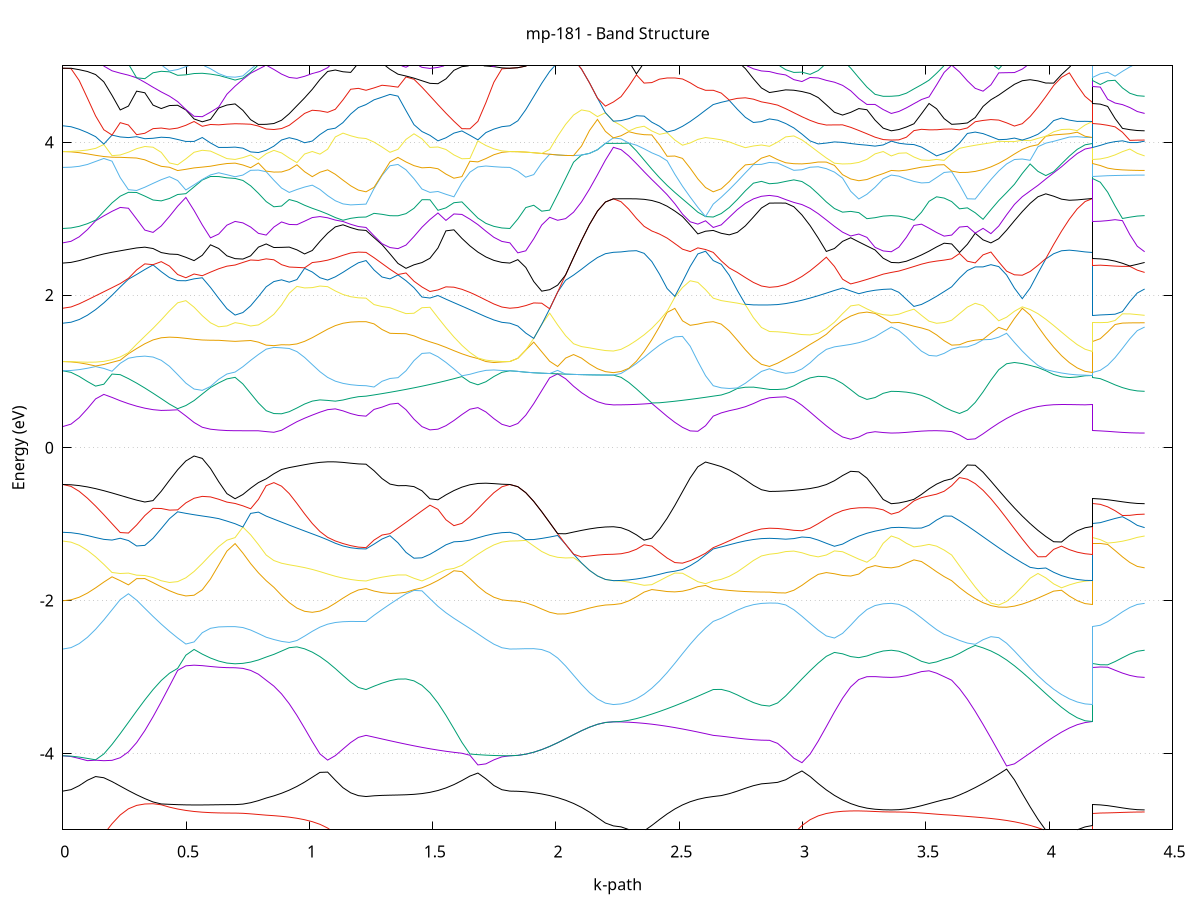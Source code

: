 set title 'mp-181 - Band Structure'
set xlabel 'k-path'
set ylabel 'Energy (eV)'
set grid y
set yrange [-5:5]
set terminal png size 800,600
set output 'mp-181_bands_gnuplot.png'
plot '-' using 1:2 with lines notitle, '-' using 1:2 with lines notitle, '-' using 1:2 with lines notitle, '-' using 1:2 with lines notitle, '-' using 1:2 with lines notitle, '-' using 1:2 with lines notitle, '-' using 1:2 with lines notitle, '-' using 1:2 with lines notitle, '-' using 1:2 with lines notitle, '-' using 1:2 with lines notitle, '-' using 1:2 with lines notitle, '-' using 1:2 with lines notitle, '-' using 1:2 with lines notitle, '-' using 1:2 with lines notitle, '-' using 1:2 with lines notitle, '-' using 1:2 with lines notitle, '-' using 1:2 with lines notitle, '-' using 1:2 with lines notitle, '-' using 1:2 with lines notitle, '-' using 1:2 with lines notitle, '-' using 1:2 with lines notitle, '-' using 1:2 with lines notitle, '-' using 1:2 with lines notitle, '-' using 1:2 with lines notitle, '-' using 1:2 with lines notitle, '-' using 1:2 with lines notitle, '-' using 1:2 with lines notitle, '-' using 1:2 with lines notitle, '-' using 1:2 with lines notitle, '-' using 1:2 with lines notitle, '-' using 1:2 with lines notitle, '-' using 1:2 with lines notitle, '-' using 1:2 with lines notitle, '-' using 1:2 with lines notitle, '-' using 1:2 with lines notitle, '-' using 1:2 with lines notitle, '-' using 1:2 with lines notitle, '-' using 1:2 with lines notitle, '-' using 1:2 with lines notitle, '-' using 1:2 with lines notitle, '-' using 1:2 with lines notitle, '-' using 1:2 with lines notitle, '-' using 1:2 with lines notitle, '-' using 1:2 with lines notitle, '-' using 1:2 with lines notitle, '-' using 1:2 with lines notitle, '-' using 1:2 with lines notitle, '-' using 1:2 with lines notitle, '-' using 1:2 with lines notitle, '-' using 1:2 with lines notitle, '-' using 1:2 with lines notitle, '-' using 1:2 with lines notitle, '-' using 1:2 with lines notitle, '-' using 1:2 with lines notitle, '-' using 1:2 with lines notitle, '-' using 1:2 with lines notitle, '-' using 1:2 with lines notitle, '-' using 1:2 with lines notitle, '-' using 1:2 with lines notitle, '-' using 1:2 with lines notitle, '-' using 1:2 with lines notitle, '-' using 1:2 with lines notitle, '-' using 1:2 with lines notitle, '-' using 1:2 with lines notitle, '-' using 1:2 with lines notitle, '-' using 1:2 with lines notitle, '-' using 1:2 with lines notitle, '-' using 1:2 with lines notitle, '-' using 1:2 with lines notitle, '-' using 1:2 with lines notitle, '-' using 1:2 with lines notitle, '-' using 1:2 with lines notitle, '-' using 1:2 with lines notitle, '-' using 1:2 with lines notitle, '-' using 1:2 with lines notitle, '-' using 1:2 with lines notitle, '-' using 1:2 with lines notitle, '-' using 1:2 with lines notitle, '-' using 1:2 with lines notitle, '-' using 1:2 with lines notitle, '-' using 1:2 with lines notitle, '-' using 1:2 with lines notitle, '-' using 1:2 with lines notitle, '-' using 1:2 with lines notitle, '-' using 1:2 with lines notitle, '-' using 1:2 with lines notitle, '-' using 1:2 with lines notitle, '-' using 1:2 with lines notitle, '-' using 1:2 with lines notitle, '-' using 1:2 with lines notitle, '-' using 1:2 with lines notitle, '-' using 1:2 with lines notitle, '-' using 1:2 with lines notitle, '-' using 1:2 with lines notitle, '-' using 1:2 with lines notitle, '-' using 1:2 with lines notitle, '-' using 1:2 with lines notitle, '-' using 1:2 with lines notitle, '-' using 1:2 with lines notitle, '-' using 1:2 with lines notitle, '-' using 1:2 with lines notitle, '-' using 1:2 with lines notitle, '-' using 1:2 with lines notitle, '-' using 1:2 with lines notitle, '-' using 1:2 with lines notitle, '-' using 1:2 with lines notitle, '-' using 1:2 with lines notitle, '-' using 1:2 with lines notitle, '-' using 1:2 with lines notitle, '-' using 1:2 with lines notitle, '-' using 1:2 with lines notitle, '-' using 1:2 with lines notitle, '-' using 1:2 with lines notitle, '-' using 1:2 with lines notitle, '-' using 1:2 with lines notitle, '-' using 1:2 with lines notitle, '-' using 1:2 with lines notitle, '-' using 1:2 with lines notitle, '-' using 1:2 with lines notitle, '-' using 1:2 with lines notitle, '-' using 1:2 with lines notitle, '-' using 1:2 with lines notitle, '-' using 1:2 with lines notitle, '-' using 1:2 with lines notitle, '-' using 1:2 with lines notitle, '-' using 1:2 with lines notitle, '-' using 1:2 with lines notitle, '-' using 1:2 with lines notitle, '-' using 1:2 with lines notitle, '-' using 1:2 with lines notitle
0.000000 -31.633054
0.033271 -31.633054
0.066542 -31.632954
0.099813 -31.632854
0.133084 -31.632654
0.166356 -31.632354
0.199627 -31.632054
0.232898 -31.631754
0.266169 -31.631354
0.299440 -31.630954
0.332711 -31.630554
0.365982 -31.630154
0.399253 -31.629754
0.432524 -31.629254
0.465796 -31.628854
0.499067 -31.628554
0.532338 -31.628154
0.565609 -31.627954
0.598880 -31.627654
0.632151 -31.627554
0.665422 -31.627354
0.698693 -31.627354
0.698693 -31.627354
0.730223 -31.627354
0.761752 -31.627354
0.793282 -31.627354
0.824811 -31.627354
0.824811 -31.627354
0.855955 -31.627354
0.887099 -31.627454
0.918243 -31.627454
0.949387 -31.627554
0.980531 -31.627654
1.011675 -31.627754
1.042819 -31.627854
1.073963 -31.628054
1.105107 -31.628154
1.136251 -31.628154
1.167395 -31.628254
1.198539 -31.628254
1.229683 -31.628354
1.229683 -31.628354
1.262085 -31.628554
1.294486 -31.628854
1.326888 -31.629154
1.359290 -31.629454
1.391691 -31.629754
1.424093 -31.630154
1.456495 -31.630454
1.488896 -31.630854
1.521298 -31.631154
1.553700 -31.631554
1.586101 -31.631854
1.618503 -31.632154
1.650905 -31.632454
1.683306 -31.632654
1.715708 -31.632854
1.748109 -31.632954
1.780511 -31.633054
1.812913 -31.633054
1.812913 -31.633054
1.845205 -31.633054
1.877498 -31.632854
1.909791 -31.632654
1.942083 -31.632254
1.974376 -31.631754
2.006669 -31.631254
2.038961 -31.630654
2.071254 -31.629954
2.103546 -31.629254
2.135839 -31.628554
2.168132 -31.627954
2.200424 -31.627554
2.232717 -31.627354
2.232717 -31.627354
2.263861 -31.627354
2.295005 -31.627354
2.326149 -31.627354
2.357293 -31.627354
2.388437 -31.627354
2.419581 -31.627454
2.450725 -31.627454
2.481869 -31.627554
2.513013 -31.627654
2.544157 -31.627754
2.575301 -31.627954
2.606445 -31.628154
2.637589 -31.628354
2.637589 -31.628354
2.670169 -31.628454
2.702749 -31.628554
2.735329 -31.628754
2.767909 -31.628854
2.800489 -31.628954
2.833070 -31.629054
2.865650 -31.629054
2.865650 -31.629054
2.898586 -31.629054
2.931523 -31.628954
2.964460 -31.628854
2.997397 -31.628754
3.030333 -31.628654
3.063270 -31.628454
3.096207 -31.628254
3.129143 -31.628054
3.162080 -31.627954
3.195017 -31.627754
3.227954 -31.627654
3.260890 -31.627554
3.293827 -31.627454
3.326764 -31.627354
3.359700 -31.627354
3.359700 -31.627354
3.390310 -31.627354
3.420920 -31.627354
3.451529 -31.627354
3.482139 -31.627354
3.512748 -31.627354
3.543358 -31.627354
3.573968 -31.627354
3.604577 -31.627354
3.604577 -31.627354
3.636387 -31.627354
3.668197 -31.627354
3.700006 -31.627354
3.731816 -31.627354
3.763626 -31.627354
3.795436 -31.627354
3.827245 -31.627354
3.859055 -31.627354
3.890865 -31.627354
3.922675 -31.627354
3.954484 -31.627354
3.986294 -31.627354
4.018104 -31.627354
4.049913 -31.627354
4.081723 -31.627354
4.113533 -31.627354
4.145343 -31.627354
4.177152 -31.627354
4.177152 -31.627354
4.207138 -31.627354
4.237124 -31.627354
4.267110 -31.627354
4.297097 -31.627354
4.327083 -31.627354
4.357069 -31.627354
4.387055 -31.627354
e
0.000000 -31.613254
0.033271 -31.613254
0.066542 -31.613254
0.099813 -31.613254
0.133084 -31.613254
0.166356 -31.613254
0.199627 -31.613254
0.232898 -31.613254
0.266169 -31.613254
0.299440 -31.613254
0.332711 -31.613254
0.365982 -31.613254
0.399253 -31.613254
0.432524 -31.613254
0.465796 -31.613354
0.499067 -31.613354
0.532338 -31.613354
0.565609 -31.613354
0.598880 -31.613354
0.632151 -31.613354
0.665422 -31.613354
0.698693 -31.613354
0.698693 -31.613354
0.730223 -31.613354
0.761752 -31.613454
0.793282 -31.613654
0.824811 -31.613954
0.824811 -31.613954
0.855955 -31.614154
0.887099 -31.614454
0.918243 -31.614654
0.949387 -31.614954
0.980531 -31.615154
1.011675 -31.615354
1.042819 -31.615554
1.073963 -31.615754
1.105107 -31.615954
1.136251 -31.616054
1.167395 -31.616154
1.198539 -31.616154
1.229683 -31.616254
1.229683 -31.616254
1.262085 -31.615754
1.294486 -31.615354
1.326888 -31.614954
1.359290 -31.614554
1.391691 -31.614254
1.424093 -31.614054
1.456495 -31.613854
1.488896 -31.613654
1.521298 -31.613554
1.553700 -31.613454
1.586101 -31.613354
1.618503 -31.613354
1.650905 -31.613354
1.683306 -31.613254
1.715708 -31.613254
1.748109 -31.613254
1.780511 -31.613254
1.812913 -31.613254
1.812913 -31.613254
1.845205 -31.613354
1.877498 -31.613554
1.909791 -31.613954
1.942083 -31.614454
1.974376 -31.615054
2.006669 -31.615754
2.038961 -31.616554
2.071254 -31.617454
2.103546 -31.618254
2.135839 -31.619054
2.168132 -31.619754
2.200424 -31.620254
2.232717 -31.620454
2.232717 -31.620454
2.263861 -31.620354
2.295005 -31.620254
2.326149 -31.620154
2.357293 -31.619954
2.388437 -31.619654
2.419581 -31.619354
2.450725 -31.618954
2.481869 -31.618554
2.513013 -31.618154
2.544157 -31.617654
2.575301 -31.617154
2.606445 -31.616654
2.637589 -31.616254
2.637589 -31.616254
2.670169 -31.616054
2.702749 -31.615754
2.735329 -31.615554
2.767909 -31.615354
2.800489 -31.615154
2.833070 -31.615054
2.865650 -31.615054
2.865650 -31.615054
2.898586 -31.615054
2.931523 -31.614954
2.964460 -31.614854
2.997397 -31.614754
3.030333 -31.614654
3.063270 -31.614454
3.096207 -31.614354
3.129143 -31.614154
3.162080 -31.613954
3.195017 -31.613754
3.227954 -31.613654
3.260890 -31.613554
3.293827 -31.613354
3.326764 -31.613354
3.359700 -31.613354
3.359700 -31.613354
3.390310 -31.613354
3.420920 -31.613354
3.451529 -31.613354
3.482139 -31.613454
3.512748 -31.613554
3.543358 -31.613654
3.573968 -31.613754
3.604577 -31.613954
3.604577 -31.613954
3.636387 -31.614254
3.668197 -31.614654
3.700006 -31.615154
3.731816 -31.615554
3.763626 -31.616054
3.795436 -31.616554
3.827245 -31.617054
3.859055 -31.617554
3.890865 -31.618054
3.922675 -31.618554
3.954484 -31.618954
3.986294 -31.619354
4.018104 -31.619654
4.049913 -31.619954
4.081723 -31.620154
4.113533 -31.620254
4.145343 -31.620354
4.177152 -31.620454
4.177152 -31.613354
4.207138 -31.613354
4.237124 -31.613354
4.267110 -31.613354
4.297097 -31.613354
4.327083 -31.613354
4.357069 -31.613354
4.387055 -31.613354
e
0.000000 -31.562754
0.033271 -31.562854
0.066542 -31.562854
0.099813 -31.563054
0.133084 -31.563254
0.166356 -31.563454
0.199627 -31.563754
0.232898 -31.564154
0.266169 -31.564454
0.299440 -31.564854
0.332711 -31.565254
0.365982 -31.565754
0.399253 -31.566154
0.432524 -31.566554
0.465796 -31.566954
0.499067 -31.567354
0.532338 -31.567654
0.565609 -31.567954
0.598880 -31.568154
0.632151 -31.568354
0.665422 -31.568454
0.698693 -31.568454
0.698693 -31.568454
0.730223 -31.568454
0.761752 -31.568354
0.793282 -31.568154
0.824811 -31.567854
0.824811 -31.567854
0.855955 -31.567654
0.887099 -31.567354
0.918243 -31.567054
0.949387 -31.566654
0.980531 -31.566354
1.011675 -31.565954
1.042819 -31.565654
1.073963 -31.565354
1.105107 -31.565154
1.136251 -31.564854
1.167395 -31.564754
1.198539 -31.564654
1.229683 -31.564654
1.229683 -31.564654
1.262085 -31.564854
1.294486 -31.565054
1.326888 -31.565154
1.359290 -31.565154
1.391691 -31.565154
1.424093 -31.565054
1.456495 -31.564854
1.488896 -31.564654
1.521298 -31.564454
1.553700 -31.564154
1.586101 -31.563954
1.618503 -31.563654
1.650905 -31.563454
1.683306 -31.563154
1.715708 -31.563054
1.748109 -31.562854
1.780511 -31.562854
1.812913 -31.562754
1.812913 -31.562754
1.845205 -31.562754
1.877498 -31.562654
1.909791 -31.562554
1.942083 -31.562454
1.974376 -31.562354
2.006669 -31.562154
2.038961 -31.561954
2.071254 -31.561854
2.103546 -31.561654
2.135839 -31.561554
2.168132 -31.561454
2.200424 -31.561354
2.232717 -31.561354
2.232717 -31.561354
2.263861 -31.561454
2.295005 -31.561454
2.326149 -31.561654
2.357293 -31.561854
2.388437 -31.562054
2.419581 -31.562354
2.450725 -31.562754
2.481869 -31.563054
2.513013 -31.563354
2.544157 -31.563754
2.575301 -31.564054
2.606445 -31.564354
2.637589 -31.564654
2.637589 -31.564654
2.670169 -31.564754
2.702749 -31.564854
2.735329 -31.564954
2.767909 -31.564954
2.800489 -31.565054
2.833070 -31.565054
2.865650 -31.565054
2.865650 -31.565054
2.898586 -31.565154
2.931523 -31.565254
2.964460 -31.565354
2.997397 -31.565654
3.030333 -31.565854
3.063270 -31.566254
3.096207 -31.566554
3.129143 -31.566954
3.162080 -31.567254
3.195017 -31.567554
3.227954 -31.567854
3.260890 -31.568154
3.293827 -31.568354
3.326764 -31.568454
3.359700 -31.568454
3.359700 -31.568454
3.390310 -31.568454
3.420920 -31.568454
3.451529 -31.568354
3.482139 -31.568354
3.512748 -31.568254
3.543358 -31.568154
3.573968 -31.567954
3.604577 -31.567854
3.604577 -31.567854
3.636387 -31.567554
3.668197 -31.567154
3.700006 -31.566654
3.731816 -31.566254
3.763626 -31.565754
3.795436 -31.565254
3.827245 -31.564654
3.859055 -31.564154
3.890865 -31.563754
3.922675 -31.563254
3.954484 -31.562854
3.986294 -31.562454
4.018104 -31.562154
4.049913 -31.561854
4.081723 -31.561654
4.113533 -31.561554
4.145343 -31.561454
4.177152 -31.561354
4.177152 -31.568454
4.207138 -31.568454
4.237124 -31.568454
4.267110 -31.568454
4.297097 -31.568454
4.327083 -31.568454
4.357069 -31.568454
4.387055 -31.568454
e
0.000000 -15.300954
0.033271 -15.302754
0.066542 -15.305454
0.099813 -15.308154
0.133084 -15.310654
0.166356 -15.312854
0.199627 -15.314854
0.232898 -15.316654
0.266169 -15.318154
0.299440 -15.319554
0.332711 -15.320754
0.365982 -15.321854
0.399253 -15.322954
0.432524 -15.323854
0.465796 -15.324754
0.499067 -15.325654
0.532338 -15.326354
0.565609 -15.326954
0.598880 -15.327454
0.632151 -15.327854
0.665422 -15.328154
0.698693 -15.328154
0.698693 -15.328154
0.730223 -15.328154
0.761752 -15.328154
0.793282 -15.328054
0.824811 -15.327954
0.824811 -15.327954
0.855955 -15.327854
0.887099 -15.327554
0.918243 -15.327154
0.949387 -15.326654
0.980531 -15.325854
1.011675 -15.324954
1.042819 -15.323854
1.073963 -15.322454
1.105107 -15.321054
1.136251 -15.319554
1.167395 -15.318154
1.198539 -15.317054
1.229683 -15.316654
1.229683 -15.316654
1.262085 -15.316754
1.294486 -15.316954
1.326888 -15.317054
1.359290 -15.317254
1.391691 -15.317454
1.424093 -15.317654
1.456495 -15.317654
1.488896 -15.317554
1.521298 -15.317154
1.553700 -15.316454
1.586101 -15.315554
1.618503 -15.314254
1.650905 -15.312554
1.683306 -15.310454
1.715708 -15.308054
1.748109 -15.305454
1.780511 -15.302654
1.812913 -15.300954
1.812913 -15.300954
1.845205 -15.301054
1.877498 -15.301254
1.909791 -15.301554
1.942083 -15.301854
1.974376 -15.302354
2.006669 -15.302854
2.038961 -15.303454
2.071254 -15.303954
2.103546 -15.304354
2.135839 -15.304754
2.168132 -15.305054
2.200424 -15.305254
2.232717 -15.305354
2.232717 -15.305354
2.263861 -15.306654
2.295005 -15.308554
2.326149 -15.310254
2.357293 -15.311754
2.388437 -15.313054
2.419581 -15.314154
2.450725 -15.314954
2.481869 -15.315554
2.513013 -15.316054
2.544157 -15.316254
2.575301 -15.316454
2.606445 -15.316554
2.637589 -15.316654
2.637589 -15.316654
2.670169 -15.316754
2.702749 -15.316954
2.735329 -15.317154
2.767909 -15.317354
2.800489 -15.317554
2.833070 -15.317754
2.865650 -15.317754
2.865650 -15.317754
2.898586 -15.317954
2.931523 -15.318454
2.964460 -15.319254
2.997397 -15.320254
3.030333 -15.321354
3.063270 -15.322354
3.096207 -15.323354
3.129143 -15.324254
3.162080 -15.324954
3.195017 -15.325654
3.227954 -15.326054
3.260890 -15.326454
3.293827 -15.326754
3.326764 -15.326854
3.359700 -15.326854
3.359700 -15.326854
3.390310 -15.326954
3.420920 -15.327054
3.451529 -15.327254
3.482139 -15.327454
3.512748 -15.327654
3.543358 -15.327854
3.573968 -15.327954
3.604577 -15.327954
3.604577 -15.327954
3.636387 -15.327854
3.668197 -15.327654
3.700006 -15.327354
3.731816 -15.327054
3.763626 -15.326654
3.795436 -15.326054
3.827245 -15.325354
3.859055 -15.324354
3.890865 -15.323154
3.922675 -15.321754
3.954484 -15.320054
3.986294 -15.318254
4.018104 -15.316154
4.049913 -15.313954
4.081723 -15.311554
4.113533 -15.309254
4.145343 -15.306854
4.177152 -15.305354
4.177152 -15.328154
4.207138 -15.328154
4.237124 -15.327954
4.267110 -15.327654
4.297097 -15.327454
4.327083 -15.327154
4.357069 -15.326954
4.387055 -15.326854
e
0.000000 -15.300954
0.033271 -15.301054
0.066542 -15.301154
0.099813 -15.301354
0.133084 -15.301554
0.166356 -15.301754
0.199627 -15.301954
0.232898 -15.301954
0.266169 -15.301854
0.299440 -15.301654
0.332711 -15.301254
0.365982 -15.300754
0.399253 -15.300054
0.432524 -15.299254
0.465796 -15.298254
0.499067 -15.297254
0.532338 -15.296154
0.565609 -15.295154
0.598880 -15.294354
0.632151 -15.293654
0.665422 -15.293154
0.698693 -15.293054
0.698693 -15.293054
0.730223 -15.293054
0.761752 -15.293254
0.793282 -15.293554
0.824811 -15.293854
0.824811 -15.293854
0.855955 -15.294154
0.887099 -15.294454
0.918243 -15.294854
0.949387 -15.295354
0.980531 -15.295954
1.011675 -15.296554
1.042819 -15.297254
1.073963 -15.298054
1.105107 -15.298954
1.136251 -15.299954
1.167395 -15.300954
1.198539 -15.301754
1.229683 -15.302054
1.229683 -15.302054
1.262085 -15.301754
1.294486 -15.301454
1.326888 -15.301254
1.359290 -15.301054
1.391691 -15.300854
1.424093 -15.300754
1.456495 -15.300654
1.488896 -15.300654
1.521298 -15.300654
1.553700 -15.300654
1.586101 -15.300654
1.618503 -15.300754
1.650905 -15.300754
1.683306 -15.300854
1.715708 -15.300854
1.748109 -15.300954
1.780511 -15.300954
1.812913 -15.300954
1.812913 -15.300954
1.845205 -15.301054
1.877498 -15.301254
1.909791 -15.301554
1.942083 -15.301854
1.974376 -15.302354
2.006669 -15.302854
2.038961 -15.303354
2.071254 -15.303954
2.103546 -15.304354
2.135839 -15.304754
2.168132 -15.305054
2.200424 -15.305254
2.232717 -15.305354
2.232717 -15.305354
2.263861 -15.305254
2.295005 -15.305254
2.326149 -15.305054
2.357293 -15.304854
2.388437 -15.304654
2.419581 -15.304354
2.450725 -15.304054
2.481869 -15.303654
2.513013 -15.303354
2.544157 -15.303054
2.575301 -15.302654
2.606445 -15.302354
2.637589 -15.302054
2.637589 -15.302054
2.670169 -15.301954
2.702749 -15.301754
2.735329 -15.301554
2.767909 -15.301454
2.800489 -15.301354
2.833070 -15.301254
2.865650 -15.301254
2.865650 -15.301254
2.898586 -15.301254
2.931523 -15.301354
2.964460 -15.301254
2.997397 -15.301054
3.030333 -15.300654
3.063270 -15.300054
3.096207 -15.299354
3.129143 -15.298354
3.162080 -15.297354
3.195017 -15.296354
3.227954 -15.295354
3.260890 -15.294454
3.293827 -15.293754
3.326764 -15.293354
3.359700 -15.293154
3.359700 -15.293154
3.390310 -15.293254
3.420920 -15.293254
3.451529 -15.293354
3.482139 -15.293454
3.512748 -15.293554
3.543358 -15.293654
3.573968 -15.293754
3.604577 -15.293854
3.604577 -15.293854
3.636387 -15.294154
3.668197 -15.294354
3.700006 -15.294454
3.731816 -15.294454
3.763626 -15.294254
3.795436 -15.294054
3.827245 -15.293854
3.859055 -15.293654
3.890865 -15.293554
3.922675 -15.293654
3.954484 -15.293954
3.986294 -15.295254
4.018104 -15.298254
4.049913 -15.300754
4.081723 -15.302754
4.113533 -15.304154
4.145343 -15.305054
4.177152 -15.305354
4.177152 -15.293054
4.207138 -15.293054
4.237124 -15.293054
4.267110 -15.293054
4.297097 -15.293154
4.327083 -15.293154
4.357069 -15.293154
4.387055 -15.293154
e
0.000000 -15.296254
0.033271 -15.294254
0.066542 -15.290654
0.099813 -15.286754
0.133084 -15.282654
0.166356 -15.278554
0.199627 -15.274454
0.232898 -15.270354
0.266169 -15.266454
0.299440 -15.262654
0.332711 -15.259054
0.365982 -15.255454
0.399253 -15.251854
0.432524 -15.248154
0.465796 -15.244354
0.499067 -15.240354
0.532338 -15.236254
0.565609 -15.232054
0.598880 -15.227854
0.632151 -15.228354
0.665422 -15.229154
0.698693 -15.229454
0.698693 -15.229454
0.730223 -15.230554
0.761752 -15.233354
0.793282 -15.237054
0.824811 -15.241254
0.824811 -15.241254
0.855955 -15.244454
0.887099 -15.247954
0.918243 -15.251554
0.949387 -15.255354
0.980531 -15.259254
1.011675 -15.263054
1.042819 -15.266854
1.073963 -15.270354
1.105107 -15.273454
1.136251 -15.276054
1.167395 -15.277954
1.198539 -15.279154
1.229683 -15.279554
1.229683 -15.279554
1.262085 -15.278454
1.294486 -15.277354
1.326888 -15.276454
1.359290 -15.275654
1.391691 -15.274954
1.424093 -15.274354
1.456495 -15.274054
1.488896 -15.273954
1.521298 -15.274254
1.553700 -15.274954
1.586101 -15.276354
1.618503 -15.278454
1.650905 -15.281054
1.683306 -15.284154
1.715708 -15.287554
1.748109 -15.291054
1.780511 -15.294354
1.812913 -15.296254
1.812913 -15.296254
1.845205 -15.296554
1.877498 -15.297654
1.909791 -15.299054
1.942083 -15.300554
1.974376 -15.301854
2.006669 -15.302854
2.038961 -15.303354
2.071254 -15.303854
2.103546 -15.303854
2.135839 -15.303754
2.168132 -15.303554
2.200424 -15.303354
2.232717 -15.303354
2.232717 -15.303354
2.263861 -15.301854
2.295005 -15.299654
2.326149 -15.297254
2.357293 -15.294954
2.388437 -15.292654
2.419581 -15.290454
2.450725 -15.288454
2.481869 -15.286554
2.513013 -15.284854
2.544157 -15.283354
2.575301 -15.281954
2.606445 -15.280654
2.637589 -15.279554
2.637589 -15.279554
2.670169 -15.278954
2.702749 -15.278154
2.735329 -15.277254
2.767909 -15.276354
2.800489 -15.275454
2.833070 -15.274854
2.865650 -15.274654
2.865650 -15.274654
2.898586 -15.274054
2.931523 -15.272254
2.964460 -15.269554
2.997397 -15.266054
3.030333 -15.262154
3.063270 -15.257854
3.096207 -15.253554
3.129143 -15.249254
3.162080 -15.245154
3.195017 -15.241554
3.227954 -15.238754
3.260890 -15.237054
3.293827 -15.236154
3.326764 -15.235854
3.359700 -15.235854
3.359700 -15.235854
3.390310 -15.235654
3.420920 -15.235254
3.451529 -15.234954
3.482139 -15.235054
3.512748 -15.235754
3.543358 -15.237254
3.573968 -15.239154
3.604577 -15.241254
3.604577 -15.241254
3.636387 -15.245854
3.668197 -15.250654
3.700006 -15.255554
3.731816 -15.260554
3.763626 -15.265454
3.795436 -15.270354
3.827245 -15.275054
3.859055 -15.279654
3.890865 -15.284054
3.922675 -15.288154
3.954484 -15.291954
3.986294 -15.294554
4.018104 -15.295454
4.049913 -15.296654
4.081723 -15.298154
4.113533 -15.299954
4.145343 -15.301854
4.177152 -15.303354
4.177152 -15.229454
4.207138 -15.229854
4.237124 -15.230854
4.267110 -15.232154
4.297097 -15.233554
4.327083 -15.234754
4.357069 -15.235554
4.387055 -15.235854
e
0.000000 -15.247354
0.033271 -15.247054
0.066542 -15.246154
0.099813 -15.244654
0.133084 -15.242654
0.166356 -15.240254
0.199627 -15.237854
0.232898 -15.235454
0.266169 -15.232654
0.299440 -15.229754
0.332711 -15.226654
0.365982 -15.223654
0.399253 -15.220654
0.432524 -15.219254
0.465796 -15.220254
0.499067 -15.221954
0.532338 -15.223754
0.565609 -15.225654
0.598880 -15.227154
0.632151 -15.224054
0.665422 -15.220954
0.698693 -15.219754
0.698693 -15.219754
0.730223 -15.219054
0.761752 -15.217754
0.793282 -15.216154
0.824811 -15.214454
0.824811 -15.214454
0.855955 -15.213554
0.887099 -15.213654
0.918243 -15.214954
0.949387 -15.217054
0.980531 -15.219254
1.011675 -15.221554
1.042819 -15.223754
1.073963 -15.225654
1.105107 -15.227354
1.136251 -15.228754
1.167395 -15.229654
1.198539 -15.230354
1.229683 -15.230554
1.229683 -15.230554
1.262085 -15.229154
1.294486 -15.228054
1.326888 -15.227254
1.359290 -15.226754
1.391691 -15.226754
1.424093 -15.227454
1.456495 -15.229054
1.488896 -15.231354
1.521298 -15.234154
1.553700 -15.237054
1.586101 -15.239654
1.618503 -15.241754
1.650905 -15.243454
1.683306 -15.244654
1.715708 -15.245554
1.748109 -15.246354
1.780511 -15.247054
1.812913 -15.247354
1.812913 -15.247354
1.845205 -15.248154
1.877498 -15.249254
1.909791 -15.250154
1.942083 -15.250954
1.974376 -15.251854
2.006669 -15.252554
2.038961 -15.253254
2.071254 -15.253854
2.103546 -15.254354
2.135839 -15.254654
2.168132 -15.254854
2.200424 -15.254954
2.232717 -15.254954
2.232717 -15.254954
2.263861 -15.254754
2.295005 -15.253954
2.326149 -15.252654
2.357293 -15.250954
2.388437 -15.248854
2.419581 -15.246454
2.450725 -15.243854
2.481869 -15.241254
2.513013 -15.238654
2.544157 -15.236154
2.575301 -15.233954
2.606445 -15.232054
2.637589 -15.230554
2.637589 -15.230554
2.670169 -15.230054
2.702749 -15.229854
2.735329 -15.229954
2.767909 -15.230254
2.800489 -15.230554
2.833070 -15.230954
2.865650 -15.231054
2.865650 -15.231054
2.898586 -15.230954
2.931523 -15.230654
2.964460 -15.230154
2.997397 -15.229454
3.030333 -15.228854
3.063270 -15.228254
3.096207 -15.227754
3.129143 -15.227354
3.162080 -15.227054
3.195017 -15.226654
3.227954 -15.225754
3.260890 -15.224254
3.293827 -15.222154
3.326764 -15.220354
3.359700 -15.219454
3.359700 -15.219454
3.390310 -15.219654
3.420920 -15.220054
3.451529 -15.220254
3.482139 -15.219954
3.512748 -15.218954
3.543358 -15.217454
3.573968 -15.215754
3.604577 -15.214454
3.604577 -15.214454
3.636387 -15.212654
3.668197 -15.210654
3.700006 -15.212354
3.731816 -15.215454
3.763626 -15.219054
3.795436 -15.222854
3.827245 -15.226854
3.859055 -15.230954
3.890865 -15.234954
3.922675 -15.238754
3.954484 -15.242254
3.986294 -15.245554
4.018104 -15.248354
4.049913 -15.250654
4.081723 -15.252554
4.113533 -15.253954
4.145343 -15.254754
4.177152 -15.254954
4.177152 -15.219754
4.207138 -15.219754
4.237124 -15.219654
4.267110 -15.219654
4.297097 -15.219554
4.327083 -15.219554
4.357069 -15.219554
4.387055 -15.219454
e
0.000000 -15.244954
0.033271 -15.244754
0.066542 -15.244154
0.099813 -15.243154
0.133084 -15.241754
0.166356 -15.239954
0.199627 -15.237354
0.232898 -15.234254
0.266169 -15.230954
0.299440 -15.227454
0.332711 -15.224154
0.365982 -15.221354
0.399253 -15.219554
0.432524 -15.218054
0.465796 -15.215654
0.499067 -15.213654
0.532338 -15.212054
0.565609 -15.210854
0.598880 -15.210054
0.632151 -15.209754
0.665422 -15.209854
0.698693 -15.210054
0.698693 -15.210054
0.730223 -15.209854
0.761752 -15.209254
0.793282 -15.208554
0.824811 -15.208154
0.824811 -15.208154
0.855955 -15.208154
0.887099 -15.207954
0.918243 -15.206854
0.949387 -15.205054
0.980531 -15.202954
1.011675 -15.200654
1.042819 -15.198354
1.073963 -15.196354
1.105107 -15.194554
1.136251 -15.193254
1.167395 -15.192354
1.198539 -15.191854
1.229683 -15.191654
1.229683 -15.191654
1.262085 -15.192854
1.294486 -15.194654
1.326888 -15.196954
1.359290 -15.199654
1.391691 -15.202954
1.424093 -15.206554
1.456495 -15.210554
1.488896 -15.214854
1.521298 -15.219354
1.553700 -15.223954
1.586101 -15.228454
1.618503 -15.232754
1.650905 -15.236554
1.683306 -15.239854
1.715708 -15.242354
1.748109 -15.243954
1.780511 -15.244754
1.812913 -15.244954
1.812913 -15.244954
1.845205 -15.243154
1.877498 -15.239554
1.909791 -15.234854
1.942083 -15.229454
1.974376 -15.223854
2.006669 -15.218754
2.038961 -15.214454
2.071254 -15.211454
2.103546 -15.209754
2.135839 -15.208954
2.168132 -15.208754
2.200424 -15.208654
2.232717 -15.208754
2.232717 -15.208754
2.263861 -15.208554
2.295005 -15.207954
2.326149 -15.207054
2.357293 -15.205854
2.388437 -15.204254
2.419581 -15.202254
2.450725 -15.200054
2.481869 -15.197654
2.513013 -15.195254
2.544157 -15.193154
2.575301 -15.191854
2.606445 -15.191354
2.637589 -15.191654
2.637589 -15.191654
2.670169 -15.192054
2.702749 -15.192554
2.735329 -15.193254
2.767909 -15.194054
2.800489 -15.194754
2.833070 -15.195254
2.865650 -15.195454
2.865650 -15.195454
2.898586 -15.195354
2.931523 -15.195254
2.964460 -15.195054
2.997397 -15.195054
3.030333 -15.195454
3.063270 -15.196454
3.096207 -15.197854
3.129143 -15.199354
3.162080 -15.200754
3.195017 -15.201854
3.227954 -15.202954
3.260890 -15.203954
3.293827 -15.205054
3.326764 -15.206154
3.359700 -15.206654
3.359700 -15.206654
3.390310 -15.206654
3.420920 -15.206554
3.451529 -15.206554
3.482139 -15.206554
3.512748 -15.206854
3.543358 -15.207354
3.573968 -15.207854
3.604577 -15.208154
3.604577 -15.208154
3.636387 -15.208454
3.668197 -15.209954
3.700006 -15.208654
3.731816 -15.206354
3.763626 -15.203954
3.795436 -15.201454
3.827245 -15.198754
3.859055 -15.196054
3.890865 -15.194354
3.922675 -15.197154
3.954484 -15.199754
3.986294 -15.202054
4.018104 -15.204054
4.049913 -15.205754
4.081723 -15.207054
4.113533 -15.207954
4.145343 -15.208554
4.177152 -15.208754
4.177152 -15.210054
4.207138 -15.209854
4.237124 -15.209254
4.267110 -15.208454
4.297097 -15.207754
4.327083 -15.207154
4.357069 -15.206754
4.387055 -15.206654
e
0.000000 -15.175654
0.033271 -15.176554
0.066542 -15.178054
0.099813 -15.179554
0.133084 -15.181154
0.166356 -15.184254
0.199627 -15.187354
0.232898 -15.190454
0.266169 -15.193554
0.299440 -15.196354
0.332711 -15.198854
0.365982 -15.200654
0.399253 -15.201354
0.432524 -15.200354
0.465796 -15.198154
0.499067 -15.195454
0.532338 -15.192654
0.565609 -15.190454
0.598880 -15.188954
0.632151 -15.189854
0.665422 -15.192154
0.698693 -15.193054
0.698693 -15.193054
0.730223 -15.193154
0.761752 -15.193454
0.793282 -15.193854
0.824811 -15.193754
0.824811 -15.193754
0.855955 -15.192954
0.887099 -15.191354
0.918243 -15.189254
0.949387 -15.186954
0.980531 -15.184654
1.011675 -15.182854
1.042819 -15.182254
1.073963 -15.182754
1.105107 -15.183654
1.136251 -15.184454
1.167395 -15.185054
1.198539 -15.185454
1.229683 -15.185554
1.229683 -15.185554
1.262085 -15.185054
1.294486 -15.184654
1.326888 -15.185054
1.359290 -15.186754
1.391691 -15.189254
1.424093 -15.191654
1.456495 -15.193354
1.488896 -15.194054
1.521298 -15.193754
1.553700 -15.192754
1.586101 -15.191154
1.618503 -15.189254
1.650905 -15.186954
1.683306 -15.184454
1.715708 -15.181754
1.748109 -15.178954
1.780511 -15.176654
1.812913 -15.175654
1.812913 -15.175654
1.845205 -15.175954
1.877498 -15.176554
1.909791 -15.177054
1.942083 -15.177454
1.974376 -15.177554
2.006669 -15.177054
2.038961 -15.175854
2.071254 -15.173854
2.103546 -15.171554
2.135839 -15.169154
2.168132 -15.167154
2.200424 -15.165854
2.232717 -15.165454
2.232717 -15.165454
2.263861 -15.168054
2.295005 -15.171354
2.326149 -15.174454
2.357293 -15.177354
2.388437 -15.179754
2.419581 -15.181854
2.450725 -15.183554
2.481869 -15.184754
2.513013 -15.185554
2.544157 -15.185954
2.575301 -15.186054
2.606445 -15.185854
2.637589 -15.185554
2.637589 -15.185554
2.670169 -15.185354
2.702749 -15.184954
2.735329 -15.184454
2.767909 -15.183954
2.800489 -15.183554
2.833070 -15.183254
2.865650 -15.183154
2.865650 -15.183154
2.898586 -15.183354
2.931523 -15.184054
2.964460 -15.185054
2.997397 -15.186354
3.030333 -15.187554
3.063270 -15.188254
3.096207 -15.188654
3.129143 -15.188854
3.162080 -15.189054
3.195017 -15.189254
3.227954 -15.189454
3.260890 -15.189654
3.293827 -15.190254
3.326764 -15.190954
3.359700 -15.191254
3.359700 -15.191254
3.390310 -15.191254
3.420920 -15.191454
3.451529 -15.191954
3.482139 -15.192554
3.512748 -15.193154
3.543358 -15.193654
3.573968 -15.193854
3.604577 -15.193754
3.604577 -15.193754
3.636387 -15.192754
3.668197 -15.190754
3.700006 -15.187654
3.731816 -15.183854
3.763626 -15.180154
3.795436 -15.183854
3.827245 -15.187454
3.859055 -15.190854
3.890865 -15.192854
3.922675 -15.190254
3.954484 -15.187254
3.986294 -15.184254
4.018104 -15.181154
4.049913 -15.178054
4.081723 -15.174754
4.113533 -15.171454
4.145343 -15.168154
4.177152 -15.165454
4.177152 -15.193054
4.207138 -15.192954
4.237124 -15.192754
4.267110 -15.192354
4.297097 -15.191954
4.327083 -15.191554
4.357069 -15.191354
4.387055 -15.191254
e
0.000000 -15.169754
0.033271 -15.172354
0.066542 -15.175154
0.099813 -15.178154
0.133084 -15.180554
0.166356 -15.180954
0.199627 -15.180854
0.232898 -15.179954
0.266169 -15.178454
0.299440 -15.176154
0.332711 -15.173254
0.365982 -15.169754
0.399253 -15.168854
0.432524 -15.171054
0.465796 -15.173554
0.499067 -15.176454
0.532338 -15.179654
0.565609 -15.183154
0.598880 -15.186654
0.632151 -15.187954
0.665422 -15.187554
0.698693 -15.187454
0.698693 -15.187454
0.730223 -15.186854
0.761752 -15.185054
0.793282 -15.182554
0.824811 -15.179354
0.824811 -15.179354
0.855955 -15.176954
0.887099 -15.174454
0.918243 -15.172154
0.949387 -15.172254
0.980531 -15.173954
1.011675 -15.174954
1.042819 -15.174554
1.073963 -15.172654
1.105107 -15.170254
1.136251 -15.167954
1.167395 -15.166154
1.198539 -15.164954
1.229683 -15.164454
1.229683 -15.164454
1.262085 -15.165454
1.294486 -15.165954
1.326888 -15.168054
1.359290 -15.168854
1.391691 -15.168254
1.424093 -15.167754
1.456495 -15.168454
1.488896 -15.169854
1.521298 -15.171154
1.553700 -15.172254
1.586101 -15.172954
1.618503 -15.173354
1.650905 -15.173454
1.683306 -15.173354
1.715708 -15.173054
1.748109 -15.172554
1.780511 -15.171654
1.812913 -15.169754
1.812913 -15.169754
1.845205 -15.169454
1.877498 -15.169254
1.909791 -15.168954
1.942083 -15.168454
1.974376 -15.167954
2.006669 -15.167354
2.038961 -15.166654
2.071254 -15.165954
2.103546 -15.165254
2.135839 -15.164654
2.168132 -15.164154
2.200424 -15.163854
2.232717 -15.163754
2.232717 -15.163754
2.263861 -15.163654
2.295005 -15.163254
2.326149 -15.162654
2.357293 -15.161854
2.388437 -15.160854
2.419581 -15.160754
2.450725 -15.162554
2.481869 -15.164454
2.513013 -15.166154
2.544157 -15.167054
2.575301 -15.166754
2.606445 -15.164954
2.637589 -15.164454
2.637589 -15.164454
2.670169 -15.164954
2.702749 -15.165354
2.735329 -15.165854
2.767909 -15.166354
2.800489 -15.166954
2.833070 -15.167254
2.865650 -15.167354
2.865650 -15.167354
2.898586 -15.168554
2.931523 -15.170354
2.964460 -15.172454
2.997397 -15.174454
3.030333 -15.176154
3.063270 -15.177454
3.096207 -15.178254
3.129143 -15.178754
3.162080 -15.179454
3.195017 -15.180754
3.227954 -15.182754
3.260890 -15.184854
3.293827 -15.186254
3.326764 -15.186854
3.359700 -15.187054
3.359700 -15.187054
3.390310 -15.186954
3.420920 -15.186754
3.451529 -15.186154
3.482139 -15.185254
3.512748 -15.184054
3.543358 -15.182554
3.573968 -15.181054
3.604577 -15.179354
3.604577 -15.179354
3.636387 -15.176054
3.668197 -15.173454
3.700006 -15.173554
3.731816 -15.176454
3.763626 -15.179654
3.795436 -15.175054
3.827245 -15.170254
3.859055 -15.165354
3.890865 -15.161254
3.922675 -15.160154
3.954484 -15.160854
3.986294 -15.161954
4.018104 -15.162854
4.049913 -15.163554
4.081723 -15.163854
4.113533 -15.163954
4.145343 -15.163854
4.177152 -15.163754
4.177152 -15.187454
4.207138 -15.187354
4.237124 -15.187354
4.267110 -15.187254
4.297097 -15.187254
4.327083 -15.187154
4.357069 -15.187054
4.387055 -15.187054
e
0.000000 -15.169454
0.033271 -15.168354
0.066542 -15.165754
0.099813 -15.162754
0.133084 -15.160354
0.166356 -15.158654
0.199627 -15.157354
0.232898 -15.156654
0.266169 -15.158854
0.299440 -15.161554
0.332711 -15.164054
0.365982 -15.166354
0.399253 -15.165454
0.432524 -15.164154
0.465796 -15.165554
0.499067 -15.166554
0.532338 -15.166954
0.565609 -15.166554
0.598880 -15.165554
0.632151 -15.164354
0.665422 -15.163354
0.698693 -15.162954
0.698693 -15.162954
0.730223 -15.162954
0.761752 -15.162754
0.793282 -15.162554
0.824811 -15.162254
0.824811 -15.162254
0.855955 -15.163054
0.887099 -15.165554
0.918243 -15.167854
0.949387 -15.167654
0.980531 -15.165654
1.011675 -15.163954
1.042819 -15.163254
1.073963 -15.163154
1.105107 -15.162954
1.136251 -15.162654
1.167395 -15.162454
1.198539 -15.162454
1.229683 -15.162454
1.229683 -15.162454
1.262085 -15.161954
1.294486 -15.165354
1.326888 -15.166254
1.359290 -15.166054
1.391691 -15.165554
1.424093 -15.164654
1.456495 -15.163454
1.488896 -15.162254
1.521298 -15.161354
1.553700 -15.161354
1.586101 -15.162254
1.618503 -15.163754
1.650905 -15.165354
1.683306 -15.166754
1.715708 -15.167954
1.748109 -15.168754
1.780511 -15.169354
1.812913 -15.169454
1.812913 -15.169454
1.845205 -15.169454
1.877498 -15.169254
1.909791 -15.168954
1.942083 -15.168454
1.974376 -15.167954
2.006669 -15.167354
2.038961 -15.166654
2.071254 -15.165954
2.103546 -15.165254
2.135839 -15.164654
2.168132 -15.164154
2.200424 -15.163854
2.232717 -15.163754
2.232717 -15.163754
2.263861 -15.161354
2.295005 -15.159654
2.326149 -15.159154
2.357293 -15.159154
2.388437 -15.159654
2.419581 -15.159954
2.450725 -15.159254
2.481869 -15.159054
2.513013 -15.159554
2.544157 -15.160654
2.575301 -15.161954
2.606445 -15.163354
2.637589 -15.162454
2.637589 -15.162454
2.670169 -15.162454
2.702749 -15.163754
2.735329 -15.165254
2.767909 -15.166254
2.800489 -15.166554
2.833070 -15.166854
2.865650 -15.166854
2.865650 -15.166854
2.898586 -15.166054
2.931523 -15.165154
2.964460 -15.164154
2.997397 -15.163154
3.030333 -15.162554
3.063270 -15.162554
3.096207 -15.163454
3.129143 -15.164854
3.162080 -15.166054
3.195017 -15.166454
3.227954 -15.166054
3.260890 -15.165054
3.293827 -15.164254
3.326764 -15.163654
3.359700 -15.163554
3.359700 -15.163554
3.390310 -15.163554
3.420920 -15.163554
3.451529 -15.163454
3.482139 -15.163354
3.512748 -15.163154
3.543358 -15.162854
3.573968 -15.162554
3.604577 -15.162254
3.604577 -15.162254
3.636387 -15.161954
3.668197 -15.163954
3.700006 -15.164054
3.731816 -15.161454
3.763626 -15.160754
3.795436 -15.160454
3.827245 -15.160054
3.859055 -15.159554
3.890865 -15.158554
3.922675 -15.156854
3.954484 -15.156754
3.986294 -15.156754
4.018104 -15.156854
4.049913 -15.157154
4.081723 -15.157654
4.113533 -15.158254
4.145343 -15.161054
4.177152 -15.163754
4.177152 -15.162954
4.207138 -15.163054
4.237124 -15.163054
4.267110 -15.163254
4.297097 -15.163354
4.327083 -15.163454
4.357069 -15.163554
4.387055 -15.163554
e
0.000000 -15.169454
0.033271 -15.167054
0.066542 -15.164654
0.099813 -15.162354
0.133084 -15.159554
0.166356 -15.156754
0.199627 -15.155254
0.232898 -15.156354
0.266169 -15.156654
0.299440 -15.157454
0.332711 -15.158854
0.365982 -15.160554
0.399253 -15.162354
0.432524 -15.160954
0.465796 -15.156154
0.499067 -15.151254
0.532338 -15.146454
0.565609 -15.142054
0.598880 -15.142354
0.632151 -15.144454
0.665422 -15.145754
0.698693 -15.146154
0.698693 -15.146154
0.730223 -15.147254
0.761752 -15.150054
0.793282 -15.153554
0.824811 -15.157354
0.824811 -15.157354
0.855955 -15.158954
0.887099 -15.158854
0.918243 -15.158554
0.949387 -15.158554
0.980531 -15.158754
1.011675 -15.158954
1.042819 -15.158554
1.073963 -15.157954
1.105107 -15.157654
1.136251 -15.157254
1.167395 -15.156654
1.198539 -15.155954
1.229683 -15.155654
1.229683 -15.155654
1.262085 -15.158154
1.294486 -15.157554
1.326888 -15.158154
1.359290 -15.159654
1.391691 -15.161254
1.424093 -15.161854
1.456495 -15.160454
1.488896 -15.157954
1.521298 -15.155354
1.553700 -15.153154
1.586101 -15.151954
1.618503 -15.152554
1.650905 -15.154454
1.683306 -15.157054
1.715708 -15.160154
1.748109 -15.163454
1.780511 -15.166654
1.812913 -15.169454
1.812913 -15.169454
1.845205 -15.169154
1.877498 -15.167354
1.909791 -15.164754
1.942083 -15.161554
1.974376 -15.157854
2.006669 -15.153554
2.038961 -15.148954
2.071254 -15.148654
2.103546 -15.151854
2.135839 -15.154654
2.168132 -15.156954
2.200424 -15.158454
2.232717 -15.158954
2.232717 -15.158954
2.263861 -15.158654
2.295005 -15.157254
2.326149 -15.154754
2.357293 -15.152654
2.388437 -15.150954
2.419581 -15.149254
2.450725 -15.147454
2.481869 -15.145354
2.513013 -15.144154
2.544157 -15.143754
2.575301 -15.146854
2.606445 -15.151254
2.637589 -15.155654
2.637589 -15.155654
2.670169 -15.156554
2.702749 -15.156154
2.735329 -15.155554
2.767909 -15.155154
2.800489 -15.154954
2.833070 -15.154854
2.865650 -15.154854
2.865650 -15.154854
2.898586 -15.154654
2.931523 -15.154254
2.964460 -15.153854
2.997397 -15.153254
3.030333 -15.152554
3.063270 -15.151654
3.096207 -15.150654
3.129143 -15.149354
3.162080 -15.148154
3.195017 -15.147354
3.227954 -15.146854
3.260890 -15.146354
3.293827 -15.145554
3.326764 -15.144254
3.359700 -15.143354
3.359700 -15.143354
3.390310 -15.143754
3.420920 -15.144854
3.451529 -15.146454
3.482139 -15.148354
3.512748 -15.150454
3.543358 -15.152854
3.573968 -15.155154
3.604577 -15.157354
3.604577 -15.157354
3.636387 -15.161054
3.668197 -15.161654
3.700006 -15.161354
3.731816 -15.161054
3.763626 -15.158154
3.795436 -15.155054
3.827245 -15.152254
3.859055 -15.152054
3.890865 -15.153954
3.922675 -15.153254
3.954484 -15.148854
3.986294 -15.147154
4.018104 -15.149054
4.049913 -15.151554
4.081723 -15.154554
4.113533 -15.157754
4.145343 -15.158754
4.177152 -15.158954
4.177152 -15.146154
4.207138 -15.146054
4.237124 -15.145654
4.267110 -15.145154
4.297097 -15.144454
4.327083 -15.143854
4.357069 -15.143454
4.387055 -15.143354
e
0.000000 -15.132254
0.033271 -15.132854
0.066542 -15.134254
0.099813 -15.135854
0.133084 -15.139854
0.166356 -15.143554
0.199627 -15.145554
0.232898 -15.144554
0.266169 -15.141754
0.299440 -15.140454
0.332711 -15.140254
0.365982 -15.140154
0.399253 -15.140254
0.432524 -15.140554
0.465796 -15.140854
0.499067 -15.141054
0.532338 -15.141054
0.565609 -15.140654
0.598880 -15.139854
0.632151 -15.138454
0.665422 -15.136354
0.698693 -15.134454
0.698693 -15.134454
0.730223 -15.134654
0.761752 -15.135054
0.793282 -15.135654
0.824811 -15.136554
0.824811 -15.136554
0.855955 -15.137454
0.887099 -15.138954
0.918243 -15.140654
0.949387 -15.142654
0.980531 -15.144654
1.011675 -15.146354
1.042819 -15.147554
1.073963 -15.148054
1.105107 -15.147754
1.136251 -15.146754
1.167395 -15.145254
1.198539 -15.143154
1.229683 -15.142054
1.229683 -15.142054
1.262085 -15.142654
1.294486 -15.142754
1.326888 -15.142454
1.359290 -15.141754
1.391691 -15.143254
1.424093 -15.145354
1.456495 -15.147454
1.488896 -15.149354
1.521298 -15.150654
1.553700 -15.150454
1.586101 -15.148754
1.618503 -15.146054
1.650905 -15.142554
1.683306 -15.138754
1.715708 -15.136154
1.748109 -15.134354
1.780511 -15.132854
1.812913 -15.132254
1.812913 -15.132254
1.845205 -15.132554
1.877498 -15.133354
1.909791 -15.134754
1.942083 -15.136754
1.974376 -15.139154
2.006669 -15.141954
2.038961 -15.144854
2.071254 -15.143454
2.103546 -15.138354
2.135839 -15.133154
2.168132 -15.128454
2.200424 -15.124854
2.232717 -15.123454
2.232717 -15.123454
2.263861 -15.124354
2.295005 -15.126354
2.326149 -15.128654
2.357293 -15.131854
2.388437 -15.135754
2.419581 -15.139154
2.450725 -15.141854
2.481869 -15.143554
2.513013 -15.143354
2.544157 -15.143354
2.575301 -15.142854
2.606445 -15.141754
2.637589 -15.142054
2.637589 -15.142054
2.670169 -15.142154
2.702749 -15.142154
2.735329 -15.141954
2.767909 -15.141854
2.800489 -15.141854
2.833070 -15.141854
2.865650 -15.141854
2.865650 -15.141854
2.898586 -15.142354
2.931523 -15.144354
2.964460 -15.146454
2.997397 -15.148154
3.030333 -15.149054
3.063270 -15.148954
3.096207 -15.147754
3.129143 -15.145854
3.162080 -15.143854
3.195017 -15.142054
3.227954 -15.140754
3.260890 -15.140054
3.293827 -15.139754
3.326764 -15.140054
3.359700 -15.140654
3.359700 -15.140654
3.390310 -15.140154
3.420920 -15.139054
3.451529 -15.137754
3.482139 -15.136854
3.512748 -15.136354
3.543358 -15.136154
3.573968 -15.136154
3.604577 -15.136554
3.604577 -15.136554
3.636387 -15.137554
3.668197 -15.138654
3.700006 -15.140054
3.731816 -15.141954
3.763626 -15.144254
3.795436 -15.146954
3.827245 -15.149554
3.859055 -15.149854
3.890865 -15.147954
3.922675 -15.146654
3.954484 -15.146354
3.986294 -15.143854
4.018104 -15.138854
4.049913 -15.133854
4.081723 -15.128854
4.113533 -15.126454
4.145343 -15.124354
4.177152 -15.123454
4.177152 -15.134454
4.207138 -15.134554
4.237124 -15.134654
4.267110 -15.135954
4.297097 -15.137754
4.327083 -15.139354
4.357069 -15.140254
4.387055 -15.140654
e
0.000000 -15.125554
0.033271 -15.127354
0.066542 -15.131154
0.099813 -15.135554
0.133084 -15.137354
0.166356 -15.138654
0.199627 -15.139754
0.232898 -15.140354
0.266169 -15.140654
0.299440 -15.138654
0.332711 -15.135454
0.365982 -15.132654
0.399253 -15.130354
0.432524 -15.128554
0.465796 -15.127154
0.499067 -15.131554
0.532338 -15.135754
0.565609 -15.139354
0.598880 -15.138154
0.632151 -15.135254
0.665422 -15.133454
0.698693 -15.132854
0.698693 -15.132854
0.730223 -15.133254
0.761752 -15.133354
0.793282 -15.133054
0.824811 -15.132654
0.824811 -15.132654
0.855955 -15.132554
0.887099 -15.133254
0.918243 -15.134354
0.949387 -15.135354
0.980531 -15.136054
1.011675 -15.136554
1.042819 -15.137154
1.073963 -15.137954
1.105107 -15.138954
1.136251 -15.139954
1.167395 -15.140954
1.198539 -15.141654
1.229683 -15.140754
1.229683 -15.140754
1.262085 -15.140154
1.294486 -15.139954
1.326888 -15.140454
1.359290 -15.141654
1.391691 -15.140754
1.424093 -15.139254
1.456495 -15.137454
1.488896 -15.136254
1.521298 -15.138254
1.553700 -15.140354
1.586101 -15.141554
1.618503 -15.141254
1.650905 -15.139854
1.683306 -15.138054
1.715708 -15.134754
1.748109 -15.130654
1.780511 -15.127154
1.812913 -15.125554
1.812913 -15.125554
1.845205 -15.125454
1.877498 -15.125154
1.909791 -15.124654
1.942083 -15.123954
1.974376 -15.123054
2.006669 -15.122154
2.038961 -15.121154
2.071254 -15.120154
2.103546 -15.119254
2.135839 -15.118454
2.168132 -15.117854
2.200424 -15.117554
2.232717 -15.117354
2.232717 -15.117354
2.263861 -15.119354
2.295005 -15.123354
2.326149 -15.127654
2.357293 -15.130654
2.388437 -15.132154
2.419581 -15.133354
2.450725 -15.134654
2.481869 -15.136554
2.513013 -15.138954
2.544157 -15.140754
2.575301 -15.140754
2.606445 -15.141254
2.637589 -15.140754
2.637589 -15.140754
2.670169 -15.140454
2.702749 -15.140154
2.735329 -15.139954
2.767909 -15.139654
2.800489 -15.139554
2.833070 -15.139454
2.865650 -15.139354
2.865650 -15.139354
2.898586 -15.140554
2.931523 -15.140454
2.964460 -15.139654
2.997397 -15.138754
3.030333 -15.137954
3.063270 -15.137354
3.096207 -15.137154
3.129143 -15.137254
3.162080 -15.137454
3.195017 -15.137154
3.227954 -15.136254
3.260890 -15.134954
3.293827 -15.133854
3.326764 -15.133954
3.359700 -15.134454
3.359700 -15.134454
3.390310 -15.134354
3.420920 -15.134154
3.451529 -15.133754
3.482139 -15.133254
3.512748 -15.133054
3.543358 -15.132954
3.573968 -15.132854
3.604577 -15.132654
3.604577 -15.132654
3.636387 -15.132154
3.668197 -15.131854
3.700006 -15.131754
3.731816 -15.131854
3.763626 -15.132754
3.795436 -15.132954
3.827245 -15.133554
3.859055 -15.134354
3.890865 -15.135254
3.922675 -15.135854
3.954484 -15.135954
3.986294 -15.135054
4.018104 -15.133454
4.049913 -15.131254
4.081723 -15.128854
4.113533 -15.123954
4.145343 -15.119654
4.177152 -15.117354
4.177152 -15.132854
4.207138 -15.132754
4.237124 -15.133954
4.267110 -15.134754
4.297097 -15.134754
4.327083 -15.134654
4.357069 -15.134554
4.387055 -15.134454
e
0.000000 -15.125554
0.033271 -15.124954
0.066542 -15.123754
0.099813 -15.122754
0.133084 -15.122254
0.166356 -15.122554
0.199627 -15.123454
0.232898 -15.124554
0.266169 -15.125754
0.299440 -15.126554
0.332711 -15.127054
0.365982 -15.126854
0.399253 -15.126054
0.432524 -15.124954
0.465796 -15.126854
0.499067 -15.125454
0.532338 -15.123554
0.565609 -15.121254
0.598880 -15.121654
0.632151 -15.125454
0.665422 -15.129254
0.698693 -15.131754
0.698693 -15.131754
0.730223 -15.130354
0.761752 -15.128054
0.793282 -15.125854
0.824811 -15.124354
0.824811 -15.124354
0.855955 -15.123454
0.887099 -15.123954
0.918243 -15.123854
0.949387 -15.123454
0.980531 -15.122854
1.011675 -15.122354
1.042819 -15.123354
1.073963 -15.125154
1.105107 -15.127554
1.136251 -15.130454
1.167395 -15.133654
1.198539 -15.136954
1.229683 -15.139654
1.229683 -15.139654
1.262085 -15.139654
1.294486 -15.137854
1.326888 -15.133954
1.359290 -15.129454
1.391691 -15.127154
1.424093 -15.128954
1.456495 -15.131954
1.488896 -15.134054
1.521298 -15.132154
1.553700 -15.129554
1.586101 -15.126854
1.618503 -15.124654
1.650905 -15.123254
1.683306 -15.122754
1.715708 -15.123154
1.748109 -15.124054
1.780511 -15.125054
1.812913 -15.125554
1.812913 -15.125554
1.845205 -15.125454
1.877498 -15.125154
1.909791 -15.124654
1.942083 -15.123954
1.974376 -15.123054
2.006669 -15.122154
2.038961 -15.121154
2.071254 -15.120154
2.103546 -15.119254
2.135839 -15.118454
2.168132 -15.117854
2.200424 -15.117554
2.232717 -15.117354
2.232717 -15.117354
2.263861 -15.117154
2.295005 -15.117054
2.326149 -15.117754
2.357293 -15.119754
2.388437 -15.122454
2.419581 -15.125454
2.450725 -15.128354
2.481869 -15.131154
2.513013 -15.133754
2.544157 -15.135854
2.575301 -15.137454
2.606445 -15.138754
2.637589 -15.139654
2.637589 -15.139654
2.670169 -15.139754
2.702749 -15.139554
2.735329 -15.138954
2.767909 -15.138154
2.800489 -15.137154
2.833070 -15.136454
2.865650 -15.136254
2.865650 -15.136254
2.898586 -15.134054
2.931523 -15.130754
2.964460 -15.127554
2.997397 -15.124554
3.030333 -15.122354
3.063270 -15.120954
3.096207 -15.121054
3.129143 -15.122054
3.162080 -15.123354
3.195017 -15.125054
3.227954 -15.127154
3.260890 -15.129454
3.293827 -15.131554
3.326764 -15.132454
3.359700 -15.132354
3.359700 -15.132354
3.390310 -15.132354
3.420920 -15.132254
3.451529 -15.131954
3.482139 -15.131054
3.512748 -15.129254
3.543358 -15.127254
3.573968 -15.125454
3.604577 -15.124354
3.604577 -15.124354
3.636387 -15.124554
3.668197 -15.127354
3.700006 -15.129854
3.731816 -15.131754
3.763626 -15.132254
3.795436 -15.132854
3.827245 -15.132654
3.859055 -15.131754
3.890865 -15.130654
3.922675 -15.129054
3.954484 -15.127054
3.986294 -15.124654
4.018104 -15.121854
4.049913 -15.118854
4.081723 -15.116454
4.113533 -15.116454
4.145343 -15.116954
4.177152 -15.117354
4.177152 -15.131754
4.207138 -15.132354
4.237124 -15.132554
4.267110 -15.132354
4.297097 -15.132254
4.327083 -15.132254
4.357069 -15.132254
4.387055 -15.132354
e
0.000000 -15.113154
0.033271 -15.111654
0.066542 -15.108554
0.099813 -15.105554
0.133084 -15.103054
0.166356 -15.101854
0.199627 -15.102754
0.232898 -15.104954
0.266169 -15.107454
0.299440 -15.109954
0.332711 -15.112254
0.365982 -15.114154
0.399253 -15.117154
0.432524 -15.121954
0.465796 -15.123654
0.499067 -15.122354
0.532338 -15.121354
0.565609 -15.120654
0.598880 -15.119854
0.632151 -15.119854
0.665422 -15.119854
0.698693 -15.119854
0.698693 -15.119854
0.730223 -15.119854
0.761752 -15.120054
0.793282 -15.120654
0.824811 -15.122154
0.824811 -15.122154
0.855955 -15.123354
0.887099 -15.122454
0.918243 -15.121554
0.949387 -15.121254
0.980531 -15.121354
1.011675 -15.121854
1.042819 -15.121354
1.073963 -15.120554
1.105107 -15.119654
1.136251 -15.118954
1.167395 -15.118454
1.198539 -15.118154
1.229683 -15.118054
1.229683 -15.118054
1.262085 -15.113454
1.294486 -15.109854
1.326888 -15.112054
1.359290 -15.115654
1.391691 -15.116554
1.424093 -15.112854
1.456495 -15.107854
1.488896 -15.103254
1.521298 -15.101754
1.553700 -15.101154
1.586101 -15.100754
1.618503 -15.100554
1.650905 -15.101054
1.683306 -15.102754
1.715708 -15.105454
1.748109 -15.108654
1.780511 -15.111754
1.812913 -15.113154
1.812913 -15.113154
1.845205 -15.113154
1.877498 -15.112954
1.909791 -15.112654
1.942083 -15.112354
1.974376 -15.111854
2.006669 -15.111254
2.038961 -15.110654
2.071254 -15.109954
2.103546 -15.109654
2.135839 -15.110054
2.168132 -15.110154
2.200424 -15.110454
2.232717 -15.110654
2.232717 -15.110654
2.263861 -15.111254
2.295005 -15.112954
2.326149 -15.115154
2.357293 -15.117254
2.388437 -15.119054
2.419581 -15.121054
2.450725 -15.123054
2.481869 -15.124754
2.513013 -15.125954
2.544157 -15.126154
2.575301 -15.124854
2.606445 -15.121954
2.637589 -15.118054
2.637589 -15.118054
2.670169 -15.116354
2.702749 -15.115054
2.735329 -15.114254
2.767909 -15.113954
2.800489 -15.113954
2.833070 -15.114254
2.865650 -15.114354
2.865650 -15.114354
2.898586 -15.114854
2.931523 -15.116054
2.964460 -15.117354
2.997397 -15.118554
3.030333 -15.119454
3.063270 -15.120254
3.096207 -15.120254
3.129143 -15.119954
3.162080 -15.119754
3.195017 -15.119454
3.227954 -15.119454
3.260890 -15.119554
3.293827 -15.119754
3.326764 -15.119954
3.359700 -15.119954
3.359700 -15.119954
3.390310 -15.119954
3.420920 -15.119954
3.451529 -15.119954
3.482139 -15.119854
3.512748 -15.120054
3.543358 -15.120454
3.573968 -15.121154
3.604577 -15.122154
3.604577 -15.122154
3.636387 -15.123654
3.668197 -15.123354
3.700006 -15.123354
3.731816 -15.123354
3.763626 -15.123354
3.795436 -15.123254
3.827245 -15.123054
3.859055 -15.122654
3.890865 -15.122154
3.922675 -15.121354
3.954484 -15.120354
3.986294 -15.119154
4.018104 -15.118054
4.049913 -15.117054
4.081723 -15.115754
4.113533 -15.113154
4.145343 -15.111354
4.177152 -15.110654
4.177152 -15.119854
4.207138 -15.119854
4.237124 -15.119954
4.267110 -15.119954
4.297097 -15.119954
4.327083 -15.120054
4.357069 -15.119954
4.387055 -15.119954
e
0.000000 -15.095054
0.033271 -15.095254
0.066542 -15.095754
0.099813 -15.096554
0.133084 -15.097754
0.166356 -15.098854
0.199627 -15.099354
0.232898 -15.099854
0.266169 -15.101254
0.299440 -15.103854
0.332711 -15.107254
0.365982 -15.111354
0.399253 -15.113954
0.432524 -15.114054
0.465796 -15.112954
0.499067 -15.111454
0.532338 -15.114254
0.565609 -15.117454
0.598880 -15.118654
0.632151 -15.116154
0.665422 -15.113954
0.698693 -15.113054
0.698693 -15.113054
0.730223 -15.113154
0.761752 -15.113254
0.793282 -15.113054
0.824811 -15.112454
0.824811 -15.112454
0.855955 -15.112054
0.887099 -15.111854
0.918243 -15.111254
0.949387 -15.110254
0.980531 -15.108754
1.011675 -15.107354
1.042819 -15.106354
1.073963 -15.105554
1.105107 -15.104654
1.136251 -15.103654
1.167395 -15.102454
1.198539 -15.101354
1.229683 -15.100754
1.229683 -15.100754
1.262085 -15.101454
1.294486 -15.104854
1.326888 -15.102654
1.359290 -15.102454
1.391691 -15.102754
1.424093 -15.102854
1.456495 -15.102654
1.488896 -15.102254
1.521298 -15.099954
1.553700 -15.098354
1.586101 -15.098054
1.618503 -15.098254
1.650905 -15.098254
1.683306 -15.097754
1.715708 -15.096954
1.748109 -15.096054
1.780511 -15.095354
1.812913 -15.095054
1.812913 -15.095054
1.845205 -15.094954
1.877498 -15.094754
1.909791 -15.094254
1.942083 -15.097254
1.974376 -15.101154
2.006669 -15.104454
2.038961 -15.107054
2.071254 -15.108754
2.103546 -15.109154
2.135839 -15.108454
2.168132 -15.107854
2.200424 -15.107454
2.232717 -15.107354
2.232717 -15.107354
2.263861 -15.105454
2.295005 -15.101954
2.326149 -15.098554
2.357293 -15.096654
2.388437 -15.096954
2.419581 -15.097654
2.450725 -15.098454
2.481869 -15.099054
2.513013 -15.099654
2.544157 -15.100154
2.575301 -15.100454
2.606445 -15.100654
2.637589 -15.100754
2.637589 -15.100754
2.670169 -15.101154
2.702749 -15.101954
2.735329 -15.102854
2.767909 -15.103754
2.800489 -15.104454
2.833070 -15.104854
2.865650 -15.105054
2.865650 -15.105054
2.898586 -15.105154
2.931523 -15.106054
2.964460 -15.107554
2.997397 -15.109454
3.030333 -15.111354
3.063270 -15.113054
3.096207 -15.114154
3.129143 -15.115154
3.162080 -15.116154
3.195017 -15.116854
3.227954 -15.116754
3.260890 -15.116154
3.293827 -15.115254
3.326764 -15.114454
3.359700 -15.114154
3.359700 -15.114154
3.390310 -15.114154
3.420920 -15.114154
3.451529 -15.114154
3.482139 -15.114154
3.512748 -15.114054
3.543358 -15.113754
3.573968 -15.113154
3.604577 -15.112454
3.604577 -15.112454
3.636387 -15.111354
3.668197 -15.110054
3.700006 -15.108554
3.731816 -15.107254
3.763626 -15.105854
3.795436 -15.104454
3.827245 -15.103154
3.859055 -15.101854
3.890865 -15.100654
3.922675 -15.099454
3.954484 -15.098254
3.986294 -15.097154
4.018104 -15.096154
4.049913 -15.096554
4.081723 -15.098854
4.113533 -15.101954
4.145343 -15.105354
4.177152 -15.107354
4.177152 -15.113054
4.207138 -15.113054
4.237124 -15.113154
4.267110 -15.113254
4.297097 -15.113554
4.327083 -15.113754
4.357069 -15.114054
4.387055 -15.114154
e
0.000000 -15.095054
0.033271 -15.095254
0.066542 -15.095654
0.099813 -15.095854
0.133084 -15.095754
0.166356 -15.095554
0.199627 -15.095654
0.232898 -15.096354
0.266169 -15.097254
0.299440 -15.098454
0.332711 -15.099954
0.365982 -15.101754
0.399253 -15.103754
0.432524 -15.106054
0.465796 -15.108554
0.499067 -15.111254
0.532338 -15.109754
0.565609 -15.108254
0.598880 -15.107354
0.632151 -15.108054
0.665422 -15.108754
0.698693 -15.109054
0.698693 -15.109054
0.730223 -15.108754
0.761752 -15.109154
0.793282 -15.110454
0.824811 -15.111254
0.824811 -15.111254
0.855955 -15.110754
0.887099 -15.109654
0.918243 -15.108454
0.949387 -15.107254
0.980531 -15.106154
1.011675 -15.104854
1.042819 -15.102854
1.073963 -15.100554
1.105107 -15.098754
1.136251 -15.097654
1.167395 -15.097154
1.198539 -15.097254
1.229683 -15.097554
1.229683 -15.097554
1.262085 -15.100954
1.294486 -15.101354
1.326888 -15.101954
1.359290 -15.098854
1.391691 -15.095854
1.424093 -15.093754
1.456495 -15.092454
1.488896 -15.092254
1.521298 -15.092354
1.553700 -15.092754
1.586101 -15.093554
1.618503 -15.094554
1.650905 -15.095354
1.683306 -15.095654
1.715708 -15.095554
1.748109 -15.095354
1.780511 -15.095154
1.812913 -15.095054
1.812913 -15.095054
1.845205 -15.094954
1.877498 -15.094754
1.909791 -15.094254
1.942083 -15.093654
1.974376 -15.092954
2.006669 -15.092154
2.038961 -15.091154
2.071254 -15.090054
2.103546 -15.091054
2.135839 -15.092154
2.168132 -15.092954
2.200424 -15.093454
2.232717 -15.093654
2.232717 -15.093654
2.263861 -15.093854
2.295005 -15.094154
2.326149 -15.094654
2.357293 -15.094354
2.388437 -15.092654
2.419581 -15.091054
2.450725 -15.090954
2.481869 -15.090954
2.513013 -15.091054
2.544157 -15.091454
2.575301 -15.092554
2.606445 -15.094554
2.637589 -15.097554
2.637589 -15.097554
2.670169 -15.099054
2.702749 -15.100654
2.735329 -15.102154
2.767909 -15.103354
2.800489 -15.104154
2.833070 -15.104654
2.865650 -15.104754
2.865650 -15.104754
2.898586 -15.104554
2.931523 -15.103754
2.964460 -15.103354
2.997397 -15.103954
3.030333 -15.105554
3.063270 -15.107654
3.096207 -15.109754
3.129143 -15.111154
3.162080 -15.111754
3.195017 -15.111854
3.227954 -15.111554
3.260890 -15.110954
3.293827 -15.110154
3.326764 -15.109754
3.359700 -15.109754
3.359700 -15.109754
3.390310 -15.109654
3.420920 -15.109454
3.451529 -15.109154
3.482139 -15.109154
3.512748 -15.109454
3.543358 -15.110054
3.573968 -15.110654
3.604577 -15.111254
3.604577 -15.111254
3.636387 -15.111054
3.668197 -15.109954
3.700006 -15.108554
3.731816 -15.106854
3.763626 -15.104954
3.795436 -15.102854
3.827245 -15.100854
3.859055 -15.098954
3.890865 -15.097254
3.922675 -15.095854
3.954484 -15.094954
3.986294 -15.094654
4.018104 -15.095154
4.049913 -15.095354
4.081723 -15.094654
4.113533 -15.094154
4.145343 -15.093854
4.177152 -15.093654
4.177152 -15.109054
4.207138 -15.109254
4.237124 -15.109454
4.267110 -15.109554
4.297097 -15.109654
4.327083 -15.109754
4.357069 -15.109754
4.387055 -15.109754
e
0.000000 -15.086654
0.033271 -15.086854
0.066542 -15.087354
0.099813 -15.087954
0.133084 -15.088554
0.166356 -15.088354
0.199627 -15.087154
0.232898 -15.085454
0.266169 -15.085354
0.299440 -15.086454
0.332711 -15.088054
0.365982 -15.090054
0.399253 -15.092354
0.432524 -15.094954
0.465796 -15.097754
0.499067 -15.100554
0.532338 -15.103154
0.565609 -15.105354
0.598880 -15.106954
0.632151 -15.107054
0.665422 -15.107454
0.698693 -15.107854
0.698693 -15.107854
0.730223 -15.108154
0.761752 -15.108054
0.793282 -15.107054
0.824811 -15.105754
0.824811 -15.105754
0.855955 -15.105054
0.887099 -15.104754
0.918243 -15.104454
0.949387 -15.104054
0.980531 -15.103354
1.011675 -15.102354
1.042819 -15.101254
1.073963 -15.099954
1.105107 -15.098054
1.136251 -15.095654
1.167395 -15.093654
1.198539 -15.092354
1.229683 -15.091854
1.229683 -15.091854
1.262085 -15.093654
1.294486 -15.094554
1.326888 -15.094654
1.359290 -15.094154
1.391691 -15.093554
1.424093 -15.092954
1.456495 -15.092254
1.488896 -15.090954
1.521298 -15.089254
1.553700 -15.087854
1.586101 -15.088754
1.618503 -15.089054
1.650905 -15.088954
1.683306 -15.088454
1.715708 -15.087854
1.748109 -15.087254
1.780511 -15.086854
1.812913 -15.086654
1.812913 -15.086654
1.845205 -15.087554
1.877498 -15.089954
1.909791 -15.093454
1.942083 -15.093654
1.974376 -15.092954
2.006669 -15.092154
2.038961 -15.091154
2.071254 -15.090054
2.103546 -15.090254
2.135839 -15.091654
2.168132 -15.092754
2.200424 -15.093354
2.232717 -15.093354
2.232717 -15.093354
2.263861 -15.093254
2.295005 -15.092954
2.326149 -15.092354
2.357293 -15.091754
2.388437 -15.091354
2.419581 -15.091054
2.450725 -15.089754
2.481869 -15.088654
2.513013 -15.087754
2.544157 -15.086954
2.575301 -15.087554
2.606445 -15.089754
2.637589 -15.091854
2.637589 -15.091854
2.670169 -15.092354
2.702749 -15.092254
2.735329 -15.092054
2.767909 -15.091854
2.800489 -15.091654
2.833070 -15.091654
2.865650 -15.091554
2.865650 -15.091554
2.898586 -15.091854
2.931523 -15.092654
2.964460 -15.093654
2.997397 -15.094454
3.030333 -15.095054
3.063270 -15.095454
3.096207 -15.095754
3.129143 -15.096954
3.162080 -15.099354
3.195017 -15.101854
3.227954 -15.104254
3.260890 -15.106254
3.293827 -15.107854
3.326764 -15.108854
3.359700 -15.108954
3.359700 -15.108954
3.390310 -15.108854
3.420920 -15.108754
3.451529 -15.108654
3.482139 -15.108254
3.512748 -15.107754
3.543358 -15.107154
3.573968 -15.106554
3.604577 -15.105754
3.604577 -15.105754
3.636387 -15.104254
3.668197 -15.102554
3.700006 -15.101054
3.731816 -15.099854
3.763626 -15.098854
3.795436 -15.097754
3.827245 -15.096354
3.859055 -15.094554
3.890865 -15.092654
3.922675 -15.090554
3.954484 -15.088754
3.986294 -15.087754
4.018104 -15.088754
4.049913 -15.090454
4.081723 -15.091954
4.113533 -15.092854
4.145343 -15.093254
4.177152 -15.093354
4.177152 -15.107854
4.207138 -15.106854
4.237124 -15.105854
4.267110 -15.106754
4.297097 -15.107654
4.327083 -15.108354
4.357069 -15.108854
4.387055 -15.108954
e
0.000000 -15.080554
0.033271 -15.080554
0.066542 -15.080654
0.099813 -15.080954
0.133084 -15.081354
0.166356 -15.081754
0.199627 -15.082154
0.232898 -15.082254
0.266169 -15.080454
0.299440 -15.078054
0.332711 -15.077354
0.365982 -15.077754
0.399253 -15.079254
0.432524 -15.082354
0.465796 -15.086454
0.499067 -15.091054
0.532338 -15.095254
0.565609 -15.098954
0.598880 -15.101754
0.632151 -15.103654
0.665422 -15.104754
0.698693 -15.105054
0.698693 -15.105054
0.730223 -15.104954
0.761752 -15.104454
0.793282 -15.103354
0.824811 -15.101654
0.824811 -15.101654
0.855955 -15.100054
0.887099 -15.097854
0.918243 -15.095454
0.949387 -15.093154
0.980531 -15.090954
1.011675 -15.089054
1.042819 -15.087354
1.073963 -15.086254
1.105107 -15.085654
1.136251 -15.085454
1.167395 -15.085154
1.198539 -15.084354
1.229683 -15.083854
1.229683 -15.083854
1.262085 -15.082854
1.294486 -15.081954
1.326888 -15.080954
1.359290 -15.079954
1.391691 -15.079154
1.424093 -15.080454
1.456495 -15.082454
1.488896 -15.084454
1.521298 -15.086254
1.553700 -15.086854
1.586101 -15.084354
1.618503 -15.082154
1.650905 -15.080754
1.683306 -15.080054
1.715708 -15.079954
1.748109 -15.080154
1.780511 -15.080454
1.812913 -15.080554
1.812913 -15.080554
1.845205 -15.080754
1.877498 -15.081354
1.909791 -15.082354
1.942083 -15.083554
1.974376 -15.084954
2.006669 -15.086554
2.038961 -15.088054
2.071254 -15.089654
2.103546 -15.088854
2.135839 -15.087454
2.168132 -15.086054
2.200424 -15.084754
2.232717 -15.084154
2.232717 -15.084154
2.263861 -15.083954
2.295005 -15.083254
2.326149 -15.082154
2.357293 -15.081454
2.388437 -15.080654
2.419581 -15.079754
2.450725 -15.079254
2.481869 -15.080654
2.513013 -15.082454
2.544157 -15.084554
2.575301 -15.085454
2.606445 -15.084754
2.637589 -15.083854
2.637589 -15.083854
2.670169 -15.083454
2.702749 -15.083054
2.735329 -15.082554
2.767909 -15.082054
2.800489 -15.081654
2.833070 -15.081254
2.865650 -15.081154
2.865650 -15.081154
2.898586 -15.082154
2.931523 -15.084054
2.964460 -15.086154
2.997397 -15.088154
3.030333 -15.089954
3.063270 -15.091854
3.096207 -15.093854
3.129143 -15.094854
3.162080 -15.094754
3.195017 -15.094554
3.227954 -15.094454
3.260890 -15.094654
3.293827 -15.095054
3.326764 -15.095454
3.359700 -15.095554
3.359700 -15.095554
3.390310 -15.095854
3.420920 -15.096654
3.451529 -15.097854
3.482139 -15.099254
3.512748 -15.100554
3.543358 -15.101554
3.573968 -15.102054
3.604577 -15.101654
3.604577 -15.101654
3.636387 -15.099654
3.668197 -15.097254
3.700006 -15.094654
3.731816 -15.091854
3.763626 -15.088954
3.795436 -15.085954
3.827245 -15.083054
3.859055 -15.080554
3.890865 -15.081354
3.922675 -15.082454
3.954484 -15.083854
3.986294 -15.084854
4.018104 -15.084454
4.049913 -15.083654
4.081723 -15.083254
4.113533 -15.083354
4.145343 -15.083854
4.177152 -15.084154
4.177152 -15.105054
4.207138 -15.105254
4.237124 -15.104754
4.267110 -15.102054
4.297097 -15.099454
4.327083 -15.097354
4.357069 -15.096054
4.387055 -15.095554
e
0.000000 -15.079954
0.033271 -15.079754
0.066542 -15.079154
0.099813 -15.078254
0.133084 -15.077354
0.166356 -15.076654
0.199627 -15.076154
0.232898 -15.075954
0.266169 -15.075754
0.299440 -15.075054
0.332711 -15.073054
0.365982 -15.071254
0.399253 -15.071054
0.432524 -15.071354
0.465796 -15.071254
0.499067 -15.071954
0.532338 -15.074254
0.565609 -15.076454
0.598880 -15.078054
0.632151 -15.078954
0.665422 -15.079254
0.698693 -15.079254
0.698693 -15.079254
0.730223 -15.079354
0.761752 -15.079654
0.793282 -15.080254
0.824811 -15.080854
0.824811 -15.080854
0.855955 -15.081254
0.887099 -15.081554
0.918243 -15.081654
0.949387 -15.081454
0.980531 -15.080954
1.011675 -15.080154
1.042819 -15.079454
1.073963 -15.078754
1.105107 -15.078254
1.136251 -15.077854
1.167395 -15.077854
1.198539 -15.078154
1.229683 -15.078454
1.229683 -15.078454
1.262085 -15.078254
1.294486 -15.077754
1.326888 -15.077054
1.359290 -15.077254
1.391691 -15.078654
1.424093 -15.078454
1.456495 -15.077954
1.488896 -15.077654
1.521298 -15.077554
1.553700 -15.077654
1.586101 -15.077954
1.618503 -15.078254
1.650905 -15.078654
1.683306 -15.079054
1.715708 -15.079354
1.748109 -15.079654
1.780511 -15.079854
1.812913 -15.079954
1.812913 -15.079954
1.845205 -15.080154
1.877498 -15.080654
1.909791 -15.081554
1.942083 -15.082754
1.974376 -15.084054
2.006669 -15.085654
2.038961 -15.087254
2.071254 -15.088754
2.103546 -15.088854
2.135839 -15.087454
2.168132 -15.086054
2.200424 -15.084754
2.232717 -15.084154
2.232717 -15.084154
2.263861 -15.083754
2.295005 -15.082854
2.326149 -15.082054
2.357293 -15.080454
2.388437 -15.079054
2.419581 -15.078654
2.450725 -15.079154
2.481869 -15.078754
2.513013 -15.078554
2.544157 -15.078554
2.575301 -15.078554
2.606445 -15.078554
2.637589 -15.078454
2.637589 -15.078454
2.670169 -15.078454
2.702749 -15.078754
2.735329 -15.079354
2.767909 -15.079954
2.800489 -15.080454
2.833070 -15.080854
2.865650 -15.080954
2.865650 -15.080954
2.898586 -15.080754
2.931523 -15.080354
2.964460 -15.079754
2.997397 -15.079054
3.030333 -15.078454
3.063270 -15.077854
3.096207 -15.077654
3.129143 -15.077754
3.162080 -15.078254
3.195017 -15.078854
3.227954 -15.079354
3.260890 -15.079454
3.293827 -15.079154
3.326764 -15.078654
3.359700 -15.078454
3.359700 -15.078454
3.390310 -15.078454
3.420920 -15.078754
3.451529 -15.079054
3.482139 -15.079354
3.512748 -15.079754
3.543358 -15.080154
3.573968 -15.080554
3.604577 -15.080854
3.604577 -15.080854
3.636387 -15.081454
3.668197 -15.081854
3.700006 -15.081754
3.731816 -15.081254
3.763626 -15.080654
3.795436 -15.080254
3.827245 -15.080254
3.859055 -15.080254
3.890865 -15.078054
3.922675 -15.076954
3.954484 -15.076954
3.986294 -15.077454
4.018104 -15.077654
4.049913 -15.077554
4.081723 -15.080354
4.113533 -15.082554
4.145343 -15.083754
4.177152 -15.084154
4.177152 -15.079254
4.207138 -15.079154
4.237124 -15.079054
4.267110 -15.078854
4.297097 -15.078654
4.327083 -15.078554
4.357069 -15.078454
4.387055 -15.078454
e
0.000000 -15.057954
0.033271 -15.057954
0.066542 -15.057754
0.099813 -15.057354
0.133084 -15.056654
0.166356 -15.055754
0.199627 -15.055154
0.232898 -15.056054
0.266169 -15.058454
0.299440 -15.060954
0.332711 -15.063054
0.365982 -15.064754
0.399253 -15.066254
0.432524 -15.067854
0.465796 -15.069754
0.499067 -15.070854
0.532338 -15.070354
0.565609 -15.069954
0.598880 -15.069554
0.632151 -15.069154
0.665422 -15.068954
0.698693 -15.068854
0.698693 -15.068854
0.730223 -15.068754
0.761752 -15.068354
0.793282 -15.067654
0.824811 -15.066854
0.824811 -15.066854
0.855955 -15.066254
0.887099 -15.065654
0.918243 -15.064954
0.949387 -15.064154
0.980531 -15.063354
1.011675 -15.062754
1.042819 -15.062654
1.073963 -15.063454
1.105107 -15.064754
1.136251 -15.066254
1.167395 -15.067954
1.198539 -15.069354
1.229683 -15.069854
1.229683 -15.069854
1.262085 -15.071654
1.294486 -15.073154
1.326888 -15.074154
1.359290 -15.073554
1.391691 -15.070654
1.424093 -15.066654
1.456495 -15.061754
1.488896 -15.056854
1.521298 -15.054354
1.553700 -15.054254
1.586101 -15.054654
1.618503 -15.055254
1.650905 -15.056054
1.683306 -15.056754
1.715708 -15.057354
1.748109 -15.057654
1.780511 -15.057854
1.812913 -15.057954
1.812913 -15.057954
1.845205 -15.058054
1.877498 -15.058354
1.909791 -15.058854
1.942083 -15.059654
1.974376 -15.060754
2.006669 -15.062154
2.038961 -15.063954
2.071254 -15.066154
2.103546 -15.068554
2.135839 -15.070954
2.168132 -15.073354
2.200424 -15.075254
2.232717 -15.076054
2.232717 -15.076054
2.263861 -15.075954
2.295005 -15.075654
2.326149 -15.075154
2.357293 -15.074554
2.388437 -15.073254
2.419581 -15.070754
2.450725 -15.067554
2.481869 -15.064954
2.513013 -15.064754
2.544157 -15.065154
2.575301 -15.066354
2.606445 -15.068054
2.637589 -15.069854
2.637589 -15.069854
2.670169 -15.070354
2.702749 -15.070154
2.735329 -15.069354
2.767909 -15.068454
2.800489 -15.067554
2.833070 -15.066954
2.865650 -15.066754
2.865650 -15.066754
2.898586 -15.065954
2.931523 -15.064154
2.964460 -15.062354
2.997397 -15.061154
3.030333 -15.060654
3.063270 -15.060654
3.096207 -15.060954
3.129143 -15.060954
3.162080 -15.060454
3.195017 -15.059654
3.227954 -15.058854
3.260890 -15.058754
3.293827 -15.059954
3.326764 -15.061454
3.359700 -15.062154
3.359700 -15.062154
3.390310 -15.062354
3.420920 -15.062954
3.451529 -15.064154
3.482139 -15.065454
3.512748 -15.066454
3.543358 -15.067054
3.573968 -15.067154
3.604577 -15.066854
3.604577 -15.066854
3.636387 -15.065954
3.668197 -15.064854
3.700006 -15.063554
3.731816 -15.061754
3.763626 -15.059254
3.795436 -15.059454
3.827245 -15.062454
3.859055 -15.065054
3.890865 -15.066854
3.922675 -15.067154
3.954484 -15.066654
3.986294 -15.070154
4.018104 -15.073854
4.049913 -15.077354
4.081723 -15.077154
4.113533 -15.076654
4.145343 -15.076254
4.177152 -15.076054
4.177152 -15.068854
4.207138 -15.068654
4.237124 -15.068054
4.267110 -15.066854
4.297097 -15.065354
4.327083 -15.063754
4.357069 -15.062554
4.387055 -15.062154
e
0.000000 -15.057954
0.033271 -15.057454
0.066542 -15.056254
0.099813 -15.054354
0.133084 -15.051854
0.166356 -15.048854
0.199627 -15.049354
0.232898 -15.049554
0.266169 -15.048854
0.299440 -15.048254
0.332711 -15.051754
0.365982 -15.054254
0.399253 -15.053954
0.432524 -15.051254
0.465796 -15.051554
0.499067 -15.051954
0.532338 -15.052454
0.565609 -15.053154
0.598880 -15.054354
0.632151 -15.055954
0.665422 -15.057254
0.698693 -15.057854
0.698693 -15.057854
0.730223 -15.057354
0.761752 -15.055954
0.793282 -15.054154
0.824811 -15.052354
0.824811 -15.052354
0.855955 -15.051454
0.887099 -15.051254
0.918243 -15.051854
0.949387 -15.053154
0.980531 -15.054654
1.011675 -15.055954
1.042819 -15.056454
1.073963 -15.055854
1.105107 -15.054754
1.136251 -15.053954
1.167395 -15.054354
1.198539 -15.055054
1.229683 -15.055354
1.229683 -15.055354
1.262085 -15.055754
1.294486 -15.055754
1.326888 -15.055554
1.359290 -15.055254
1.391691 -15.054954
1.424093 -15.054554
1.456495 -15.054254
1.488896 -15.053754
1.521298 -15.051254
1.553700 -15.047754
1.586101 -15.046854
1.618503 -15.046954
1.650905 -15.048554
1.683306 -15.051854
1.715708 -15.054554
1.748109 -15.056454
1.780511 -15.057554
1.812913 -15.057954
1.812913 -15.057954
1.845205 -15.058054
1.877498 -15.058354
1.909791 -15.058854
1.942083 -15.059654
1.974376 -15.060754
2.006669 -15.062154
2.038961 -15.063954
2.071254 -15.066154
2.103546 -15.068554
2.135839 -15.070954
2.168132 -15.073354
2.200424 -15.075254
2.232717 -15.076054
2.232717 -15.076054
2.263861 -15.075954
2.295005 -15.075454
2.326149 -15.073954
2.357293 -15.071954
2.388437 -15.069654
2.419581 -15.067554
2.450725 -15.065954
2.481869 -15.064054
2.513013 -15.060654
2.544157 -15.057354
2.575301 -15.054454
2.606445 -15.054554
2.637589 -15.055354
2.637589 -15.055354
2.670169 -15.055554
2.702749 -15.055654
2.735329 -15.055454
2.767909 -15.055054
2.800489 -15.054454
2.833070 -15.053954
2.865650 -15.053654
2.865650 -15.053654
2.898586 -15.054254
2.931523 -15.055054
2.964460 -15.055654
2.997397 -15.056054
3.030333 -15.056054
3.063270 -15.055554
3.096207 -15.054554
3.129143 -15.053354
3.162080 -15.052254
3.195017 -15.051854
3.227954 -15.052654
3.260890 -15.053854
3.293827 -15.054254
3.326764 -15.054054
3.359700 -15.053954
3.359700 -15.053954
3.390310 -15.054654
3.420920 -15.055754
3.451529 -15.056154
3.482139 -15.055854
3.512748 -15.055054
3.543358 -15.054154
3.573968 -15.053254
3.604577 -15.052454
3.604577 -15.052454
3.636387 -15.051254
3.668197 -15.051154
3.700006 -15.052054
3.731816 -15.053954
3.763626 -15.056554
3.795436 -15.055954
3.827245 -15.053954
3.859055 -15.056654
3.890865 -15.059654
3.922675 -15.062854
3.954484 -15.065654
3.986294 -15.063754
4.018104 -15.065954
4.049913 -15.069554
4.081723 -15.072454
4.113533 -15.074554
4.145343 -15.075654
4.177152 -15.076054
4.177152 -15.057854
4.207138 -15.057754
4.237124 -15.057654
4.267110 -15.057454
4.297097 -15.056954
4.327083 -15.056154
4.357069 -15.054754
4.387055 -15.053954
e
0.000000 -15.047554
0.033271 -15.047454
0.066542 -15.047354
0.099813 -15.047254
0.133084 -15.047454
0.166356 -15.048254
0.199627 -15.045354
0.232898 -15.041554
0.266169 -15.043154
0.299440 -15.047654
0.332711 -15.048254
0.365982 -15.048854
0.399253 -15.049854
0.432524 -15.050854
0.465796 -15.047554
0.499067 -15.043454
0.532338 -15.039254
0.565609 -15.039454
0.598880 -15.039754
0.632151 -15.039654
0.665422 -15.039554
0.698693 -15.039454
0.698693 -15.039454
0.730223 -15.039554
0.761752 -15.039854
0.793282 -15.040254
0.824811 -15.042054
0.824811 -15.042054
0.855955 -15.043254
0.887099 -15.043954
0.918243 -15.044054
0.949387 -15.045154
0.980531 -15.046854
1.011675 -15.048554
1.042819 -15.049854
1.073963 -15.050554
1.105107 -15.050754
1.136251 -15.051354
1.167395 -15.051554
1.198539 -15.050954
1.229683 -15.050654
1.229683 -15.050654
1.262085 -15.050154
1.294486 -15.050154
1.326888 -15.050154
1.359290 -15.049854
1.391691 -15.049254
1.424093 -15.048054
1.456495 -15.046354
1.488896 -15.044254
1.521298 -15.042954
1.553700 -15.043254
1.586101 -15.041454
1.618503 -15.044854
1.650905 -15.047054
1.683306 -15.047054
1.715708 -15.047154
1.748109 -15.047354
1.780511 -15.047454
1.812913 -15.047554
1.812913 -15.047554
1.845205 -15.047354
1.877498 -15.046854
1.909791 -15.046354
1.942083 -15.045754
1.974376 -15.045354
2.006669 -15.045254
2.038961 -15.046354
2.071254 -15.049954
2.103546 -15.055354
2.135839 -15.060754
2.168132 -15.065454
2.200424 -15.068654
2.232717 -15.069854
2.232717 -15.069854
2.263861 -15.069054
2.295005 -15.067254
2.326149 -15.064954
2.357293 -15.062554
2.388437 -15.060554
2.419581 -15.059354
2.450725 -15.058254
2.481869 -15.056554
2.513013 -15.054454
2.544157 -15.052254
2.575301 -15.052954
2.606445 -15.052054
2.637589 -15.050654
2.637589 -15.050654
2.670169 -15.050454
2.702749 -15.050454
2.735329 -15.050554
2.767909 -15.050754
2.800489 -15.050854
2.833070 -15.050954
2.865650 -15.051054
2.865650 -15.051054
2.898586 -15.050354
2.931523 -15.049254
2.964460 -15.048254
2.997397 -15.047454
3.030333 -15.046654
3.063270 -15.046054
3.096207 -15.045654
3.129143 -15.045954
3.162080 -15.046854
3.195017 -15.047754
3.227954 -15.047754
3.260890 -15.047154
3.293827 -15.046354
3.326764 -15.045854
3.359700 -15.045654
3.359700 -15.045654
3.390310 -15.044654
3.420920 -15.043154
3.451529 -15.042354
3.482139 -15.042154
3.512748 -15.042154
3.543358 -15.042154
3.573968 -15.041954
3.604577 -15.042054
3.604577 -15.042054
3.636387 -15.043354
3.668197 -15.043954
3.700006 -15.044854
3.731816 -15.046954
3.763626 -15.049154
3.795436 -15.051454
3.827245 -15.052054
3.859055 -15.048154
3.890865 -15.049754
3.922675 -15.053754
3.954484 -15.057954
3.986294 -15.062054
4.018104 -15.062354
4.049913 -15.062654
4.081723 -15.064654
4.113533 -15.067154
4.145343 -15.069054
4.177152 -15.069854
4.177152 -15.039454
4.207138 -15.039454
4.237124 -15.039554
4.267110 -15.039854
4.297097 -15.040554
4.327083 -15.042054
4.357069 -15.044354
4.387055 -15.045654
e
0.000000 -15.039754
0.033271 -15.039554
0.066542 -15.038854
0.099813 -15.037954
0.133084 -15.037254
0.166356 -15.037254
0.199627 -15.038154
0.232898 -15.039154
0.266169 -15.039854
0.299440 -15.040254
0.332711 -15.040254
0.365982 -15.039754
0.399253 -15.039154
0.432524 -15.038654
0.465796 -15.038354
0.499067 -15.038554
0.532338 -15.038954
0.565609 -15.035454
0.598880 -15.033554
0.632151 -15.033754
0.665422 -15.033954
0.698693 -15.034054
0.698693 -15.034054
0.730223 -15.035254
0.761752 -15.037654
0.793282 -15.040054
0.824811 -15.040854
0.824811 -15.040854
0.855955 -15.041354
0.887099 -15.042054
0.918243 -15.043154
0.949387 -15.043454
0.980531 -15.043354
1.011675 -15.043654
1.042819 -15.044654
1.073963 -15.046354
1.105107 -15.048254
1.136251 -15.048454
1.167395 -15.046954
1.198539 -15.045054
1.229683 -15.043454
1.229683 -15.043454
1.262085 -15.041254
1.294486 -15.039654
1.326888 -15.038554
1.359290 -15.038154
1.391691 -15.038354
1.424093 -15.039154
1.456495 -15.040254
1.488896 -15.041654
1.521298 -15.041854
1.553700 -15.040154
1.586101 -15.041054
1.618503 -15.037954
1.650905 -15.036054
1.683306 -15.036754
1.715708 -15.037954
1.748109 -15.038854
1.780511 -15.039554
1.812913 -15.039754
1.812913 -15.039754
1.845205 -15.039254
1.877498 -15.037754
1.909791 -15.035754
1.942083 -15.033654
1.974376 -15.033254
2.006669 -15.034554
2.038961 -15.037254
2.071254 -15.039654
2.103546 -15.040354
2.135839 -15.040554
2.168132 -15.040854
2.200424 -15.040954
2.232717 -15.041054
2.232717 -15.041054
2.263861 -15.042954
2.295005 -15.045654
2.326149 -15.047954
2.357293 -15.049454
2.388437 -15.049854
2.419581 -15.048954
2.450725 -15.047454
2.481869 -15.046654
2.513013 -15.047554
2.544157 -15.049454
2.575301 -15.048454
2.606445 -15.045854
2.637589 -15.043454
2.637589 -15.043454
2.670169 -15.042654
2.702749 -15.042154
2.735329 -15.042054
2.767909 -15.042154
2.800489 -15.042554
2.833070 -15.042854
2.865650 -15.042954
2.865650 -15.042954
2.898586 -15.042854
2.931523 -15.042254
2.964460 -15.041254
2.997397 -15.040254
3.030333 -15.040154
3.063270 -15.040554
3.096207 -15.040754
3.129143 -15.040454
3.162080 -15.039954
3.195017 -15.039254
3.227954 -15.038654
3.260890 -15.038354
3.293827 -15.038154
3.326764 -15.038154
3.359700 -15.038154
3.359700 -15.038154
3.390310 -15.038054
3.420920 -15.037654
3.451529 -15.037454
3.482139 -15.037554
3.512748 -15.037854
3.543358 -15.038554
3.573968 -15.039754
3.604577 -15.040854
3.604577 -15.040854
3.636387 -15.041754
3.668197 -15.043154
3.700006 -15.043954
3.731816 -15.043554
3.763626 -15.042954
3.795436 -15.042754
3.827245 -15.043454
3.859055 -15.045254
3.890865 -15.042354
3.922675 -15.041354
3.954484 -15.044554
3.986294 -15.047754
4.018104 -15.050054
4.049913 -15.050454
4.081723 -15.048654
4.113533 -15.045954
4.145343 -15.043054
4.177152 -15.041054
4.177152 -15.034054
4.207138 -15.034554
4.237124 -15.035554
4.267110 -15.036454
4.297097 -15.037254
4.327083 -15.037754
4.357069 -15.038054
4.387055 -15.038154
e
0.000000 -15.028254
0.033271 -15.028354
0.066542 -15.028954
0.099813 -15.029754
0.133084 -15.030654
0.166356 -15.032254
0.199627 -15.035154
0.232898 -15.038754
0.266169 -15.037154
0.299440 -15.033154
0.332711 -15.033154
0.365982 -15.033254
0.399253 -15.033254
0.432524 -15.033354
0.465796 -15.033454
0.499067 -15.033454
0.532338 -15.033454
0.565609 -15.033454
0.598880 -15.031954
0.632151 -15.029254
0.665422 -15.027554
0.698693 -15.027154
0.698693 -15.027154
0.730223 -15.027454
0.761752 -15.028354
0.793282 -15.029654
0.824811 -15.031154
0.824811 -15.031154
0.855955 -15.032054
0.887099 -15.032554
0.918243 -15.032554
0.949387 -15.031954
0.980531 -15.031354
1.011675 -15.031254
1.042819 -15.032254
1.073963 -15.033854
1.105107 -15.035654
1.136251 -15.037454
1.167395 -15.039254
1.198539 -15.041054
1.229683 -15.042654
1.229683 -15.042654
1.262085 -15.040854
1.294486 -15.038554
1.326888 -15.036254
1.359290 -15.034054
1.391691 -15.032154
1.424093 -15.030554
1.456495 -15.029454
1.488896 -15.029054
1.521298 -15.030054
1.553700 -15.032054
1.586101 -15.031654
1.618503 -15.032254
1.650905 -15.033254
1.683306 -15.032054
1.715708 -15.030454
1.748109 -15.029254
1.780511 -15.028454
1.812913 -15.028254
1.812913 -15.028254
1.845205 -15.028454
1.877498 -15.029254
1.909791 -15.030354
1.942083 -15.031754
1.974376 -15.033254
2.006669 -15.034554
2.038961 -15.035654
2.071254 -15.036554
2.103546 -15.037054
2.135839 -15.037454
2.168132 -15.037554
2.200424 -15.037654
2.232717 -15.037654
2.232717 -15.037654
2.263861 -15.037754
2.295005 -15.037854
2.326149 -15.038154
2.357293 -15.038554
2.388437 -15.039154
2.419581 -15.039754
2.450725 -15.040554
2.481869 -15.041354
2.513013 -15.042154
2.544157 -15.042954
2.575301 -15.043454
2.606445 -15.043454
2.637589 -15.042654
2.637589 -15.042654
2.670169 -15.041754
2.702749 -15.040354
2.735329 -15.038654
2.767909 -15.036854
2.800489 -15.035254
2.833070 -15.034054
2.865650 -15.033554
2.865650 -15.033554
2.898586 -15.034054
2.931523 -15.035254
2.964460 -15.036354
2.997397 -15.036654
3.030333 -15.035354
3.063270 -15.033754
3.096207 -15.033254
3.129143 -15.033754
3.162080 -15.034654
3.195017 -15.035554
3.227954 -15.036254
3.260890 -15.036654
3.293827 -15.036754
3.326764 -15.036754
3.359700 -15.036754
3.359700 -15.036754
3.390310 -15.036554
3.420920 -15.035754
3.451529 -15.033854
3.482139 -15.031454
3.512748 -15.029754
3.543358 -15.029454
3.573968 -15.030254
3.604577 -15.031154
3.604577 -15.031154
3.636387 -15.032454
3.668197 -15.033154
3.700006 -15.033154
3.731816 -15.032954
3.763626 -15.032954
3.795436 -15.033354
3.827245 -15.034454
3.859055 -15.036154
3.890865 -15.038454
3.922675 -15.037554
3.954484 -15.034654
3.986294 -15.035154
4.018104 -15.035754
4.049913 -15.036454
4.081723 -15.036954
4.113533 -15.037354
4.145343 -15.037554
4.177152 -15.037654
4.177152 -15.027154
4.207138 -15.026954
4.237124 -15.028554
4.267110 -15.030954
4.297097 -15.033554
4.327083 -15.035554
4.357069 -15.036554
4.387055 -15.036754
e
0.000000 -15.028254
0.033271 -15.028254
0.066542 -15.028454
0.099813 -15.029054
0.133084 -15.030154
0.166356 -15.031254
0.199627 -15.031454
0.232898 -15.031954
0.266169 -15.032554
0.299440 -15.032954
0.332711 -15.031154
0.365982 -15.031154
0.399253 -15.031454
0.432524 -15.031454
0.465796 -15.031154
0.499067 -15.030554
0.532338 -15.029754
0.565609 -15.028954
0.598880 -15.028154
0.632151 -15.027454
0.665422 -15.026854
0.698693 -15.026454
0.698693 -15.026454
0.730223 -15.025454
0.761752 -15.023454
0.793282 -15.021654
0.824811 -15.020454
0.824811 -15.020454
0.855955 -15.020154
0.887099 -15.020354
0.918243 -15.021154
0.949387 -15.022254
0.980531 -15.023654
1.011675 -15.025154
1.042819 -15.025954
1.073963 -15.026154
1.105107 -15.026454
1.136251 -15.027054
1.167395 -15.028054
1.198539 -15.028954
1.229683 -15.029354
1.229683 -15.029354
1.262085 -15.028054
1.294486 -15.026754
1.326888 -15.025654
1.359290 -15.024454
1.391691 -15.023754
1.424093 -15.024454
1.456495 -15.025054
1.488896 -15.025654
1.521298 -15.026754
1.553700 -15.028554
1.586101 -15.030454
1.618503 -15.029254
1.650905 -15.027754
1.683306 -15.027654
1.715708 -15.027854
1.748109 -15.028054
1.780511 -15.028154
1.812913 -15.028254
1.812913 -15.028254
1.845205 -15.028454
1.877498 -15.029254
1.909791 -15.030354
1.942083 -15.031754
1.974376 -15.031954
2.006669 -15.032954
2.038961 -15.035654
2.071254 -15.036554
2.103546 -15.037054
2.135839 -15.037454
2.168132 -15.037554
2.200424 -15.037654
2.232717 -15.037654
2.232717 -15.037654
2.263861 -15.035654
2.295005 -15.032554
2.326149 -15.029554
2.357293 -15.026854
2.388437 -15.025954
2.419581 -15.027854
2.450725 -15.030954
2.481869 -15.033554
2.513013 -15.034454
2.544157 -15.033654
2.575301 -15.032254
2.606445 -15.030754
2.637589 -15.029354
2.637589 -15.029354
2.670169 -15.028954
2.702749 -15.028754
2.735329 -15.028754
2.767909 -15.028654
2.800489 -15.028454
2.833070 -15.028354
2.865650 -15.028254
2.865650 -15.028254
2.898586 -15.028054
2.931523 -15.027654
2.964460 -15.027154
2.997397 -15.026754
3.030333 -15.026154
3.063270 -15.025054
3.096207 -15.022954
3.129143 -15.020254
3.162080 -15.017754
3.195017 -15.015754
3.227954 -15.014154
3.260890 -15.012954
3.293827 -15.012054
3.326764 -15.011454
3.359700 -15.011254
3.359700 -15.011254
3.390310 -15.011954
3.420920 -15.013854
3.451529 -15.016554
3.482139 -15.019354
3.512748 -15.021354
3.543358 -15.021754
3.573968 -15.021054
3.604577 -15.020454
3.604577 -15.020454
3.636387 -15.019954
3.668197 -15.020454
3.700006 -15.021754
3.731816 -15.023854
3.763626 -15.026554
3.795436 -15.029554
3.827245 -15.031954
3.859055 -15.033354
3.890865 -15.033954
3.922675 -15.034254
3.954484 -15.032654
3.986294 -15.027954
4.018104 -15.024254
4.049913 -15.027054
4.081723 -15.029854
4.113533 -15.032754
4.145343 -15.035654
4.177152 -15.037654
4.177152 -15.026454
4.207138 -15.026254
4.237124 -15.023954
4.267110 -15.020954
4.297097 -15.017554
4.327083 -15.014354
4.357069 -15.012054
4.387055 -15.011254
e
0.000000 -15.012354
0.033271 -15.013754
0.066542 -15.015954
0.099813 -15.018854
0.133084 -15.021954
0.166356 -15.023854
0.199627 -15.023754
0.232898 -15.023754
0.266169 -15.025254
0.299440 -15.025954
0.332711 -15.024054
0.365982 -15.019554
0.399253 -15.014454
0.432524 -15.010154
0.465796 -15.007854
0.499067 -15.006654
0.532338 -15.005954
0.565609 -15.005654
0.598880 -15.005654
0.632151 -15.005754
0.665422 -15.006054
0.698693 -15.006154
0.698693 -15.006154
0.730223 -15.006154
0.761752 -15.006154
0.793282 -15.006254
0.824811 -15.006354
0.824811 -15.006354
0.855955 -15.006454
0.887099 -15.006854
0.918243 -15.007454
0.949387 -15.008354
0.980531 -15.009354
1.011675 -15.010254
1.042819 -15.011254
1.073963 -15.012754
1.105107 -15.014854
1.136251 -15.016754
1.167395 -15.018154
1.198539 -15.018954
1.229683 -15.019254
1.229683 -15.019254
1.262085 -15.020154
1.294486 -15.021054
1.326888 -15.021954
1.359290 -15.022854
1.391691 -15.023454
1.424093 -15.022854
1.456495 -15.022854
1.488896 -15.023954
1.521298 -15.024954
1.553700 -15.025454
1.586101 -15.025754
1.618503 -15.025554
1.650905 -15.023854
1.683306 -15.021354
1.715708 -15.018954
1.748109 -15.016354
1.780511 -15.013854
1.812913 -15.012354
1.812913 -15.012354
1.845205 -15.012254
1.877498 -15.012754
1.909791 -15.016154
1.942083 -15.020754
1.974376 -15.025854
2.006669 -15.028854
2.038961 -15.028254
2.071254 -15.027554
2.103546 -15.027254
2.135839 -15.027154
2.168132 -15.027154
2.200424 -15.027154
2.232717 -15.027154
2.232717 -15.027154
2.263861 -15.026954
2.295005 -15.026254
2.326149 -15.025254
2.357293 -15.023754
2.388437 -15.021754
2.419581 -15.019554
2.450725 -15.017954
2.481869 -15.017054
2.513013 -15.016754
2.544157 -15.017054
2.575301 -15.017654
2.606445 -15.018354
2.637589 -15.019254
2.637589 -15.019254
2.670169 -15.019554
2.702749 -15.019754
2.735329 -15.020054
2.767909 -15.020354
2.800489 -15.020754
2.833070 -15.020954
2.865650 -15.021054
2.865650 -15.021054
2.898586 -15.020754
2.931523 -15.020154
2.964460 -15.019454
2.997397 -15.018554
3.030333 -15.017554
3.063270 -15.016354
3.096207 -15.015054
3.129143 -15.013254
3.162080 -15.011154
3.195017 -15.008754
3.227954 -15.006354
3.260890 -15.004254
3.293827 -15.002654
3.326764 -15.001754
3.359700 -15.001354
3.359700 -15.001354
3.390310 -15.003054
3.420920 -15.004854
3.451529 -15.005754
3.482139 -15.006154
3.512748 -15.006254
3.543358 -15.006254
3.573968 -15.006254
3.604577 -15.006354
3.604577 -15.006354
3.636387 -15.006454
3.668197 -15.006754
3.700006 -15.007054
3.731816 -15.007554
3.763626 -15.008154
3.795436 -15.009054
3.827245 -15.010254
3.859055 -15.011754
3.890865 -15.013554
3.922675 -15.015654
3.954484 -15.018454
3.986294 -15.021454
4.018104 -15.023554
4.049913 -15.023354
4.081723 -15.025054
4.113533 -15.026254
4.145343 -15.026954
4.177152 -15.027154
4.177152 -15.006154
4.207138 -15.006154
4.237124 -15.006154
4.267110 -15.006054
4.297097 -15.005754
4.327083 -15.005054
4.357069 -15.003354
4.387055 -15.001354
e
0.000000 -15.012354
0.033271 -15.013254
0.066542 -15.015654
0.099813 -15.017954
0.133084 -15.019654
0.166356 -15.020854
0.199627 -15.022154
0.232898 -15.021654
0.266169 -15.018354
0.299440 -15.014454
0.332711 -15.010054
0.365982 -15.008454
0.399253 -15.006654
0.432524 -15.003854
0.465796 -14.999254
0.499067 -14.993754
0.532338 -14.989054
0.565609 -14.987754
0.598880 -14.986554
0.632151 -14.985454
0.665422 -14.984554
0.698693 -14.984254
0.698693 -14.984254
0.730223 -14.984454
0.761752 -14.984954
0.793282 -14.985854
0.824811 -14.987054
0.824811 -14.987054
0.855955 -14.988254
0.887099 -14.990154
0.918243 -14.992754
0.949387 -14.995954
0.980531 -14.999554
1.011675 -15.003054
1.042819 -15.006054
1.073963 -15.007754
1.105107 -15.008254
1.136251 -15.008854
1.167395 -15.009854
1.198539 -15.010654
1.229683 -15.010854
1.229683 -15.010854
1.262085 -15.011354
1.294486 -15.012054
1.326888 -15.013154
1.359290 -15.014454
1.391691 -15.016054
1.424093 -15.017554
1.456495 -15.018654
1.488896 -15.021954
1.521298 -15.024454
1.553700 -15.025254
1.586101 -15.025154
1.618503 -15.024454
1.650905 -15.023254
1.683306 -15.020754
1.715708 -15.017654
1.748109 -15.014854
1.780511 -15.013054
1.812913 -15.012354
1.812913 -15.012354
1.845205 -15.012254
1.877498 -15.012154
1.909791 -15.011854
1.942083 -15.011554
1.974376 -15.011154
2.006669 -15.010754
2.038961 -15.010454
2.071254 -15.010154
2.103546 -15.009954
2.135839 -15.009854
2.168132 -15.009754
2.200424 -15.010954
2.232717 -15.011454
2.232717 -15.011454
2.263861 -15.012054
2.295005 -15.013454
2.326149 -15.015354
2.357293 -15.017554
2.388437 -15.018754
2.419581 -15.017554
2.450725 -15.015154
2.481869 -15.013154
2.513013 -15.012054
2.544157 -15.011254
2.575301 -15.010854
2.606445 -15.010754
2.637589 -15.010854
2.637589 -15.010854
2.670169 -15.010954
2.702749 -15.010954
2.735329 -15.010854
2.767909 -15.010754
2.800489 -15.010754
2.833070 -15.010654
2.865650 -15.010654
2.865650 -15.010654
2.898586 -15.011154
2.931523 -15.011454
2.964460 -15.011154
2.997397 -15.010454
3.030333 -15.009154
3.063270 -15.007554
3.096207 -15.005654
3.129143 -15.003654
3.162080 -15.001954
3.195017 -15.000554
3.227954 -14.999454
3.260890 -14.998854
3.293827 -14.998454
3.326764 -14.998154
3.359700 -14.998154
3.359700 -14.998154
3.390310 -14.995954
3.420920 -14.992754
3.451529 -14.989754
3.482139 -14.987454
3.512748 -14.986254
3.543358 -14.986054
3.573968 -14.986454
3.604577 -14.987054
3.604577 -14.987054
3.636387 -14.988654
3.668197 -14.990454
3.700006 -14.992354
3.731816 -14.994154
3.763626 -14.995654
3.795436 -14.998154
3.827245 -15.001554
3.859055 -15.005754
3.890865 -15.009954
3.922675 -15.013654
3.954484 -15.016554
3.986294 -15.019054
4.018104 -15.021254
4.049913 -15.019654
4.081723 -15.016354
4.113533 -15.013754
4.145343 -15.012054
4.177152 -15.011454
4.177152 -14.984254
4.207138 -14.984254
4.237124 -14.984354
4.267110 -14.985354
4.297097 -14.987954
4.327083 -14.991554
4.357069 -14.995454
4.387055 -14.998154
e
0.000000 -15.009854
0.033271 -15.009054
0.066542 -15.008354
0.099813 -15.008654
0.133084 -15.009854
0.166356 -15.011354
0.199627 -15.012354
0.232898 -15.012554
0.266169 -15.012054
0.299440 -15.011054
0.332711 -15.009854
0.365982 -15.005554
0.399253 -15.000954
0.432524 -14.996454
0.465796 -14.992254
0.499067 -14.990354
0.532338 -14.988354
0.565609 -14.983654
0.598880 -14.981154
0.632151 -14.980454
0.665422 -14.980254
0.698693 -14.980154
0.698693 -14.980154
0.730223 -14.980754
0.761752 -14.981754
0.793282 -14.983054
0.824811 -14.984654
0.824811 -14.984654
0.855955 -14.986054
0.887099 -14.987754
0.918243 -14.989754
0.949387 -14.992054
0.980531 -14.994654
1.011675 -14.997654
1.042819 -15.000654
1.073963 -15.003454
1.105107 -15.005754
1.136251 -15.006554
1.167395 -15.005754
1.198539 -15.004454
1.229683 -15.003554
1.229683 -15.003554
1.262085 -15.004654
1.294486 -15.006154
1.326888 -15.007854
1.359290 -15.009954
1.391691 -15.012354
1.424093 -15.015254
1.456495 -15.018554
1.488896 -15.018554
1.521298 -15.017754
1.553700 -15.016454
1.586101 -15.014754
1.618503 -15.012754
1.650905 -15.010854
1.683306 -15.009354
1.715708 -15.008454
1.748109 -15.008354
1.780511 -15.009054
1.812913 -15.009854
1.812913 -15.009854
1.845205 -15.010554
1.877498 -15.012154
1.909791 -15.011854
1.942083 -15.011554
1.974376 -15.011154
2.006669 -15.010754
2.038961 -15.010454
2.071254 -15.010154
2.103546 -15.009954
2.135839 -15.009854
2.168132 -15.009754
2.200424 -15.009754
2.232717 -15.009754
2.232717 -15.009754
2.263861 -15.009754
2.295005 -15.009854
2.326149 -15.009854
2.357293 -15.009754
2.388437 -15.009554
2.419581 -15.009454
2.450725 -15.008754
2.481869 -15.006854
2.513013 -15.004354
2.544157 -15.003154
2.575301 -15.002654
2.606445 -15.002854
2.637589 -15.003554
2.637589 -15.003554
2.670169 -15.004154
2.702749 -15.005054
2.735329 -15.006254
2.767909 -15.007654
2.800489 -15.008954
2.833070 -15.009954
2.865650 -15.010354
2.865650 -15.010354
2.898586 -15.009254
2.931523 -15.007554
2.964460 -15.005254
2.997397 -15.002454
3.030333 -14.999354
3.063270 -14.996154
3.096207 -14.993454
3.129143 -14.991254
3.162080 -14.989254
3.195017 -14.987454
3.227954 -14.985654
3.260890 -14.984154
3.293827 -14.982854
3.326764 -14.982054
3.359700 -14.981654
3.359700 -14.981654
3.390310 -14.981854
3.420920 -14.982154
3.451529 -14.982654
3.482139 -14.983054
3.512748 -14.983254
3.543358 -14.983454
3.573968 -14.983854
3.604577 -14.984654
3.604577 -14.984654
3.636387 -14.986654
3.668197 -14.988754
3.700006 -14.991054
3.731816 -14.993354
3.763626 -14.995654
3.795436 -14.996854
3.827245 -14.998254
3.859055 -14.999954
3.890865 -15.001454
3.922675 -15.004754
3.954484 -15.007454
3.986294 -15.009254
4.018104 -15.010054
4.049913 -15.010254
4.081723 -15.010054
4.113533 -15.009854
4.145343 -15.009754
4.177152 -15.009754
4.177152 -14.980154
4.207138 -14.980454
4.237124 -14.981354
4.267110 -14.982254
4.297097 -14.982254
4.327083 -14.982054
4.357069 -14.981754
4.387055 -14.981654
e
0.000000 -14.988854
0.033271 -14.989854
0.066542 -14.991154
0.099813 -14.992254
0.133084 -14.993254
0.166356 -14.994054
0.199627 -14.994654
0.232898 -14.995054
0.266169 -14.995154
0.299440 -14.995154
0.332711 -14.994854
0.365982 -14.994354
0.399253 -14.993554
0.432524 -14.992654
0.465796 -14.991554
0.499067 -14.988354
0.532338 -14.984854
0.565609 -14.981854
0.598880 -14.979454
0.632151 -14.978854
0.665422 -14.979454
0.698693 -14.979754
0.698693 -14.979754
0.730223 -14.979254
0.761752 -14.978654
0.793282 -14.978154
0.824811 -14.978054
0.824811 -14.978054
0.855955 -14.978954
0.887099 -14.980454
0.918243 -14.982354
0.949387 -14.984354
0.980531 -14.986254
1.011675 -14.988054
1.042819 -14.989754
1.073963 -14.991554
1.105107 -14.993354
1.136251 -14.995354
1.167395 -14.997354
1.198539 -14.999254
1.229683 -15.000254
1.229683 -15.000254
1.262085 -15.000054
1.294486 -14.999854
1.326888 -14.999654
1.359290 -14.999454
1.391691 -14.998954
1.424093 -14.998254
1.456495 -14.997354
1.488896 -14.996254
1.521298 -14.995054
1.553700 -14.994754
1.586101 -14.994454
1.618503 -14.993854
1.650905 -14.993154
1.683306 -14.992354
1.715708 -14.991554
1.748109 -14.990754
1.780511 -14.989754
1.812913 -14.988854
1.812913 -14.988854
1.845205 -14.988454
1.877498 -14.987954
1.909791 -14.987854
1.942083 -14.987854
1.974376 -14.990954
2.006669 -14.994854
2.038961 -14.998554
2.071254 -15.001954
2.103546 -15.005054
2.135839 -15.007654
2.168132 -15.009654
2.200424 -15.009754
2.232717 -15.009754
2.232717 -15.009754
2.263861 -15.009554
2.295005 -15.009354
2.326149 -15.009354
2.357293 -15.009454
2.388437 -15.009354
2.419581 -15.008454
2.450725 -15.007254
2.481869 -15.005754
2.513013 -15.004254
2.544157 -15.002354
2.575301 -15.001254
2.606445 -15.000654
2.637589 -15.000254
2.637589 -15.000254
2.670169 -15.000254
2.702749 -15.000354
2.735329 -15.000554
2.767909 -15.001054
2.800489 -15.001554
2.833070 -15.001954
2.865650 -15.002054
2.865650 -15.002054
2.898586 -15.001754
2.931523 -15.000654
2.964460 -14.999054
2.997397 -14.997154
3.030333 -14.995054
3.063270 -14.992554
3.096207 -14.989554
3.129143 -14.986054
3.162080 -14.983154
3.195017 -14.981654
3.227954 -14.980754
3.260890 -14.980054
3.293827 -14.979654
3.326764 -14.979554
3.359700 -14.979554
3.359700 -14.979554
3.390310 -14.979554
3.420920 -14.979554
3.451529 -14.979554
3.482139 -14.979354
3.512748 -14.979054
3.543358 -14.978554
3.573968 -14.978154
3.604577 -14.978054
3.604577 -14.978054
3.636387 -14.979354
3.668197 -14.981654
3.700006 -14.984554
3.731816 -14.988054
3.763626 -14.991954
3.795436 -14.995654
3.827245 -14.997554
3.859055 -14.998154
3.890865 -15.001054
3.922675 -15.002754
3.954484 -15.004054
3.986294 -15.005354
4.018104 -15.006454
4.049913 -15.007554
4.081723 -15.008454
4.113533 -15.009154
4.145343 -15.009554
4.177152 -15.009754
4.177152 -14.979754
4.207138 -14.979754
4.237124 -14.979654
4.267110 -14.979654
4.297097 -14.979554
4.327083 -14.979554
4.357069 -14.979554
4.387055 -14.979554
e
0.000000 -14.987954
0.033271 -14.987854
0.066542 -14.987654
0.099813 -14.987154
0.133084 -14.986554
0.166356 -14.986054
0.199627 -14.985654
0.232898 -14.985354
0.266169 -14.985054
0.299440 -14.984654
0.332711 -14.984154
0.365982 -14.983654
0.399253 -14.982954
0.432524 -14.982354
0.465796 -14.981654
0.499067 -14.981054
0.532338 -14.980454
0.565609 -14.979654
0.598880 -14.978054
0.632151 -14.977554
0.665422 -14.976454
0.698693 -14.976054
0.698693 -14.976054
0.730223 -14.976254
0.761752 -14.976554
0.793282 -14.977154
0.824811 -14.977954
0.824811 -14.977954
0.855955 -14.978354
0.887099 -14.979254
0.918243 -14.980454
0.949387 -14.981654
0.980531 -14.982854
1.011675 -14.983954
1.042819 -14.984954
1.073963 -14.985854
1.105107 -14.986554
1.136251 -14.987154
1.167395 -14.987554
1.198539 -14.987754
1.229683 -14.987854
1.229683 -14.987854
1.262085 -14.986954
1.294486 -14.986654
1.326888 -14.987254
1.359290 -14.988454
1.391691 -14.990054
1.424093 -14.991754
1.456495 -14.993154
1.488896 -14.994154
1.521298 -14.994754
1.553700 -14.993854
1.586101 -14.992854
1.618503 -14.991954
1.650905 -14.991154
1.683306 -14.990454
1.715708 -14.989654
1.748109 -14.988854
1.780511 -14.988154
1.812913 -14.987954
1.812913 -14.987954
1.845205 -14.987954
1.877498 -14.987954
1.909791 -14.987854
1.942083 -14.987854
1.974376 -14.987954
2.006669 -14.988054
2.038961 -14.988254
2.071254 -14.988454
2.103546 -14.988654
2.135839 -14.988854
2.168132 -14.988954
2.200424 -14.989054
2.232717 -14.989154
2.232717 -14.989154
2.263861 -14.989254
2.295005 -14.989554
2.326149 -14.990154
2.357293 -14.990854
2.388437 -14.991654
2.419581 -14.992354
2.450725 -14.992854
2.481869 -14.992754
2.513013 -14.992154
2.544157 -14.991654
2.575301 -14.990554
2.606445 -14.989154
2.637589 -14.987854
2.637589 -14.987854
2.670169 -14.987554
2.702749 -14.987354
2.735329 -14.987454
2.767909 -14.987654
2.800489 -14.987854
2.833070 -14.988054
2.865650 -14.988054
2.865650 -14.988054
2.898586 -14.987954
2.931523 -14.987654
2.964460 -14.987154
2.997397 -14.986554
3.030333 -14.985754
3.063270 -14.984854
3.096207 -14.983854
3.129143 -14.982854
3.162080 -14.981354
3.195017 -14.978854
3.227954 -14.976654
3.260890 -14.975654
3.293827 -14.975754
3.326764 -14.975654
3.359700 -14.975554
3.359700 -14.975554
3.390310 -14.975454
3.420920 -14.975154
3.451529 -14.974754
3.482139 -14.975354
3.512748 -14.976154
3.543358 -14.976854
3.573968 -14.977454
3.604577 -14.977954
3.604577 -14.977954
3.636387 -14.978454
3.668197 -14.979254
3.700006 -14.980254
3.731816 -14.981254
3.763626 -14.982354
3.795436 -14.984154
3.827245 -14.990254
3.859055 -14.995454
3.890865 -14.997054
3.922675 -14.996654
3.954484 -14.995854
3.986294 -14.994654
4.018104 -14.993454
4.049913 -14.992154
4.081723 -14.990954
4.113533 -14.989954
4.145343 -14.989354
4.177152 -14.989154
4.177152 -14.976054
4.207138 -14.975954
4.237124 -14.975554
4.267110 -14.975054
4.297097 -14.974454
4.327083 -14.974954
4.357069 -14.975354
4.387055 -14.975554
e
0.000000 -14.987954
0.033271 -14.986854
0.066542 -14.985354
0.099813 -14.983854
0.133084 -14.982254
0.166356 -14.980854
0.199627 -14.979454
0.232898 -14.978354
0.266169 -14.977354
0.299440 -14.976554
0.332711 -14.975954
0.365982 -14.975654
0.399253 -14.975554
0.432524 -14.975554
0.465796 -14.975854
0.499067 -14.976254
0.532338 -14.976754
0.565609 -14.977354
0.598880 -14.977354
0.632151 -14.974254
0.665422 -14.972154
0.698693 -14.971354
0.698693 -14.971354
0.730223 -14.971554
0.761752 -14.971854
0.793282 -14.972454
0.824811 -14.972754
0.824811 -14.972754
0.855955 -14.972754
0.887099 -14.972354
0.918243 -14.971754
0.949387 -14.970954
0.980531 -14.970154
1.011675 -14.969654
1.042819 -14.969754
1.073963 -14.971054
1.105107 -14.972554
1.136251 -14.973854
1.167395 -14.974854
1.198539 -14.975354
1.229683 -14.975554
1.229683 -14.975554
1.262085 -14.970854
1.294486 -14.967354
1.326888 -14.968154
1.359290 -14.968854
1.391691 -14.969554
1.424093 -14.970154
1.456495 -14.970854
1.488896 -14.971554
1.521298 -14.972554
1.553700 -14.973654
1.586101 -14.975054
1.618503 -14.976654
1.650905 -14.978454
1.683306 -14.980454
1.715708 -14.982654
1.748109 -14.984754
1.780511 -14.986654
1.812913 -14.987954
1.812913 -14.987954
1.845205 -14.987954
1.877498 -14.987454
1.909791 -14.985754
1.942083 -14.986654
1.974376 -14.987954
2.006669 -14.988054
2.038961 -14.988254
2.071254 -14.988454
2.103546 -14.988654
2.135839 -14.988854
2.168132 -14.988954
2.200424 -14.989054
2.232717 -14.989154
2.232717 -14.989154
2.263861 -14.989154
2.295005 -14.989454
2.326149 -14.989854
2.357293 -14.990354
2.388437 -14.990854
2.419581 -14.991354
2.450725 -14.991854
2.481869 -14.992154
2.513013 -14.991654
2.544157 -14.989054
2.575301 -14.985054
2.606445 -14.980354
2.637589 -14.975554
2.637589 -14.975554
2.670169 -14.973354
2.702749 -14.970854
2.735329 -14.968054
2.767909 -14.966554
2.800489 -14.966554
2.833070 -14.966654
2.865650 -14.966654
2.865650 -14.966654
2.898586 -14.966754
2.931523 -14.967154
2.964460 -14.967654
2.997397 -14.968354
3.030333 -14.969154
3.063270 -14.970054
3.096207 -14.970954
3.129143 -14.971954
3.162080 -14.972954
3.195017 -14.973854
3.227954 -14.974654
3.260890 -14.974654
3.293827 -14.973954
3.326764 -14.973554
3.359700 -14.973454
3.359700 -14.973454
3.390310 -14.973554
3.420920 -14.973954
3.451529 -14.974354
3.482139 -14.973954
3.512748 -14.973454
3.543358 -14.972954
3.573968 -14.972754
3.604577 -14.972754
3.604577 -14.972754
3.636387 -14.972354
3.668197 -14.971454
3.700006 -14.970154
3.731816 -14.970654
3.763626 -14.977554
3.795436 -14.983454
3.827245 -14.984554
3.859055 -14.985654
3.890865 -14.986554
3.922675 -14.987254
3.954484 -14.987854
3.986294 -14.988354
4.018104 -14.988654
4.049913 -14.988854
4.081723 -14.988954
4.113533 -14.989054
4.145343 -14.989054
4.177152 -14.989154
4.177152 -14.971354
4.207138 -14.971654
4.237124 -14.972554
4.267110 -14.973454
4.297097 -14.974354
4.327083 -14.973954
4.357069 -14.973654
4.387055 -14.973454
e
0.000000 -14.970054
0.033271 -14.969854
0.066542 -14.969154
0.099813 -14.967754
0.133084 -14.965754
0.166356 -14.962854
0.199627 -14.959254
0.232898 -14.955254
0.266169 -14.950754
0.299440 -14.946154
0.332711 -14.941454
0.365982 -14.936854
0.399253 -14.932454
0.432524 -14.928254
0.465796 -14.926954
0.499067 -14.928854
0.532338 -14.930454
0.565609 -14.931254
0.598880 -14.931354
0.632151 -14.930554
0.665422 -14.929054
0.698693 -14.927654
0.698693 -14.927654
0.730223 -14.927554
0.761752 -14.931054
0.793282 -14.936654
0.824811 -14.942854
0.824811 -14.942854
0.855955 -14.947454
0.887099 -14.951854
0.918243 -14.955954
0.949387 -14.959554
0.980531 -14.962654
1.011675 -14.965254
1.042819 -14.966654
1.073963 -14.966754
1.105107 -14.966354
1.136251 -14.965954
1.167395 -14.965654
1.198539 -14.965454
1.229683 -14.965354
1.229683 -14.965354
1.262085 -14.966354
1.294486 -14.966654
1.326888 -14.963154
1.359290 -14.960654
1.391691 -14.959154
1.424093 -14.958654
1.456495 -14.959154
1.488896 -14.960254
1.521298 -14.961654
1.553700 -14.963254
1.586101 -14.964754
1.618503 -14.966054
1.650905 -14.967054
1.683306 -14.967954
1.715708 -14.968754
1.748109 -14.969354
1.780511 -14.969854
1.812913 -14.970054
1.812913 -14.970054
1.845205 -14.972254
1.877498 -14.976854
1.909791 -14.981854
1.942083 -14.983454
1.974376 -14.980754
2.006669 -14.977654
2.038961 -14.974154
2.071254 -14.970654
2.103546 -14.967054
2.135839 -14.963654
2.168132 -14.960754
2.200424 -14.958654
2.232717 -14.957954
2.232717 -14.957954
2.263861 -14.957954
2.295005 -14.958154
2.326149 -14.958354
2.357293 -14.958654
2.388437 -14.959154
2.419581 -14.959654
2.450725 -14.960254
2.481869 -14.960954
2.513013 -14.961754
2.544157 -14.962554
2.575301 -14.963454
2.606445 -14.964454
2.637589 -14.965354
2.637589 -14.965354
2.670169 -14.965754
2.702749 -14.966154
2.735329 -14.966354
2.767909 -14.965354
2.800489 -14.962954
2.833070 -14.961354
2.865650 -14.960754
2.865650 -14.960754
2.898586 -14.960454
2.931523 -14.959754
2.964460 -14.958654
2.997397 -14.957154
3.030333 -14.955354
3.063270 -14.953154
3.096207 -14.950554
3.129143 -14.947654
3.162080 -14.944254
3.195017 -14.940554
3.227954 -14.936754
3.260890 -14.933354
3.293827 -14.931054
3.326764 -14.929954
3.359700 -14.929654
3.359700 -14.929654
3.390310 -14.929654
3.420920 -14.929554
3.451529 -14.929454
3.482139 -14.929954
3.512748 -14.932254
3.543358 -14.935754
3.573968 -14.939454
3.604577 -14.942854
3.604577 -14.942854
3.636387 -14.949554
3.668197 -14.956554
3.700006 -14.963654
3.731816 -14.968754
3.763626 -14.967354
3.795436 -14.966054
3.827245 -14.964754
3.859055 -14.963554
3.890865 -14.962454
3.922675 -14.961454
3.954484 -14.960554
3.986294 -14.959854
4.018104 -14.959254
4.049913 -14.958754
4.081723 -14.958354
4.113533 -14.958154
4.145343 -14.957954
4.177152 -14.957954
4.177152 -14.927654
4.207138 -14.927754
4.237124 -14.928054
4.267110 -14.928454
4.297097 -14.928954
4.327083 -14.929354
4.357069 -14.929554
4.387055 -14.929654
e
0.000000 -14.951854
0.033271 -14.950854
0.066542 -14.948054
0.099813 -14.944054
0.133084 -14.939454
0.166356 -14.934654
0.199627 -14.930154
0.232898 -14.926254
0.266169 -14.923354
0.299440 -14.921554
0.332711 -14.921054
0.365982 -14.921554
0.399253 -14.922954
0.432524 -14.924854
0.465796 -14.924354
0.499067 -14.920754
0.532338 -14.917554
0.565609 -14.914854
0.598880 -14.916354
0.632151 -14.919554
0.665422 -14.922754
0.698693 -14.924654
0.698693 -14.924654
0.730223 -14.926554
0.761752 -14.927054
0.793282 -14.926254
0.824811 -14.925054
0.824811 -14.925054
0.855955 -14.923754
0.887099 -14.921954
0.918243 -14.919854
0.949387 -14.917654
0.980531 -14.915654
1.011675 -14.913954
1.042819 -14.912554
1.073963 -14.911554
1.105107 -14.910854
1.136251 -14.910354
1.167395 -14.910054
1.198539 -14.909854
1.229683 -14.909754
1.229683 -14.909754
1.262085 -14.911254
1.294486 -14.912554
1.326888 -14.913454
1.359290 -14.913954
1.391691 -14.913754
1.424093 -14.912954
1.456495 -14.911554
1.488896 -14.909954
1.521298 -14.908754
1.553700 -14.911754
1.586101 -14.917954
1.618503 -14.924854
1.650905 -14.931654
1.683306 -14.938054
1.715708 -14.943654
1.748109 -14.948054
1.780511 -14.950854
1.812913 -14.951854
1.812913 -14.951854
1.845205 -14.949354
1.877498 -14.944054
1.909791 -14.937854
1.942083 -14.931454
1.974376 -14.925354
2.006669 -14.919554
2.038961 -14.916454
2.071254 -14.919154
2.103546 -14.921954
2.135839 -14.924654
2.168132 -14.927154
2.200424 -14.928954
2.232717 -14.929554
2.232717 -14.929554
2.263861 -14.929254
2.295005 -14.928154
2.326149 -14.926554
2.357293 -14.924454
2.388437 -14.922054
2.419581 -14.919354
2.450725 -14.916654
2.481869 -14.913954
2.513013 -14.911354
2.544157 -14.908954
2.575301 -14.906854
2.606445 -14.908254
2.637589 -14.909754
2.637589 -14.909754
2.670169 -14.910654
2.702749 -14.912054
2.735329 -14.913754
2.767909 -14.915554
2.800489 -14.917254
2.833070 -14.918454
2.865650 -14.918854
2.865650 -14.918854
2.898586 -14.918754
2.931523 -14.918754
2.964460 -14.918554
2.997397 -14.918454
3.030333 -14.918254
3.063270 -14.918154
3.096207 -14.918154
3.129143 -14.918254
3.162080 -14.918554
3.195017 -14.919154
3.227954 -14.919754
3.260890 -14.919654
3.293827 -14.918554
3.326764 -14.916954
3.359700 -14.916254
3.359700 -14.916254
3.390310 -14.917054
3.420920 -14.919454
3.451529 -14.922554
3.482139 -14.925454
3.512748 -14.926654
3.543358 -14.926354
3.573968 -14.925754
3.604577 -14.925054
3.604577 -14.925054
3.636387 -14.923354
3.668197 -14.921254
3.700006 -14.918854
3.731816 -14.916054
3.763626 -14.914554
3.795436 -14.914754
3.827245 -14.915054
3.859055 -14.915754
3.890865 -14.916754
3.922675 -14.917954
3.954484 -14.919454
3.986294 -14.921054
4.018104 -14.922954
4.049913 -14.924854
4.081723 -14.926654
4.113533 -14.928154
4.145343 -14.929154
4.177152 -14.929554
4.177152 -14.924654
4.207138 -14.924354
4.237124 -14.923354
4.267110 -14.921854
4.297097 -14.920154
4.327083 -14.918354
4.357069 -14.916954
4.387055 -14.916254
e
0.000000 -14.906854
0.033271 -14.906754
0.066542 -14.906254
0.099813 -14.905454
0.133084 -14.904454
0.166356 -14.903154
0.199627 -14.901854
0.232898 -14.901654
0.266169 -14.902654
0.299440 -14.903854
0.332711 -14.904954
0.365982 -14.906054
0.399253 -14.906954
0.432524 -14.907954
0.465796 -14.908854
0.499067 -14.910054
0.532338 -14.911554
0.565609 -14.913554
0.598880 -14.912454
0.632151 -14.910754
0.665422 -14.909754
0.698693 -14.909454
0.698693 -14.909454
0.730223 -14.908154
0.761752 -14.906354
0.793282 -14.909254
0.824811 -14.911654
0.824811 -14.911654
0.855955 -14.912654
0.887099 -14.912854
0.918243 -14.912254
0.949387 -14.911154
0.980531 -14.909654
1.011675 -14.908054
1.042819 -14.906654
1.073963 -14.905454
1.105107 -14.904654
1.136251 -14.904054
1.167395 -14.903654
1.198539 -14.903354
1.229683 -14.903354
1.229683 -14.903354
1.262085 -14.901954
1.294486 -14.900854
1.326888 -14.900154
1.359290 -14.899654
1.391691 -14.899454
1.424093 -14.899354
1.456495 -14.899554
1.488896 -14.899754
1.521298 -14.902854
1.553700 -14.903954
1.586101 -14.902254
1.618503 -14.902654
1.650905 -14.903754
1.683306 -14.904754
1.715708 -14.905654
1.748109 -14.906254
1.780511 -14.906754
1.812913 -14.906854
1.812913 -14.906854
1.845205 -14.907054
1.877498 -14.907654
1.909791 -14.908654
1.942083 -14.910154
1.974376 -14.911854
2.006669 -14.914054
2.038961 -14.914354
2.071254 -14.909754
2.103546 -14.905854
2.135839 -14.902854
2.168132 -14.900554
2.200424 -14.899254
2.232717 -14.898854
2.232717 -14.898854
2.263861 -14.898554
2.295005 -14.897854
2.326149 -14.896754
2.357293 -14.895854
2.388437 -14.896554
2.419581 -14.897954
2.450725 -14.899554
2.481869 -14.901354
2.513013 -14.903054
2.544157 -14.904854
2.575301 -14.906554
2.606445 -14.904954
2.637589 -14.903354
2.637589 -14.903354
2.670169 -14.902654
2.702749 -14.901954
2.735329 -14.901354
2.767909 -14.900854
2.800489 -14.900354
2.833070 -14.900154
2.865650 -14.900054
2.865650 -14.900054
2.898586 -14.900154
2.931523 -14.900254
2.964460 -14.900554
2.997397 -14.901054
3.030333 -14.901654
3.063270 -14.902754
3.096207 -14.904454
3.129143 -14.906854
3.162080 -14.909054
3.195017 -14.910654
3.227954 -14.911354
3.260890 -14.911454
3.293827 -14.911354
3.326764 -14.910454
3.359700 -14.909054
3.359700 -14.909054
3.390310 -14.908954
3.420920 -14.908154
3.451529 -14.907254
3.482139 -14.907154
3.512748 -14.908054
3.543358 -14.909254
3.573968 -14.910454
3.604577 -14.911654
3.604577 -14.911654
3.636387 -14.913254
3.668197 -14.914154
3.700006 -14.914554
3.731816 -14.914554
3.763626 -14.913054
3.795436 -14.910054
3.827245 -14.907254
3.859055 -14.904654
3.890865 -14.902354
3.922675 -14.900354
3.954484 -14.898554
3.986294 -14.897054
4.018104 -14.895654
4.049913 -14.894554
4.081723 -14.896454
4.113533 -14.897754
4.145343 -14.898554
4.177152 -14.898854
4.177152 -14.909454
4.207138 -14.909354
4.237124 -14.909054
4.267110 -14.908554
4.297097 -14.908054
4.327083 -14.907554
4.357069 -14.908454
4.387055 -14.909054
e
0.000000 -14.893054
0.033271 -14.893254
0.066542 -14.893854
0.099813 -14.894754
0.133084 -14.895854
0.166356 -14.897154
0.199627 -14.898254
0.232898 -14.897954
0.266169 -14.896054
0.299440 -14.896854
0.332711 -14.897654
0.365982 -14.898454
0.399253 -14.899354
0.432524 -14.900254
0.465796 -14.901254
0.499067 -14.902154
0.532338 -14.902954
0.565609 -14.903654
0.598880 -14.904054
0.632151 -14.903654
0.665422 -14.902454
0.698693 -14.901654
0.698693 -14.901654
0.730223 -14.903354
0.761752 -14.905354
0.793282 -14.902954
0.824811 -14.901354
0.824811 -14.901354
0.855955 -14.900654
0.887099 -14.900054
0.918243 -14.899554
0.949387 -14.898954
0.980531 -14.898254
1.011675 -14.897454
1.042819 -14.896554
1.073963 -14.895554
1.105107 -14.894754
1.136251 -14.893954
1.167395 -14.893454
1.198539 -14.893054
1.229683 -14.892954
1.229683 -14.892954
1.262085 -14.892754
1.294486 -14.892254
1.326888 -14.891654
1.359290 -14.891054
1.391691 -14.890454
1.424093 -14.891654
1.456495 -14.894254
1.488896 -14.898354
1.521298 -14.900254
1.553700 -14.900854
1.586101 -14.901754
1.618503 -14.900254
1.650905 -14.898354
1.683306 -14.896654
1.715708 -14.895154
1.748109 -14.894054
1.780511 -14.893254
1.812913 -14.893054
1.812913 -14.893054
1.845205 -14.893054
1.877498 -14.893054
1.909791 -14.892954
1.942083 -14.892954
1.974376 -14.892854
2.006669 -14.892754
2.038961 -14.892654
2.071254 -14.892554
2.103546 -14.892454
2.135839 -14.892354
2.168132 -14.892254
2.200424 -14.892154
2.232717 -14.892154
2.232717 -14.892154
2.263861 -14.892354
2.295005 -14.892854
2.326149 -14.893554
2.357293 -14.894154
2.388437 -14.893154
2.419581 -14.892554
2.450725 -14.892654
2.481869 -14.892854
2.513013 -14.892954
2.544157 -14.893054
2.575301 -14.893054
2.606445 -14.893054
2.637589 -14.892954
2.637589 -14.892954
2.670169 -14.892854
2.702749 -14.892754
2.735329 -14.892654
2.767909 -14.892554
2.800489 -14.892454
2.833070 -14.892354
2.865650 -14.892354
2.865650 -14.892354
2.898586 -14.892454
2.931523 -14.892754
2.964460 -14.893354
2.997397 -14.894154
3.030333 -14.895254
3.063270 -14.896954
3.096207 -14.898554
3.129143 -14.899854
3.162080 -14.900854
3.195017 -14.901854
3.227954 -14.902654
3.260890 -14.903054
3.293827 -14.902954
3.326764 -14.905254
3.359700 -14.907154
3.359700 -14.907154
3.390310 -14.906654
3.420920 -14.905854
3.451529 -14.905054
3.482139 -14.904154
3.512748 -14.903354
3.543358 -14.902654
3.573968 -14.901954
3.604577 -14.901354
3.604577 -14.901354
3.636387 -14.900354
3.668197 -14.899754
3.700006 -14.899254
3.731816 -14.898754
3.763626 -14.898254
3.795436 -14.897754
3.827245 -14.897154
3.859055 -14.896454
3.890865 -14.895854
3.922675 -14.895154
3.954484 -14.894554
3.986294 -14.893954
4.018104 -14.893454
4.049913 -14.894454
4.081723 -14.893454
4.113533 -14.892754
4.145343 -14.892354
4.177152 -14.892154
4.177152 -14.901654
4.207138 -14.902154
4.237124 -14.903154
4.267110 -14.904354
4.297097 -14.905754
4.327083 -14.907254
4.357069 -14.907254
4.387055 -14.907154
e
0.000000 -14.893054
0.033271 -14.893054
0.066542 -14.893254
0.099813 -14.893554
0.133084 -14.893854
0.166356 -14.894354
0.199627 -14.894854
0.232898 -14.895454
0.266169 -14.895954
0.299440 -14.893454
0.332711 -14.890854
0.365982 -14.888454
0.399253 -14.886854
0.432524 -14.886154
0.465796 -14.886654
0.499067 -14.889154
0.532338 -14.893054
0.565609 -14.896554
0.598880 -14.899054
0.632151 -14.900554
0.665422 -14.901354
0.698693 -14.900854
0.698693 -14.900854
0.730223 -14.900754
0.761752 -14.900454
0.793282 -14.899954
0.824811 -14.899254
0.824811 -14.899254
0.855955 -14.898654
0.887099 -14.897854
0.918243 -14.896854
0.949387 -14.895554
0.980531 -14.894154
1.011675 -14.892554
1.042819 -14.891054
1.073963 -14.890054
1.105107 -14.889654
1.136251 -14.889654
1.167395 -14.889754
1.198539 -14.889954
1.229683 -14.889954
1.229683 -14.889954
1.262085 -14.890554
1.294486 -14.890754
1.326888 -14.890554
1.359290 -14.890354
1.391691 -14.890454
1.424093 -14.890154
1.456495 -14.890254
1.488896 -14.890454
1.521298 -14.890954
1.553700 -14.891454
1.586101 -14.891954
1.618503 -14.892354
1.650905 -14.892654
1.683306 -14.892854
1.715708 -14.892954
1.748109 -14.893054
1.780511 -14.893054
1.812913 -14.893054
1.812913 -14.893054
1.845205 -14.893054
1.877498 -14.893054
1.909791 -14.892954
1.942083 -14.892954
1.974376 -14.892854
2.006669 -14.892754
2.038961 -14.892654
2.071254 -14.892554
2.103546 -14.892454
2.135839 -14.892354
2.168132 -14.892254
2.200424 -14.892154
2.232717 -14.892154
2.232717 -14.892154
2.263861 -14.892154
2.295005 -14.892254
2.326149 -14.892254
2.357293 -14.892354
2.388437 -14.892454
2.419581 -14.891654
2.450725 -14.890354
2.481869 -14.889354
2.513013 -14.888754
2.544157 -14.888654
2.575301 -14.888854
2.606445 -14.889354
2.637589 -14.889954
2.637589 -14.889954
2.670169 -14.890154
2.702749 -14.889954
2.735329 -14.889654
2.767909 -14.889254
2.800489 -14.888854
2.833070 -14.888554
2.865650 -14.888454
2.865650 -14.888454
2.898586 -14.888454
2.931523 -14.888454
2.964460 -14.888654
2.997397 -14.889254
3.030333 -14.890454
3.063270 -14.891754
3.096207 -14.892854
3.129143 -14.893854
3.162080 -14.894954
3.195017 -14.896254
3.227954 -14.897954
3.260890 -14.900154
3.293827 -14.902354
3.326764 -14.901354
3.359700 -14.899354
3.359700 -14.899354
3.390310 -14.900254
3.420920 -14.901254
3.451529 -14.901954
3.482139 -14.902054
3.512748 -14.901354
3.543358 -14.900454
3.573968 -14.899754
3.604577 -14.899354
3.604577 -14.899354
3.636387 -14.898554
3.668197 -14.897654
3.700006 -14.896554
3.731816 -14.895354
3.763626 -14.893854
3.795436 -14.892054
3.827245 -14.889754
3.859055 -14.887054
3.890865 -14.883954
3.922675 -14.883954
3.954484 -14.886654
3.986294 -14.889454
4.018104 -14.892054
4.049913 -14.892854
4.081723 -14.892554
4.113533 -14.892354
4.145343 -14.892254
4.177152 -14.892154
4.177152 -14.900854
4.207138 -14.900554
4.237124 -14.900154
4.267110 -14.899854
4.297097 -14.899654
4.327083 -14.899454
4.357069 -14.899354
4.387055 -14.899354
e
0.000000 -14.867954
0.033271 -14.868054
0.066542 -14.868454
0.099813 -14.868954
0.133084 -14.869654
0.166356 -14.870454
0.199627 -14.871254
0.232898 -14.872154
0.266169 -14.873054
0.299440 -14.873954
0.332711 -14.874654
0.365982 -14.875354
0.399253 -14.876654
0.432524 -14.879354
0.465796 -14.883054
0.499067 -14.885354
0.532338 -14.886354
0.565609 -14.887054
0.598880 -14.888254
0.632151 -14.892554
0.665422 -14.896354
0.698693 -14.898754
0.698693 -14.898754
0.730223 -14.898054
0.761752 -14.897054
0.793282 -14.895654
0.824811 -14.893754
0.824811 -14.893754
0.855955 -14.892254
0.887099 -14.890754
0.918243 -14.889254
0.949387 -14.887954
0.980531 -14.886654
1.011675 -14.885354
1.042819 -14.883654
1.073963 -14.881054
1.105107 -14.877654
1.136251 -14.873654
1.167395 -14.869454
1.198539 -14.865454
1.229683 -14.862254
1.229683 -14.862254
1.262085 -14.863154
1.294486 -14.864054
1.326888 -14.864954
1.359290 -14.865854
1.391691 -14.866654
1.424093 -14.866854
1.456495 -14.866654
1.488896 -14.866354
1.521298 -14.866454
1.553700 -14.866954
1.586101 -14.867454
1.618503 -14.867954
1.650905 -14.868354
1.683306 -14.868454
1.715708 -14.868454
1.748109 -14.868254
1.780511 -14.868054
1.812913 -14.867954
1.812913 -14.867954
1.845205 -14.867454
1.877498 -14.866154
1.909791 -14.863954
1.942083 -14.861154
1.974376 -14.860654
2.006669 -14.860754
2.038961 -14.860754
2.071254 -14.860854
2.103546 -14.860954
2.135839 -14.860954
2.168132 -14.860954
2.200424 -14.861054
2.232717 -14.861054
2.232717 -14.861054
2.263861 -14.861154
2.295005 -14.861454
2.326149 -14.861854
2.357293 -14.862254
2.388437 -14.862554
2.419581 -14.862454
2.450725 -14.862054
2.481869 -14.861554
2.513013 -14.861554
2.544157 -14.861454
2.575301 -14.861354
2.606445 -14.861154
2.637589 -14.862254
2.637589 -14.862254
2.670169 -14.862454
2.702749 -14.862054
2.735329 -14.861154
2.767909 -14.861254
2.800489 -14.861454
2.833070 -14.861554
2.865650 -14.861554
2.865650 -14.861554
2.898586 -14.863154
2.931523 -14.866554
2.964460 -14.870454
2.997397 -14.874154
3.030333 -14.877354
3.063270 -14.880154
3.096207 -14.882854
3.129143 -14.885654
3.162080 -14.888454
3.195017 -14.890954
3.227954 -14.892854
3.260890 -14.894154
3.293827 -14.895354
3.326764 -14.896954
3.359700 -14.899054
3.359700 -14.899054
3.390310 -14.898154
3.420920 -14.897254
3.451529 -14.896554
3.482139 -14.896154
3.512748 -14.895754
3.543358 -14.895254
3.573968 -14.894654
3.604577 -14.893754
3.604577 -14.893754
3.636387 -14.891654
3.668197 -14.889454
3.700006 -14.887254
3.731816 -14.885154
3.763626 -14.883154
3.795436 -14.881454
3.827245 -14.880454
3.859055 -14.880554
3.890865 -14.881754
3.922675 -14.880554
3.954484 -14.876954
3.986294 -14.873554
4.018104 -14.870154
4.049913 -14.867254
4.081723 -14.864654
4.113533 -14.862654
4.145343 -14.861454
4.177152 -14.861054
4.177152 -14.898754
4.207138 -14.898754
4.237124 -14.898754
4.267110 -14.898854
4.297097 -14.898954
4.327083 -14.898954
4.357069 -14.899054
4.387055 -14.899054
e
0.000000 -14.860454
0.033271 -14.860354
0.066542 -14.859854
0.099813 -14.859154
0.133084 -14.858354
0.166356 -14.857654
0.199627 -14.857154
0.232898 -14.856954
0.266169 -14.857454
0.299440 -14.858754
0.332711 -14.861054
0.365982 -14.863754
0.399253 -14.865654
0.432524 -14.865454
0.465796 -14.868654
0.499067 -14.873654
0.532338 -14.878654
0.565609 -14.883554
0.598880 -14.887754
0.632151 -14.888254
0.665422 -14.888554
0.698693 -14.888654
0.698693 -14.888654
0.730223 -14.887154
0.761752 -14.883554
0.793282 -14.879054
0.824811 -14.874054
0.824811 -14.874054
0.855955 -14.870354
0.887099 -14.866654
0.918243 -14.863154
0.949387 -14.860054
0.980531 -14.857954
1.011675 -14.856754
1.042819 -14.856354
1.073963 -14.856354
1.105107 -14.856354
1.136251 -14.856554
1.167395 -14.857154
1.198539 -14.858654
1.229683 -14.861054
1.229683 -14.861054
1.262085 -14.860854
1.294486 -14.860754
1.326888 -14.860654
1.359290 -14.860454
1.391691 -14.860254
1.424093 -14.860054
1.456495 -14.859954
1.488896 -14.859854
1.521298 -14.859854
1.553700 -14.859954
1.586101 -14.860054
1.618503 -14.860154
1.650905 -14.860254
1.683306 -14.860354
1.715708 -14.860454
1.748109 -14.860454
1.780511 -14.860454
1.812913 -14.860454
1.812913 -14.860454
1.845205 -14.860554
1.877498 -14.860554
1.909791 -14.860554
1.942083 -14.860654
1.974376 -14.860654
2.006669 -14.860754
2.038961 -14.860754
2.071254 -14.860854
2.103546 -14.860954
2.135839 -14.860954
2.168132 -14.860954
2.200424 -14.861054
2.232717 -14.861054
2.232717 -14.861054
2.263861 -14.861054
2.295005 -14.861054
2.326149 -14.861154
2.357293 -14.861254
2.388437 -14.861354
2.419581 -14.861454
2.450725 -14.861554
2.481869 -14.861254
2.513013 -14.860354
2.544157 -14.859754
2.575301 -14.860054
2.606445 -14.861154
2.637589 -14.861054
2.637589 -14.861054
2.670169 -14.860954
2.702749 -14.861054
2.735329 -14.861154
2.767909 -14.859854
2.800489 -14.858254
2.833070 -14.856854
2.865650 -14.856254
2.865650 -14.856254
2.898586 -14.856054
2.931523 -14.856054
2.964460 -14.856354
2.997397 -14.856754
3.030333 -14.856954
3.063270 -14.856754
3.096207 -14.858554
3.129143 -14.862054
3.162080 -14.866054
3.195017 -14.870454
3.227954 -14.875154
3.260890 -14.879854
3.293827 -14.884054
3.326764 -14.886954
3.359700 -14.888054
3.359700 -14.888054
3.390310 -14.887754
3.420920 -14.886954
3.451529 -14.885554
3.482139 -14.883654
3.512748 -14.881554
3.543358 -14.879154
3.573968 -14.876654
3.604577 -14.874054
3.604577 -14.874054
3.636387 -14.868854
3.668197 -14.863554
3.700006 -14.858454
3.731816 -14.853854
3.763626 -14.851954
3.795436 -14.852554
3.827245 -14.853054
3.859055 -14.852854
3.890865 -14.852154
3.922675 -14.851554
3.954484 -14.852054
3.986294 -14.853354
4.018104 -14.855154
4.049913 -14.856954
4.081723 -14.858654
4.113533 -14.859954
4.145343 -14.860754
4.177152 -14.861054
4.177152 -14.888654
4.207138 -14.888654
4.237124 -14.888554
4.267110 -14.888354
4.297097 -14.888254
4.327083 -14.888154
4.357069 -14.888054
4.387055 -14.888054
e
0.000000 -14.860454
0.033271 -14.860254
0.066542 -14.859454
0.099813 -14.858154
0.133084 -14.856554
0.166356 -14.854654
0.199627 -14.852754
0.232898 -14.850954
0.266169 -14.849654
0.299440 -14.849654
0.332711 -14.851454
0.365982 -14.854854
0.399253 -14.859054
0.432524 -14.863754
0.465796 -14.863454
0.499067 -14.860654
0.532338 -14.857754
0.565609 -14.855554
0.598880 -14.854354
0.632151 -14.853854
0.665422 -14.853754
0.698693 -14.853654
0.698693 -14.853654
0.730223 -14.853654
0.761752 -14.853354
0.793282 -14.852954
0.824811 -14.852454
0.824811 -14.852454
0.855955 -14.851954
0.887099 -14.851354
0.918243 -14.850754
0.949387 -14.850454
0.980531 -14.850854
1.011675 -14.850954
1.042819 -14.850654
1.073963 -14.850054
1.105107 -14.849554
1.136251 -14.849054
1.167395 -14.850554
1.198539 -14.852154
1.229683 -14.852654
1.229683 -14.852654
1.262085 -14.851554
1.294486 -14.850454
1.326888 -14.849654
1.359290 -14.849254
1.391691 -14.849154
1.424093 -14.851254
1.456495 -14.852454
1.488896 -14.852354
1.521298 -14.851554
1.553700 -14.851154
1.586101 -14.851454
1.618503 -14.852554
1.650905 -14.854054
1.683306 -14.855754
1.715708 -14.857454
1.748109 -14.858954
1.780511 -14.860054
1.812913 -14.860454
1.812913 -14.860454
1.845205 -14.860554
1.877498 -14.860554
1.909791 -14.860554
1.942083 -14.860654
1.974376 -14.857954
2.006669 -14.854354
2.038961 -14.850654
2.071254 -14.846954
2.103546 -14.843454
2.135839 -14.840054
2.168132 -14.837054
2.200424 -14.834754
2.232717 -14.834554
2.232717 -14.834554
2.263861 -14.834554
2.295005 -14.834754
2.326149 -14.835554
2.357293 -14.837354
2.388437 -14.839554
2.419581 -14.842254
2.450725 -14.845254
2.481869 -14.848354
2.513013 -14.851154
2.544157 -14.853254
2.575301 -14.853954
2.606445 -14.853454
2.637589 -14.852654
2.637589 -14.852654
2.670169 -14.852154
2.702749 -14.851754
2.735329 -14.851354
2.767909 -14.850954
2.800489 -14.850454
2.833070 -14.849754
2.865650 -14.849254
2.865650 -14.849254
2.898586 -14.849254
2.931523 -14.849554
2.964460 -14.850354
2.997397 -14.851454
3.030333 -14.853154
3.063270 -14.855254
3.096207 -14.855354
3.129143 -14.853854
3.162080 -14.851954
3.195017 -14.851454
3.227954 -14.851754
3.260890 -14.851954
3.293827 -14.852154
3.326764 -14.852254
3.359700 -14.852254
3.359700 -14.852254
3.390310 -14.852254
3.420920 -14.852454
3.451529 -14.852654
3.482139 -14.852754
3.512748 -14.852854
3.543358 -14.852854
3.573968 -14.852654
3.604577 -14.852454
3.604577 -14.852454
3.636387 -14.851754
3.668197 -14.850854
3.700006 -14.849754
3.731816 -14.849254
3.763626 -14.848154
3.795436 -14.845854
3.827245 -14.844354
3.859055 -14.843054
3.890865 -14.843254
3.922675 -14.843054
3.954484 -14.841954
3.986294 -14.840154
4.018104 -14.838254
4.049913 -14.836654
4.081723 -14.835354
4.113533 -14.834854
4.145343 -14.834554
4.177152 -14.834554
4.177152 -14.853654
4.207138 -14.853654
4.237124 -14.853454
4.267110 -14.853154
4.297097 -14.852854
4.327083 -14.852554
4.357069 -14.852354
4.387055 -14.852254
e
0.000000 -14.820954
0.033271 -14.821254
0.066542 -14.822354
0.099813 -14.824054
0.133084 -14.826354
0.166356 -14.829254
0.199627 -14.832554
0.232898 -14.836154
0.266169 -14.839554
0.299440 -14.842654
0.332711 -14.845054
0.365982 -14.846854
0.399253 -14.848154
0.432524 -14.849054
0.465796 -14.849754
0.499067 -14.850054
0.532338 -14.850054
0.565609 -14.849354
0.598880 -14.847954
0.632151 -14.846354
0.665422 -14.845054
0.698693 -14.844654
0.698693 -14.844654
0.730223 -14.844754
0.761752 -14.844954
0.793282 -14.845454
0.824811 -14.845954
0.824811 -14.845954
0.855955 -14.846554
0.887099 -14.847454
0.918243 -14.848454
0.949387 -14.848654
0.980531 -14.847754
1.011675 -14.846454
1.042819 -14.845654
1.073963 -14.845654
1.105107 -14.846654
1.136251 -14.848454
1.167395 -14.848654
1.198539 -14.848454
1.229683 -14.848354
1.229683 -14.848354
1.262085 -14.849254
1.294486 -14.849654
1.326888 -14.849254
1.359290 -14.848154
1.391691 -14.848454
1.424093 -14.847154
1.456495 -14.845354
1.488896 -14.843054
1.521298 -14.840454
1.553700 -14.837654
1.586101 -14.834654
1.618503 -14.831754
1.650905 -14.828954
1.683306 -14.826254
1.715708 -14.824054
1.748109 -14.822354
1.780511 -14.821254
1.812913 -14.820954
1.812913 -14.820954
1.845205 -14.821354
1.877498 -14.822454
1.909791 -14.823954
1.942083 -14.825554
1.974376 -14.827254
2.006669 -14.828854
2.038961 -14.830254
2.071254 -14.831554
2.103546 -14.832554
2.135839 -14.833454
2.168132 -14.834054
2.200424 -14.834354
2.232717 -14.833754
2.232717 -14.833754
2.263861 -14.833854
2.295005 -14.834454
2.326149 -14.835154
2.357293 -14.835754
2.388437 -14.836554
2.419581 -14.837554
2.450725 -14.838954
2.481869 -14.840554
2.513013 -14.842254
2.544157 -14.844054
2.575301 -14.845754
2.606445 -14.847254
2.637589 -14.848354
2.637589 -14.848354
2.670169 -14.848654
2.702749 -14.848654
2.735329 -14.848554
2.767909 -14.848254
2.800489 -14.847954
2.833070 -14.847754
2.865650 -14.847654
2.865650 -14.847654
2.898586 -14.847354
2.931523 -14.847254
2.964460 -14.847554
2.997397 -14.848154
3.030333 -14.848754
3.063270 -14.849354
3.096207 -14.849954
3.129143 -14.850454
3.162080 -14.850754
3.195017 -14.849254
3.227954 -14.847054
3.260890 -14.844854
3.293827 -14.843054
3.326764 -14.841854
3.359700 -14.841454
3.359700 -14.841454
3.390310 -14.841654
3.420920 -14.842254
3.451529 -14.842954
3.482139 -14.843754
3.512748 -14.844454
3.543358 -14.845154
3.573968 -14.845554
3.604577 -14.845954
3.604577 -14.845954
3.636387 -14.846654
3.668197 -14.847454
3.700006 -14.848354
3.731816 -14.848554
3.763626 -14.847254
3.795436 -14.845354
3.827245 -14.843554
3.859055 -14.842854
3.890865 -14.841454
3.922675 -14.840054
3.954484 -14.838754
3.986294 -14.837554
4.018104 -14.836654
4.049913 -14.835854
4.081723 -14.835254
4.113533 -14.834454
4.145343 -14.833854
4.177152 -14.833754
4.177152 -14.844654
4.207138 -14.844454
4.237124 -14.844054
4.267110 -14.843454
4.297097 -14.842654
4.327083 -14.842054
4.357069 -14.841654
4.387055 -14.841454
e
0.000000 -14.812754
0.033271 -14.813854
0.066542 -14.816254
0.099813 -14.819054
0.133084 -14.822154
0.166356 -14.825554
0.199627 -14.828954
0.232898 -14.832354
0.266169 -14.835554
0.299440 -14.837854
0.332711 -14.838654
0.365982 -14.838154
0.399253 -14.837254
0.432524 -14.836354
0.465796 -14.835354
0.499067 -14.834554
0.532338 -14.833754
0.565609 -14.833054
0.598880 -14.832354
0.632151 -14.831654
0.665422 -14.831054
0.698693 -14.830754
0.698693 -14.830754
0.730223 -14.830654
0.761752 -14.830454
0.793282 -14.830154
0.824811 -14.829954
0.824811 -14.829954
0.855955 -14.829954
0.887099 -14.830054
0.918243 -14.830454
0.949387 -14.830854
0.980531 -14.831454
1.011675 -14.832054
1.042819 -14.832354
1.073963 -14.832254
1.105107 -14.831654
1.136251 -14.830854
1.167395 -14.830154
1.198539 -14.829654
1.229683 -14.829554
1.229683 -14.829554
1.262085 -14.833654
1.294486 -14.837754
1.326888 -14.841854
1.359290 -14.845354
1.391691 -14.846054
1.424093 -14.844854
1.456495 -14.843554
1.488896 -14.842254
1.521298 -14.840454
1.553700 -14.837654
1.586101 -14.833854
1.618503 -14.829654
1.650905 -14.825354
1.683306 -14.821354
1.715708 -14.817954
1.748109 -14.815154
1.780511 -14.813354
1.812913 -14.812754
1.812913 -14.812754
1.845205 -14.812554
1.877498 -14.811954
1.909791 -14.811054
1.942083 -14.809754
1.974376 -14.808254
2.006669 -14.811054
2.038961 -14.813954
2.071254 -14.816654
2.103546 -14.819154
2.135839 -14.821454
2.168132 -14.823654
2.200424 -14.825454
2.232717 -14.826254
2.232717 -14.826254
2.263861 -14.826154
2.295005 -14.825654
2.326149 -14.824754
2.357293 -14.823454
2.388437 -14.822054
2.419581 -14.820754
2.450725 -14.819654
2.481869 -14.819054
2.513013 -14.819354
2.544157 -14.820554
2.575301 -14.822854
2.606445 -14.825854
2.637589 -14.829554
2.637589 -14.829554
2.670169 -14.831354
2.702749 -14.833754
2.735329 -14.836454
2.767909 -14.839454
2.800489 -14.842354
2.833070 -14.844954
2.865650 -14.846254
2.865650 -14.846254
2.898586 -14.845854
2.931523 -14.844054
2.964460 -14.841554
2.997397 -14.839154
3.030333 -14.837054
3.063270 -14.835354
3.096207 -14.834054
3.129143 -14.833154
3.162080 -14.832554
3.195017 -14.832054
3.227954 -14.831754
3.260890 -14.831554
3.293827 -14.831254
3.326764 -14.831154
3.359700 -14.831054
3.359700 -14.831054
3.390310 -14.831054
3.420920 -14.831054
3.451529 -14.830954
3.482139 -14.830754
3.512748 -14.830554
3.543358 -14.830354
3.573968 -14.830054
3.604577 -14.829954
3.604577 -14.829954
3.636387 -14.829854
3.668197 -14.829954
3.700006 -14.830154
3.731816 -14.830454
3.763626 -14.830554
3.795436 -14.830154
3.827245 -14.828754
3.859055 -14.826454
3.890865 -14.823754
3.922675 -14.822354
3.954484 -14.822554
3.986294 -14.823054
4.018104 -14.823654
4.049913 -14.824354
4.081723 -14.825054
4.113533 -14.825654
4.145343 -14.826154
4.177152 -14.826254
4.177152 -14.830754
4.207138 -14.830754
4.237124 -14.830854
4.267110 -14.830854
4.297097 -14.830954
4.327083 -14.830954
4.357069 -14.831054
4.387055 -14.831054
e
0.000000 -14.812754
0.033271 -14.812754
0.066542 -14.812754
0.099813 -14.812654
0.133084 -14.812454
0.166356 -14.812254
0.199627 -14.811954
0.232898 -14.811554
0.266169 -14.811054
0.299440 -14.810454
0.332711 -14.809754
0.365982 -14.809054
0.399253 -14.809954
0.432524 -14.812454
0.465796 -14.814954
0.499067 -14.817554
0.532338 -14.819854
0.565609 -14.821854
0.598880 -14.823554
0.632151 -14.824854
0.665422 -14.825854
0.698693 -14.826154
0.698693 -14.826154
0.730223 -14.826154
0.761752 -14.826054
0.793282 -14.825954
0.824811 -14.825754
0.824811 -14.825754
0.855955 -14.825454
0.887099 -14.825054
0.918243 -14.824554
0.949387 -14.824054
0.980531 -14.823654
1.011675 -14.823154
1.042819 -14.822654
1.073963 -14.822254
1.105107 -14.821754
1.136251 -14.821354
1.167395 -14.821054
1.198539 -14.820754
1.229683 -14.820754
1.229683 -14.820754
1.262085 -14.820554
1.294486 -14.819954
1.326888 -14.819254
1.359290 -14.818254
1.391691 -14.817154
1.424093 -14.816054
1.456495 -14.815154
1.488896 -14.814454
1.521298 -14.814054
1.553700 -14.813854
1.586101 -14.813954
1.618503 -14.814154
1.650905 -14.814354
1.683306 -14.814554
1.715708 -14.814454
1.748109 -14.813954
1.780511 -14.813254
1.812913 -14.812754
1.812913 -14.812754
1.845205 -14.812554
1.877498 -14.811954
1.909791 -14.811054
1.942083 -14.809754
1.974376 -14.808254
2.006669 -14.806554
2.038961 -14.804854
2.071254 -14.803054
2.103546 -14.801354
2.135839 -14.799954
2.168132 -14.799854
2.200424 -14.799854
2.232717 -14.799854
2.232717 -14.799854
2.263861 -14.800554
2.295005 -14.802554
2.326149 -14.805154
2.357293 -14.807854
2.388437 -14.810454
2.419581 -14.812954
2.450725 -14.815054
2.481869 -14.816954
2.513013 -14.818354
2.544157 -14.819454
2.575301 -14.820154
2.606445 -14.820654
2.637589 -14.820754
2.637589 -14.820754
2.670169 -14.820654
2.702749 -14.820454
2.735329 -14.820154
2.767909 -14.819854
2.800489 -14.819554
2.833070 -14.819354
2.865650 -14.819254
2.865650 -14.819254
2.898586 -14.819354
2.931523 -14.819554
2.964460 -14.819954
2.997397 -14.820254
3.030333 -14.820654
3.063270 -14.820854
3.096207 -14.820954
3.129143 -14.821054
3.162080 -14.821254
3.195017 -14.821754
3.227954 -14.822554
3.260890 -14.823554
3.293827 -14.824554
3.326764 -14.825154
3.359700 -14.825454
3.359700 -14.825454
3.390310 -14.825454
3.420920 -14.825454
3.451529 -14.825454
3.482139 -14.825554
3.512748 -14.825654
3.543358 -14.825754
3.573968 -14.825754
3.604577 -14.825754
3.604577 -14.825754
3.636387 -14.825454
3.668197 -14.825054
3.700006 -14.824654
3.731816 -14.824154
3.763626 -14.823654
3.795436 -14.823254
3.827245 -14.822854
3.859055 -14.822554
3.890865 -14.822354
3.922675 -14.820754
3.954484 -14.817854
3.986294 -14.814854
4.018104 -14.811854
4.049913 -14.808754
4.081723 -14.805754
4.113533 -14.802854
4.145343 -14.800654
4.177152 -14.799854
4.177152 -14.826154
4.207138 -14.826154
4.237124 -14.826054
4.267110 -14.825854
4.297097 -14.825754
4.327083 -14.825554
4.357069 -14.825454
4.387055 -14.825454
e
0.000000 -14.807454
0.033271 -14.806754
0.066542 -14.805554
0.099813 -14.804654
0.133084 -14.804054
0.166356 -14.803654
0.199627 -14.803554
0.232898 -14.803554
0.266169 -14.803954
0.299440 -14.804754
0.332711 -14.806054
0.365982 -14.807754
0.399253 -14.808354
0.432524 -14.807954
0.465796 -14.807654
0.499067 -14.807654
0.532338 -14.807954
0.565609 -14.808254
0.598880 -14.808754
0.632151 -14.809154
0.665422 -14.809454
0.698693 -14.809654
0.698693 -14.809654
0.730223 -14.809454
0.761752 -14.808854
0.793282 -14.807954
0.824811 -14.806754
0.824811 -14.806754
0.855955 -14.806354
0.887099 -14.805954
0.918243 -14.805254
0.949387 -14.804454
0.980531 -14.803454
1.011675 -14.802454
1.042819 -14.801554
1.073963 -14.800754
1.105107 -14.800154
1.136251 -14.799754
1.167395 -14.799454
1.198539 -14.799254
1.229683 -14.799254
1.229683 -14.799254
1.262085 -14.799254
1.294486 -14.799354
1.326888 -14.799354
1.359290 -14.799454
1.391691 -14.799454
1.424093 -14.799554
1.456495 -14.799454
1.488896 -14.799454
1.521298 -14.799354
1.553700 -14.799254
1.586101 -14.799154
1.618503 -14.799154
1.650905 -14.799654
1.683306 -14.801254
1.715708 -14.803154
1.748109 -14.805054
1.780511 -14.806754
1.812913 -14.807454
1.812913 -14.807454
1.845205 -14.807054
1.877498 -14.806054
1.909791 -14.804654
1.942083 -14.805054
1.974376 -14.808054
2.006669 -14.806554
2.038961 -14.804854
2.071254 -14.803054
2.103546 -14.801354
2.135839 -14.799954
2.168132 -14.798754
2.200424 -14.798054
2.232717 -14.797754
2.232717 -14.797754
2.263861 -14.798154
2.295005 -14.798354
2.326149 -14.798554
2.357293 -14.798654
2.388437 -14.798654
2.419581 -14.798754
2.450725 -14.798854
2.481869 -14.798954
2.513013 -14.798954
2.544157 -14.799054
2.575301 -14.799154
2.606445 -14.799154
2.637589 -14.799254
2.637589 -14.799254
2.670169 -14.799254
2.702749 -14.799254
2.735329 -14.799354
2.767909 -14.799354
2.800489 -14.799454
2.833070 -14.799454
2.865650 -14.799554
2.865650 -14.799554
2.898586 -14.799554
2.931523 -14.799954
2.964460 -14.800654
2.997397 -14.802054
3.030333 -14.804354
3.063270 -14.806954
3.096207 -14.809554
3.129143 -14.812154
3.162080 -14.814454
3.195017 -14.816554
3.227954 -14.818154
3.260890 -14.819354
3.293827 -14.820254
3.326764 -14.820954
3.359700 -14.821154
3.359700 -14.821154
3.390310 -14.820854
3.420920 -14.819954
3.451529 -14.818554
3.482139 -14.816654
3.512748 -14.814454
3.543358 -14.811954
3.573968 -14.809254
3.604577 -14.806754
3.604577 -14.806754
3.636387 -14.805254
3.668197 -14.803954
3.700006 -14.802754
3.731816 -14.801754
3.763626 -14.801154
3.795436 -14.800654
3.827245 -14.800254
3.859055 -14.799854
3.890865 -14.799554
3.922675 -14.799254
3.954484 -14.799054
3.986294 -14.798954
4.018104 -14.798754
4.049913 -14.798654
4.081723 -14.798654
4.113533 -14.798454
4.145343 -14.798154
4.177152 -14.797754
4.177152 -14.809654
4.207138 -14.811654
4.237124 -14.814154
4.267110 -14.816454
4.297097 -14.818454
4.327083 -14.819954
4.357069 -14.820854
4.387055 -14.821154
e
0.000000 -14.798354
0.033271 -14.798354
0.066542 -14.798354
0.099813 -14.798454
0.133084 -14.798554
0.166356 -14.798654
0.199627 -14.798854
0.232898 -14.799054
0.266169 -14.799254
0.299440 -14.799654
0.332711 -14.800054
0.365982 -14.800454
0.399253 -14.800954
0.432524 -14.801454
0.465796 -14.801954
0.499067 -14.802754
0.532338 -14.803654
0.565609 -14.804854
0.598880 -14.806054
0.632151 -14.807054
0.665422 -14.807754
0.698693 -14.808054
0.698693 -14.808054
0.730223 -14.807954
0.761752 -14.807654
0.793282 -14.807154
0.824811 -14.806354
0.824811 -14.806354
0.855955 -14.804854
0.887099 -14.803054
0.918243 -14.801454
0.949387 -14.800354
0.980531 -14.799454
1.011675 -14.798654
1.042819 -14.797654
1.073963 -14.796654
1.105107 -14.795654
1.136251 -14.794754
1.167395 -14.794154
1.198539 -14.793754
1.229683 -14.793654
1.229683 -14.793654
1.262085 -14.792054
1.294486 -14.790354
1.326888 -14.788754
1.359290 -14.787554
1.391691 -14.787554
1.424093 -14.788154
1.456495 -14.789054
1.488896 -14.790354
1.521298 -14.791754
1.553700 -14.793354
1.586101 -14.795054
1.618503 -14.796754
1.650905 -14.798054
1.683306 -14.798354
1.715708 -14.798454
1.748109 -14.798354
1.780511 -14.798354
1.812913 -14.798354
1.812913 -14.798354
1.845205 -14.798354
1.877498 -14.799754
1.909791 -14.802154
1.942083 -14.803154
1.974376 -14.801854
2.006669 -14.800854
2.038961 -14.800254
2.071254 -14.799954
2.103546 -14.799854
2.135839 -14.799854
2.168132 -14.798754
2.200424 -14.798054
2.232717 -14.797754
2.232717 -14.797754
2.263861 -14.797754
2.295005 -14.797854
2.326149 -14.797854
2.357293 -14.797854
2.388437 -14.797854
2.419581 -14.797854
2.450725 -14.797954
2.481869 -14.797854
2.513013 -14.797654
2.544157 -14.797154
2.575301 -14.796254
2.606445 -14.795054
2.637589 -14.793654
2.637589 -14.793654
2.670169 -14.793054
2.702749 -14.792554
2.735329 -14.792254
2.767909 -14.791954
2.800489 -14.791754
2.833070 -14.791554
2.865650 -14.791554
2.865650 -14.791554
2.898586 -14.792854
2.931523 -14.794854
2.964460 -14.796854
2.997397 -14.798354
3.030333 -14.799154
3.063270 -14.799654
3.096207 -14.800054
3.129143 -14.800354
3.162080 -14.800654
3.195017 -14.800954
3.227954 -14.801154
3.260890 -14.801254
3.293827 -14.801354
3.326764 -14.801454
3.359700 -14.801454
3.359700 -14.801454
3.390310 -14.801454
3.420920 -14.801454
3.451529 -14.801554
3.482139 -14.801654
3.512748 -14.802254
3.543358 -14.803354
3.573968 -14.804954
3.604577 -14.806354
3.604577 -14.806354
3.636387 -14.805254
3.668197 -14.803554
3.700006 -14.801654
3.731816 -14.799654
3.763626 -14.797654
3.795436 -14.795654
3.827245 -14.793654
3.859055 -14.792054
3.890865 -14.791154
3.922675 -14.791554
3.954484 -14.792554
3.986294 -14.793754
4.018104 -14.794954
4.049913 -14.795954
4.081723 -14.796754
4.113533 -14.797354
4.145343 -14.797654
4.177152 -14.797754
4.177152 -14.808054
4.207138 -14.806054
4.237124 -14.803654
4.267110 -14.802054
4.297097 -14.801654
4.327083 -14.801454
4.357069 -14.801454
4.387055 -14.801454
e
0.000000 -14.797354
0.033271 -14.796954
0.066542 -14.795654
0.099813 -14.793754
0.133084 -14.791254
0.166356 -14.788654
0.199627 -14.786254
0.232898 -14.784454
0.266169 -14.784954
0.299440 -14.786254
0.332711 -14.788354
0.365982 -14.790454
0.399253 -14.792454
0.432524 -14.794254
0.465796 -14.796054
0.499067 -14.797554
0.532338 -14.798754
0.565609 -14.799654
0.598880 -14.800154
0.632151 -14.800554
0.665422 -14.800654
0.698693 -14.800754
0.698693 -14.800754
0.730223 -14.800754
0.761752 -14.800654
0.793282 -14.800554
0.824811 -14.800254
0.824811 -14.800254
0.855955 -14.800054
0.887099 -14.799554
0.918243 -14.798654
0.949387 -14.797054
0.980531 -14.795154
1.011675 -14.793254
1.042819 -14.791554
1.073963 -14.789954
1.105107 -14.788554
1.136251 -14.787254
1.167395 -14.785954
1.198539 -14.784854
1.229683 -14.784354
1.229683 -14.784354
1.262085 -14.785054
1.294486 -14.785754
1.326888 -14.786354
1.359290 -14.786954
1.391691 -14.787054
1.424093 -14.787054
1.456495 -14.786954
1.488896 -14.786654
1.521298 -14.785954
1.553700 -14.785254
1.586101 -14.786054
1.618503 -14.788154
1.650905 -14.790454
1.683306 -14.792554
1.715708 -14.794354
1.748109 -14.795954
1.780511 -14.796954
1.812913 -14.797354
1.812913 -14.797354
1.845205 -14.798054
1.877498 -14.798354
1.909791 -14.798254
1.942083 -14.798154
1.974376 -14.797854
2.006669 -14.797354
2.038961 -14.796454
2.071254 -14.795454
2.103546 -14.794354
2.135839 -14.793554
2.168132 -14.792854
2.200424 -14.792454
2.232717 -14.792354
2.232717 -14.792354
2.263861 -14.791454
2.295005 -14.789654
2.326149 -14.787854
2.357293 -14.786154
2.388437 -14.784754
2.419581 -14.783654
2.450725 -14.782854
2.481869 -14.782554
2.513013 -14.782454
2.544157 -14.782754
2.575301 -14.783154
2.606445 -14.783754
2.637589 -14.784354
2.637589 -14.784354
2.670169 -14.784854
2.702749 -14.785954
2.735329 -14.787154
2.767909 -14.788454
2.800489 -14.789554
2.833070 -14.790254
2.865650 -14.790454
2.865650 -14.790454
2.898586 -14.789754
2.931523 -14.789054
2.964460 -14.788754
2.997397 -14.788754
3.030333 -14.789054
3.063270 -14.789454
3.096207 -14.790054
3.129143 -14.790854
3.162080 -14.791654
3.195017 -14.792554
3.227954 -14.793254
3.260890 -14.793754
3.293827 -14.794154
3.326764 -14.794354
3.359700 -14.794454
3.359700 -14.794454
3.390310 -14.794754
3.420920 -14.795554
3.451529 -14.796854
3.482139 -14.798254
3.512748 -14.799454
3.543358 -14.800154
3.573968 -14.800354
3.604577 -14.800254
3.604577 -14.800254
3.636387 -14.799954
3.668197 -14.799354
3.700006 -14.798454
3.731816 -14.796954
3.763626 -14.795054
3.795436 -14.793154
3.827245 -14.791254
3.859055 -14.789554
3.890865 -14.788154
3.922675 -14.787154
3.954484 -14.786554
3.986294 -14.786254
4.018104 -14.786454
4.049913 -14.787154
4.081723 -14.788254
4.113533 -14.789754
4.145343 -14.791454
4.177152 -14.792354
4.177152 -14.800754
4.207138 -14.800654
4.237124 -14.800454
4.267110 -14.799454
4.297097 -14.797654
4.327083 -14.795954
4.357069 -14.794854
4.387055 -14.794454
e
0.000000 -14.769554
0.033271 -14.770154
0.066542 -14.771354
0.099813 -14.773354
0.133084 -14.775954
0.166356 -14.778554
0.199627 -14.781054
0.232898 -14.783254
0.266169 -14.784554
0.299440 -14.786054
0.332711 -14.786454
0.365982 -14.785954
0.399253 -14.784554
0.432524 -14.782354
0.465796 -14.779554
0.499067 -14.777154
0.532338 -14.777154
0.565609 -14.777254
0.598880 -14.777354
0.632151 -14.777354
0.665422 -14.777454
0.698693 -14.777454
0.698693 -14.777454
0.730223 -14.777554
0.761752 -14.777954
0.793282 -14.778354
0.824811 -14.778854
0.824811 -14.778854
0.855955 -14.779154
0.887099 -14.779454
0.918243 -14.779854
0.949387 -14.780154
0.980531 -14.780454
1.011675 -14.780654
1.042819 -14.780854
1.073963 -14.780854
1.105107 -14.780854
1.136251 -14.780654
1.167395 -14.780454
1.198539 -14.780354
1.229683 -14.780054
1.229683 -14.780054
1.262085 -14.781154
1.294486 -14.781954
1.326888 -14.782454
1.359290 -14.783454
1.391691 -14.784354
1.424093 -14.784954
1.456495 -14.785054
1.488896 -14.784554
1.521298 -14.783454
1.553700 -14.782054
1.586101 -14.782054
1.618503 -14.780254
1.650905 -14.778054
1.683306 -14.775654
1.715708 -14.773254
1.748109 -14.771254
1.780511 -14.770154
1.812913 -14.769554
1.812913 -14.769554
1.845205 -14.769654
1.877498 -14.769754
1.909791 -14.769854
1.942083 -14.770054
1.974376 -14.770354
2.006669 -14.770554
2.038961 -14.770854
2.071254 -14.771154
2.103546 -14.771454
2.135839 -14.771754
2.168132 -14.771954
2.200424 -14.772054
2.232717 -14.772054
2.232717 -14.772054
2.263861 -14.772554
2.295005 -14.773354
2.326149 -14.774254
2.357293 -14.775154
2.388437 -14.775954
2.419581 -14.776654
2.450725 -14.777254
2.481869 -14.777754
2.513013 -14.778154
2.544157 -14.778554
2.575301 -14.778954
2.606445 -14.779354
2.637589 -14.780054
2.637589 -14.780054
2.670169 -14.780354
2.702749 -14.780454
2.735329 -14.780354
2.767909 -14.780054
2.800489 -14.779754
2.833070 -14.779554
2.865650 -14.779454
2.865650 -14.779454
2.898586 -14.779054
2.931523 -14.779154
2.964460 -14.779254
2.997397 -14.779454
3.030333 -14.779754
3.063270 -14.780054
3.096207 -14.780454
3.129143 -14.780954
3.162080 -14.781454
3.195017 -14.781954
3.227954 -14.782354
3.260890 -14.782754
3.293827 -14.783154
3.326764 -14.783354
3.359700 -14.783454
3.359700 -14.783454
3.390310 -14.783254
3.420920 -14.782654
3.451529 -14.781854
3.482139 -14.780854
3.512748 -14.779854
3.543358 -14.779154
3.573968 -14.778754
3.604577 -14.778854
3.604577 -14.778854
3.636387 -14.779354
3.668197 -14.779954
3.700006 -14.780554
3.731816 -14.781354
3.763626 -14.782254
3.795436 -14.783154
3.827245 -14.784254
3.859055 -14.785054
3.890865 -14.785054
3.922675 -14.784054
3.954484 -14.782354
3.986294 -14.780354
4.018104 -14.778454
4.049913 -14.776654
4.081723 -14.775054
4.113533 -14.773654
4.145343 -14.772554
4.177152 -14.772054
4.177152 -14.777454
4.207138 -14.777854
4.237124 -14.778854
4.267110 -14.780154
4.297097 -14.781454
4.327083 -14.782454
4.357069 -14.783254
4.387055 -14.783454
e
0.000000 -14.768254
0.033271 -14.769254
0.066542 -14.771054
0.099813 -14.772954
0.133084 -14.774654
0.166356 -14.776454
0.199627 -14.778254
0.232898 -14.779654
0.266169 -14.779654
0.299440 -14.778754
0.332711 -14.777954
0.365982 -14.777554
0.399253 -14.777254
0.432524 -14.777154
0.465796 -14.777054
0.499067 -14.776554
0.532338 -14.774554
0.565609 -14.774254
0.598880 -14.774254
0.632151 -14.774254
0.665422 -14.774254
0.698693 -14.774254
0.698693 -14.774254
0.730223 -14.774054
0.761752 -14.773554
0.793282 -14.772854
0.824811 -14.772054
0.824811 -14.772054
0.855955 -14.771454
0.887099 -14.770854
0.918243 -14.770354
0.949387 -14.770154
0.980531 -14.770454
1.011675 -14.771554
1.042819 -14.772954
1.073963 -14.774354
1.105107 -14.775754
1.136251 -14.777054
1.167395 -14.778254
1.198539 -14.779354
1.229683 -14.779954
1.229683 -14.779954
1.262085 -14.780654
1.294486 -14.781554
1.326888 -14.782454
1.359290 -14.782354
1.391691 -14.781354
1.424093 -14.779854
1.456495 -14.778154
1.488896 -14.777354
1.521298 -14.779454
1.553700 -14.781754
1.586101 -14.780254
1.618503 -14.778354
1.650905 -14.776454
1.683306 -14.774554
1.715708 -14.772754
1.748109 -14.770954
1.780511 -14.769154
1.812913 -14.768254
1.812913 -14.768254
1.845205 -14.767754
1.877498 -14.766754
1.909791 -14.766854
1.942083 -14.767054
1.974376 -14.767354
2.006669 -14.767654
2.038961 -14.767954
2.071254 -14.768354
2.103546 -14.768754
2.135839 -14.769254
2.168132 -14.769554
2.200424 -14.769754
2.232717 -14.769854
2.232717 -14.769854
2.263861 -14.769954
2.295005 -14.770154
2.326149 -14.770454
2.357293 -14.770854
2.388437 -14.771154
2.419581 -14.771454
2.450725 -14.771454
2.481869 -14.771554
2.513013 -14.772854
2.544157 -14.775154
2.575301 -14.777154
2.606445 -14.778754
2.637589 -14.779954
2.637589 -14.779954
2.670169 -14.780054
2.702749 -14.779954
2.735329 -14.779654
2.767909 -14.779354
2.800489 -14.779154
2.833070 -14.779054
2.865650 -14.779054
2.865650 -14.779054
2.898586 -14.778954
2.931523 -14.777954
2.964460 -14.776654
2.997397 -14.775254
3.030333 -14.773954
3.063270 -14.773254
3.096207 -14.773354
3.129143 -14.773854
3.162080 -14.774454
3.195017 -14.775154
3.227954 -14.775754
3.260890 -14.776154
3.293827 -14.776554
3.326764 -14.776754
3.359700 -14.776754
3.359700 -14.776754
3.390310 -14.776654
3.420920 -14.776254
3.451529 -14.775654
3.482139 -14.774854
3.512748 -14.774054
3.543358 -14.773254
3.573968 -14.772554
3.604577 -14.772054
3.604577 -14.772054
3.636387 -14.771054
3.668197 -14.770154
3.700006 -14.769154
3.731816 -14.768254
3.763626 -14.767354
3.795436 -14.767854
3.827245 -14.768154
3.859055 -14.767954
3.890865 -14.767154
3.922675 -14.766254
3.954484 -14.766154
3.986294 -14.766554
4.018104 -14.767154
4.049913 -14.768054
4.081723 -14.768854
4.113533 -14.769454
4.145343 -14.769754
4.177152 -14.769854
4.177152 -14.774254
4.207138 -14.774354
4.237124 -14.774654
4.267110 -14.775154
4.297097 -14.775654
4.327083 -14.776254
4.357069 -14.776654
4.387055 -14.776754
e
0.000000 -14.766654
0.033271 -14.766354
0.066542 -14.765954
0.099813 -14.765654
0.133084 -14.765754
0.166356 -14.766054
0.199627 -14.766654
0.232898 -14.767354
0.266169 -14.768154
0.299440 -14.768954
0.332711 -14.769754
0.365982 -14.770554
0.399253 -14.771354
0.432524 -14.771954
0.465796 -14.772454
0.499067 -14.772654
0.532338 -14.771554
0.565609 -14.768754
0.598880 -14.766054
0.632151 -14.763854
0.665422 -14.762554
0.698693 -14.762054
0.698693 -14.762054
0.730223 -14.761854
0.761752 -14.761154
0.793282 -14.760454
0.824811 -14.760154
0.824811 -14.760154
0.855955 -14.760754
0.887099 -14.761954
0.918243 -14.763654
0.949387 -14.765154
0.980531 -14.766254
1.011675 -14.766454
1.042819 -14.766254
1.073963 -14.765954
1.105107 -14.765754
1.136251 -14.765554
1.167395 -14.765554
1.198539 -14.765554
1.229683 -14.765554
1.229683 -14.765554
1.262085 -14.764754
1.294486 -14.764354
1.326888 -14.764754
1.359290 -14.765954
1.391691 -14.767854
1.424093 -14.770254
1.456495 -14.772954
1.488896 -14.774854
1.521298 -14.773754
1.553700 -14.771954
1.586101 -14.770354
1.618503 -14.768854
1.650905 -14.767554
1.683306 -14.766654
1.715708 -14.766054
1.748109 -14.765954
1.780511 -14.766354
1.812913 -14.766654
1.812913 -14.766654
1.845205 -14.766654
1.877498 -14.766754
1.909791 -14.766854
1.942083 -14.767054
1.974376 -14.767354
2.006669 -14.767654
2.038961 -14.767954
2.071254 -14.768354
2.103546 -14.768754
2.135839 -14.769254
2.168132 -14.769554
2.200424 -14.769754
2.232717 -14.769854
2.232717 -14.769854
2.263861 -14.769454
2.295005 -14.768454
2.326149 -14.767354
2.357293 -14.766254
2.388437 -14.765054
2.419581 -14.763854
2.450725 -14.764754
2.481869 -14.768054
2.513013 -14.769454
2.544157 -14.768954
2.575301 -14.767954
2.606445 -14.766754
2.637589 -14.765554
2.637589 -14.765554
2.670169 -14.765254
2.702749 -14.765254
2.735329 -14.765454
2.767909 -14.765754
2.800489 -14.766054
2.833070 -14.766354
2.865650 -14.766454
2.865650 -14.766454
2.898586 -14.766654
2.931523 -14.767154
2.964460 -14.767754
2.997397 -14.768454
3.030333 -14.768954
3.063270 -14.768654
3.096207 -14.767354
3.129143 -14.765354
3.162080 -14.762954
3.195017 -14.760354
3.227954 -14.757854
3.260890 -14.755554
3.293827 -14.753754
3.326764 -14.752654
3.359700 -14.752254
3.359700 -14.752254
3.390310 -14.752954
3.420920 -14.754454
3.451529 -14.755854
3.482139 -14.757254
3.512748 -14.758454
3.543358 -14.759454
3.573968 -14.759954
3.604577 -14.760154
3.604577 -14.760154
3.636387 -14.760854
3.668197 -14.762154
3.700006 -14.763954
3.731816 -14.765554
3.763626 -14.766954
3.795436 -14.766654
3.827245 -14.766154
3.859055 -14.765854
3.890865 -14.765754
3.922675 -14.765854
3.954484 -14.765854
3.986294 -14.766254
4.018104 -14.767054
4.049913 -14.767654
4.081723 -14.768254
4.113533 -14.768954
4.145343 -14.769554
4.177152 -14.769854
4.177152 -14.762054
4.207138 -14.761654
4.237124 -14.760454
4.267110 -14.758754
4.297097 -14.756854
4.327083 -14.754954
4.357069 -14.753154
4.387055 -14.752254
e
0.000000 -14.766654
0.033271 -14.766154
0.066542 -14.765754
0.099813 -14.765554
0.133084 -14.765654
0.166356 -14.765754
0.199627 -14.765854
0.232898 -14.765754
0.266169 -14.765254
0.299440 -14.763954
0.332711 -14.761954
0.365982 -14.759454
0.399253 -14.756654
0.432524 -14.753654
0.465796 -14.750654
0.499067 -14.747854
0.532338 -14.745254
0.565609 -14.743054
0.598880 -14.741254
0.632151 -14.741754
0.665422 -14.742754
0.698693 -14.743054
0.698693 -14.743054
0.730223 -14.743354
0.761752 -14.744254
0.793282 -14.744954
0.824811 -14.745054
0.824811 -14.745054
0.855955 -14.744254
0.887099 -14.743154
0.918243 -14.743854
0.949387 -14.745354
0.980531 -14.747254
1.011675 -14.749154
1.042819 -14.751154
1.073963 -14.753054
1.105107 -14.754854
1.136251 -14.756354
1.167395 -14.757454
1.198539 -14.758154
1.229683 -14.758354
1.229683 -14.758354
1.262085 -14.758354
1.294486 -14.758454
1.326888 -14.758854
1.359290 -14.759354
1.391691 -14.759854
1.424093 -14.760454
1.456495 -14.761054
1.488896 -14.761554
1.521298 -14.762054
1.553700 -14.762554
1.586101 -14.763054
1.618503 -14.763454
1.650905 -14.763954
1.683306 -14.764454
1.715708 -14.765054
1.748109 -14.765754
1.780511 -14.766254
1.812913 -14.766654
1.812913 -14.766654
1.845205 -14.766654
1.877498 -14.766254
1.909791 -14.764154
1.942083 -14.761754
1.974376 -14.759254
2.006669 -14.756754
2.038961 -14.754354
2.071254 -14.752154
2.103546 -14.750254
2.135839 -14.748554
2.168132 -14.747354
2.200424 -14.746554
2.232717 -14.746254
2.232717 -14.746254
2.263861 -14.746754
2.295005 -14.748054
2.326149 -14.750254
2.357293 -14.753254
2.388437 -14.756954
2.419581 -14.760854
2.450725 -14.762754
2.481869 -14.761654
2.513013 -14.760654
2.544157 -14.759754
2.575301 -14.759054
2.606445 -14.758554
2.637589 -14.758354
2.637589 -14.758354
2.670169 -14.758254
2.702749 -14.758254
2.735329 -14.758354
2.767909 -14.758354
2.800489 -14.758354
2.833070 -14.758354
2.865650 -14.758354
2.865650 -14.758354
2.898586 -14.758054
2.931523 -14.757254
2.964460 -14.755954
2.997397 -14.754254
3.030333 -14.752354
3.063270 -14.750354
3.096207 -14.748354
3.129143 -14.746354
3.162080 -14.744554
3.195017 -14.743354
3.227954 -14.745054
3.260890 -14.746754
3.293827 -14.748054
3.326764 -14.748854
3.359700 -14.749054
3.359700 -14.749054
3.390310 -14.748454
3.420920 -14.747454
3.451529 -14.746554
3.482139 -14.745954
3.512748 -14.745554
3.543358 -14.745354
3.573968 -14.745254
3.604577 -14.745054
3.604577 -14.745054
3.636387 -14.744054
3.668197 -14.743654
3.700006 -14.745054
3.731816 -14.746854
3.763626 -14.748954
3.795436 -14.751054
3.827245 -14.753154
3.859055 -14.755154
3.890865 -14.756854
3.922675 -14.757954
3.954484 -14.758054
3.986294 -14.756754
4.018104 -14.754554
4.049913 -14.752154
4.081723 -14.749854
4.113533 -14.747954
4.145343 -14.746754
4.177152 -14.746254
4.177152 -14.743054
4.207138 -14.743254
4.237124 -14.743754
4.267110 -14.744554
4.297097 -14.745654
4.327083 -14.746954
4.357069 -14.748254
4.387055 -14.749054
e
0.000000 -14.704454
0.033271 -14.704654
0.066542 -14.705254
0.099813 -14.706154
0.133084 -14.707154
0.166356 -14.708254
0.199627 -14.709254
0.232898 -14.710154
0.266169 -14.711654
0.299440 -14.713954
0.332711 -14.716554
0.365982 -14.719354
0.399253 -14.722454
0.432524 -14.725654
0.465796 -14.728854
0.499067 -14.732054
0.532338 -14.735054
0.565609 -14.737854
0.598880 -14.740054
0.632151 -14.739954
0.665422 -14.739054
0.698693 -14.738854
0.698693 -14.738854
0.730223 -14.738854
0.761752 -14.738954
0.793282 -14.739454
0.824811 -14.740154
0.824811 -14.740154
0.855955 -14.740954
0.887099 -14.741654
0.918243 -14.740154
0.949387 -14.737654
0.980531 -14.734954
1.011675 -14.732154
1.042819 -14.729354
1.073963 -14.726754
1.105107 -14.724354
1.136251 -14.722354
1.167395 -14.720854
1.198539 -14.719854
1.229683 -14.719554
1.229683 -14.719554
1.262085 -14.719854
1.294486 -14.719754
1.326888 -14.719254
1.359290 -14.718454
1.391691 -14.717354
1.424093 -14.716054
1.456495 -14.714554
1.488896 -14.713054
1.521298 -14.711554
1.553700 -14.710054
1.586101 -14.708554
1.618503 -14.707254
1.650905 -14.706854
1.683306 -14.706454
1.715708 -14.705754
1.748109 -14.705154
1.780511 -14.704654
1.812913 -14.704454
1.812913 -14.704454
1.845205 -14.704654
1.877498 -14.705054
1.909791 -14.705854
1.942083 -14.706954
1.974376 -14.708154
2.006669 -14.709654
2.038961 -14.711254
2.071254 -14.712854
2.103546 -14.714354
2.135839 -14.715754
2.168132 -14.716954
2.200424 -14.717654
2.232717 -14.717954
2.232717 -14.717954
2.263861 -14.718154
2.295005 -14.718854
2.326149 -14.719354
2.357293 -14.719354
2.388437 -14.718854
2.419581 -14.717754
2.450725 -14.716154
2.481869 -14.714254
2.513013 -14.714554
2.544157 -14.716254
2.575301 -14.717654
2.606445 -14.718854
2.637589 -14.719554
2.637589 -14.719554
2.670169 -14.719654
2.702749 -14.719754
2.735329 -14.719754
2.767909 -14.719654
2.800489 -14.719654
2.833070 -14.719554
2.865650 -14.719554
2.865650 -14.719554
2.898586 -14.720054
2.931523 -14.721554
2.964460 -14.723654
2.997397 -14.726154
3.030333 -14.729054
3.063270 -14.731954
3.096207 -14.734854
3.129143 -14.737654
3.162080 -14.740354
3.195017 -14.742454
3.227954 -14.741554
3.260890 -14.740454
3.293827 -14.739654
3.326764 -14.739254
3.359700 -14.739054
3.359700 -14.739054
3.390310 -14.739054
3.420920 -14.739154
3.451529 -14.739154
3.482139 -14.739254
3.512748 -14.739354
3.543358 -14.739554
3.573968 -14.739854
3.604577 -14.740154
3.604577 -14.740154
3.636387 -14.741154
3.668197 -14.740654
3.700006 -14.737954
3.731816 -14.734554
3.763626 -14.730954
3.795436 -14.727254
3.827245 -14.725854
3.859055 -14.726854
3.890865 -14.727154
3.922675 -14.726854
3.954484 -14.726054
3.986294 -14.724854
4.018104 -14.723454
4.049913 -14.721854
4.081723 -14.720354
4.113533 -14.719054
4.145343 -14.718254
4.177152 -14.717954
4.177152 -14.738854
4.207138 -14.738854
4.237124 -14.738854
4.267110 -14.738954
4.297097 -14.738954
4.327083 -14.739054
4.357069 -14.739054
4.387055 -14.739054
e
0.000000 -14.703054
0.033271 -14.703154
0.066542 -14.703554
0.099813 -14.704254
0.133084 -14.705154
0.166356 -14.706354
0.199627 -14.707854
0.232898 -14.709654
0.266169 -14.710754
0.299440 -14.711154
0.332711 -14.711254
0.365982 -14.710954
0.399253 -14.710154
0.432524 -14.708954
0.465796 -14.707254
0.499067 -14.705054
0.532338 -14.702254
0.565609 -14.699054
0.598880 -14.695254
0.632151 -14.691054
0.665422 -14.686454
0.698693 -14.682654
0.698693 -14.682654
0.730223 -14.685954
0.761752 -14.691154
0.793282 -14.696354
0.824811 -14.701454
0.824811 -14.701454
0.855955 -14.704654
0.887099 -14.706954
0.918243 -14.708454
0.949387 -14.709154
0.980531 -14.709154
1.011675 -14.708554
1.042819 -14.707454
1.073963 -14.705954
1.105107 -14.704454
1.136251 -14.702954
1.167395 -14.701754
1.198539 -14.701054
1.229683 -14.700754
1.229683 -14.700754
1.262085 -14.698154
1.294486 -14.696754
1.326888 -14.697054
1.359290 -14.698654
1.391691 -14.700754
1.424093 -14.702654
1.456495 -14.704354
1.488896 -14.705554
1.521298 -14.706354
1.553700 -14.706954
1.586101 -14.707154
1.618503 -14.707154
1.650905 -14.706054
1.683306 -14.705054
1.715708 -14.704154
1.748109 -14.703554
1.780511 -14.703154
1.812913 -14.703054
1.812913 -14.703054
1.845205 -14.703054
1.877498 -14.702954
1.909791 -14.702754
1.942083 -14.702654
1.974376 -14.702354
2.006669 -14.702154
2.038961 -14.701954
2.071254 -14.701654
2.103546 -14.701454
2.135839 -14.701254
2.168132 -14.701154
2.200424 -14.701054
2.232717 -14.701054
2.232717 -14.701054
2.263861 -14.701254
2.295005 -14.702054
2.326149 -14.703254
2.357293 -14.704854
2.388437 -14.706654
2.419581 -14.708554
2.450725 -14.710554
2.481869 -14.712654
2.513013 -14.711954
2.544157 -14.709354
2.575301 -14.706554
2.606445 -14.703654
2.637589 -14.700754
2.637589 -14.700754
2.670169 -14.699654
2.702749 -14.698754
2.735329 -14.697954
2.767909 -14.697354
2.800489 -14.696954
2.833070 -14.696754
2.865650 -14.696654
2.865650 -14.696654
2.898586 -14.696254
2.931523 -14.695154
2.964460 -14.693654
2.997397 -14.692054
3.030333 -14.690854
3.063270 -14.692054
3.096207 -14.694054
3.129143 -14.695654
3.162080 -14.696454
3.195017 -14.696354
3.227954 -14.695454
3.260890 -14.693354
3.293827 -14.690354
3.326764 -14.686354
3.359700 -14.683054
3.359700 -14.683054
3.390310 -14.684254
3.420920 -14.686354
3.451529 -14.688654
3.482139 -14.691154
3.512748 -14.693754
3.543358 -14.696354
3.573968 -14.698954
3.604577 -14.701454
3.604577 -14.701454
3.636387 -14.706354
3.668197 -14.710954
3.700006 -14.715054
3.731816 -14.718654
3.763626 -14.721654
3.795436 -14.724054
3.827245 -14.723754
3.859055 -14.720354
3.890865 -14.717054
3.922675 -14.714154
3.954484 -14.711354
3.986294 -14.708954
4.018104 -14.706754
4.049913 -14.704854
4.081723 -14.703354
4.113533 -14.702054
4.145343 -14.701354
4.177152 -14.701054
4.177152 -14.682654
4.207138 -14.682654
4.237124 -14.682754
4.267110 -14.682854
4.297097 -14.682954
4.327083 -14.683054
4.357069 -14.683054
4.387055 -14.683054
e
0.000000 -14.671254
0.033271 -14.670954
0.066542 -14.670054
0.099813 -14.668654
0.133084 -14.666854
0.166356 -14.664754
0.199627 -14.662454
0.232898 -14.660254
0.266169 -14.657954
0.299440 -14.655854
0.332711 -14.654454
0.365982 -14.654654
0.399253 -14.655654
0.432524 -14.657554
0.465796 -14.660054
0.499067 -14.663054
0.532338 -14.666154
0.565609 -14.669354
0.598880 -14.672154
0.632151 -14.674354
0.665422 -14.676254
0.698693 -14.680254
0.698693 -14.680254
0.730223 -14.679854
0.761752 -14.678554
0.793282 -14.676454
0.824811 -14.673854
0.824811 -14.673854
0.855955 -14.672354
0.887099 -14.671754
0.918243 -14.671654
0.949387 -14.671854
0.980531 -14.672254
1.011675 -14.672754
1.042819 -14.673254
1.073963 -14.673654
1.105107 -14.673754
1.136251 -14.673554
1.167395 -14.672954
1.198539 -14.672354
1.229683 -14.672054
1.229683 -14.672054
1.262085 -14.671654
1.294486 -14.671454
1.326888 -14.671254
1.359290 -14.671054
1.391691 -14.670954
1.424093 -14.670854
1.456495 -14.670854
1.488896 -14.670854
1.521298 -14.670854
1.553700 -14.670854
1.586101 -14.670954
1.618503 -14.671054
1.650905 -14.671054
1.683306 -14.671154
1.715708 -14.671254
1.748109 -14.671254
1.780511 -14.671254
1.812913 -14.671254
1.812913 -14.671254
1.845205 -14.671454
1.877498 -14.671754
1.909791 -14.672254
1.942083 -14.672954
1.974376 -14.673754
2.006669 -14.674654
2.038961 -14.675554
2.071254 -14.676454
2.103546 -14.677254
2.135839 -14.677954
2.168132 -14.678554
2.200424 -14.678854
2.232717 -14.678954
2.232717 -14.678954
2.263861 -14.678854
2.295005 -14.678454
2.326149 -14.677954
2.357293 -14.677254
2.388437 -14.676554
2.419581 -14.675854
2.450725 -14.675154
2.481869 -14.674454
2.513013 -14.673854
2.544157 -14.673254
2.575301 -14.672854
2.606445 -14.672354
2.637589 -14.672054
2.637589 -14.672054
2.670169 -14.671854
2.702749 -14.671754
2.735329 -14.671554
2.767909 -14.671454
2.800489 -14.671354
2.833070 -14.671254
2.865650 -14.671254
2.865650 -14.671254
2.898586 -14.673654
2.931523 -14.677554
2.964460 -14.681454
2.997397 -14.684954
3.030333 -14.687554
3.063270 -14.687254
3.096207 -14.685754
3.129143 -14.684254
3.162080 -14.682754
3.195017 -14.681554
3.227954 -14.680454
3.260890 -14.679654
3.293827 -14.679054
3.326764 -14.678954
3.359700 -14.679954
3.359700 -14.679954
3.390310 -14.679454
3.420920 -14.679054
3.451529 -14.678654
3.482139 -14.678054
3.512748 -14.677354
3.543358 -14.676354
3.573968 -14.675154
3.604577 -14.673854
3.604577 -14.673854
3.636387 -14.670854
3.668197 -14.667754
3.700006 -14.664754
3.731816 -14.662054
3.763626 -14.659854
3.795436 -14.658354
3.827245 -14.657754
3.859055 -14.658054
3.890865 -14.659154
3.922675 -14.660954
3.954484 -14.663754
3.986294 -14.666854
4.018104 -14.669954
4.049913 -14.672754
4.081723 -14.675254
4.113533 -14.677254
4.145343 -14.678554
4.177152 -14.678954
4.177152 -14.680254
4.207138 -14.680254
4.237124 -14.680254
4.267110 -14.680154
4.297097 -14.680054
4.327083 -14.680054
4.357069 -14.679954
4.387055 -14.679954
e
0.000000 -14.671254
0.033271 -14.670954
0.066542 -14.669854
0.099813 -14.668054
0.133084 -14.665954
0.166356 -14.663454
0.199627 -14.660954
0.232898 -14.658654
0.266169 -14.656654
0.299440 -14.655254
0.332711 -14.654054
0.365982 -14.652454
0.399253 -14.651454
0.432524 -14.651254
0.465796 -14.652054
0.499067 -14.654054
0.532338 -14.657354
0.565609 -14.661454
0.598880 -14.666154
0.632151 -14.671154
0.665422 -14.675854
0.698693 -14.676354
0.698693 -14.676354
0.730223 -14.673054
0.761752 -14.667754
0.793282 -14.662454
0.824811 -14.657354
0.824811 -14.657354
0.855955 -14.653654
0.887099 -14.649754
0.918243 -14.646554
0.949387 -14.644954
0.980531 -14.644854
1.011675 -14.645954
1.042819 -14.647654
1.073963 -14.650054
1.105107 -14.652654
1.136251 -14.655354
1.167395 -14.657954
1.198539 -14.659954
1.229683 -14.660754
1.229683 -14.660754
1.262085 -14.664154
1.294486 -14.665854
1.326888 -14.665054
1.359290 -14.661854
1.391691 -14.657154
1.424093 -14.652154
1.456495 -14.647954
1.488896 -14.645954
1.521298 -14.646554
1.553700 -14.648754
1.586101 -14.651854
1.618503 -14.655354
1.650905 -14.659054
1.683306 -14.662654
1.715708 -14.666054
1.748109 -14.668754
1.780511 -14.670654
1.812913 -14.671254
1.812913 -14.671254
1.845205 -14.671454
1.877498 -14.671754
1.909791 -14.672254
1.942083 -14.672954
1.974376 -14.673754
2.006669 -14.674654
2.038961 -14.675554
2.071254 -14.676454
2.103546 -14.677254
2.135839 -14.677954
2.168132 -14.678554
2.200424 -14.678854
2.232717 -14.678954
2.232717 -14.678954
2.263861 -14.678154
2.295005 -14.675954
2.326149 -14.672754
2.357293 -14.669054
2.388437 -14.665054
2.419581 -14.661354
2.450725 -14.657854
2.481869 -14.655154
2.513013 -14.653254
2.544157 -14.652854
2.575301 -14.654254
2.606445 -14.657054
2.637589 -14.660754
2.637589 -14.660754
2.670169 -14.662154
2.702749 -14.663254
2.735329 -14.664154
2.767909 -14.664754
2.800489 -14.665254
2.833070 -14.665454
2.865650 -14.665554
2.865650 -14.665554
2.898586 -14.663154
2.931523 -14.659154
2.964460 -14.655254
2.997397 -14.651554
3.030333 -14.648254
3.063270 -14.645654
3.096207 -14.644054
3.129143 -14.643854
3.162080 -14.645854
3.195017 -14.649954
3.227954 -14.655454
3.260890 -14.661654
3.293827 -14.667954
3.326764 -14.673754
3.359700 -14.676654
3.359700 -14.676654
3.390310 -14.675954
3.420920 -14.673854
3.451529 -14.671154
3.482139 -14.668354
3.512748 -14.665454
3.543358 -14.662654
3.573968 -14.659954
3.604577 -14.657354
3.604577 -14.657354
3.636387 -14.652854
3.668197 -14.649254
3.700006 -14.647354
3.731816 -14.647154
3.763626 -14.648254
3.795436 -14.650054
3.827245 -14.652254
3.859055 -14.654854
3.890865 -14.657754
3.922675 -14.660754
3.954484 -14.663354
3.986294 -14.666154
4.018104 -14.669054
4.049913 -14.672054
4.081723 -14.674754
4.113533 -14.676954
4.145343 -14.678454
4.177152 -14.678954
4.177152 -14.676354
4.207138 -14.676354
4.237124 -14.676454
4.267110 -14.676454
4.297097 -14.676554
4.327083 -14.676654
4.357069 -14.676654
4.387055 -14.676654
e
0.000000 -14.590954
0.033271 -14.591154
0.066542 -14.591954
0.099813 -14.593154
0.133084 -14.594854
0.166356 -14.597054
0.199627 -14.599654
0.232898 -14.602554
0.266169 -14.605954
0.299440 -14.609554
0.332711 -14.613454
0.365982 -14.617354
0.399253 -14.621254
0.432524 -14.624754
0.465796 -14.627654
0.499067 -14.629654
0.532338 -14.630754
0.565609 -14.631254
0.598880 -14.631354
0.632151 -14.631354
0.665422 -14.631354
0.698693 -14.631254
0.698693 -14.631254
0.730223 -14.631354
0.761752 -14.631654
0.793282 -14.631954
0.824811 -14.632354
0.824811 -14.632354
0.855955 -14.632454
0.887099 -14.632354
0.918243 -14.631754
0.949387 -14.630454
0.980531 -14.628954
1.011675 -14.627754
1.042819 -14.627154
1.073963 -14.626954
1.105107 -14.627154
1.136251 -14.627354
1.167395 -14.627554
1.198539 -14.627654
1.229683 -14.627654
1.229683 -14.627654
1.262085 -14.627854
1.294486 -14.627854
1.326888 -14.628154
1.359290 -14.628654
1.391691 -14.629254
1.424093 -14.629754
1.456495 -14.629454
1.488896 -14.627154
1.521298 -14.622854
1.553700 -14.617454
1.586101 -14.612054
1.618503 -14.606854
1.650905 -14.602254
1.683306 -14.598254
1.715708 -14.595154
1.748109 -14.592854
1.780511 -14.591354
1.812913 -14.590954
1.812913 -14.590954
1.845205 -14.590954
1.877498 -14.590854
1.909791 -14.590754
1.942083 -14.590654
1.974376 -14.590554
2.006669 -14.590354
2.038961 -14.590254
2.071254 -14.590154
2.103546 -14.589954
2.135839 -14.589854
2.168132 -14.589854
2.200424 -14.589754
2.232717 -14.589754
2.232717 -14.589754
2.263861 -14.590254
2.295005 -14.591554
2.326149 -14.593754
2.357293 -14.596654
2.388437 -14.600354
2.419581 -14.604654
2.450725 -14.609454
2.481869 -14.614354
2.513013 -14.619054
2.544157 -14.623054
2.575301 -14.625754
2.606445 -14.627154
2.637589 -14.627654
2.637589 -14.627654
2.670169 -14.627754
2.702749 -14.627854
2.735329 -14.627854
2.767909 -14.627954
2.800489 -14.627954
2.833070 -14.627954
2.865650 -14.627954
2.865650 -14.627954
2.898586 -14.627954
2.931523 -14.627954
2.964460 -14.627854
2.997397 -14.627954
3.030333 -14.628254
3.063270 -14.628954
3.096207 -14.630054
3.129143 -14.631354
3.162080 -14.632154
3.195017 -14.632254
3.227954 -14.632054
3.260890 -14.631754
3.293827 -14.631454
3.326764 -14.631254
3.359700 -14.631254
3.359700 -14.631254
3.390310 -14.631254
3.420920 -14.631254
3.451529 -14.631354
3.482139 -14.631554
3.512748 -14.631754
3.543358 -14.631954
3.573968 -14.632154
3.604577 -14.632354
3.604577 -14.632354
3.636387 -14.632454
3.668197 -14.631854
3.700006 -14.630054
3.731816 -14.626954
3.763626 -14.623154
3.795436 -14.618954
3.827245 -14.614854
3.859055 -14.610854
3.890865 -14.607054
3.922675 -14.603554
3.954484 -14.600454
3.986294 -14.597654
4.018104 -14.595254
4.049913 -14.593354
4.081723 -14.591754
4.113533 -14.590654
4.145343 -14.589954
4.177152 -14.589754
4.177152 -14.631254
4.207138 -14.631254
4.237124 -14.631254
4.267110 -14.631254
4.297097 -14.631254
4.327083 -14.631254
4.357069 -14.631254
4.387055 -14.631254
e
0.000000 -14.590954
0.033271 -14.591154
0.066542 -14.591754
0.099813 -14.592754
0.133084 -14.594154
0.166356 -14.595754
0.199627 -14.597654
0.232898 -14.599554
0.266169 -14.601454
0.299440 -14.603154
0.332711 -14.604554
0.365982 -14.605354
0.399253 -14.605754
0.432524 -14.605654
0.465796 -14.605154
0.499067 -14.604454
0.532338 -14.603654
0.565609 -14.602854
0.598880 -14.602154
0.632151 -14.601654
0.665422 -14.601254
0.698693 -14.601154
0.698693 -14.601154
0.730223 -14.601254
0.761752 -14.601554
0.793282 -14.602154
0.824811 -14.602754
0.824811 -14.602754
0.855955 -14.603354
0.887099 -14.603854
0.918243 -14.604054
0.949387 -14.603754
0.980531 -14.602754
1.011675 -14.600854
1.042819 -14.598454
1.073963 -14.595754
1.105107 -14.593154
1.136251 -14.590854
1.167395 -14.589154
1.198539 -14.588054
1.229683 -14.587754
1.229683 -14.587754
1.262085 -14.587654
1.294486 -14.587654
1.326888 -14.587654
1.359290 -14.587754
1.391691 -14.587854
1.424093 -14.588054
1.456495 -14.588254
1.488896 -14.588554
1.521298 -14.588854
1.553700 -14.589154
1.586101 -14.589454
1.618503 -14.589754
1.650905 -14.590154
1.683306 -14.590354
1.715708 -14.590654
1.748109 -14.590754
1.780511 -14.590854
1.812913 -14.590954
1.812913 -14.590954
1.845205 -14.590954
1.877498 -14.590854
1.909791 -14.590754
1.942083 -14.590654
1.974376 -14.590554
2.006669 -14.590354
2.038961 -14.590254
2.071254 -14.590154
2.103546 -14.589954
2.135839 -14.589854
2.168132 -14.589854
2.200424 -14.589754
2.232717 -14.589754
2.232717 -14.589754
2.263861 -14.589754
2.295005 -14.589654
2.326149 -14.589554
2.357293 -14.589454
2.388437 -14.589254
2.419581 -14.589054
2.450725 -14.588854
2.481869 -14.588654
2.513013 -14.588354
2.544157 -14.588154
2.575301 -14.588054
2.606445 -14.587854
2.637589 -14.587754
2.637589 -14.587754
2.670169 -14.587754
2.702749 -14.587654
2.735329 -14.587654
2.767909 -14.587654
2.800489 -14.587654
2.833070 -14.587654
2.865650 -14.587654
2.865650 -14.587654
2.898586 -14.588054
2.931523 -14.589154
2.964460 -14.590954
2.997397 -14.593254
3.030333 -14.595854
3.063270 -14.598454
3.096207 -14.600654
3.129143 -14.602054
3.162080 -14.602754
3.195017 -14.602754
3.227954 -14.602354
3.260890 -14.601854
3.293827 -14.601354
3.326764 -14.601054
3.359700 -14.600954
3.359700 -14.600954
3.390310 -14.600954
3.420920 -14.601054
3.451529 -14.601254
3.482139 -14.601454
3.512748 -14.601754
3.543358 -14.602054
3.573968 -14.602454
3.604577 -14.602754
3.604577 -14.602754
3.636387 -14.603554
3.668197 -14.604454
3.700006 -14.605254
3.731816 -14.605854
3.763626 -14.606154
3.795436 -14.606054
3.827245 -14.605354
3.859055 -14.604254
3.890865 -14.602654
3.922675 -14.600754
3.954484 -14.598754
3.986294 -14.596654
4.018104 -14.594754
4.049913 -14.593054
4.081723 -14.591654
4.113533 -14.590654
4.145343 -14.589954
4.177152 -14.589754
4.177152 -14.601154
4.207138 -14.601154
4.237124 -14.601154
4.267110 -14.601054
4.297097 -14.601054
4.327083 -14.600954
4.357069 -14.600954
4.387055 -14.600954
e
0.000000 -10.090254
0.033271 -10.087554
0.066542 -10.079254
0.099813 -10.065454
0.133084 -10.046454
0.166356 -10.022354
0.199627 -9.993354
0.232898 -9.959854
0.266169 -9.922154
0.299440 -9.880754
0.332711 -9.836254
0.365982 -9.789154
0.399253 -9.740254
0.432524 -9.690454
0.465796 -9.640754
0.499067 -9.592354
0.532338 -9.546654
0.565609 -9.505454
0.598880 -9.470554
0.632151 -9.443754
0.665422 -9.426854
0.698693 -9.421154
0.698693 -9.421154
0.730223 -9.424154
0.761752 -9.433054
0.793282 -9.447654
0.824811 -9.467254
0.824811 -9.467254
0.855955 -9.485354
0.887099 -9.507954
0.918243 -9.533454
0.949387 -9.560254
0.980531 -9.587154
1.011675 -9.612954
1.042819 -9.636854
1.073963 -9.658154
1.105107 -9.676154
1.136251 -9.690654
1.167395 -9.701154
1.198539 -9.707454
1.229683 -9.709654
1.229683 -9.709654
1.262085 -9.706054
1.294486 -9.710054
1.326888 -9.721854
1.359290 -9.741154
1.391691 -9.766654
1.424093 -9.797154
1.456495 -9.830854
1.488896 -9.866454
1.521298 -9.902254
1.553700 -9.937154
1.586101 -9.970154
1.618503 -10.000154
1.650905 -10.026654
1.683306 -10.049054
1.715708 -10.066854
1.748109 -10.079854
1.780511 -10.087654
1.812913 -10.090254
1.812913 -10.090254
1.845205 -10.088154
1.877498 -10.081654
1.909791 -10.071154
1.942083 -10.056954
1.974376 -10.039454
2.006669 -10.019454
2.038961 -9.997754
2.071254 -9.975454
2.103546 -9.953854
2.135839 -9.934654
2.168132 -9.919354
2.200424 -9.909454
2.232717 -9.905954
2.232717 -9.905954
2.263861 -9.904054
2.295005 -9.898154
2.326149 -9.888454
2.357293 -9.875254
2.388437 -9.858954
2.419581 -9.839954
2.450725 -9.819054
2.481869 -9.796954
2.513013 -9.774654
2.544157 -9.753454
2.575301 -9.734654
2.606445 -9.719554
2.637589 -9.709654
2.637589 -9.709654
2.670169 -9.708154
2.702749 -9.708854
2.735329 -9.710754
2.767909 -9.713154
2.800489 -9.715354
2.833070 -9.716954
2.865650 -9.717454
2.865650 -9.717454
2.898586 -9.714954
2.931523 -9.707554
2.964460 -9.695454
2.997397 -9.678654
3.030333 -9.657754
3.063270 -9.633154
3.096207 -9.605354
3.129143 -9.575354
3.162080 -9.544254
3.195017 -9.513254
3.227954 -9.484054
3.260890 -9.458454
3.293827 -9.438354
3.326764 -9.425454
3.359700 -9.420954
3.359700 -9.420954
3.390310 -9.421954
3.420920 -9.424654
3.451529 -9.428854
3.482139 -9.434254
3.512748 -9.440754
3.543358 -9.448354
3.573968 -9.457154
3.604577 -9.467254
3.604577 -9.467254
3.636387 -9.491554
3.668197 -9.519554
3.700006 -9.550454
3.731816 -9.583354
3.763626 -9.617554
3.795436 -9.652154
3.827245 -9.686554
3.859055 -9.720054
3.890865 -9.752054
3.922675 -9.781954
3.954484 -9.809454
3.986294 -9.834054
4.018104 -9.855454
4.049913 -9.873354
4.081723 -9.887554
4.113533 -9.897754
4.145343 -9.903954
4.177152 -9.905954
4.177152 -9.421154
4.207138 -9.421154
4.237124 -9.421054
4.267110 -9.421054
4.297097 -9.421054
4.327083 -9.420954
4.357069 -9.420954
4.387055 -9.420954
e
0.000000 -7.619554
0.033271 -7.618454
0.066542 -7.615454
0.099813 -7.610554
0.133084 -7.603854
0.166356 -7.595754
0.199627 -7.586354
0.232898 -7.576054
0.266169 -7.565254
0.299440 -7.554254
0.332711 -7.543354
0.365982 -7.532854
0.399253 -7.594454
0.432524 -7.662654
0.465796 -7.732454
0.499067 -7.800854
0.532338 -7.865054
0.565609 -7.922354
0.598880 -7.970354
0.632151 -8.006754
0.665422 -8.029454
0.698693 -8.037254
0.698693 -8.037254
0.730223 -8.040354
0.761752 -8.049854
0.793282 -8.065854
0.824811 -8.088654
0.824811 -8.088654
0.855955 -8.106854
0.887099 -8.125854
0.918243 -8.146254
0.949387 -8.167854
0.980531 -8.189754
1.011675 -8.211254
1.042819 -8.231554
1.073963 -8.249754
1.105107 -8.265454
1.136251 -8.278054
1.167395 -8.287354
1.198539 -8.292954
1.229683 -8.294854
1.229683 -8.294854
1.262085 -8.244954
1.294486 -8.190554
1.326888 -8.130654
1.359290 -8.064654
1.391691 -7.993054
1.424093 -7.917354
1.456495 -7.840954
1.488896 -7.769154
1.521298 -7.708054
1.553700 -7.662254
1.586101 -7.632554
1.618503 -7.616554
1.650905 -7.610254
1.683306 -7.609954
1.715708 -7.612654
1.748109 -7.615954
1.780511 -7.618554
1.812913 -7.619554
1.812913 -7.619554
1.845205 -7.674054
1.877498 -7.782654
1.909791 -7.901754
1.942083 -8.019554
1.974376 -8.132254
2.006669 -8.237554
2.038961 -8.333954
2.071254 -8.419854
2.103546 -8.493654
2.135839 -8.553654
2.168132 -8.598254
2.200424 -8.625654
2.232717 -8.634954
2.232717 -8.634954
2.263861 -8.632554
2.295005 -8.625454
2.326149 -8.613754
2.357293 -8.597554
2.388437 -8.577054
2.419581 -8.552554
2.450725 -8.524354
2.481869 -8.492754
2.513013 -8.458254
2.544157 -8.421054
2.575301 -8.381454
2.606445 -8.339454
2.637589 -8.294854
2.637589 -8.294854
2.670169 -8.273454
2.702749 -8.249054
2.735329 -8.224954
2.767909 -8.203854
2.800489 -8.187654
2.833070 -8.177654
2.865650 -8.174354
2.865650 -8.174354
2.898586 -8.172254
2.931523 -8.166154
2.964460 -8.156254
2.997397 -8.142754
3.030333 -8.126454
3.063270 -8.107854
3.096207 -8.088054
3.129143 -8.068454
3.162080 -8.050654
3.195017 -8.036654
3.227954 -8.027854
3.260890 -8.024854
3.293827 -8.026154
3.326764 -8.028954
3.359700 -8.030254
3.359700 -8.030254
3.390310 -8.030454
3.420920 -8.031954
3.451529 -8.035654
3.482139 -8.042054
3.512748 -8.051154
3.543358 -8.062554
3.573968 -8.075354
3.604577 -8.088654
3.604577 -8.088654
3.636387 -8.118054
3.668197 -8.152954
3.700006 -8.192254
3.731816 -8.234454
3.763626 -8.278254
3.795436 -8.322354
3.827245 -8.365854
3.859055 -8.407954
3.890865 -8.447654
3.922675 -8.484654
3.954484 -8.518354
3.986294 -8.548354
4.018104 -8.574254
4.049913 -8.595754
4.081723 -8.612754
4.113533 -8.625054
4.145343 -8.632454
4.177152 -8.634954
4.177152 -8.037254
4.207138 -8.036854
4.237124 -8.035954
4.267110 -8.034554
4.297097 -8.033054
4.327083 -8.031654
4.357069 -8.030654
4.387055 -8.030254
e
0.000000 -7.307854
0.033271 -7.308354
0.066542 -7.310054
0.099813 -7.313354
0.133084 -7.318854
0.166356 -7.327854
0.199627 -7.341454
0.232898 -7.361454
0.266169 -7.389454
0.299440 -7.426854
0.332711 -7.474254
0.365982 -7.530754
0.399253 -7.522954
0.432524 -7.514054
0.465796 -7.506054
0.499067 -7.499154
0.532338 -7.493254
0.565609 -7.488454
0.598880 -7.484354
0.632151 -7.481154
0.665422 -7.478854
0.698693 -7.477954
0.698693 -7.477954
0.730223 -7.479154
0.761752 -7.481454
0.793282 -7.482154
0.824811 -7.478254
0.824811 -7.478254
0.855955 -7.474254
0.887099 -7.473654
0.918243 -7.476754
0.949387 -7.482654
0.980531 -7.490454
1.011675 -7.499054
1.042819 -7.507854
1.073963 -7.516254
1.105107 -7.523754
1.136251 -7.530054
1.167395 -7.534654
1.198539 -7.537554
1.229683 -7.538554
1.229683 -7.538554
1.262085 -7.569854
1.294486 -7.584754
1.326888 -7.585254
1.359290 -7.573854
1.391691 -7.553154
1.424093 -7.525454
1.456495 -7.492354
1.488896 -7.455154
1.521298 -7.416054
1.553700 -7.379754
1.586101 -7.351854
1.618503 -7.333854
1.650905 -7.323054
1.683306 -7.316554
1.715708 -7.312454
1.748109 -7.309854
1.780511 -7.308354
1.812913 -7.307854
1.812913 -7.307854
1.845205 -7.248954
1.877498 -7.127654
1.909791 -6.987854
1.942083 -6.842554
1.974376 -6.697354
2.006669 -6.557354
2.038961 -6.428654
2.071254 -6.318354
2.103546 -6.232554
2.135839 -6.172754
2.168132 -6.135754
2.200424 -6.116154
2.232717 -6.110054
2.232717 -6.110054
2.263861 -6.205454
2.295005 -6.344054
2.326149 -6.487954
2.357293 -6.631754
2.388437 -6.772154
2.419581 -6.906954
2.450725 -7.033954
2.481869 -7.151254
2.513013 -7.257354
2.544157 -7.350354
2.575301 -7.428954
2.606445 -7.491854
2.637589 -7.538554
2.637589 -7.538554
2.670169 -7.550454
2.702749 -7.554354
2.735329 -7.550354
2.767909 -7.540054
2.800489 -7.526754
2.833070 -7.515554
2.865650 -7.511154
2.865650 -7.511154
2.898586 -7.510354
2.931523 -7.507954
2.964460 -7.504054
2.997397 -7.498954
3.030333 -7.493054
3.063270 -7.486654
3.096207 -7.480454
3.129143 -7.474954
3.162080 -7.470754
3.195017 -7.468554
3.227954 -7.468754
3.260890 -7.471554
3.293827 -7.475654
3.326764 -7.478654
3.359700 -7.479054
3.359700 -7.479054
3.390310 -7.479154
3.420920 -7.479654
3.451529 -7.480354
3.482139 -7.481054
3.512748 -7.481654
3.543358 -7.481654
3.573968 -7.480754
3.604577 -7.478254
3.604577 -7.478254
3.636387 -7.467154
3.668197 -7.447354
3.700006 -7.418354
3.731816 -7.380254
3.763626 -7.333254
3.795436 -7.277854
3.827245 -7.214454
3.859055 -7.143354
3.890865 -7.064854
3.922675 -6.979254
3.954484 -6.886654
3.986294 -6.787354
4.018104 -6.681654
4.049913 -6.569754
4.081723 -6.451954
4.113533 -6.329054
4.145343 -6.203554
4.177152 -6.110054
4.177152 -7.477954
4.207138 -7.478054
4.237124 -7.478254
4.267110 -7.478454
4.297097 -7.478654
4.327083 -7.478854
4.357069 -7.479054
4.387055 -7.479054
e
0.000000 -5.939354
0.033271 -6.011954
0.066542 -6.135054
0.099813 -6.261654
0.133084 -6.384654
0.166356 -6.502254
0.199627 -6.613554
0.232898 -6.718154
0.266169 -6.816054
0.299440 -6.906854
0.332711 -6.990554
0.365982 -7.067154
0.399253 -7.136454
0.432524 -7.198654
0.465796 -7.253654
0.499067 -7.301354
0.532338 -7.341854
0.565609 -7.375254
0.598880 -7.401554
0.632151 -7.420654
0.665422 -7.432554
0.698693 -7.436654
0.698693 -7.436654
0.730223 -7.431554
0.761752 -7.416354
0.793282 -7.391254
0.824811 -7.356554
0.824811 -7.356554
0.855955 -7.321054
0.887099 -7.267254
0.918243 -7.194254
0.949387 -7.103854
0.980531 -6.998254
1.011675 -6.880254
1.042819 -6.752954
1.073963 -6.620754
1.105107 -6.491954
1.136251 -6.383554
1.167395 -6.315654
1.198539 -6.284454
1.229683 -6.275554
1.229683 -6.275554
1.262085 -6.381654
1.294486 -6.482154
1.326888 -6.576054
1.359290 -6.662054
1.391691 -6.738854
1.424093 -6.804654
1.456495 -6.856554
1.488896 -6.890454
1.521298 -6.899954
1.553700 -6.877454
1.586101 -6.818254
1.618503 -6.724654
1.650905 -6.604654
1.683306 -6.466454
1.715708 -6.317554
1.748109 -6.165154
1.780511 -6.021354
1.812913 -5.939354
1.812913 -5.939354
1.845205 -5.940454
1.877498 -5.943754
1.909791 -5.948854
1.942083 -5.955654
1.974376 -5.963454
2.006669 -5.971754
2.038961 -5.980254
2.071254 -5.988254
2.103546 -5.995454
2.135839 -6.001454
2.168132 -6.005954
2.200424 -6.008754
2.232717 -6.009754
2.232717 -6.009754
2.263861 -6.009054
2.295005 -6.007054
2.326149 -6.003854
2.357293 -5.999454
2.388437 -5.993954
2.419581 -5.987654
2.450725 -5.980554
2.481869 -5.972954
2.513013 -5.965054
2.544157 -5.957154
2.575301 -6.061654
2.606445 -6.169754
2.637589 -6.275554
2.637589 -6.275554
2.670169 -6.327654
2.702749 -6.393854
2.735329 -6.465954
2.767909 -6.535454
2.800489 -6.594054
2.833070 -6.633554
2.865650 -6.647554
2.865650 -6.647554
2.898586 -6.651654
2.931523 -6.664854
2.964460 -6.690454
2.997397 -6.734554
3.030333 -6.804754
3.063270 -6.900154
3.096207 -7.008854
3.129143 -7.117754
3.162080 -7.217854
3.195017 -7.303454
3.227954 -7.370554
3.260890 -7.417654
3.293827 -7.446254
3.326764 -7.461354
3.359700 -7.466554
3.359700 -7.466554
3.390310 -7.463954
3.420920 -7.456354
3.451529 -7.444354
3.482139 -7.429254
3.512748 -7.412354
3.543358 -7.394354
3.573968 -7.375854
3.604577 -7.356554
3.604577 -7.356554
3.636387 -7.312454
3.668197 -7.259754
3.700006 -7.198854
3.731816 -7.130654
3.763626 -7.055554
3.795436 -6.974454
3.827245 -6.887954
3.859055 -6.796754
3.890865 -6.701854
3.922675 -6.604254
3.954484 -6.505254
3.986294 -6.406454
4.018104 -6.310054
4.049913 -6.218954
4.081723 -6.137154
4.113533 -6.070354
4.145343 -6.025654
4.177152 -6.009754
4.177152 -7.436654
4.207138 -7.438254
4.237124 -7.442454
4.267110 -7.448554
4.297097 -7.455154
4.327083 -7.461054
4.357069 -7.465054
4.387055 -7.466554
e
0.000000 -5.939254
0.033271 -5.956254
0.066542 -6.003754
0.099813 -6.074654
0.133084 -6.160354
0.166356 -6.253254
0.199627 -6.347254
0.232898 -6.437354
0.266169 -6.519554
0.299440 -6.590954
0.332711 -6.649854
0.365982 -6.696154
0.399253 -6.731054
0.432524 -6.756354
0.465796 -6.774354
0.499067 -6.786854
0.532338 -6.795454
0.565609 -6.801254
0.598880 -6.805154
0.632151 -6.807554
0.665422 -6.808854
0.698693 -6.809354
0.698693 -6.809354
0.730223 -6.798954
0.761752 -6.768854
0.793282 -6.721454
0.824811 -6.659754
0.824811 -6.659754
0.855955 -6.610354
0.887099 -6.558154
0.918243 -6.504954
0.949387 -6.452554
0.980531 -6.402154
1.011675 -6.354554
1.042819 -6.310054
1.073963 -6.267254
1.105107 -6.221354
1.136251 -6.160054
1.167395 -6.071354
1.198539 -5.978154
1.229683 -5.934854
1.229683 -5.934854
1.262085 -5.928554
1.294486 -5.923154
1.326888 -5.918954
1.359290 -5.915854
1.391691 -5.914054
1.424093 -5.913454
1.456495 -5.913954
1.488896 -5.915454
1.521298 -5.917654
1.553700 -5.920454
1.586101 -5.923754
1.618503 -5.927054
1.650905 -5.930354
1.683306 -5.933254
1.715708 -5.935854
1.748109 -5.937754
1.780511 -5.938954
1.812913 -5.939254
1.812913 -5.939254
1.845205 -5.940454
1.877498 -5.943654
1.909791 -5.948854
1.942083 -5.955554
1.974376 -5.963354
2.006669 -5.971754
2.038961 -5.980154
2.071254 -5.988254
2.103546 -5.995454
2.135839 -6.001454
2.168132 -6.005954
2.200424 -6.008754
2.232717 -6.009654
2.232717 -6.009654
2.263861 -5.926654
2.295005 -5.825754
2.326149 -5.745454
2.357293 -5.689854
2.388437 -5.659454
2.419581 -5.656854
2.450725 -5.689054
2.481869 -5.757254
2.513013 -5.849554
2.544157 -5.953554
2.575301 -5.949254
2.606445 -5.941754
2.637589 -5.934854
2.637589 -5.934854
2.670169 -5.932054
2.702749 -5.929054
2.735329 -5.926154
2.767909 -5.923654
2.800489 -5.921554
2.833070 -5.920354
2.865650 -5.919854
2.865650 -5.919854
2.898586 -5.972054
2.931523 -6.089954
2.964460 -6.224854
2.997397 -6.350454
3.030333 -6.450954
3.063270 -6.522454
3.096207 -6.573654
3.129143 -6.614154
3.162080 -6.649554
3.195017 -6.681554
3.227954 -6.710354
3.260890 -6.734754
3.293827 -6.753654
3.326764 -6.765554
3.359700 -6.769654
3.359700 -6.769654
3.390310 -6.769954
3.420920 -6.769554
3.451529 -6.766254
3.482139 -6.757954
3.512748 -6.743054
3.543358 -6.720954
3.573968 -6.692454
3.604577 -6.659754
3.604577 -6.659754
3.636387 -6.585854
3.668197 -6.502554
3.700006 -6.411554
3.731816 -6.314454
3.763626 -6.212254
3.795436 -6.106154
3.827245 -5.997054
3.859055 -5.886354
3.890865 -5.775554
3.922675 -5.667154
3.954484 -5.566054
3.986294 -5.484154
4.018104 -5.454754
4.049913 -5.517954
4.081723 -5.638854
4.113533 -5.775654
4.145343 -5.912154
4.177152 -6.009654
4.177152 -6.809354
4.207138 -6.807254
4.237124 -6.801654
4.267110 -6.793654
4.297097 -6.784854
4.327083 -6.776954
4.357069 -6.771554
4.387055 -6.769654
e
0.000000 -5.727254
0.033271 -5.649554
0.066542 -5.511654
0.099813 -5.361454
0.133084 -5.208454
0.166356 -5.058954
0.199627 -4.920954
0.232898 -4.806154
0.266169 -4.725554
0.299440 -4.680854
0.332711 -4.662454
0.365982 -4.658954
0.399253 -4.673054
0.432524 -4.703854
0.465796 -4.728254
0.499067 -4.746854
0.532338 -4.760454
0.565609 -4.769754
0.598880 -4.775754
0.632151 -4.779254
0.665422 -4.781054
0.698693 -4.781554
0.698693 -4.781554
0.730223 -4.784454
0.761752 -4.791454
0.793282 -4.800054
0.824811 -4.808754
0.824811 -4.808754
0.855955 -4.815354
0.887099 -4.823854
0.918243 -4.834854
0.949387 -4.849354
0.980531 -4.868354
1.011675 -4.893854
1.042819 -4.928554
1.073963 -4.977354
1.105107 -5.045954
1.136251 -5.137354
1.167395 -5.244554
1.198539 -5.343354
1.229683 -5.387654
1.229683 -5.387654
1.262085 -5.380454
1.294486 -5.373154
1.326888 -5.365454
1.359290 -5.356954
1.391691 -5.347254
1.424093 -5.336554
1.456495 -5.324954
1.488896 -5.313754
1.521298 -5.304454
1.553700 -5.299354
1.586101 -5.301354
1.618503 -5.313954
1.650905 -5.341154
1.683306 -5.387454
1.715708 -5.456554
1.748109 -5.549354
1.780511 -5.657154
1.812913 -5.727254
1.812913 -5.727254
1.845205 -5.727154
1.877498 -5.726654
1.909791 -5.724954
1.942083 -5.720754
1.974376 -5.711754
2.006669 -5.694854
2.038961 -5.665354
2.071254 -5.617654
2.103546 -5.547854
2.135839 -5.457554
2.168132 -5.356154
2.200424 -5.261854
2.232717 -5.216054
2.232717 -5.216054
2.263861 -5.206054
2.295005 -5.177454
2.326149 -5.145254
2.357293 -5.171954
2.388437 -5.243854
2.419581 -5.316854
2.450725 -5.371054
2.481869 -5.398554
2.513013 -5.406954
2.544157 -5.405854
2.575301 -5.400954
2.606445 -5.394454
2.637589 -5.387654
2.637589 -5.387654
2.670169 -5.382254
2.702749 -5.373254
2.735329 -5.362954
2.767909 -5.353254
2.800489 -5.345554
2.833070 -5.340654
2.865650 -5.339054
2.865650 -5.339054
2.898586 -5.287554
2.931523 -5.173654
2.964460 -5.049954
2.997397 -4.944754
3.030333 -4.868354
3.063270 -4.818154
3.096207 -4.786854
3.129143 -4.768254
3.162080 -4.757954
3.195017 -4.753454
3.227954 -4.753054
3.260890 -4.755954
3.293827 -4.760754
3.326764 -4.765254
3.359700 -4.767054
3.359700 -4.767054
3.390310 -4.767454
3.420920 -4.769554
3.451529 -4.773954
3.482139 -4.780354
3.512748 -4.787854
3.543358 -4.795854
3.573968 -4.803154
3.604577 -4.808754
3.604577 -4.808754
3.636387 -4.817254
3.668197 -4.825354
3.700006 -4.833554
3.731816 -4.842254
3.763626 -4.852154
3.795436 -4.863854
3.827245 -4.878054
3.859055 -4.895454
3.890865 -4.916854
3.922675 -4.942854
3.954484 -4.973854
3.986294 -5.009954
4.018104 -5.097754
4.049913 -5.100254
4.081723 -5.138454
4.113533 -5.177754
4.145343 -5.205754
4.177152 -5.216054
4.177152 -4.781554
4.207138 -4.780854
4.237124 -4.778954
4.267110 -4.776054
4.297097 -4.772754
4.327083 -4.769854
4.357069 -4.767754
4.387055 -4.767054
e
0.000000 -4.493854
0.033271 -4.474854
0.066542 -4.422354
0.099813 -4.351854
0.133084 -4.303154
0.166356 -4.318954
0.199627 -4.369254
0.232898 -4.427954
0.266169 -4.486654
0.299440 -4.541854
0.332711 -4.591854
0.365982 -4.635754
0.399253 -4.661954
0.432524 -4.666854
0.465796 -4.671254
0.499067 -4.674054
0.532338 -4.675254
0.565609 -4.674954
0.598880 -4.673754
0.632151 -4.672254
0.665422 -4.671154
0.698693 -4.670754
0.698693 -4.670754
0.730223 -4.664054
0.761752 -4.645754
0.793282 -4.618554
0.824811 -4.584454
0.824811 -4.584454
0.855955 -4.556054
0.887099 -4.521954
0.918243 -4.481154
0.949387 -4.432654
0.980531 -4.376054
1.011675 -4.312454
1.042819 -4.248654
1.073963 -4.245154
1.105107 -4.350954
1.136251 -4.449354
1.167395 -4.516154
1.198539 -4.553054
1.229683 -4.564754
1.229683 -4.564754
1.262085 -4.555254
1.294486 -4.549854
1.326888 -4.547054
1.359290 -4.544854
1.391691 -4.541754
1.424093 -4.536154
1.456495 -4.526154
1.488896 -4.510054
1.521298 -4.485954
1.553700 -4.452354
1.586101 -4.408754
1.618503 -4.355654
1.650905 -4.297054
1.683306 -4.257454
1.715708 -4.332554
1.748109 -4.420454
1.780511 -4.475454
1.812913 -4.493854
1.812913 -4.493854
1.845205 -4.496154
1.877498 -4.502954
1.909791 -4.514454
1.942083 -4.530754
1.974376 -4.552254
2.006669 -4.579554
2.038961 -4.613454
2.071254 -4.655354
2.103546 -4.706754
2.135839 -4.768654
2.168132 -4.839954
2.200424 -4.911654
2.232717 -4.949054
2.232717 -4.949054
2.263861 -4.961954
2.295005 -4.997054
2.326149 -5.035954
2.357293 -5.013854
2.388437 -4.943754
2.419581 -4.866054
2.450725 -4.792354
2.481869 -4.727954
2.513013 -4.674754
2.544157 -4.632954
2.575301 -4.601754
2.606445 -4.579554
2.637589 -4.564754
2.637589 -4.564754
2.670169 -4.552454
2.702749 -4.527454
2.735329 -4.493754
2.767909 -4.456754
2.800489 -4.422854
2.833070 -4.398754
2.865650 -4.389954
2.865650 -4.389954
2.898586 -4.379354
2.931523 -4.345254
2.964460 -4.284054
2.997397 -4.230254
3.030333 -4.302854
3.063270 -4.394354
3.096207 -4.477854
3.129143 -4.549954
3.162080 -4.609654
3.195017 -4.657154
3.227954 -4.692654
3.260890 -4.716954
3.293827 -4.731154
3.326764 -4.737954
3.359700 -4.739954
3.359700 -4.739954
3.390310 -4.736654
3.420920 -4.726054
3.451529 -4.708154
3.482139 -4.684654
3.512748 -4.658054
3.543358 -4.630854
3.573968 -4.605654
3.604577 -4.584454
3.604577 -4.584454
3.636387 -4.544154
3.668197 -4.498454
3.700006 -4.447854
3.731816 -4.392854
3.763626 -4.333854
3.795436 -4.271254
3.827245 -4.205454
3.859055 -4.346554
3.890865 -4.525354
3.922675 -4.698754
3.954484 -4.862554
3.986294 -5.006054
4.018104 -5.050754
4.049913 -5.094554
4.081723 -5.052254
4.113533 -4.999854
4.145343 -4.962454
4.177152 -4.949054
4.177152 -4.670754
4.207138 -4.674254
4.237124 -4.684154
4.267110 -4.698254
4.297097 -4.713654
4.327083 -4.727354
4.357069 -4.736654
4.387055 -4.739954
e
0.000000 -4.031254
0.033271 -4.040954
0.066542 -4.066554
0.099813 -4.095154
0.133084 -4.089154
0.166356 -4.095654
0.199627 -4.091054
0.232898 -4.056754
0.266169 -3.980154
0.299440 -3.858854
0.332711 -3.701654
0.365982 -3.520454
0.399253 -3.324154
0.432524 -3.119754
0.465796 -2.913454
0.499067 -2.853554
0.532338 -2.845354
0.565609 -2.851454
0.598880 -2.862454
0.632151 -2.872254
0.665422 -2.877554
0.698693 -2.878954
0.698693 -2.878954
0.730223 -2.887154
0.761752 -2.913754
0.793282 -2.963554
0.824811 -3.042354
0.824811 -3.042354
0.855955 -3.119254
0.887099 -3.221254
0.918243 -3.350254
0.949387 -3.502554
0.980531 -3.670754
1.011675 -3.844254
1.042819 -4.006854
1.073963 -4.087954
1.105107 -4.029654
1.136251 -3.943254
1.167395 -3.857954
1.198539 -3.790754
1.229683 -3.764054
1.229683 -3.764054
1.262085 -3.787454
1.294486 -3.811054
1.326888 -3.834454
1.359290 -3.857354
1.391691 -3.879654
1.424093 -3.900954
1.456495 -3.921054
1.488896 -3.939754
1.521298 -3.956954
1.553700 -3.972454
1.586101 -3.986254
1.618503 -3.998154
1.650905 -4.024054
1.683306 -4.151054
1.715708 -4.137154
1.748109 -4.084754
1.780511 -4.045554
1.812913 -4.031254
1.812913 -4.031254
1.845205 -4.025954
1.877498 -4.010354
1.909791 -3.984954
1.942083 -3.950554
1.974376 -3.908554
2.006669 -3.860554
2.038961 -3.808554
2.071254 -3.755154
2.103546 -3.703354
2.135839 -3.656854
2.168132 -3.619554
2.200424 -3.595254
2.232717 -3.586754
2.232717 -3.586754
2.263861 -3.588054
2.295005 -3.591854
2.326149 -3.598154
2.357293 -3.606854
2.388437 -3.617754
2.419581 -3.630754
2.450725 -3.645654
2.481869 -3.662254
2.513013 -3.680454
2.544157 -3.699954
2.575301 -3.720554
2.606445 -3.741954
2.637589 -3.764054
2.637589 -3.764054
2.670169 -3.774654
2.702749 -3.787254
2.735329 -3.800054
2.767909 -3.811654
2.800489 -3.820954
2.833070 -3.826854
2.865650 -3.828954
2.865650 -3.828954
2.898586 -3.868754
2.931523 -3.959354
2.964460 -4.062854
2.997397 -4.121754
3.030333 -4.009754
3.063270 -3.839654
3.096207 -3.650054
3.129143 -3.457654
3.162080 -3.278254
3.195017 -3.129754
3.227954 -3.032654
3.260890 -2.995954
3.293827 -2.994954
3.326764 -3.001954
3.359700 -3.005154
3.359700 -3.005154
3.390310 -2.999354
3.420920 -2.982854
3.451529 -2.957654
3.482139 -2.929454
3.512748 -2.918954
3.543358 -2.949854
3.573968 -2.995354
3.604577 -3.042354
3.604577 -3.042354
3.636387 -3.153154
3.668197 -3.291354
3.700006 -3.449554
3.731816 -3.620554
3.763626 -3.799054
3.795436 -3.981254
3.827245 -4.164454
3.859055 -4.137054
3.890865 -4.066654
3.922675 -3.995054
3.954484 -3.923354
3.986294 -3.852654
4.018104 -3.784954
4.049913 -3.722354
4.081723 -3.667754
4.113533 -3.624654
4.145343 -3.596554
4.177152 -3.586754
4.177152 -2.878954
4.207138 -2.869054
4.237124 -2.871654
4.267110 -2.911154
4.297097 -2.948854
4.327083 -2.979154
4.357069 -2.998554
4.387055 -3.005154
e
0.000000 -4.031254
0.033271 -4.035754
0.066542 -4.048254
0.099813 -4.065854
0.133084 -4.083954
0.166356 -4.007854
0.199627 -3.882854
0.232898 -3.741354
0.266169 -3.593554
0.299440 -3.444854
0.332711 -3.300154
0.365982 -3.164854
0.399253 -3.045854
0.432524 -2.950954
0.465796 -2.886654
0.499067 -2.714654
0.532338 -2.639154
0.565609 -2.700554
0.598880 -2.751754
0.632151 -2.791454
0.665422 -2.817654
0.698693 -2.827054
0.698693 -2.827054
0.730223 -2.821454
0.761752 -2.804754
0.793282 -2.777154
0.824811 -2.738954
0.824811 -2.738954
0.855955 -2.703954
0.887099 -2.660654
0.918243 -2.616554
0.949387 -2.605654
0.980531 -2.631254
1.011675 -2.674354
1.042819 -2.732954
1.073963 -2.805554
1.105107 -2.889654
1.136251 -2.980054
1.167395 -3.067754
1.198539 -3.136754
1.229683 -3.164254
1.229683 -3.164254
1.262085 -3.120354
1.294486 -3.080554
1.326888 -3.047954
1.359290 -3.027654
1.391691 -3.025854
1.424093 -3.050754
1.456495 -3.109754
1.488896 -3.207154
1.521298 -3.340654
1.553700 -3.501254
1.586101 -3.676954
1.618503 -3.855654
1.650905 -4.008254
1.683306 -4.016554
1.715708 -4.022954
1.748109 -4.027554
1.780511 -4.030354
1.812913 -4.031254
1.812913 -4.031254
1.845205 -4.025954
1.877498 -4.010354
1.909791 -3.984854
1.942083 -3.950554
1.974376 -3.908554
2.006669 -3.860554
2.038961 -3.808554
2.071254 -3.755054
2.103546 -3.703354
2.135839 -3.656854
2.168132 -3.619554
2.200424 -3.595254
2.232717 -3.586754
2.232717 -3.586754
2.263861 -3.581654
2.295005 -3.566854
2.326149 -3.544654
2.357293 -3.517054
2.388437 -3.485754
2.419581 -3.451754
2.450725 -3.415454
2.481869 -3.377154
2.513013 -3.336954
2.544157 -3.295054
2.575301 -3.251854
2.606445 -3.207954
2.637589 -3.164254
2.637589 -3.164254
2.670169 -3.162354
2.702749 -3.188954
2.735329 -3.234554
2.767909 -3.286954
2.800489 -3.334854
2.833070 -3.368354
2.865650 -3.380454
2.865650 -3.380454
2.898586 -3.339954
2.931523 -3.247154
2.964460 -3.137154
2.997397 -3.025454
3.030333 -2.918254
3.063270 -2.818154
3.096207 -2.729654
3.129143 -2.678354
3.162080 -2.696354
3.195017 -2.732654
3.227954 -2.746554
3.260890 -2.724854
3.293827 -2.687854
3.326764 -2.659654
3.359700 -2.649554
3.359700 -2.649554
3.390310 -2.662354
3.420920 -2.697054
3.451529 -2.745154
3.482139 -2.794954
3.512748 -2.821954
3.543358 -2.802454
3.573968 -2.767454
3.604577 -2.738954
3.604577 -2.738954
3.636387 -2.690654
3.668197 -2.633954
3.700006 -2.586254
3.731816 -2.618754
3.763626 -2.659154
3.795436 -2.711454
3.827245 -2.776754
3.859055 -2.853254
3.890865 -2.938354
3.922675 -3.029254
3.954484 -3.123254
3.986294 -3.217654
4.018104 -3.309654
4.049913 -3.395954
4.081723 -3.472154
4.113533 -3.533054
4.145343 -3.572854
4.177152 -3.586754
4.177152 -2.827054
4.207138 -2.839754
4.237124 -2.840654
4.267110 -2.798054
4.297097 -2.747854
4.327083 -2.699254
4.357069 -2.663054
4.387055 -2.649554
e
0.000000 -2.633954
0.033271 -2.615654
0.066542 -2.562954
0.099813 -2.480854
0.133084 -2.375654
0.166356 -2.253454
0.199627 -2.120654
0.232898 -1.986854
0.266169 -1.910354
0.299440 -1.993954
0.332711 -2.101054
0.365982 -2.206854
0.399253 -2.307654
0.432524 -2.402154
0.465796 -2.489254
0.499067 -2.568454
0.532338 -2.541054
0.565609 -2.420154
0.598880 -2.362654
0.632151 -2.344554
0.665422 -2.341054
0.698693 -2.340854
0.698693 -2.340854
0.730223 -2.352654
0.761752 -2.385354
0.793282 -2.431154
0.824811 -2.479254
0.824811 -2.479254
0.855955 -2.509354
0.887099 -2.533854
0.918243 -2.547554
0.949387 -2.522554
0.980531 -2.464554
1.011675 -2.402154
1.042819 -2.347254
1.073963 -2.308554
1.105107 -2.286654
1.136251 -2.276254
1.167395 -2.272654
1.198539 -2.272054
1.229683 -2.272054
1.229683 -2.272054
1.262085 -2.191854
1.294486 -2.117454
1.326888 -2.045954
1.359290 -1.976954
1.391691 -1.911754
1.424093 -1.866754
1.456495 -1.872054
1.488896 -1.974754
1.521298 -2.074654
1.553700 -2.158854
1.586101 -2.231354
1.618503 -2.298454
1.650905 -2.365254
1.683306 -2.434854
1.715708 -2.505754
1.748109 -2.570354
1.780511 -2.616854
1.812913 -2.633954
1.812913 -2.633954
1.845205 -2.632454
1.877498 -2.629354
1.909791 -2.629154
1.942083 -2.640754
1.974376 -2.677854
2.006669 -2.750954
2.038961 -2.855854
2.071254 -2.976754
2.103546 -3.097454
2.135839 -3.204854
2.168132 -3.288954
2.200424 -3.342354
2.232717 -3.360754
2.232717 -3.360754
2.263861 -3.352454
2.295005 -3.327454
2.326149 -3.285154
2.357293 -3.225054
2.388437 -3.147154
2.419581 -3.052154
2.450725 -2.942154
2.481869 -2.821154
2.513013 -2.695154
2.544157 -2.571754
2.575301 -2.458254
2.606445 -2.358554
2.637589 -2.272054
2.637589 -2.272054
2.670169 -2.231154
2.702749 -2.178554
2.735329 -2.125454
2.767909 -2.082254
2.800489 -2.053054
2.833070 -2.036854
2.865650 -2.031754
2.865650 -2.031754
2.898586 -2.033454
2.931523 -2.056654
2.964460 -2.119454
2.997397 -2.204754
3.030333 -2.297054
3.063270 -2.386754
3.096207 -2.462254
3.129143 -2.489954
3.162080 -2.429054
3.195017 -2.322354
3.227954 -2.208254
3.260890 -2.116854
3.293827 -2.064654
3.326764 -2.042054
3.359700 -2.036054
3.359700 -2.036054
3.390310 -2.049254
3.420920 -2.089354
3.451529 -2.151454
3.482139 -2.226454
3.512748 -2.305554
3.543358 -2.380254
3.573968 -2.441554
3.604577 -2.479254
3.604577 -2.479254
3.636387 -2.521554
3.668197 -2.555954
3.700006 -2.572054
3.731816 -2.512054
3.763626 -2.472254
3.795436 -2.484954
3.827245 -2.557454
3.859055 -2.659754
3.890865 -2.770254
3.922675 -2.879454
3.954484 -2.982554
3.986294 -3.076754
4.018104 -3.159654
4.049913 -3.229754
4.081723 -3.285854
4.113533 -3.326954
4.145343 -3.352154
4.177152 -3.360754
4.177152 -2.340854
4.207138 -2.322954
4.237124 -2.275754
4.267110 -2.212954
4.297097 -2.147354
4.327083 -2.089854
4.357069 -2.050254
4.387055 -2.036054
e
0.000000 -2.001754
0.033271 -1.990054
0.066542 -1.955754
0.099813 -1.901854
0.133084 -1.833254
0.166356 -1.757754
0.199627 -1.688654
0.232898 -1.738854
0.266169 -1.793854
0.299440 -1.712554
0.332711 -1.711754
0.365982 -1.764554
0.399253 -1.819254
0.432524 -1.870754
0.465796 -1.913554
0.499067 -1.938954
0.532338 -1.929654
0.565609 -1.858654
0.598880 -1.717254
0.632151 -1.534954
0.665422 -1.352654
0.698693 -1.253554
0.698693 -1.253554
0.730223 -1.377254
0.761752 -1.515454
0.793282 -1.635954
0.824811 -1.739354
0.824811 -1.739354
0.855955 -1.825854
0.887099 -1.931054
0.918243 -2.026254
0.949387 -2.097554
0.980531 -2.140054
1.011675 -2.153254
1.042819 -2.137254
1.073963 -2.094554
1.105107 -2.033754
1.136251 -1.967554
1.167395 -1.906654
1.198539 -1.860954
1.229683 -1.842754
1.229683 -1.842754
1.262085 -1.874754
1.294486 -1.895754
1.326888 -1.905354
1.359290 -1.903554
1.391691 -1.890554
1.424093 -1.857254
1.456495 -1.832454
1.488896 -1.788554
1.521298 -1.735954
1.553700 -1.675554
1.586101 -1.609054
1.618503 -1.620454
1.650905 -1.711654
1.683306 -1.811754
1.715708 -1.896054
1.748109 -1.955754
1.780511 -1.990454
1.812913 -2.001754
1.812913 -2.001754
1.845205 -2.008354
1.877498 -2.028954
1.909791 -2.064154
1.942083 -2.109954
1.974376 -2.152654
2.006669 -2.175454
2.038961 -2.173554
2.071254 -2.154054
2.103546 -2.126454
2.135839 -2.097854
2.168132 -2.073754
2.200424 -2.057854
2.232717 -2.052254
2.232717 -2.052254
2.263861 -2.039654
2.295005 -2.003554
2.326149 -1.949654
2.357293 -1.888654
2.388437 -1.855254
2.419581 -1.867654
2.450725 -1.881454
2.481869 -1.885854
2.513013 -1.876854
2.544157 -1.853254
2.575301 -1.817754
2.606445 -1.802054
2.637589 -1.842754
2.637589 -1.842754
2.670169 -1.856154
2.702749 -1.866954
2.735329 -1.875254
2.767909 -1.881354
2.800489 -1.885454
2.833070 -1.887854
2.865650 -1.888654
2.865650 -1.888654
2.898586 -1.897854
2.931523 -1.900054
2.964460 -1.864454
2.997397 -1.800154
3.030333 -1.723254
3.063270 -1.656454
3.096207 -1.632854
3.129143 -1.648454
3.162080 -1.670654
3.195017 -1.678454
3.227954 -1.652554
3.260890 -1.572554
3.293827 -1.541754
3.326764 -1.563254
3.359700 -1.571154
3.359700 -1.571154
3.390310 -1.554454
3.420920 -1.509254
3.451529 -1.466854
3.482139 -1.488754
3.512748 -1.553054
3.543358 -1.622254
3.573968 -1.685654
3.604577 -1.739354
3.604577 -1.739354
3.636387 -1.829154
3.668197 -1.907054
3.700006 -1.973754
3.731816 -2.027354
3.763626 -2.065154
3.795436 -2.084854
3.827245 -2.086554
3.859055 -2.072354
3.890865 -2.045454
3.922675 -2.009354
3.954484 -1.967154
3.986294 -1.921654
4.018104 -1.875754
4.049913 -1.864554
4.081723 -1.940654
4.113533 -2.000654
4.145343 -2.039054
4.177152 -2.052254
4.177152 -1.253554
4.207138 -1.251954
4.237124 -1.264854
4.267110 -1.344454
4.297097 -1.427154
4.327083 -1.500754
4.357069 -1.552454
4.387055 -1.571154
e
0.000000 -1.220354
0.033271 -1.234554
0.066542 -1.276154
0.099813 -1.341754
0.133084 -1.426554
0.166356 -1.525254
0.199627 -1.631854
0.232898 -1.645154
0.266169 -1.640054
0.299440 -1.666854
0.332711 -1.671754
0.365982 -1.698054
0.399253 -1.739954
0.432524 -1.762954
0.465796 -1.751554
0.499067 -1.701554
0.532338 -1.618654
0.565609 -1.514354
0.598880 -1.401154
0.632151 -1.293254
0.665422 -1.208954
0.698693 -1.175254
0.698693 -1.175254
0.730223 -1.037454
0.761752 -1.138754
0.793282 -1.266054
0.824811 -1.403454
0.824811 -1.403454
0.855955 -1.475554
0.887099 -1.510754
0.918243 -1.531254
0.949387 -1.548554
0.980531 -1.568054
1.011675 -1.591854
1.042819 -1.620454
1.073963 -1.651554
1.105107 -1.680954
1.136251 -1.705154
1.167395 -1.723354
1.198539 -1.736854
1.229683 -1.743054
1.229683 -1.743054
1.262085 -1.714654
1.294486 -1.693354
1.326888 -1.676654
1.359290 -1.664054
1.391691 -1.664254
1.424093 -1.707754
1.456495 -1.742554
1.488896 -1.697854
1.521298 -1.642354
1.553700 -1.595254
1.586101 -1.578354
1.618503 -1.537954
1.650905 -1.464854
1.683306 -1.392954
1.715708 -1.326454
1.748109 -1.271154
1.780511 -1.233754
1.812913 -1.220354
1.812913 -1.220354
1.845205 -1.218154
1.877498 -1.211554
1.909791 -1.284854
1.942083 -1.357054
1.974376 -1.406754
2.006669 -1.433354
2.038961 -1.441754
2.071254 -1.438254
2.103546 -1.507254
2.135839 -1.603754
2.168132 -1.676954
2.200424 -1.722954
2.232717 -1.738654
2.232717 -1.738654
2.263861 -1.743654
2.295005 -1.757854
2.326149 -1.778554
2.357293 -1.799554
2.388437 -1.791554
2.419581 -1.739754
2.450725 -1.687054
2.481869 -1.639254
2.513013 -1.641454
2.544157 -1.696754
2.575301 -1.752654
2.606445 -1.778254
2.637589 -1.743054
2.637589 -1.743054
2.670169 -1.721354
2.702749 -1.681654
2.735329 -1.623654
2.767909 -1.550954
2.800489 -1.475254
2.833070 -1.415654
2.865650 -1.392554
2.865650 -1.392554
2.898586 -1.381054
2.931523 -1.358154
2.964460 -1.351554
2.997397 -1.373654
3.030333 -1.407354
3.063270 -1.427254
3.096207 -1.403254
3.129143 -1.349254
3.162080 -1.360354
3.195017 -1.408554
3.227954 -1.456954
3.260890 -1.497754
3.293827 -1.419654
3.326764 -1.250054
3.359700 -1.154254
3.359700 -1.154254
3.390310 -1.187454
3.420920 -1.249654
3.451529 -1.297154
3.482139 -1.283554
3.512748 -1.264254
3.543358 -1.287154
3.573968 -1.338154
3.604577 -1.403454
3.604577 -1.403454
3.636387 -1.545354
3.668197 -1.686354
3.700006 -1.821654
3.731816 -1.943454
3.763626 -2.033054
3.795436 -2.057954
3.827245 -2.011354
3.859055 -1.923654
3.890865 -1.817654
3.922675 -1.706754
3.954484 -1.644654
3.986294 -1.702554
4.018104 -1.780954
4.049913 -1.832254
4.081723 -1.794254
4.113533 -1.764354
4.145343 -1.745254
4.177152 -1.738654
4.177152 -1.175254
4.207138 -1.201654
4.237124 -1.246854
4.267110 -1.237454
4.297097 -1.222454
4.327083 -1.200354
4.357069 -1.172254
4.387055 -1.154254
e
0.000000 -1.105754
0.033271 -1.110854
0.066542 -1.125654
0.099813 -1.148154
0.133084 -1.174554
0.166356 -1.198354
0.199627 -1.207554
0.232898 -1.183854
0.266169 -1.213854
0.299440 -1.284754
0.332711 -1.276954
0.365982 -1.184454
0.399253 -1.057554
0.432524 -0.928254
0.465796 -0.837454
0.499067 -0.857654
0.532338 -0.875854
0.565609 -0.892154
0.598880 -0.907854
0.632151 -0.926654
0.665422 -0.958854
0.698693 -0.993554
0.698693 -0.993554
0.730223 -1.036654
0.761752 -0.858354
0.793282 -0.841554
0.824811 -0.893854
0.824811 -0.893854
0.855955 -0.933254
0.887099 -0.972554
0.918243 -1.011654
0.949387 -1.050354
0.980531 -1.088454
1.011675 -1.126054
1.042819 -1.163854
1.073963 -1.204654
1.105107 -1.249354
1.136251 -1.285054
1.167395 -1.307954
1.198539 -1.320254
1.229683 -1.323854
1.229683 -1.323854
1.262085 -1.260754
1.294486 -1.193754
1.326888 -1.150454
1.359290 -1.243354
1.391691 -1.368554
1.424093 -1.444954
1.456495 -1.439754
1.488896 -1.394054
1.521298 -1.332754
1.553700 -1.269754
1.586101 -1.230154
1.618503 -1.225054
1.650905 -1.207754
1.683306 -1.177854
1.715708 -1.148354
1.748109 -1.125154
1.780511 -1.110654
1.812913 -1.105754
1.812913 -1.105754
1.845205 -1.133254
1.877498 -1.202154
1.909791 -1.200654
1.942083 -1.186054
1.974376 -1.168054
2.006669 -1.147554
2.038961 -1.262554
2.071254 -1.392054
2.103546 -1.507254
2.135839 -1.603754
2.168132 -1.676954
2.200424 -1.722954
2.232717 -1.738654
2.232717 -1.738654
2.263861 -1.736254
2.295005 -1.729054
2.326149 -1.717154
2.357293 -1.700754
2.388437 -1.680054
2.419581 -1.655754
2.450725 -1.630454
2.481869 -1.614954
2.513013 -1.592954
2.544157 -1.542654
2.575301 -1.480954
2.606445 -1.401754
2.637589 -1.323854
2.637589 -1.323854
2.670169 -1.297654
2.702749 -1.269354
2.735329 -1.241954
2.767909 -1.218154
2.800489 -1.199954
2.833070 -1.188454
2.865650 -1.184554
2.865650 -1.184554
2.898586 -1.188954
2.931523 -1.195954
2.964460 -1.188154
2.997397 -1.167554
3.030333 -1.175154
3.063270 -1.207754
3.096207 -1.249454
3.129143 -1.288754
3.162080 -1.260354
3.195017 -1.203654
3.227954 -1.155554
3.260890 -1.118254
3.293827 -1.090654
3.326764 -1.069254
3.359700 -1.044754
3.359700 -1.044754
3.390310 -1.041254
3.420920 -1.045654
3.451529 -1.052654
3.482139 -1.050054
3.512748 -1.013754
3.543358 -0.945554
3.573968 -0.892954
3.604577 -0.893854
3.604577 -0.893854
3.636387 -0.954554
3.668197 -1.021154
3.700006 -1.091654
3.731816 -1.164054
3.763626 -1.236754
3.795436 -1.308254
3.827245 -1.377454
3.859055 -1.443654
3.890865 -1.506254
3.922675 -1.564454
3.954484 -1.581454
3.986294 -1.573154
4.018104 -1.629354
4.049913 -1.672754
4.081723 -1.702854
4.113533 -1.723054
4.145343 -1.734754
4.177152 -1.738654
4.177152 -0.993554
4.207138 -0.979654
4.237124 -0.952054
4.267110 -0.924654
4.297097 -0.901554
4.327083 -0.953854
4.357069 -1.014754
4.387055 -1.044754
e
0.000000 -0.479954
0.033271 -0.504654
0.066542 -0.569454
0.099813 -0.658854
0.133084 -0.762654
0.166356 -0.875454
0.199627 -0.992754
0.232898 -1.108954
0.266169 -1.115454
0.299440 -1.010454
0.332711 -0.886854
0.365982 -0.792354
0.399253 -0.794254
0.432524 -0.815554
0.465796 -0.812254
0.499067 -0.720454
0.532338 -0.660454
0.565609 -0.635554
0.598880 -0.642654
0.632151 -0.673054
0.665422 -0.710354
0.698693 -0.728454
0.698693 -0.728454
0.730223 -0.759154
0.761752 -0.797754
0.793282 -0.674854
0.824811 -0.495954
0.824811 -0.495954
0.855955 -0.455654
0.887099 -0.501954
0.918243 -0.598954
0.949387 -0.727654
0.980531 -0.863854
1.011675 -0.990154
1.042819 -1.095354
1.073963 -1.171854
1.105107 -1.219054
1.136251 -1.253054
1.167395 -1.280454
1.198539 -1.299554
1.229683 -1.306654
1.229683 -1.306654
1.262085 -1.207654
1.294486 -1.141654
1.326888 -1.123454
1.359290 -1.050554
1.391691 -0.975654
1.424093 -0.899954
1.456495 -0.824354
1.488896 -0.750554
1.521298 -0.805254
1.553700 -0.941754
1.586101 -1.018854
1.618503 -0.988654
1.650905 -0.902854
1.683306 -0.798654
1.715708 -0.689754
1.748109 -0.587854
1.780511 -0.510254
1.812913 -0.479954
1.812913 -0.479954
1.845205 -0.508554
1.877498 -0.587354
1.909791 -0.701454
1.942083 -0.835754
1.974376 -0.979054
2.006669 -1.123254
2.038961 -1.262554
2.071254 -1.392054
2.103546 -1.428054
2.135839 -1.415554
2.168132 -1.404054
2.200424 -1.396054
2.232717 -1.393254
2.232717 -1.393254
2.263861 -1.386654
2.295005 -1.365854
2.326149 -1.328154
2.357293 -1.268854
2.388437 -1.286354
2.419581 -1.366354
2.450725 -1.442854
2.481869 -1.502054
2.513013 -1.509554
2.544157 -1.477154
2.575301 -1.432054
2.606445 -1.380354
2.637589 -1.306654
2.637589 -1.306654
2.670169 -1.263454
2.702749 -1.216954
2.735329 -1.170054
2.767909 -1.126154
2.800489 -1.088654
2.833070 -1.062154
2.865650 -1.052154
2.865650 -1.052154
2.898586 -1.055654
2.931523 -1.065754
2.964460 -1.079854
2.997397 -1.085454
3.030333 -1.052454
3.063270 -0.992754
3.096207 -0.926854
3.129143 -0.866454
3.162080 -0.821854
3.195017 -0.796154
3.227954 -0.785154
3.260890 -0.783454
3.293827 -0.788754
3.326764 -0.811754
3.359700 -0.868154
3.359700 -0.868154
3.390310 -0.841254
3.420920 -0.773654
3.451529 -0.694854
3.482139 -0.652154
3.512748 -0.628454
3.543358 -0.606454
3.573968 -0.568654
3.604577 -0.495954
3.604577 -0.495954
3.636387 -0.389354
3.668197 -0.410754
3.700006 -0.468454
3.731816 -0.556254
3.763626 -0.666154
3.795436 -0.790654
3.827245 -0.923354
3.859055 -1.059154
3.890865 -1.193354
3.922675 -1.320454
3.954484 -1.426154
3.986294 -1.425354
4.018104 -1.329454
4.049913 -1.287154
4.081723 -1.332854
4.113533 -1.366154
4.145343 -1.386454
4.177152 -1.393254
4.177152 -0.728454
4.207138 -0.739754
4.237124 -0.772354
4.267110 -0.823054
4.297097 -0.886154
4.327083 -0.883754
4.357069 -0.872254
4.387055 -0.868154
e
0.000000 -0.479954
0.033271 -0.483654
0.066542 -0.494454
0.099813 -0.511654
0.133084 -0.534254
0.166356 -0.561054
0.199627 -0.590854
0.232898 -0.622354
0.266169 -0.654154
0.299440 -0.684554
0.332711 -0.709254
0.365982 -0.690854
0.399253 -0.568254
0.432524 -0.424854
0.465796 -0.287154
0.499067 -0.171654
0.532338 -0.107154
0.565609 -0.138854
0.598880 -0.269954
0.632151 -0.443154
0.665422 -0.599554
0.698693 -0.666154
0.698693 -0.666154
0.730223 -0.611354
0.761752 -0.528354
0.793282 -0.455054
0.824811 -0.405754
0.824811 -0.405754
0.855955 -0.339654
0.887099 -0.283654
0.918243 -0.258854
0.949387 -0.239954
0.980531 -0.220954
1.011675 -0.203554
1.042819 -0.190354
1.073963 -0.183454
1.105107 -0.183854
1.136251 -0.190754
1.167395 -0.201254
1.198539 -0.210554
1.229683 -0.214254
1.229683 -0.214254
1.262085 -0.299454
1.294486 -0.402254
1.326888 -0.474754
1.359290 -0.495754
1.391691 -0.494354
1.424093 -0.507854
1.456495 -0.562454
1.488896 -0.667054
1.521298 -0.680254
1.553700 -0.615754
1.586101 -0.559654
1.618503 -0.514754
1.650905 -0.483354
1.683306 -0.466554
1.715708 -0.462954
1.748109 -0.468554
1.780511 -0.476354
1.812913 -0.479954
1.812913 -0.479954
1.845205 -0.508554
1.877498 -0.587354
1.909791 -0.701454
1.942083 -0.835754
1.974376 -0.978954
2.006669 -1.123254
2.038961 -1.125354
2.071254 -1.102654
2.103546 -1.080854
2.135839 -1.061554
2.168132 -1.046154
2.200424 -1.036354
2.232717 -1.032954
2.232717 -1.032954
2.263861 -1.045754
2.295005 -1.082654
2.326149 -1.138954
2.357293 -1.208754
2.388437 -1.182854
2.419581 -1.066854
2.450725 -0.922354
2.481869 -0.754954
2.513013 -0.573954
2.544157 -0.394354
2.575301 -0.247854
2.606445 -0.185954
2.637589 -0.214254
2.637589 -0.214254
2.670169 -0.245454
2.702749 -0.290354
2.735329 -0.349354
2.767909 -0.419154
2.800489 -0.490854
2.833070 -0.548154
2.865650 -0.570954
2.865650 -0.570954
2.898586 -0.569254
2.931523 -0.564354
2.964460 -0.556854
2.997397 -0.546654
3.030333 -0.532954
3.063270 -0.512854
3.096207 -0.480854
3.129143 -0.430554
3.162080 -0.363254
3.195017 -0.307354
3.227954 -0.314354
3.260890 -0.396954
3.293827 -0.531154
3.326764 -0.676354
3.359700 -0.731454
3.359700 -0.731454
3.390310 -0.721954
3.420920 -0.701254
3.451529 -0.673854
3.482139 -0.609754
3.512748 -0.536554
3.543358 -0.475054
3.573968 -0.430654
3.604577 -0.405754
3.604577 -0.405754
3.636387 -0.334454
3.668197 -0.225254
3.700006 -0.228254
3.731816 -0.319154
3.763626 -0.435454
3.795436 -0.555954
3.827245 -0.674154
3.859055 -0.787154
3.890865 -0.893354
3.922675 -0.991654
3.954484 -1.081054
3.986294 -1.160554
4.018104 -1.229454
4.049913 -1.232754
4.081723 -1.149654
4.113533 -1.086154
4.145343 -1.046454
4.177152 -1.032954
4.177152 -0.666154
4.207138 -0.669754
4.237124 -0.679354
4.267110 -0.692554
4.297097 -0.706654
4.327083 -0.719254
4.357069 -0.728254
4.387055 -0.731454
e
0.000000 0.278446
0.033271 0.310146
0.066542 0.394846
0.099813 0.512046
0.133084 0.640446
0.166356 0.699346
0.199627 0.660046
0.232898 0.616546
0.266169 0.578146
0.299440 0.545446
0.332711 0.518846
0.365982 0.499546
0.399253 0.489646
0.432524 0.492446
0.465796 0.498046
0.499067 0.417346
0.532338 0.331846
0.565609 0.269246
0.598880 0.243846
0.632151 0.232846
0.665422 0.226246
0.698693 0.223846
0.698693 0.223846
0.730223 0.223746
0.761752 0.223546
0.793282 0.222946
0.824811 0.212446
0.824811 0.212446
0.855955 0.203346
0.887099 0.229946
0.918243 0.286546
0.949387 0.341946
0.980531 0.387646
1.011675 0.428446
1.042819 0.466846
1.073963 0.499646
1.105107 0.510046
1.136251 0.483946
1.167395 0.448546
1.198539 0.423446
1.229683 0.414646
1.229683 0.414646
1.262085 0.502746
1.294486 0.532746
1.326888 0.571446
1.359290 0.583346
1.391691 0.498846
1.424093 0.374846
1.456495 0.277546
1.488896 0.234846
1.521298 0.244146
1.553700 0.289646
1.586101 0.357446
1.618503 0.435346
1.650905 0.505446
1.683306 0.526346
1.715708 0.469746
1.748109 0.382246
1.780511 0.308046
1.812913 0.278446
1.812913 0.278446
1.845205 0.318646
1.877498 0.427146
1.909791 0.578346
1.942083 0.748146
1.974376 0.916346
2.006669 0.968446
2.038961 0.904346
2.071254 0.806346
2.103546 0.722246
2.135839 0.654046
2.168132 0.603646
2.200424 0.572646
2.232717 0.562146
2.232717 0.562146
2.263861 0.562946
2.295005 0.565146
2.326149 0.568946
2.357293 0.574346
2.388437 0.581346
2.419581 0.496946
2.450725 0.411546
2.481869 0.333846
2.513013 0.267846
2.544157 0.221446
2.575301 0.216746
2.606445 0.289346
2.637589 0.414646
2.637589 0.414646
2.670169 0.457346
2.702749 0.485946
2.735329 0.508846
2.767909 0.538146
2.800489 0.579346
2.833070 0.627446
2.865650 0.655446
2.865650 0.655446
2.898586 0.662846
2.931523 0.667946
2.964460 0.630346
2.997397 0.556946
3.030333 0.469046
3.063270 0.377446
3.096207 0.288346
3.129143 0.207046
3.162080 0.141946
3.195017 0.112446
3.227954 0.141346
3.260890 0.194046
3.293827 0.210946
3.326764 0.200246
3.359700 0.193346
3.359700 0.193346
3.390310 0.195746
3.420920 0.202246
3.451529 0.210846
3.482139 0.218646
3.512748 0.223346
3.543358 0.224146
3.573968 0.220946
3.604577 0.212446
3.604577 0.212446
3.636387 0.167746
3.668197 0.109146
3.700006 0.117546
3.731816 0.183246
3.763626 0.256046
3.795436 0.323846
3.827245 0.384746
3.859055 0.437746
3.890865 0.481746
3.922675 0.515946
3.954484 0.540446
3.986294 0.556046
4.018104 0.564246
4.049913 0.567046
4.081723 0.566546
4.113533 0.564646
4.145343 0.562846
4.177152 0.562146
4.177152 0.223846
4.207138 0.221646
4.237124 0.215846
4.267110 0.208546
4.297097 0.201846
4.327083 0.197046
4.357069 0.194246
4.387055 0.193346
e
0.000000 1.008546
0.033271 0.987946
0.066542 0.934946
0.099813 0.868146
0.133084 0.807846
0.166356 0.832546
0.199627 0.965546
0.232898 0.957846
0.266169 0.905946
0.299440 0.847246
0.332711 0.783046
0.365982 0.714846
0.399253 0.644446
0.432524 0.572546
0.465796 0.512146
0.499067 0.553346
0.532338 0.618246
0.565609 0.704546
0.598880 0.789246
0.632151 0.849846
0.665422 0.902146
0.698693 0.922646
0.698693 0.922646
0.730223 0.836446
0.761752 0.712546
0.793282 0.587746
0.824811 0.486346
0.824811 0.486346
0.855955 0.448746
0.887099 0.445646
0.918243 0.472846
0.949387 0.521346
0.980531 0.573346
1.011675 0.611646
1.042819 0.627546
1.073963 0.620646
1.105107 0.610946
1.136251 0.625946
1.167395 0.650446
1.198539 0.669346
1.229683 0.676446
1.229683 0.676446
1.262085 0.692446
1.294486 0.709346
1.326888 0.727046
1.359290 0.745646
1.391691 0.765046
1.424093 0.785446
1.456495 0.806846
1.488896 0.829346
1.521298 0.853046
1.553700 0.878146
1.586101 0.904746
1.618503 0.933046
1.650905 0.860346
1.683306 0.825246
1.715708 0.865046
1.748109 0.933146
1.780511 0.988146
1.812913 1.008546
1.812913 1.008546
1.845205 1.000746
1.877498 0.990146
1.909791 0.982646
1.942083 0.977246
1.974376 0.972646
2.006669 0.968446
2.038961 0.964646
2.071254 0.961146
2.103546 0.958146
2.135839 0.955646
2.168132 0.953746
2.200424 0.952546
2.232717 0.952146
2.232717 0.952146
2.263861 0.923246
2.295005 0.856246
2.326149 0.771746
2.357293 0.680246
2.388437 0.587446
2.419581 0.589746
2.450725 0.599346
2.481869 0.610046
2.513013 0.621746
2.544157 0.634246
2.575301 0.647646
2.606445 0.661646
2.637589 0.676446
2.637589 0.676446
2.670169 0.691446
2.702749 0.724946
2.735329 0.776746
2.767909 0.793246
2.800489 0.794546
2.833070 0.780246
2.865650 0.764846
2.865650 0.764846
2.898586 0.764846
2.931523 0.772046
2.964460 0.811646
2.997397 0.869946
3.030333 0.915546
3.063270 0.935646
3.096207 0.930746
3.129143 0.899946
3.162080 0.841746
3.195017 0.761346
3.227954 0.678546
3.260890 0.633546
3.293827 0.658046
3.326764 0.713546
3.359700 0.739646
3.359700 0.739646
3.390310 0.737146
3.420920 0.728946
3.451529 0.713246
3.482139 0.686846
3.512748 0.645346
3.543358 0.590246
3.573968 0.532846
3.604577 0.486346
3.604577 0.486346
3.636387 0.449646
3.668197 0.492946
3.700006 0.593646
3.731816 0.732346
3.763626 0.886346
3.795436 1.022646
3.827245 1.100546
3.859055 1.117046
3.890865 1.103246
3.922675 1.078446
3.954484 1.050746
3.986294 1.009646
4.018104 0.959446
4.049913 0.929646
4.081723 0.919946
4.113533 0.927446
4.145343 0.943346
4.177152 0.952146
4.177152 0.922646
4.207138 0.905446
4.237124 0.866546
4.267110 0.824346
4.297097 0.788246
4.327083 0.761446
4.357069 0.745146
4.387055 0.739646
e
0.000000 1.008546
0.033271 1.012446
0.066542 1.023746
0.099813 1.041646
0.133084 1.063846
0.166356 1.039446
0.199627 1.002346
0.232898 1.105946
0.266169 1.172746
0.299440 1.192346
0.332711 1.200346
0.365982 1.188346
0.399253 1.146046
0.432524 1.067146
0.465796 0.958746
0.499067 0.846846
0.532338 0.769446
0.565609 0.752546
0.598880 0.802846
0.632151 0.897146
0.665422 0.966246
0.698693 0.991746
0.698693 0.991746
0.730223 1.061646
0.761752 1.144846
0.793282 1.221746
0.824811 1.291546
0.824811 1.291546
0.855955 1.314746
0.887099 1.308846
0.918243 1.300446
0.949387 1.259846
0.980531 1.183546
1.011675 1.089546
1.042819 0.996646
1.073963 0.921946
1.105107 0.872746
1.136251 0.843846
1.167395 0.826446
1.198539 0.816446
1.229683 0.813046
1.229683 0.813046
1.262085 0.796146
1.294486 0.870946
1.326888 0.907846
1.359290 0.918346
1.391691 1.008446
1.424093 1.141746
1.456495 1.235846
1.488896 1.243446
1.521298 1.192146
1.553700 1.118346
1.586101 1.033546
1.618503 0.942946
1.650905 0.962546
1.683306 0.991546
1.715708 1.014146
1.748109 1.019446
1.780511 1.012446
1.812913 1.008546
1.812913 1.008546
1.845205 1.000746
1.877498 0.990146
1.909791 0.982746
1.942083 0.977246
1.974376 0.972646
2.006669 1.013946
2.038961 0.964646
2.071254 0.961146
2.103546 0.958146
2.135839 0.955646
2.168132 0.953746
2.200424 0.952546
2.232717 0.952146
2.232717 0.952146
2.263861 0.973446
2.295005 1.035546
2.326149 1.103646
2.357293 1.182146
2.388437 1.266046
2.419581 1.343546
2.450725 1.406946
2.481869 1.452546
2.513013 1.458646
2.544157 1.331046
2.575301 1.130946
2.606445 0.944146
2.637589 0.813046
2.637589 0.813046
2.670169 0.785446
2.702749 0.776846
2.735329 0.783546
2.767909 0.845146
2.800489 0.924646
2.833070 1.000046
2.865650 1.035146
2.865650 1.035146
2.898586 0.999946
2.931523 0.975946
2.964460 0.986946
2.997397 1.032546
3.030333 1.112346
3.063270 1.211346
3.096207 1.288646
3.129143 1.321746
3.162080 1.337546
3.195017 1.353946
3.227954 1.376546
3.260890 1.408446
3.293827 1.454146
3.326764 1.518646
3.359700 1.581146
3.359700 1.581146
3.390310 1.535246
3.420920 1.451946
3.451529 1.354346
3.482139 1.265246
3.512748 1.209746
3.543358 1.201346
3.573968 1.236546
3.604577 1.291546
3.604577 1.291546
3.636387 1.318546
3.668197 1.321746
3.700006 1.357146
3.731816 1.414646
3.763626 1.419046
3.795436 1.448546
3.827245 1.499346
3.859055 1.379646
3.890865 1.266546
3.922675 1.165346
3.954484 1.078946
3.986294 1.023946
4.018104 0.999846
4.049913 0.979646
4.081723 0.964346
4.113533 0.954546
4.145343 0.951246
4.177152 0.952146
4.177152 0.991746
4.207138 1.014746
4.237124 1.080746
4.267110 1.180646
4.297097 1.301846
4.327083 1.427546
4.357069 1.533946
4.387055 1.581146
e
0.000000 1.129646
0.033271 1.125446
0.066542 1.113346
0.099813 1.094746
0.133084 1.070846
0.166356 1.091046
0.199627 1.119146
0.232898 1.147146
0.266169 1.231646
0.299440 1.299346
0.332711 1.362346
0.365982 1.412446
0.399253 1.440646
0.432524 1.448946
0.465796 1.444346
0.499067 1.433146
0.532338 1.420846
0.565609 1.411646
0.598880 1.408346
0.632151 1.407646
0.665422 1.400046
0.698693 1.393746
0.698693 1.393746
0.730223 1.399446
0.761752 1.404846
0.793282 1.383346
0.824811 1.344346
0.824811 1.344346
0.855955 1.337746
0.887099 1.349446
0.918243 1.347646
0.949387 1.360146
0.980531 1.393946
1.011675 1.441846
1.042819 1.497546
1.073963 1.553046
1.105107 1.599646
1.136251 1.630846
1.167395 1.646046
1.198539 1.650746
1.229683 1.651446
1.229683 1.651446
1.262085 1.622746
1.294486 1.549046
1.326888 1.499146
1.359290 1.495946
1.391691 1.494046
1.424093 1.465846
1.456495 1.422846
1.488896 1.387746
1.521298 1.355146
1.553700 1.315246
1.586101 1.271946
1.618503 1.230946
1.650905 1.195946
1.683306 1.168146
1.715708 1.129746
1.748109 1.116446
1.780511 1.124246
1.812913 1.129646
1.812913 1.129646
1.845205 1.172146
1.877498 1.280046
1.909791 1.383846
1.942083 1.257746
1.974376 1.132846
2.006669 1.064846
2.038961 1.174746
2.071254 1.220946
2.103546 1.174146
2.135839 1.097846
2.168132 1.035946
2.200424 0.997246
2.232717 0.984146
2.232717 0.984146
2.263861 0.999646
2.295005 1.040646
2.326149 1.133546
2.357293 1.261746
2.388437 1.414246
2.419581 1.586046
2.450725 1.773046
2.481869 1.825546
2.513013 1.662446
2.544157 1.603646
2.575301 1.619146
2.606445 1.641146
2.637589 1.651446
2.637589 1.651446
2.670169 1.619446
2.702749 1.529846
2.735329 1.409746
2.767909 1.283746
2.800489 1.171546
2.833070 1.093146
2.865650 1.065246
2.865650 1.065246
2.898586 1.107946
2.931523 1.164046
2.964460 1.222846
2.997397 1.286246
3.030333 1.353046
3.063270 1.415346
3.096207 1.485846
3.129143 1.584946
3.162080 1.666646
3.195017 1.724546
3.227954 1.763246
3.260890 1.776846
3.293827 1.759746
3.326764 1.701846
3.359700 1.636846
3.359700 1.636846
3.390310 1.641146
3.420920 1.619046
3.451529 1.591946
3.482139 1.569346
3.512748 1.539746
3.543358 1.478546
3.573968 1.402346
3.604577 1.344346
3.604577 1.344346
3.636387 1.349746
3.668197 1.389546
3.700006 1.409346
3.731816 1.420146
3.763626 1.502046
3.795436 1.577146
3.827245 1.540046
3.859055 1.692846
3.890865 1.826746
3.922675 1.739146
3.954484 1.587946
3.986294 1.445946
4.018104 1.317846
4.049913 1.206746
4.081723 1.115546
4.113533 1.046446
4.145343 1.001346
4.177152 0.984146
4.177152 1.393746
4.207138 1.428546
4.237124 1.516946
4.267110 1.614446
4.297097 1.632846
4.327083 1.635546
4.357069 1.636546
4.387055 1.636846
e
0.000000 1.129646
0.033271 1.127846
0.066542 1.123846
0.099813 1.120746
0.133084 1.122046
0.166356 1.131846
0.199627 1.153646
0.232898 1.189846
0.266169 1.246046
0.299440 1.356446
0.332711 1.460946
0.365982 1.564246
0.399253 1.675246
0.432524 1.792546
0.465796 1.898346
0.499067 1.926646
0.532338 1.841246
0.565609 1.730346
0.598880 1.636946
0.632151 1.584446
0.665422 1.595646
0.698693 1.638546
0.698693 1.638546
0.730223 1.621646
0.761752 1.595046
0.793282 1.608946
0.824811 1.670446
0.824811 1.670446
0.855955 1.748146
0.887099 1.870146
0.918243 2.023546
0.949387 2.113346
0.980531 2.093146
1.011675 2.097146
1.042819 2.117946
1.073963 2.109746
1.105107 2.053646
1.136251 2.007246
1.167395 1.978146
1.198539 1.963546
1.229683 1.959246
1.229683 1.959246
1.262085 1.875146
1.294486 1.849646
1.326888 1.833746
1.359290 1.794046
1.391691 1.757046
1.424093 1.761746
1.456495 1.834246
1.488896 1.839646
1.521298 1.704346
1.553700 1.573546
1.586101 1.451346
1.618503 1.341746
1.650905 1.248746
1.683306 1.176246
1.715708 1.148046
1.748109 1.135546
1.780511 1.130346
1.812913 1.129646
1.812913 1.129646
1.845205 1.172146
1.877498 1.280146
1.909791 1.432546
1.942083 1.615846
1.974376 1.763446
2.006669 1.608946
2.038961 1.468146
2.071254 1.362346
2.103546 1.325146
2.135839 1.309146
2.168132 1.289646
2.200424 1.273346
2.232717 1.267146
2.232717 1.267146
2.263861 1.289246
2.295005 1.341246
2.326149 1.405946
2.357293 1.478946
2.388437 1.564246
2.419581 1.668046
2.450725 1.788446
2.481869 1.970846
2.513013 2.098946
2.544157 2.186946
2.575301 2.165446
2.606445 2.070446
2.637589 1.959246
2.637589 1.959246
2.670169 1.927146
2.702749 1.910546
2.735329 1.894446
2.767909 1.872346
2.800489 1.704746
2.833070 1.575746
2.865650 1.522646
2.865650 1.522646
2.898586 1.519046
2.931523 1.509246
2.964460 1.495746
2.997397 1.482746
3.030333 1.478046
3.063270 1.499846
3.096207 1.559946
3.129143 1.644646
3.162080 1.756446
3.195017 1.857946
3.227954 1.873346
3.260890 1.818646
3.293827 1.770146
3.326764 1.742246
3.359700 1.734646
3.359700 1.734646
3.390310 1.749246
3.420920 1.785146
3.451529 1.815146
3.482139 1.734446
3.512748 1.657546
3.543358 1.630146
3.573968 1.640346
3.604577 1.670446
3.604577 1.670446
3.636387 1.756046
3.668197 1.842046
3.700006 1.891846
3.731816 1.861346
3.763626 1.765546
3.795436 1.662946
3.827245 1.710046
3.859055 1.787746
3.890865 1.845646
3.922675 1.810646
3.954484 1.756146
3.986294 1.683246
4.018104 1.601546
4.049913 1.515646
4.081723 1.430046
4.113533 1.351246
4.145343 1.290946
4.177152 1.267146
4.177152 1.638546
4.207138 1.639146
4.237124 1.641946
4.267110 1.666746
4.297097 1.753846
4.327083 1.753346
4.357069 1.744146
4.387055 1.734646
e
0.000000 1.631546
0.033271 1.643846
0.066542 1.679546
0.099813 1.735746
0.133084 1.809246
0.166356 1.897046
0.199627 1.996646
0.232898 2.105246
0.266169 2.207746
0.299440 2.268946
0.332711 2.334046
0.365982 2.394546
0.399253 2.306346
0.432524 2.227946
0.465796 2.188746
0.499067 2.187046
0.532338 2.212146
0.565609 2.226146
0.598880 2.100046
0.632151 1.957846
0.665422 1.821546
0.698693 1.737946
0.698693 1.737946
0.730223 1.770646
0.761752 1.858746
0.793282 1.979546
0.824811 2.108046
0.824811 2.108046
0.855955 2.176546
0.887099 2.199346
0.918243 2.168746
0.949387 2.202546
0.980531 2.349946
1.011675 2.301746
1.042819 2.226946
1.073963 2.196146
1.105107 2.238246
1.136251 2.297546
1.167395 2.362246
1.198539 2.422046
1.229683 2.451446
1.229683 2.451446
1.262085 2.328446
1.294486 2.236146
1.326888 2.211346
1.359290 2.263646
1.391691 2.187946
1.424093 2.095946
1.456495 1.974046
1.488896 1.960846
1.521298 1.994246
1.553700 1.946146
1.586101 1.900146
1.618503 1.854946
1.650905 1.809046
1.683306 1.762146
1.715708 1.715646
1.748109 1.673546
1.780511 1.642946
1.812913 1.631546
1.812913 1.631546
1.845205 1.594446
1.877498 1.502046
1.909791 1.432546
1.942083 1.615946
1.974376 1.820246
2.006669 2.038046
2.038961 2.193146
2.071254 2.261046
2.103546 2.337646
2.135839 2.418346
2.168132 2.490746
2.200424 2.541246
2.232717 2.559346
2.232717 2.559346
2.263861 2.564546
2.295005 2.576146
2.326149 2.580546
2.357293 2.545946
2.388437 2.439046
2.419581 2.274246
2.450725 2.085046
2.481869 1.982746
2.513013 2.174546
2.544157 2.374046
2.575301 2.538446
2.606445 2.573546
2.637589 2.451446
2.637589 2.451446
2.670169 2.402246
2.702749 2.258446
2.735329 2.060646
2.767909 1.879646
2.800489 1.871246
2.833070 1.869846
2.865650 1.870646
2.865650 1.870646
2.898586 1.875246
2.931523 1.888246
2.964460 1.907746
2.997397 1.932046
3.030333 1.960246
3.063270 1.991546
3.096207 2.025146
3.129143 2.059946
3.162080 2.091346
3.195017 2.053746
3.227954 2.017546
3.260890 2.044546
3.293827 2.062946
3.326764 2.074146
3.359700 2.078946
3.359700 2.078946
3.390310 2.035946
3.420920 1.943646
3.451529 1.851046
3.482139 1.877046
3.512748 1.927046
3.543358 1.983646
3.573968 2.045146
3.604577 2.108046
3.604577 2.108046
3.636387 2.222846
3.668197 2.320646
3.700006 2.368346
3.731816 2.368546
3.763626 2.397546
3.795436 2.372346
3.827245 2.262546
3.859055 2.090246
3.890865 1.952646
3.922675 2.091646
3.954484 2.285446
3.986294 2.472846
4.018104 2.540746
4.049913 2.579546
4.081723 2.587746
4.113533 2.577646
4.145343 2.564746
4.177152 2.559346
4.177152 1.737946
4.207138 1.739446
4.237124 1.743746
4.267110 1.749346
4.297097 1.783646
4.327083 1.914246
4.357069 2.026346
4.387055 2.078946
e
0.000000 1.827446
0.033271 1.843846
0.066542 1.884946
0.099813 1.936546
0.133084 1.990046
0.166356 2.043046
0.199627 2.096246
0.232898 2.150546
0.266169 2.218846
0.299440 2.328746
0.332711 2.408146
0.365982 2.397646
0.399253 2.437246
0.432524 2.379346
0.465796 2.268746
0.499067 2.226546
0.532338 2.275446
0.565609 2.252946
0.598880 2.299746
0.632151 2.343846
0.665422 2.377946
0.698693 2.393146
0.698693 2.393146
0.730223 2.426546
0.761752 2.459046
0.793282 2.453346
0.824811 2.473846
0.824811 2.473846
0.855955 2.461446
0.887099 2.397646
0.918243 2.366746
0.949387 2.362046
0.980531 2.356546
1.011675 2.425346
1.042819 2.437646
1.073963 2.456746
1.105107 2.485646
1.136251 2.520346
1.167395 2.550846
1.198539 2.562246
1.229683 2.558446
1.229683 2.558446
1.262085 2.489046
1.294486 2.413346
1.326888 2.337746
1.359290 2.268646
1.391691 2.288946
1.424093 2.181346
1.456495 2.105646
1.488896 2.046446
1.521298 2.067046
1.553700 2.107346
1.586101 2.102746
1.618503 2.075146
1.650905 2.034846
1.683306 1.986546
1.715708 1.934146
1.748109 1.883046
1.780511 1.843046
1.812913 1.827446
1.812913 1.827446
1.845205 1.836446
1.877498 1.861946
1.909791 1.896846
1.942083 1.893246
1.974376 1.820246
2.006669 2.038146
2.038961 2.263746
2.071254 2.491546
2.103546 2.714746
2.135839 2.922946
2.168132 3.098846
2.200424 3.217946
2.232717 3.259746
2.232717 3.259746
2.263861 3.221046
2.295005 3.123946
2.326149 3.003746
2.357293 2.899346
2.388437 2.838846
2.419581 2.798446
2.450725 2.745346
2.481869 2.673946
2.513013 2.600446
2.544157 2.569146
2.575301 2.617846
2.606445 2.596046
2.637589 2.558446
2.637589 2.558446
2.670169 2.447546
2.702749 2.354346
2.735329 2.296346
2.767909 2.228846
2.800489 2.165046
2.833070 2.118446
2.865650 2.101046
2.865650 2.101046
2.898586 2.110546
2.931523 2.138346
2.964460 2.183246
2.997397 2.243246
3.030333 2.317046
3.063270 2.403346
3.096207 2.495546
3.129143 2.374746
3.162080 2.207446
3.195017 2.145546
3.227954 2.172946
3.260890 2.204346
3.293827 2.238246
3.326764 2.273546
3.359700 2.296046
3.359700 2.296046
3.390310 2.314046
3.420920 2.343046
3.451529 2.373446
3.482139 2.404446
3.512748 2.428846
3.543358 2.444746
3.573968 2.457246
3.604577 2.473846
3.604577 2.473846
3.636387 2.543746
3.668197 2.443246
3.700006 2.420746
3.731816 2.526146
3.763626 2.563046
3.795436 2.433746
3.827245 2.313146
3.859055 2.265046
3.890865 2.259346
3.922675 2.308146
3.954484 2.388746
3.986294 2.477446
4.018104 2.661946
4.049913 2.835446
4.081723 2.993246
4.113533 3.127546
4.145343 3.223546
4.177152 3.259746
4.177152 2.393146
4.207138 2.391046
4.237124 2.385546
4.267110 2.378946
4.297097 2.375046
4.327083 2.375446
4.357069 2.326046
4.387055 2.296046
e
0.000000 2.418446
0.033271 2.427346
0.066542 2.450746
0.099813 2.480946
0.133084 2.511446
0.166356 2.538046
0.199627 2.560146
0.232898 2.579246
0.266169 2.598246
0.299440 2.616846
0.332711 2.626846
0.365982 2.609046
0.399253 2.556046
0.432524 2.536946
0.465796 2.531746
0.499067 2.494246
0.532338 2.450646
0.565609 2.520346
0.598880 2.657546
0.632151 2.609546
0.665422 2.513546
0.698693 2.476546
0.698693 2.476546
0.730223 2.471046
0.761752 2.513346
0.793282 2.627146
0.824811 2.668946
0.824811 2.668946
0.855955 2.622146
0.887099 2.624146
0.918243 2.627646
0.949387 2.591846
0.980531 2.538146
1.011675 2.583346
1.042819 2.702046
1.073963 2.809146
1.105107 2.892246
1.136251 2.919646
1.167395 2.882546
1.198539 2.853746
1.229683 2.845846
1.229683 2.845846
1.262085 2.751646
1.294486 2.660046
1.326888 2.538846
1.359290 2.413646
1.391691 2.349746
1.424093 2.395746
1.456495 2.425346
1.488896 2.481546
1.521298 2.615746
1.553700 2.840346
1.586101 2.853646
1.618503 2.741646
1.650905 2.643846
1.683306 2.562246
1.715708 2.498746
1.748109 2.453846
1.780511 2.427246
1.812913 2.418446
1.812913 2.418446
1.845205 2.463246
1.877498 2.361346
1.909791 2.176646
1.942083 2.050946
1.974376 2.070146
2.006669 2.129646
2.038961 2.263746
2.071254 2.491546
2.103546 2.714746
2.135839 2.923046
2.168132 3.098946
2.200424 3.217946
2.232717 3.259746
2.232717 3.259746
2.263861 3.260046
2.295005 3.260446
2.326149 3.259146
2.357293 3.253046
2.388437 3.237946
2.419581 3.209046
2.450725 3.162846
2.481869 3.099846
2.513013 3.027246
2.544157 2.917146
2.575301 2.800346
2.606445 2.835646
2.637589 2.845846
2.637589 2.845846
2.670169 2.808346
2.702749 2.788146
2.735329 2.820746
2.767909 2.905646
2.800489 3.020746
2.833070 3.139246
2.865650 3.203246
2.865650 3.203246
2.898586 3.204746
2.931523 3.203446
2.964460 3.156146
2.997397 3.048246
3.030333 2.909546
3.063270 2.746746
3.096207 2.570946
3.129143 2.609146
3.162080 2.702646
3.195017 2.749946
3.227954 2.695546
3.260890 2.642546
3.293827 2.590246
3.326764 2.482046
3.359700 2.426646
3.359700 2.426646
3.390310 2.422346
3.420920 2.442746
3.451529 2.481546
3.482139 2.525046
3.512748 2.574446
3.543358 2.629746
3.573968 2.678646
3.604577 2.668946
3.604577 2.668946
3.636387 2.557646
3.668197 2.664646
3.700006 2.809046
3.731816 2.722446
3.763626 2.682646
3.795436 2.737446
3.827245 2.848946
3.859055 2.972946
3.890865 3.092446
3.922675 3.199946
3.954484 3.286846
3.986294 3.324946
4.018104 3.294046
4.049913 3.255146
4.081723 3.240746
4.113533 3.245746
4.145343 3.255446
4.177152 3.259746
4.177152 2.476546
4.207138 2.473246
4.237124 2.462946
4.267110 2.444446
4.297097 2.415946
4.327083 2.380346
4.357069 2.402346
4.387055 2.426646
e
0.000000 2.683346
0.033271 2.703246
0.066542 2.762246
0.099813 2.856046
0.133084 2.972446
0.166356 3.036446
0.199627 3.096046
0.232898 3.146846
0.266169 3.136246
0.299440 2.994846
0.332711 2.850246
0.365982 2.820046
0.399253 2.904446
0.432524 3.029346
0.465796 3.163246
0.499067 3.277446
0.532338 3.106946
0.565609 2.918346
0.598880 2.748846
0.632151 2.798546
0.665422 2.914646
0.698693 2.963646
0.698693 2.963646
0.730223 2.944846
0.761752 2.890146
0.793282 2.807646
0.824811 2.785146
0.824811 2.785146
0.855955 2.889946
0.887099 2.956846
0.918243 2.924146
0.949387 2.921246
0.980531 2.966846
1.011675 3.014246
1.042819 3.027346
1.073963 3.011246
1.105107 2.981446
1.136251 2.962746
1.167395 2.926346
1.198539 2.896846
1.229683 2.884746
1.229683 2.884746
1.262085 2.775746
1.294486 2.672546
1.326888 2.621746
1.359290 2.607646
1.391691 2.653946
1.424093 2.766246
1.456495 2.887646
1.488896 2.988446
1.521298 3.074146
1.553700 2.977046
1.586101 3.061546
1.618503 3.055346
1.650905 2.993446
1.683306 2.922046
1.715708 2.836146
1.748109 2.755746
1.780511 2.702046
1.812913 2.683346
1.812913 2.683346
1.845205 2.552446
1.877498 2.579046
1.909791 2.736146
1.942083 2.916746
1.974376 3.017746
2.006669 2.978746
2.038961 3.000346
2.071254 3.084746
2.103546 3.219546
2.135839 3.387546
2.168132 3.573846
2.200424 3.766346
2.232717 3.933746
2.232717 3.933746
2.263861 3.903746
2.295005 3.821646
2.326149 3.720546
2.357293 3.614946
2.388437 3.512546
2.419581 3.414946
2.450725 3.313446
2.481869 3.195546
2.513013 3.059546
2.544157 2.959146
2.575301 2.928446
2.606445 2.971846
2.637589 2.884746
2.637589 2.884746
2.670169 2.918546
2.702749 3.018546
2.735329 3.118446
2.767909 3.200246
2.800489 3.258446
2.833070 3.292846
2.865650 3.304146
2.865650 3.304146
2.898586 3.290546
2.931523 3.249846
2.964460 3.212746
2.997397 3.184546
3.030333 3.135146
3.063270 3.065346
3.096207 2.983246
3.129143 2.899446
3.162080 2.823246
3.195017 2.773246
3.227954 2.798546
3.260890 2.754846
3.293827 2.624446
3.326764 2.577446
3.359700 2.566746
3.359700 2.566746
3.390310 2.626546
3.420920 2.755746
3.451529 2.911546
3.482139 2.927746
3.512748 2.875246
3.543358 2.818646
3.573968 2.771346
3.604577 2.785146
3.604577 2.785146
3.636387 2.890046
3.668197 2.899046
3.700006 2.811046
3.731816 2.872946
3.763626 2.804046
3.795436 2.903546
3.827245 3.050046
3.859055 3.186346
3.890865 3.287146
3.922675 3.362546
3.954484 3.436146
3.986294 3.519546
4.018104 3.599346
4.049913 3.678946
4.081723 3.768746
4.113533 3.851946
4.145343 3.911546
4.177152 3.933746
4.177152 2.963646
4.207138 2.966346
4.237124 2.974346
4.267110 2.986646
4.297097 2.973546
4.327083 2.790346
4.357069 2.639346
4.387055 2.566746
e
0.000000 2.871246
0.033271 2.878346
0.066542 2.899546
0.099813 2.934146
0.133084 2.980646
0.166356 3.094446
0.199627 3.206046
0.232898 3.294346
0.266169 3.344746
0.299440 3.342646
0.332711 3.295346
0.365982 3.244246
0.399253 3.232646
0.432524 3.264246
0.465796 3.316146
0.499067 3.326946
0.532338 3.415846
0.565609 3.505846
0.598880 3.551746
0.632151 3.551346
0.665422 3.534746
0.698693 3.526546
0.698693 3.526546
0.730223 3.500246
0.761752 3.429946
0.793282 3.332246
0.824811 3.223546
0.824811 3.223546
0.855955 3.155546
0.887099 3.164746
0.918243 3.250246
0.949387 3.222946
0.980531 3.175446
1.011675 3.135746
1.042819 3.100346
1.073963 3.060346
1.105107 3.014746
1.136251 2.979146
1.167395 3.004246
1.198539 3.018046
1.229683 3.021346
1.229683 3.021346
1.262085 3.069546
1.294486 3.056946
1.326888 3.038546
1.359290 3.037546
1.391691 3.065646
1.424093 3.135546
1.456495 3.247746
1.488896 3.247646
1.521298 3.109346
1.553700 3.141246
1.586101 3.208646
1.618503 3.219346
1.650905 3.112546
1.683306 3.007646
1.715708 2.938346
1.748109 2.899246
1.780511 2.878046
1.812913 2.871246
1.812913 2.871246
1.845205 2.995146
1.877498 3.145046
1.909791 3.175346
1.942083 3.097946
1.974376 3.111646
2.006669 3.316046
2.038961 3.526346
2.071254 3.739246
2.103546 3.832846
2.135839 3.854546
2.168132 3.902146
2.200424 3.985246
2.232717 3.985746
2.232717 3.985746
2.263861 3.985246
2.295005 3.988746
2.326149 3.887346
2.357293 3.767746
2.388437 3.648846
2.419581 3.537046
2.450725 3.435546
2.481869 3.343846
2.513013 3.257846
2.544157 3.172346
2.575301 3.084446
2.606445 3.027246
2.637589 3.021346
2.637589 3.021346
2.670169 3.066746
2.702749 3.146046
2.735329 3.250246
2.767909 3.364646
2.800489 3.464546
2.833070 3.488146
2.865650 3.457046
2.865650 3.457046
2.898586 3.465446
2.931523 3.487646
2.964460 3.507846
2.997397 3.486046
3.030333 3.418946
3.063270 3.322846
3.096207 3.219146
3.129143 3.132446
3.162080 3.085046
3.195017 3.095146
3.227954 3.079146
3.260890 2.999646
3.293827 3.012446
3.326764 3.033346
3.359700 3.039846
3.359700 3.039846
3.390310 3.032946
3.420920 3.011646
3.451529 2.979846
3.482139 3.084446
3.512748 3.226746
3.543358 3.286146
3.573968 3.269446
3.604577 3.223546
3.604577 3.223546
3.636387 3.128746
3.668197 3.141546
3.700006 3.077246
3.731816 2.991546
3.763626 3.116946
3.795436 3.236846
3.827245 3.341246
3.859055 3.450046
3.890865 3.591846
3.922675 3.716046
3.954484 3.618846
3.986294 3.564046
4.018104 3.614646
4.049913 3.717346
4.081723 3.818846
4.113533 3.906946
4.145343 3.966546
4.177152 3.985746
4.177152 3.526546
4.207138 3.477146
4.237124 3.346346
4.267110 3.166446
4.297097 3.002346
4.327083 3.019446
4.357069 3.033846
4.387055 3.039846
e
0.000000 3.670846
0.033271 3.673846
0.066542 3.684946
0.099813 3.709246
0.133084 3.748746
0.166356 3.787946
0.199627 3.752546
0.232898 3.537146
0.266169 3.379246
0.299440 3.368746
0.332711 3.411546
0.365982 3.461646
0.399253 3.510346
0.432524 3.549446
0.465796 3.498846
0.499067 3.375646
0.532338 3.442546
0.565609 3.512646
0.598880 3.572746
0.632151 3.600446
0.665422 3.575446
0.698693 3.548646
0.698693 3.548646
0.730223 3.570446
0.761752 3.632746
0.793282 3.635746
0.824811 3.614346
0.824811 3.614346
0.855955 3.503246
0.887099 3.400846
0.918243 3.343446
0.949387 3.381346
0.980531 3.413846
1.011675 3.438346
1.042819 3.382646
1.073963 3.301546
1.105107 3.234546
1.136251 3.193246
1.167395 3.180146
1.198539 3.185246
1.229683 3.190346
1.229683 3.190346
1.262085 3.393746
1.294486 3.566446
1.326888 3.692546
1.359290 3.709346
1.391691 3.639446
1.424093 3.523046
1.456495 3.387846
1.488896 3.343846
1.521298 3.355746
1.553700 3.319046
1.586101 3.285946
1.618503 3.470546
1.650905 3.608446
1.683306 3.677146
1.715708 3.689346
1.748109 3.680546
1.780511 3.673446
1.812913 3.670846
1.812913 3.670846
1.845205 3.621346
1.877498 3.543246
1.909791 3.576646
1.942083 3.728146
1.974376 3.843146
2.006669 3.833946
2.038961 3.827446
2.071254 3.825846
2.103546 3.832846
2.135839 3.854546
2.168132 3.902146
2.200424 3.985246
2.232717 4.057246
2.232717 4.057246
2.263861 4.044346
2.295005 3.990146
2.326149 3.962346
2.357293 3.914546
2.388437 3.861846
2.419581 3.819946
2.450725 3.757046
2.481869 3.582046
2.513013 3.424846
2.544157 3.283146
2.575301 3.148346
2.606445 3.027346
2.637589 3.190346
2.637589 3.190346
2.670169 3.280246
2.702749 3.380546
2.735329 3.487646
2.767909 3.599446
2.800489 3.707246
2.833070 3.710846
2.865650 3.736246
2.865650 3.736246
2.898586 3.728246
2.931523 3.680446
2.964460 3.632746
2.997397 3.639946
3.030333 3.673246
3.063270 3.679346
3.096207 3.654546
3.129143 3.609646
3.162080 3.530946
3.195017 3.358446
3.227954 3.257246
3.260890 3.319146
3.293827 3.410746
3.326764 3.520746
3.359700 3.570646
3.359700 3.570646
3.390310 3.556646
3.420920 3.519546
3.451529 3.487146
3.482139 3.467646
3.512748 3.472946
3.543358 3.538046
3.573968 3.604846
3.604577 3.614346
3.604577 3.614346
3.636387 3.446046
3.668197 3.260146
3.700006 3.256946
3.731816 3.386746
3.763626 3.511646
3.795436 3.624146
3.827245 3.715746
3.859055 3.774046
3.890865 3.780746
3.922675 3.763946
3.954484 3.941646
3.986294 3.988546
4.018104 4.012446
4.049913 4.040346
4.081723 4.068446
4.113533 4.073446
4.145343 4.063446
4.177152 4.057246
4.177152 3.548646
4.207138 3.557246
4.237124 3.562246
4.267110 3.564846
4.297097 3.566946
4.327083 3.568746
4.357069 3.570146
4.387055 3.570646
e
0.000000 3.878146
0.033271 3.874546
0.066542 3.864046
0.099813 3.847846
0.133084 3.829146
0.166356 3.813346
0.199627 3.804046
0.232898 3.802946
0.266169 3.798346
0.299440 3.793646
0.332711 3.770046
0.365982 3.725046
0.399253 3.685146
0.432524 3.672746
0.465796 3.629746
0.499067 3.646046
0.532338 3.664346
0.565609 3.674846
0.598880 3.686446
0.632151 3.705946
0.665422 3.721546
0.698693 3.726946
0.698693 3.726946
0.730223 3.702746
0.761752 3.666846
0.793282 3.728546
0.824811 3.622546
0.824811 3.622546
0.855955 3.609646
0.887099 3.611346
0.918243 3.642646
0.949387 3.705546
0.980531 3.614646
1.011675 3.549846
1.042819 3.607646
1.073963 3.638746
1.105107 3.580746
1.136251 3.504046
1.167395 3.430346
1.198539 3.373846
1.229683 3.351546
1.229683 3.351546
1.262085 3.410146
1.294486 3.575546
1.326888 3.743446
1.359290 3.801646
1.391691 3.742246
1.424093 3.694046
1.456495 3.665546
1.488896 3.670846
1.521298 3.653246
1.553700 3.583646
1.586101 3.529446
1.618503 3.550446
1.650905 3.751546
1.683306 3.742946
1.715708 3.786546
1.748109 3.836846
1.780511 3.867946
1.812913 3.878146
1.812913 3.878146
1.845205 3.876346
1.877498 3.871046
1.909791 3.863046
1.942083 3.853246
1.974376 3.843146
2.006669 3.833946
2.038961 3.827446
2.071254 3.825946
2.103546 3.950546
2.135839 4.153546
2.168132 4.299046
2.200424 4.142746
2.232717 4.057246
2.232717 4.057246
2.263861 4.085246
2.295005 4.138446
2.326149 4.113246
2.357293 4.099446
2.388437 4.096046
2.419581 3.967146
2.450725 3.816546
2.481869 3.819646
2.513013 3.788846
2.544157 3.660946
2.575301 3.520246
2.606445 3.407446
2.637589 3.351546
2.637589 3.351546
2.670169 3.390346
2.702749 3.486846
2.735329 3.605046
2.767909 3.703846
2.800489 3.714546
2.833070 3.792146
2.865650 3.825946
2.865650 3.825946
2.898586 3.772846
2.931523 3.731646
2.964460 3.719346
2.997397 3.716946
3.030333 3.725546
3.063270 3.741546
3.096207 3.740646
3.129143 3.697046
3.162080 3.575646
3.195017 3.519746
3.227954 3.496546
3.260890 3.512446
3.293827 3.553846
3.326764 3.590046
3.359700 3.631046
3.359700 3.631046
3.390310 3.624746
3.420920 3.635446
3.451529 3.655146
3.482139 3.673946
3.512748 3.686046
3.543358 3.702546
3.573968 3.706246
3.604577 3.622546
3.604577 3.622546
3.636387 3.604246
3.668197 3.605746
3.700006 3.618446
3.731816 3.642346
3.763626 3.677646
3.795436 3.724246
3.827245 3.781446
3.859055 3.846046
3.890865 3.906946
3.922675 3.946246
3.954484 3.967646
3.986294 4.078346
4.018104 4.096346
4.049913 4.103846
4.081723 4.111546
4.113533 4.131746
4.145343 4.078646
4.177152 4.057246
4.177152 3.726946
4.207138 3.695646
4.237124 3.661146
4.267110 3.645746
4.297097 3.638446
4.327083 3.634246
4.357069 3.631846
4.387055 3.631046
e
0.000000 3.878146
0.033271 3.880546
0.066542 3.887246
0.099813 3.898346
0.133084 3.920346
0.166356 3.970646
0.199627 3.824946
0.232898 3.833646
0.266169 3.869646
0.299440 3.916146
0.332711 3.944746
0.365982 3.935046
0.399253 3.867846
0.432524 3.729346
0.465796 3.705446
0.499067 3.782846
0.532338 3.868946
0.565609 3.895146
0.598880 3.884446
0.632151 3.835746
0.665422 3.786246
0.698693 3.774946
0.698693 3.774946
0.730223 3.798546
0.761752 3.833246
0.793282 3.772046
0.824811 3.849946
0.824811 3.849946
0.855955 3.893946
0.887099 3.860246
0.918243 3.793446
0.949387 3.733546
0.980531 3.846246
1.011675 3.879246
1.042819 3.844646
1.073963 3.909146
1.105107 4.069846
1.136251 4.119646
1.167395 4.085046
1.198539 4.058346
1.229683 4.048846
1.229683 4.048846
1.262085 4.002246
1.294486 3.937746
1.326888 3.868546
1.359290 3.907746
1.391691 4.037646
1.424093 4.110746
1.456495 4.045246
1.488896 3.932746
1.521298 3.938046
1.553700 3.905646
1.586101 3.834546
1.618503 3.783846
1.650905 3.787846
1.683306 4.017146
1.715708 3.957646
1.748109 3.913846
1.780511 3.887146
1.812913 3.878146
1.812913 3.878146
1.845205 3.876346
1.877498 3.871046
1.909791 3.863046
1.942083 3.853246
1.974376 3.906046
2.006669 4.079146
2.038961 4.234046
2.071254 4.356546
2.103546 4.423446
2.135839 4.404446
2.168132 4.335846
2.200424 4.386646
2.232717 4.275846
2.232717 4.275846
2.263861 4.220646
2.295005 4.147446
2.326149 4.189846
2.357293 4.209846
2.388437 4.147946
2.419581 4.103546
2.450725 4.124146
2.481869 4.029746
2.513013 3.961546
2.544157 3.991246
2.575301 4.037646
2.606445 4.061646
2.637589 4.048846
2.637589 4.048846
2.670169 4.032046
2.702749 4.004346
2.735329 3.964446
2.767909 3.929246
2.800489 3.951346
2.833070 3.964346
2.865650 3.946846
2.865650 3.946846
2.898586 4.002446
2.931523 4.070346
2.964460 4.082746
2.997397 4.030746
3.030333 3.953646
3.063270 3.873146
3.096207 3.794546
3.129143 3.725746
3.162080 3.716146
3.195017 3.719046
3.227954 3.736346
3.260890 3.775946
3.293827 3.847946
3.326764 3.878746
3.359700 3.821146
3.359700 3.821146
3.390310 3.856546
3.420920 3.861146
3.451529 3.806946
3.482139 3.767546
3.512748 3.763046
3.543358 3.775346
3.573968 3.762946
3.604577 3.849946
3.604577 3.849946
3.636387 3.920346
3.668197 3.942446
3.700006 3.960946
3.731816 3.977246
3.763626 3.993446
3.795436 4.013046
3.827245 4.009646
3.859055 4.009146
3.890865 4.026646
3.922675 4.020846
3.954484 4.050946
3.986294 4.079146
4.018104 4.137046
4.049913 4.166746
4.081723 4.171146
4.113533 4.152646
4.145343 4.225446
4.177152 4.275846
4.177152 3.774946
4.207138 3.781646
4.237124 3.801646
4.267110 3.834446
4.297097 3.877146
4.327083 3.911246
4.357069 3.855146
4.387055 3.821146
e
0.000000 4.215946
0.033271 4.203346
0.066542 4.170346
0.099813 4.126546
0.133084 4.073346
0.166356 3.976646
0.199627 4.093746
0.232898 4.069546
0.266169 4.061246
0.299440 4.072846
0.332711 4.046546
0.365982 4.052346
0.399253 4.065946
0.432524 4.060446
0.465796 4.036746
0.499067 4.010446
0.532338 4.011146
0.565609 4.062346
0.598880 3.991146
0.632151 3.932246
0.665422 3.932146
0.698693 3.936446
0.698693 3.936446
0.730223 3.922946
0.761752 3.873746
0.793282 3.865546
0.824811 3.894646
0.824811 3.894646
0.855955 3.949346
0.887099 4.029746
0.918243 4.059646
0.949387 4.035746
0.980531 3.993646
1.011675 4.015646
1.042819 4.100646
1.073963 4.166646
1.105107 4.184346
1.136251 4.258246
1.167395 4.369546
1.198539 4.454246
1.229683 4.493846
1.229683 4.493846
1.262085 4.555446
1.294486 4.590446
1.326888 4.626746
1.359290 4.603646
1.391691 4.414646
1.424093 4.230446
1.456495 4.140546
1.488896 4.090646
1.521298 4.018446
1.553700 4.058546
1.586101 4.119846
1.618503 4.148346
1.650905 4.091146
1.683306 4.031546
1.715708 4.126746
1.748109 4.172446
1.780511 4.203946
1.812913 4.215946
1.812913 4.215946
1.845205 4.281146
1.877498 4.427046
1.909791 4.598846
1.942083 4.771546
1.974376 4.927346
2.006669 5.044046
2.038961 5.101246
2.071254 5.089646
2.103546 4.957846
2.135839 4.777646
2.168132 4.578146
2.200424 4.386646
2.232717 4.275846
2.232717 4.275846
2.263861 4.283446
2.295005 4.308946
2.326149 4.347546
2.357293 4.342146
2.388437 4.262846
2.419581 4.209846
2.450725 4.134046
2.481869 4.159346
2.513013 4.209046
2.544157 4.271246
2.575301 4.343046
2.606445 4.419746
2.637589 4.493846
2.637589 4.493846
2.670169 4.523046
2.702749 4.547346
2.735329 4.432046
2.767909 4.326646
2.800489 4.259046
2.833070 4.269946
2.865650 4.305446
2.865650 4.305446
2.898586 4.288946
2.931523 4.245446
2.964460 4.187946
2.997397 4.106846
3.030333 4.017846
3.063270 3.978146
3.096207 3.989546
3.129143 4.004546
3.162080 3.998546
3.195017 3.983746
3.227954 3.971046
3.260890 3.961846
3.293827 3.949546
3.326764 3.964846
3.359700 4.014546
3.359700 4.014546
3.390310 3.987446
3.420920 3.975146
3.451529 3.969646
3.482139 3.937146
3.512748 3.880146
3.543358 3.821646
3.573968 3.856446
3.604577 3.894646
3.604577 3.894646
3.636387 3.989446
3.668197 4.115446
3.700006 4.133446
3.731816 4.113346
3.763626 4.074446
3.795436 4.033846
3.827245 4.038246
3.859055 4.054846
3.890865 4.028746
3.922675 4.061546
3.954484 4.105146
3.986294 4.180146
4.018104 4.283646
4.049913 4.316546
4.081723 4.289646
4.113533 4.273046
4.145343 4.274146
4.177152 4.275846
4.177152 3.936446
4.207138 3.958946
4.237124 3.989446
4.267110 4.008446
4.297097 4.019046
4.327083 3.995846
4.357069 3.996146
4.387055 4.014546
e
0.000000 4.969046
0.033271 4.964246
0.066542 4.808146
0.099813 4.578346
0.133084 4.344346
0.166356 4.163846
0.199627 4.094846
0.232898 4.256546
0.266169 4.225846
0.299440 4.099446
0.332711 4.117846
0.365982 4.178346
0.399253 4.186246
0.432524 4.171346
0.465796 4.185646
0.499067 4.222146
0.532338 4.272046
0.565609 4.208946
0.598880 4.232846
0.632151 4.228046
0.665422 4.237046
0.698693 4.242446
0.698693 4.242446
0.730223 4.240246
0.761752 4.236146
0.793282 4.212346
0.824811 4.173846
0.824811 4.173846
0.855955 4.166846
0.887099 4.179346
0.918243 4.222046
0.949387 4.298646
0.980531 4.377646
1.011675 4.419146
1.042819 4.410946
1.073963 4.392046
1.105107 4.431746
1.136251 4.555246
1.167395 4.694046
1.198539 4.705846
1.229683 4.680746
1.229683 4.680746
1.262085 4.711546
1.294486 4.746346
1.326888 4.735846
1.359290 4.721546
1.391691 4.854846
1.424093 4.824146
1.456495 4.720746
1.488896 4.607446
1.521298 4.492746
1.553700 4.380946
1.586101 4.275146
1.618503 4.177746
1.650905 4.176546
1.683306 4.273446
1.715708 4.517846
1.748109 4.786146
1.780511 4.960746
1.812913 4.969046
1.812913 4.969046
1.845205 4.976246
1.877498 4.997246
1.909791 5.030146
1.942083 5.071346
1.974376 5.114546
2.006669 5.148046
2.038961 5.149746
2.071254 5.089646
2.103546 4.957846
2.135839 4.777646
2.168132 4.578146
2.200424 4.473246
2.232717 4.526946
2.232717 4.526946
2.263861 4.597346
2.295005 4.732246
2.326149 4.883246
2.357293 4.774646
2.388437 4.781346
2.419581 4.826246
2.450725 4.841646
2.481869 4.841946
2.513013 4.828446
2.544157 4.778846
2.575301 4.717446
2.606445 4.680146
2.637589 4.680746
2.637589 4.680746
2.670169 4.643946
2.702749 4.551946
2.735329 4.574746
2.767909 4.582146
2.800489 4.564246
2.833070 4.529046
2.865650 4.510046
2.865650 4.510046
2.898586 4.486546
2.931523 4.439546
2.964460 4.386846
2.997397 4.334246
3.030333 4.286546
3.063270 4.248046
3.096207 4.225746
3.129143 4.227346
3.162080 4.227946
3.195017 4.195646
3.227954 4.154546
3.260890 4.111046
3.293827 4.066546
3.326764 4.035346
3.359700 4.029046
3.359700 4.029046
3.390310 4.031546
3.420920 4.066346
3.451529 4.152446
3.482139 4.169546
3.512748 4.162846
3.543358 4.163346
3.573968 4.171846
3.604577 4.173846
3.604577 4.173846
3.636387 4.162746
3.668197 4.187746
3.700006 4.268646
3.731816 4.285746
3.763626 4.297046
3.795436 4.290346
3.827245 4.254446
3.859055 4.212246
3.890865 4.242946
3.922675 4.336746
3.954484 4.459646
3.986294 4.597846
4.018104 4.742646
4.049913 4.850246
4.081723 4.908646
4.113533 4.746546
4.145343 4.601346
4.177152 4.526946
4.177152 4.242446
4.207138 4.237046
4.237124 4.222246
4.267110 4.202046
4.297097 4.130946
4.327083 4.024946
4.357069 4.028046
4.387055 4.029046
e
0.000000 4.969046
0.033271 4.969146
0.066542 4.950046
0.099813 4.926346
0.133084 4.886146
0.166356 4.790946
0.199627 4.614246
0.232898 4.423246
0.266169 4.473446
0.299440 4.669046
0.332711 4.647946
0.365982 4.486446
0.399253 4.441246
0.432524 4.480546
0.465796 4.484346
0.499067 4.423146
0.532338 4.305246
0.565609 4.267946
0.598880 4.299146
0.632151 4.448246
0.665422 4.487446
0.698693 4.502046
0.698693 4.502046
0.730223 4.417846
0.761752 4.295746
0.793282 4.233746
0.824811 4.234946
0.824811 4.234946
0.855955 4.245446
0.887099 4.288346
0.918243 4.373846
0.949387 4.477746
0.980531 4.580846
1.011675 4.692846
1.042819 4.821346
1.073963 4.926846
1.105107 4.945846
1.136251 4.922946
1.167395 4.914646
1.198539 5.034246
1.229683 5.144546
1.229683 5.144546
1.262085 5.095946
1.294486 5.035846
1.326888 4.955146
1.359290 4.891246
1.391691 4.867246
1.424093 4.839446
1.456495 4.805346
1.488896 4.771346
1.521298 4.766746
1.553700 4.829546
1.586101 4.942046
1.618503 4.989646
1.650905 5.001946
1.683306 5.003446
1.715708 4.998746
1.748109 4.989546
1.780511 4.974146
1.812913 4.969046
1.812913 4.969046
1.845205 4.976246
1.877498 4.997246
1.909791 5.030146
1.942083 5.071346
1.974376 5.114546
2.006669 5.148046
2.038961 5.149746
2.071254 5.097546
2.103546 5.052246
2.135839 5.024246
2.168132 5.043646
2.200424 5.089246
2.232717 5.120046
2.232717 5.120046
2.263861 5.118346
2.295005 5.061046
2.326149 4.895546
2.357293 5.040146
2.388437 5.058346
2.419581 5.059446
2.450725 5.086446
2.481869 5.057446
2.513013 5.005446
2.544157 5.000346
2.575301 5.036146
2.606445 5.088246
2.637589 5.144546
2.637589 5.144546
2.670169 5.159446
2.702749 5.109746
2.735329 5.061146
2.767909 4.964346
2.800489 4.831746
2.833070 4.711246
2.865650 4.650946
2.865650 4.650946
2.898586 4.668046
2.931523 4.686046
2.964460 4.681246
2.997397 4.664046
3.030333 4.638146
3.063270 4.585146
3.096207 4.490646
3.129143 4.392746
3.162080 4.356046
3.195017 4.391546
3.227954 4.441046
3.260890 4.425746
3.293827 4.289746
3.326764 4.184846
3.359700 4.149946
3.359700 4.149946
3.390310 4.166646
3.420920 4.200046
3.451529 4.242146
3.482139 4.373146
3.512748 4.507646
3.543358 4.438646
3.573968 4.309246
3.604577 4.234946
3.604577 4.234946
3.636387 4.241146
3.668197 4.252646
3.700006 4.323446
3.731816 4.469146
3.763626 4.556746
3.795436 4.617446
3.827245 4.689046
3.859055 4.758646
3.890865 4.805446
3.922675 4.818946
3.954484 4.803246
3.986294 4.775446
4.018104 4.774346
4.049913 4.886446
4.081723 4.981346
4.113533 5.086846
4.145343 5.118546
4.177152 5.120046
4.177152 4.502046
4.207138 4.499046
4.237124 4.468846
4.267110 4.310846
4.297097 4.181746
4.327083 4.164846
4.357069 4.153746
4.387055 4.149946
e
0.000000 5.102746
0.033271 5.026446
0.066542 5.026446
0.099813 5.069146
0.133084 5.111746
0.166356 4.997146
0.199627 4.935546
0.232898 4.904946
0.266169 4.878546
0.299440 4.843346
0.332711 4.784746
0.365982 4.720446
0.399253 4.659046
0.432524 4.603746
0.465796 4.532046
0.499067 4.429246
0.532338 4.340346
0.565609 4.334646
0.598880 4.393946
0.632151 4.460946
0.665422 4.628546
0.698693 4.734746
0.698693 4.734746
0.730223 4.822946
0.761752 4.903646
0.793282 4.956246
0.824811 5.009146
0.824811 5.009146
0.855955 4.953146
0.887099 4.892246
0.918243 4.848546
0.949387 4.837346
0.980531 4.863446
1.011675 4.899646
1.042819 4.927246
1.073963 4.976046
1.105107 5.072346
1.136251 5.146546
1.167395 5.196846
1.198539 5.222146
1.229683 5.210946
1.229683 5.210946
1.262085 5.199146
1.294486 5.120046
1.326888 5.028246
1.359290 5.015246
1.391691 4.982146
1.424093 5.036646
1.456495 4.980646
1.488896 4.966846
1.521298 4.979846
1.553700 5.006246
1.586101 5.073946
1.618503 5.147346
1.650905 5.094646
1.683306 5.050246
1.715708 5.015046
1.748109 4.992246
1.780511 5.025046
1.812913 5.102746
1.812913 5.102746
1.845205 5.105646
1.877498 5.114446
1.909791 5.129446
1.942083 5.151746
1.974376 5.184046
2.006669 5.231746
2.038961 5.287046
2.071254 5.322846
2.103546 5.349046
2.135839 5.374246
2.168132 5.364446
2.200424 5.300646
2.232717 5.259346
2.232717 5.259346
2.263861 5.225946
2.295005 5.152646
2.326149 5.122546
2.357293 5.088746
2.388437 5.198546
2.419581 5.286146
2.450725 5.255946
2.481869 5.265746
2.513013 5.269646
2.544157 5.281346
2.575301 5.299646
2.606445 5.322346
2.637589 5.210946
2.637589 5.210946
2.670169 5.171446
2.702749 5.182446
2.735329 5.097746
2.767909 5.009946
2.800489 4.961846
2.833070 4.933646
2.865650 4.925546
2.865650 4.925546
2.898586 4.898546
2.931523 4.881246
2.964460 4.819946
2.997397 4.794846
3.030333 4.847946
3.063270 4.842146
3.096207 4.810446
3.129143 4.786246
3.162080 4.745046
3.195017 4.674446
3.227954 4.572446
3.260890 4.494846
3.293827 4.495146
3.326764 4.428246
3.359700 4.377146
3.359700 4.377146
3.390310 4.403146
3.420920 4.450346
3.451529 4.505246
3.482139 4.559746
3.512748 4.593646
3.543358 4.750446
3.573968 4.914146
3.604577 5.009146
3.604577 5.009146
3.636387 4.920746
3.668197 4.804346
3.700006 4.705746
3.731816 4.668846
3.763626 4.751546
3.795436 4.908546
3.827245 4.910846
3.859055 4.912446
3.890865 4.958146
3.922675 5.033046
3.954484 5.120146
3.986294 5.190546
4.018104 5.180746
4.049913 5.066046
4.081723 5.022946
4.113533 5.141946
4.145343 5.227846
4.177152 5.259346
4.177152 4.734746
4.207138 4.722246
4.237124 4.562546
4.267110 4.513646
4.297097 4.492846
4.327083 4.454246
4.357069 4.402646
4.387055 4.377146
e
0.000000 5.631646
0.033271 5.591246
0.066542 5.479546
0.099813 5.318746
0.133084 5.138746
0.166356 5.144546
0.199627 5.158446
0.232898 5.133046
0.266169 5.024846
0.299440 4.844046
0.332711 4.832446
0.365982 4.909646
0.399253 4.929046
0.432524 4.921946
0.465796 4.876346
0.499067 4.882846
0.532338 4.899746
0.565609 4.903146
0.598880 4.892346
0.632151 4.874746
0.665422 4.845446
0.698693 4.814446
0.698693 4.814446
0.730223 4.840246
0.761752 4.915346
0.793282 5.013746
0.824811 5.015746
0.824811 5.015746
0.855955 5.049646
0.887099 5.069446
0.918243 5.065246
0.949387 5.045346
0.980531 5.033046
1.011675 5.067846
1.042819 5.149546
1.073963 5.230546
1.105107 5.288846
1.136251 5.327246
1.167395 5.353246
1.198539 5.363846
1.229683 5.350846
1.229683 5.350846
1.262085 5.306546
1.294486 5.244146
1.326888 5.267546
1.359290 5.220246
1.391691 5.124946
1.424093 5.107646
1.456495 5.261046
1.488896 5.346046
1.521298 5.332246
1.553700 5.270946
1.586101 5.207046
1.618503 5.262946
1.650905 5.488846
1.683306 5.578746
1.715708 5.600746
1.748109 5.617546
1.780511 5.628046
1.812913 5.631646
1.812913 5.631646
1.845205 5.630546
1.877498 5.627446
1.909791 5.622846
1.942083 5.617346
1.974376 5.611646
2.006669 5.606546
2.038961 5.603446
2.071254 5.604646
2.103546 5.608846
2.135839 5.561146
2.168132 5.503146
2.200424 5.505146
2.232717 5.512646
2.232717 5.512646
2.263861 5.493646
2.295005 5.465446
2.326149 5.403246
2.357293 5.352446
2.388437 5.313746
2.419581 5.297646
2.450725 5.270946
2.481869 5.276246
2.513013 5.319846
2.544157 5.350146
2.575301 5.369946
2.606445 5.339946
2.637589 5.350846
2.637589 5.350846
2.670169 5.343446
2.702749 5.249746
2.735329 5.193246
2.767909 5.127146
2.800489 5.082746
2.833070 5.024046
2.865650 5.000146
2.865650 5.000146
2.898586 5.017346
2.931523 4.950046
2.964460 4.914346
2.997397 4.917646
3.030333 4.889046
3.063270 4.938546
3.096207 5.032046
3.129143 5.094546
3.162080 5.073346
3.195017 4.971246
3.227954 4.844546
3.260890 4.722446
3.293827 4.627646
3.326764 4.601646
3.359700 4.602246
3.359700 4.602246
3.390310 4.609746
3.420920 4.642446
3.451529 4.698446
3.482139 4.752946
3.512748 4.812646
3.543358 4.903746
3.573968 5.003546
3.604577 5.015746
3.604577 5.015746
3.636387 5.061146
3.668197 5.103646
3.700006 5.120546
3.731816 5.095146
3.763626 5.031046
3.795436 4.957346
3.827245 5.076346
3.859055 5.233146
3.890865 5.310446
3.922675 5.330146
3.954484 5.333746
3.986294 5.337246
4.018104 5.347346
4.049913 5.358746
4.081723 5.363646
4.113533 5.400346
4.145343 5.495946
4.177152 5.512646
4.177152 4.814446
4.207138 4.756246
4.237124 4.804646
4.267110 4.811246
4.297097 4.711246
4.327083 4.641446
4.357069 4.610046
4.387055 4.602246
e
0.000000 5.631646
0.033271 5.688546
0.066542 5.783746
0.099813 5.839346
0.133084 5.821046
0.166356 5.723946
0.199627 5.575346
0.232898 5.418546
0.266169 5.311746
0.299440 5.252446
0.332711 5.191846
0.365982 5.110746
0.399253 5.013046
0.432524 4.932746
0.465796 4.951846
0.499067 4.990146
0.532338 5.020946
0.565609 5.012346
0.598880 4.962546
0.632151 4.898746
0.665422 4.858546
0.698693 4.851946
0.698693 4.851946
0.730223 4.868146
0.761752 4.957146
0.793282 5.039246
0.824811 5.132346
0.824811 5.132346
0.855955 5.216846
0.887099 5.288446
0.918243 5.334846
0.949387 5.353946
0.980531 5.364146
1.011675 5.370946
1.042819 5.369546
1.073963 5.350446
1.105107 5.342546
1.136251 5.372446
1.167395 5.395046
1.198539 5.393046
1.229683 5.391546
1.229683 5.391546
1.262085 5.374446
1.294486 5.336846
1.326888 5.280346
1.359290 5.261646
1.391691 5.294146
1.424093 5.348446
1.456495 5.398146
1.488896 5.400946
1.521298 5.417746
1.553700 5.455846
1.586101 5.490846
1.618503 5.523046
1.650905 5.552546
1.683306 5.658746
1.715708 5.715446
1.748109 5.698346
1.780511 5.656746
1.812913 5.631646
1.812913 5.631646
1.845205 5.630546
1.877498 5.627446
1.909791 5.622946
1.942083 5.617446
1.974376 5.611646
2.006669 5.606546
2.038961 5.603446
2.071254 5.604646
2.103546 5.608846
2.135839 5.611646
2.168132 5.612746
2.200424 5.613146
2.232717 5.613346
2.232717 5.613346
2.263861 5.537046
2.295005 5.483646
2.326149 5.446746
2.357293 5.400246
2.388437 5.351746
2.419581 5.356446
2.450725 5.506246
2.481869 5.609646
2.513013 5.587546
2.544157 5.529546
2.575301 5.449046
2.606445 5.385446
2.637589 5.391546
2.637589 5.391546
2.670169 5.353846
2.702749 5.288846
2.735329 5.203146
2.767909 5.152046
2.800489 5.085446
2.833070 5.062946
2.865650 5.057546
2.865650 5.057546
2.898586 5.073646
2.931523 5.075246
2.964460 5.082546
2.997397 5.118846
3.030333 5.170346
3.063270 5.204246
3.096207 5.212046
3.129143 5.219946
3.162080 5.215546
3.195017 5.210046
3.227954 5.194146
3.260890 5.154846
3.293827 5.102946
3.326764 5.059946
3.359700 5.043446
3.359700 5.043446
3.390310 5.036446
3.420920 5.020746
3.451529 5.007846
3.482139 5.016646
3.512748 5.061846
3.543358 5.108546
3.573968 5.098446
3.604577 5.132346
3.604577 5.132346
3.636387 5.259546
3.668197 5.335046
3.700006 5.307046
3.731816 5.283646
3.763626 5.267746
3.795436 5.262446
3.827245 5.271946
3.859055 5.304046
3.890865 5.412646
3.922675 5.547546
3.954484 5.615446
3.986294 5.565946
4.018104 5.527046
4.049913 5.510446
4.081723 5.493446
4.113533 5.485746
4.145343 5.506146
4.177152 5.613346
4.177152 4.851946
4.207138 4.896146
4.237124 4.917146
4.267110 4.864846
4.297097 4.928746
4.327083 4.986746
4.357069 5.028246
4.387055 5.043446
e
0.000000 6.332746
0.033271 6.335946
0.066542 6.332946
0.099813 6.280146
0.133084 6.154846
0.166356 5.990846
0.199627 5.814846
0.232898 5.643446
0.266169 5.493646
0.299440 5.391546
0.332711 5.378546
0.365982 5.480346
0.399253 5.645646
0.432524 5.624846
0.465796 5.540146
0.499067 5.470746
0.532338 5.416446
0.565609 5.375046
0.598880 5.343346
0.632151 5.319346
0.665422 5.140746
0.698693 5.040146
0.698693 5.040146
0.730223 5.058946
0.761752 5.117046
0.793282 5.212446
0.824811 5.331946
0.824811 5.331946
0.855955 5.346946
0.887099 5.365746
0.918243 5.401146
0.949387 5.436046
0.980531 5.445646
1.011675 5.445946
1.042819 5.436646
1.073963 5.425746
1.105107 5.426746
1.136251 5.437546
1.167395 5.468446
1.198539 5.498046
1.229683 5.507046
1.229683 5.507046
1.262085 5.436846
1.294486 5.441446
1.326888 5.418146
1.359290 5.407746
1.391691 5.468446
1.424093 5.561246
1.456495 5.674446
1.488896 5.797546
1.521298 5.915846
1.553700 6.009546
1.586101 6.058746
1.618503 6.068246
1.650905 6.072346
1.683306 6.123446
1.715708 6.244146
1.748109 6.326246
1.780511 6.335446
1.812913 6.332746
1.812913 6.332746
1.845205 6.326046
1.877498 6.304646
1.909791 6.264346
1.942083 6.177746
1.974376 6.035646
2.006669 5.889446
2.038961 5.772646
2.071254 5.707946
2.103546 5.648046
2.135839 5.611646
2.168132 5.612846
2.200424 5.613246
2.232717 5.613346
2.232717 5.613346
2.263861 5.575546
2.295005 5.519546
2.326149 5.553446
2.357293 5.632446
2.388437 5.704446
2.419581 5.735746
2.450725 5.706446
2.481869 5.710746
2.513013 5.785546
2.544157 5.789246
2.575301 5.724246
2.606445 5.600146
2.637589 5.507046
2.637589 5.507046
2.670169 5.467046
2.702749 5.435646
2.735329 5.422746
2.767909 5.414746
2.800489 5.365046
2.833070 5.343346
2.865650 5.337546
2.865650 5.337546
2.898586 5.212246
2.931523 5.198146
2.964460 5.283846
2.997397 5.365446
3.030333 5.422846
3.063270 5.441646
3.096207 5.407946
3.129143 5.351046
3.162080 5.372546
3.195017 5.461346
3.227954 5.559146
3.260890 5.652046
3.293827 5.738546
3.326764 5.795146
3.359700 5.803646
3.359700 5.803646
3.390310 5.764146
3.420920 5.646346
3.451529 5.492846
3.482139 5.349746
3.512748 5.247446
3.543358 5.210346
3.573968 5.258646
3.604577 5.331946
3.604577 5.331946
3.636387 5.359746
3.668197 5.384246
3.700006 5.494046
3.731816 5.579346
3.763626 5.646846
3.795436 5.700846
3.827245 5.731046
3.859055 5.729046
3.890865 5.701446
3.922675 5.660846
3.954484 5.620846
3.986294 5.609846
4.018104 5.564246
4.049913 5.525946
4.081723 5.527846
4.113533 5.572446
4.145343 5.632246
4.177152 5.613346
4.177152 5.040146
4.207138 5.003846
4.237124 5.023546
4.267110 5.205646
4.297097 5.409746
4.327083 5.606746
4.357069 5.753846
4.387055 5.803646
e
0.000000 6.511646
0.033271 6.534446
0.066542 6.528946
0.099813 6.464446
0.133084 6.397646
0.166356 6.328246
0.199627 6.243046
0.232898 6.144446
0.266169 6.040546
0.299440 5.940846
0.332711 5.856946
0.365982 5.799746
0.399253 5.722846
0.432524 5.767246
0.465796 5.735746
0.499067 5.655446
0.532338 5.591646
0.565609 5.565146
0.598880 5.492146
0.632151 5.321446
0.665422 5.303746
0.698693 5.298246
0.698693 5.298246
0.730223 5.294746
0.761752 5.289046
0.793282 5.305146
0.824811 5.351546
0.824811 5.351546
0.855955 5.418046
0.887099 5.445446
0.918243 5.469846
0.949387 5.516046
0.980531 5.593746
1.011675 5.614846
1.042819 5.570646
1.073963 5.571146
1.105107 5.592246
1.136251 5.607946
1.167395 5.611046
1.198539 5.599346
1.229683 5.582846
1.229683 5.582846
1.262085 5.490646
1.294486 5.484646
1.326888 5.485946
1.359290 5.544246
1.391691 5.615746
1.424093 5.680846
1.456495 5.705746
1.488896 5.825646
1.521298 6.014946
1.553700 6.137846
1.586101 6.229446
1.618503 6.310746
1.650905 6.375746
1.683306 6.420346
1.715708 6.452446
1.748109 6.514546
1.780511 6.531946
1.812913 6.511646
1.812913 6.511646
1.845205 6.489646
1.877498 6.425946
1.909791 6.328146
1.942083 6.230846
1.974376 6.155346
2.006669 6.071146
2.038961 5.934846
2.071254 5.849246
2.103546 5.828646
2.135839 5.842046
2.168132 5.800746
2.200424 5.668246
2.232717 5.615846
2.232717 5.615846
2.263861 5.690346
2.295005 5.749446
2.326149 5.777246
2.357293 5.777546
2.388437 5.761546
2.419581 5.735946
2.450725 5.745546
2.481869 5.764046
2.513013 5.821146
2.544157 5.864946
2.575301 5.778546
2.606445 5.741646
2.637589 5.582846
2.637589 5.582846
2.670169 5.545746
2.702749 5.548246
2.735329 5.490646
2.767909 5.416646
2.800489 5.412446
2.833070 5.409446
2.865650 5.408346
2.865650 5.408346
2.898586 5.519446
2.931523 5.615746
2.964460 5.652346
2.997397 5.589346
3.030333 5.528146
3.063270 5.523246
3.096207 5.563446
3.129143 5.576246
3.162080 5.593546
3.195017 5.627246
3.227954 5.676546
3.260890 5.729346
3.293827 5.770546
3.326764 5.810546
3.359700 5.841946
3.359700 5.841946
3.390310 5.828746
3.420920 5.799146
3.451529 5.763046
3.482139 5.710546
3.512748 5.622346
3.543358 5.507146
3.573968 5.400646
3.604577 5.351546
3.604577 5.351546
3.636387 5.457646
3.668197 5.571546
3.700006 5.668146
3.731816 5.764046
3.763626 5.842446
3.795436 5.816446
3.827245 5.787046
3.859055 5.767546
3.890865 5.778146
3.922675 5.834246
3.954484 5.767346
3.986294 5.649646
4.018104 5.598346
4.049913 5.621646
4.081723 5.667946
4.113533 5.678246
4.145343 5.643946
4.177152 5.615846
4.177152 5.298246
4.207138 5.384046
4.237124 5.536646
4.267110 5.670246
4.297097 5.760846
4.327083 5.811346
4.357069 5.835046
4.387055 5.841946
e
0.000000 6.597946
0.033271 6.582546
0.066542 6.553546
0.099813 6.529746
0.133084 6.541446
0.166356 6.548146
0.199627 6.482146
0.232898 6.366546
0.266169 6.228946
0.299440 6.090146
0.332711 5.958246
0.365982 5.837146
0.399253 5.779846
0.432524 5.788146
0.465796 5.824446
0.499067 5.873446
0.532338 5.897946
0.565609 5.828146
0.598880 5.765646
0.632151 5.827946
0.665422 5.808046
0.698693 5.800746
0.698693 5.800746
0.730223 5.797046
0.761752 5.773346
0.793282 5.706546
0.824811 5.665846
0.824811 5.665846
0.855955 5.714346
0.887099 5.789846
0.918243 5.807946
0.949387 5.772446
0.980531 5.701746
1.011675 5.695546
1.042819 5.783146
1.073963 5.861246
1.105107 5.911846
1.136251 5.907846
1.167395 5.831446
1.198539 5.739246
1.229683 5.705346
1.229683 5.705346
1.262085 5.627946
1.294486 5.558446
1.326888 5.581446
1.359290 5.636246
1.391691 5.701746
1.424093 5.761746
1.456495 5.840446
1.488896 5.948946
1.521298 6.042846
1.553700 6.174746
1.586101 6.280046
1.618503 6.362046
1.650905 6.427446
1.683306 6.481746
1.715708 6.527646
1.748109 6.564446
1.780511 6.579246
1.812913 6.597946
1.812913 6.597946
1.845205 6.591246
1.877498 6.563446
1.909791 6.496046
1.942083 6.380446
1.974376 6.231146
2.006669 6.072846
2.038961 5.934846
2.071254 5.849246
2.103546 5.828646
2.135839 5.853646
2.168132 5.827946
2.200424 5.809646
2.232717 5.801146
2.232717 5.801146
2.263861 5.791646
2.295005 5.814146
2.326149 5.840446
2.357293 5.855946
2.388437 5.872546
2.419581 5.907146
2.450725 5.915846
2.481869 5.900646
2.513013 5.922446
2.544157 5.983346
2.575301 5.927346
2.606445 5.770246
2.637589 5.705346
2.637589 5.705346
2.670169 5.689046
2.702749 5.714846
2.735329 5.822646
2.767909 5.943446
2.800489 5.955746
2.833070 5.919146
2.865650 5.905946
2.865650 5.905946
2.898586 5.868646
2.931523 5.793546
2.964460 5.731146
2.997397 5.751146
3.030333 5.749146
3.063270 5.662046
3.096207 5.633346
3.129143 5.713846
3.162080 5.827246
3.195017 5.925846
3.227954 5.981746
3.260890 6.042546
3.293827 6.105046
3.326764 6.078146
3.359700 6.058646
3.359700 6.058646
3.390310 6.040646
3.420920 6.023546
3.451529 5.981046
3.482139 5.898346
3.512748 5.822346
3.543358 5.759346
3.573968 5.695146
3.604577 5.665846
3.604577 5.665846
3.636387 5.721046
3.668197 5.829246
3.700006 5.863146
3.731816 5.858646
3.763626 5.868546
3.795436 5.969446
3.827245 6.041046
3.859055 6.051346
3.890865 6.002546
3.922675 5.899246
3.954484 5.946846
3.986294 6.093446
4.018104 6.053746
4.049913 6.005046
4.081723 5.956246
4.113533 5.877446
4.145343 5.807146
4.177152 5.801146
4.177152 5.800746
4.207138 5.840646
4.237124 5.933346
4.267110 6.000246
4.297097 6.000246
4.327083 6.004046
4.357069 6.028446
4.387055 6.058646
e
0.000000 6.597946
0.033271 6.586246
0.066542 6.602746
0.099813 6.634446
0.133084 6.592646
0.166356 6.557346
0.199627 6.533246
0.232898 6.455446
0.266169 6.347646
0.299440 6.228746
0.332711 6.112546
0.365982 6.011446
0.399253 5.937646
0.432524 5.925146
0.465796 6.005446
0.499067 6.039746
0.532338 5.969946
0.565609 5.884046
0.598880 5.855646
0.632151 5.829346
0.665422 5.923446
0.698693 5.996946
0.698693 5.996946
0.730223 5.961146
0.761752 5.890746
0.793282 5.858846
0.824811 5.857146
0.824811 5.857146
0.855955 5.861046
0.887099 5.879146
0.918243 5.907446
0.949387 5.939046
0.980531 5.994846
1.011675 6.065746
1.042819 6.118446
1.073963 6.106446
1.105107 6.078646
1.136251 6.063146
1.167395 6.083746
1.198539 6.130246
1.229683 6.182246
1.229683 6.182246
1.262085 6.106246
1.294486 6.026346
1.326888 5.945746
1.359290 5.866446
1.391691 5.794246
1.424093 5.776346
1.456495 5.859346
1.488896 5.955046
1.521298 6.078546
1.553700 6.229546
1.586101 6.389946
1.618503 6.456346
1.650905 6.513946
1.683306 6.559846
1.715708 6.580346
1.748109 6.569246
1.780511 6.589146
1.812913 6.597946
1.812913 6.597946
1.845205 6.591246
1.877498 6.563446
1.909791 6.496046
1.942083 6.380446
1.974376 6.231146
2.006669 6.072846
2.038961 5.978646
2.071254 5.893346
2.103546 5.850846
2.135839 5.853646
2.168132 5.894846
2.200424 5.929346
2.232717 5.942646
2.232717 5.942646
2.263861 5.950546
2.295005 5.981046
2.326149 6.043646
2.357293 6.130246
2.388437 6.171246
2.419581 6.143846
2.450725 6.141946
2.481869 6.159546
2.513013 6.069146
2.544157 5.994846
2.575301 6.082946
2.606445 6.160946
2.637589 6.182246
2.637589 6.182246
2.670169 6.152246
2.702749 6.092546
2.735329 6.060946
2.767909 6.007546
2.800489 5.999346
2.833070 6.015746
2.865650 6.020346
2.865650 6.020346
2.898586 6.033346
2.931523 6.022446
2.964460 5.959846
2.997397 5.867146
3.030333 5.800846
3.063270 5.829746
3.096207 5.861946
3.129143 5.899746
3.162080 5.946346
3.195017 6.014446
3.227954 6.129546
3.260890 6.176246
3.293827 6.154846
3.326764 6.229946
3.359700 6.275146
3.359700 6.275146
3.390310 6.242446
3.420920 6.176846
3.451529 6.115046
3.482139 6.065846
3.512748 6.000346
3.543358 5.921746
3.573968 5.871046
3.604577 5.857146
3.604577 5.857146
3.636387 5.863446
3.668197 5.877046
3.700006 5.971446
3.731816 6.086946
3.763626 6.151446
3.795436 6.143346
3.827245 6.149646
3.859055 6.162146
3.890865 6.100246
3.922675 6.063846
3.954484 6.084846
3.986294 6.099846
4.018104 6.093146
4.049913 6.029346
4.081723 5.962046
4.113533 5.939846
4.145343 5.939746
4.177152 5.942646
4.177152 5.996946
4.207138 5.997646
4.237124 5.999246
4.267110 6.017346
4.297097 6.088446
4.327083 6.165446
4.357069 6.238546
4.387055 6.275146
e
0.000000 6.738646
0.033271 6.731946
0.066542 6.714046
0.099813 6.693646
0.133084 6.675546
0.166356 6.658146
0.199627 6.642546
0.232898 6.616646
0.266169 6.568346
0.299440 6.497046
0.332711 6.404446
0.365982 6.296346
0.399253 6.184946
0.432524 6.094046
0.465796 6.059946
0.499067 6.062746
0.532338 6.074246
0.565609 6.101446
0.598880 6.114146
0.632151 6.106046
0.665422 6.073046
0.698693 6.023846
0.698693 6.023846
0.730223 6.027646
0.761752 6.038746
0.793282 6.056646
0.824811 6.080846
0.824811 6.080846
0.855955 6.096746
0.887099 6.114546
0.918243 6.136446
0.949387 6.156746
0.980531 6.170446
1.011675 6.175146
1.042819 6.187346
1.073963 6.185646
1.105107 6.182046
1.136251 6.195746
1.167395 6.218946
1.198539 6.231846
1.229683 6.198646
1.229683 6.198646
1.262085 6.216246
1.294486 6.227646
1.326888 6.244046
1.359290 6.270146
1.391691 6.305746
1.424093 6.346346
1.456495 6.381946
1.488896 6.406046
1.521298 6.401446
1.553700 6.391746
1.586101 6.408546
1.618503 6.522146
1.650905 6.637346
1.683306 6.670946
1.715708 6.691046
1.748109 6.713546
1.780511 6.732146
1.812913 6.738646
1.812913 6.738646
1.845205 6.741246
1.877498 6.749346
1.909791 6.751746
1.942083 6.648646
1.974376 6.541346
2.006669 6.439746
2.038961 6.351146
2.071254 6.284146
2.103546 6.159246
2.135839 5.973446
2.168132 5.894846
2.200424 5.929346
2.232717 5.942646
2.232717 5.942646
2.263861 6.027846
2.295005 6.143346
2.326149 6.199246
2.357293 6.194946
2.388437 6.224546
2.419581 6.297946
2.450725 6.275246
2.481869 6.231646
2.513013 6.142846
2.544157 6.070046
2.575301 6.092746
2.606445 6.176446
2.637589 6.198646
2.637589 6.198646
2.670169 6.156046
2.702749 6.113646
2.735329 6.063746
2.767909 6.078246
2.800489 6.171746
2.833070 6.236446
2.865650 6.234646
2.865650 6.234646
2.898586 6.220846
2.931523 6.226846
2.964460 6.250446
2.997397 6.239446
3.030333 6.220546
3.063270 6.219946
3.096207 6.234346
3.129143 6.242746
3.162080 6.239446
3.195017 6.234446
3.227954 6.213946
3.260890 6.259146
3.293827 6.370146
3.326764 6.410346
3.359700 6.427146
3.359700 6.427146
3.390310 6.430246
3.420920 6.432146
3.451529 6.374846
3.482139 6.272446
3.512748 6.172146
3.543358 6.108646
3.573968 6.080746
3.604577 6.080846
3.604577 6.080846
3.636387 6.110546
3.668197 6.142846
3.700006 6.155846
3.731816 6.153946
3.763626 6.181246
3.795436 6.232146
3.827245 6.218446
3.859055 6.181146
3.890865 6.187846
3.922675 6.169746
3.954484 6.139446
3.986294 6.169446
4.018104 6.231046
4.049913 6.282646
4.081723 6.278046
4.113533 6.184346
4.145343 6.039146
4.177152 5.942646
4.177152 6.023846
4.207138 6.034146
4.237124 6.076846
4.267110 6.184046
4.297097 6.323846
4.327083 6.421346
4.357069 6.439746
4.387055 6.427146
e
0.000000 6.958746
0.033271 6.897846
0.066542 6.818246
0.099813 6.798646
0.133084 6.808946
0.166356 6.764246
0.199627 6.732046
0.232898 6.724946
0.266169 6.729446
0.299440 6.686446
0.332711 6.584646
0.365982 6.474446
0.399253 6.369046
0.432524 6.276446
0.465796 6.204446
0.499067 6.170646
0.532338 6.211346
0.565609 6.333246
0.598880 6.499646
0.632151 6.671046
0.665422 6.688546
0.698693 6.676746
0.698693 6.676746
0.730223 6.676246
0.761752 6.631946
0.793282 6.513146
0.824811 6.396546
0.824811 6.396546
0.855955 6.326546
0.887099 6.291246
0.918243 6.324346
0.949387 6.387346
0.980531 6.353146
1.011675 6.288646
1.042819 6.252146
1.073963 6.324246
1.105107 6.363146
1.136251 6.314946
1.167395 6.287946
1.198539 6.267146
1.229683 6.259946
1.229683 6.259946
1.262085 6.306646
1.294486 6.330446
1.326888 6.338146
1.359290 6.340346
1.391691 6.345546
1.424093 6.358546
1.456495 6.384346
1.488896 6.417946
1.521298 6.471146
1.553700 6.551346
1.586101 6.626546
1.618503 6.645246
1.650905 6.657946
1.683306 6.740646
1.715708 6.830346
1.748109 6.829246
1.780511 6.896246
1.812913 6.958746
1.812913 6.958746
1.845205 6.928846
1.877498 6.853946
1.909791 6.770146
1.942083 6.791646
1.974376 6.776146
2.006669 6.657746
2.038961 6.511246
2.071254 6.342246
2.103546 6.250546
2.135839 6.261146
2.168132 6.310746
2.200424 6.372946
2.232717 6.404646
2.232717 6.404646
2.263861 6.412746
2.295005 6.438646
2.326149 6.495646
2.357293 6.548646
2.388437 6.401646
2.419581 6.312346
2.450725 6.359046
2.481869 6.311246
2.513013 6.368446
2.544157 6.371346
2.575301 6.331446
2.606445 6.265346
2.637589 6.259946
2.637589 6.259946
2.670169 6.274446
2.702749 6.272646
2.735329 6.261746
2.767909 6.250346
2.800489 6.241646
2.833070 6.266246
2.865650 6.295946
2.865650 6.295946
2.898586 6.314746
2.931523 6.332446
2.964460 6.354746
2.997397 6.419046
3.030333 6.498546
3.063270 6.539846
3.096207 6.507846
3.129143 6.437746
3.162080 6.382846
3.195017 6.363246
3.227954 6.399146
3.260890 6.434746
3.293827 6.445846
3.326764 6.481446
3.359700 6.446746
3.359700 6.446746
3.390310 6.482946
3.420920 6.490046
3.451529 6.493846
3.482139 6.503946
3.512748 6.501846
3.543358 6.482746
3.573968 6.447146
3.604577 6.396546
3.604577 6.396546
3.636387 6.291046
3.668197 6.215746
3.700006 6.207046
3.731816 6.249846
3.763626 6.294446
3.795436 6.327946
3.827245 6.348246
3.859055 6.366346
3.890865 6.369446
3.922675 6.306346
3.954484 6.243746
3.986294 6.194346
4.018104 6.351146
4.049913 6.542046
4.081723 6.511246
4.113533 6.442446
4.145343 6.413246
4.177152 6.404646
4.177152 6.676746
4.207138 6.687346
4.237124 6.718646
4.267110 6.677846
4.297097 6.605246
4.327083 6.543846
4.357069 6.488146
4.387055 6.446746
e
0.000000 7.001246
0.033271 6.958546
0.066542 6.900346
0.099813 6.852646
0.133084 6.839546
0.166356 6.808146
0.199627 6.768546
0.232898 6.770446
0.266169 6.755446
0.299440 6.733146
0.332711 6.733846
0.365982 6.732646
0.399253 6.730246
0.432524 6.722146
0.465796 6.688546
0.499067 6.648046
0.532338 6.670746
0.565609 6.744746
0.598880 6.801746
0.632151 6.743846
0.665422 6.817046
0.698693 6.834346
0.698693 6.834346
0.730223 6.746446
0.761752 6.674646
0.793282 6.671046
0.824811 6.663746
0.824811 6.663746
0.855955 6.652346
0.887099 6.609946
0.918243 6.539446
0.949387 6.482146
0.980531 6.512246
1.011675 6.533046
1.042819 6.502546
1.073963 6.443646
1.105107 6.445646
1.136251 6.446846
1.167395 6.388146
1.198539 6.340846
1.229683 6.329746
1.229683 6.329746
1.262085 6.339446
1.294486 6.370646
1.326888 6.419546
1.359290 6.477646
1.391691 6.532446
1.424093 6.567446
1.456495 6.573746
1.488896 6.567846
1.521298 6.577546
1.553700 6.601846
1.586101 6.668646
1.618503 6.809846
1.650905 6.943446
1.683306 6.889346
1.715708 6.831146
1.748109 6.906446
1.780511 6.964846
1.812913 7.001246
1.812913 7.001246
1.845205 6.993446
1.877498 6.964446
1.909791 6.927946
1.942083 6.865246
1.974376 6.824446
2.006669 6.861346
2.038961 6.896346
2.071254 6.921346
2.103546 6.926746
2.135839 6.902246
2.168132 6.845946
2.200424 6.777346
2.232717 6.742446
2.232717 6.742446
2.263861 6.732046
2.295005 6.717146
2.326149 6.706046
2.357293 6.614946
2.388437 6.657546
2.419581 6.538146
2.450725 6.423146
2.481869 6.432546
2.513013 6.427546
2.544157 6.389446
2.575301 6.350546
2.606445 6.336546
2.637589 6.329746
2.637589 6.329746
2.670169 6.389446
2.702749 6.477446
2.735329 6.505546
2.767909 6.474046
2.800489 6.446046
2.833070 6.446746
2.865650 6.463046
2.865650 6.463046
2.898586 6.490146
2.931523 6.564746
2.964460 6.656046
2.997397 6.719746
3.030333 6.654146
3.063270 6.591246
3.096207 6.525946
3.129143 6.505346
3.162080 6.496146
3.195017 6.479046
3.227954 6.459246
3.260890 6.480846
3.293827 6.514646
3.326764 6.513746
3.359700 6.547246
3.359700 6.547246
3.390310 6.563646
3.420920 6.620046
3.451529 6.673246
3.482139 6.718246
3.512748 6.750246
3.543358 6.712546
3.573968 6.679046
3.604577 6.663746
3.604577 6.663746
3.636387 6.651446
3.668197 6.634346
3.700006 6.614046
3.731816 6.591646
3.763626 6.565046
3.795436 6.525946
3.827245 6.481546
3.859055 6.429246
3.890865 6.415746
3.922675 6.495846
3.954484 6.584946
3.986294 6.661546
4.018104 6.671146
4.049913 6.666546
4.081723 6.676846
4.113533 6.702646
4.145343 6.730546
4.177152 6.742446
4.177152 6.834346
4.207138 6.810846
4.237124 6.751946
4.267110 6.765446
4.297097 6.789646
4.327083 6.684646
4.357069 6.582746
4.387055 6.547246
e
0.000000 7.017046
0.033271 7.035046
0.066542 7.048746
0.099813 7.064146
0.133084 7.052546
0.166356 7.034346
0.199627 7.028446
0.232898 7.012346
0.266169 7.009346
0.299440 7.034446
0.332711 7.063846
0.365982 7.043846
0.399253 7.017746
0.432524 6.961446
0.465796 6.892646
0.499067 6.878346
0.532338 6.883346
0.565609 6.884546
0.598880 6.831446
0.632151 6.867746
0.665422 6.872746
0.698693 6.874946
0.698693 6.874946
0.730223 6.933446
0.761752 6.943146
0.793282 6.913046
0.824811 6.864146
0.824811 6.864146
0.855955 6.813246
0.887099 6.781346
0.918243 6.772446
0.949387 6.763146
0.980531 6.745446
1.011675 6.722946
1.042819 6.701346
1.073963 6.651746
1.105107 6.613446
1.136251 6.659946
1.167395 6.697746
1.198539 6.705346
1.229683 6.706446
1.229683 6.706446
1.262085 6.744946
1.294486 6.782946
1.326888 6.819646
1.359290 6.855946
1.391691 6.892646
1.424093 6.927446
1.456495 6.950746
1.488896 6.966946
1.521298 6.990346
1.553700 7.024246
1.586101 7.065546
1.618503 7.099346
1.650905 6.985646
1.683306 7.048046
1.715708 7.091446
1.748109 7.074346
1.780511 7.044446
1.812913 7.017046
1.812913 7.017046
1.845205 7.000946
1.877498 6.964446
1.909791 6.936046
1.942083 6.935946
1.974376 6.961646
2.006669 7.002646
2.038961 7.050446
2.071254 7.093846
2.103546 7.073646
2.135839 7.058446
2.168132 7.047846
2.200424 7.041646
2.232717 7.039546
2.232717 7.039546
2.263861 7.005246
2.295005 6.936546
2.326149 6.828346
2.357293 6.762246
2.388437 6.696446
2.419581 6.754546
2.450725 6.704146
2.481869 6.605946
2.513013 6.520346
2.544157 6.531846
2.575301 6.604846
2.606445 6.667846
2.637589 6.706446
2.637589 6.706446
2.670169 6.679546
2.702749 6.632246
2.735329 6.630446
2.767909 6.673646
2.800489 6.710446
2.833070 6.735346
2.865650 6.746746
2.865650 6.746746
2.898586 6.749846
2.931523 6.759546
2.964460 6.766646
2.997397 6.740746
3.030333 6.712246
3.063270 6.678546
3.096207 6.740146
3.129143 6.769146
3.162080 6.751046
3.195017 6.731446
3.227954 6.712546
3.260890 6.703446
3.293827 6.731446
3.326764 6.781346
3.359700 6.796346
3.359700 6.796346
3.390310 6.785146
3.420920 6.772446
3.451529 6.779346
3.482139 6.782046
3.512748 6.778346
3.543358 6.830746
3.573968 6.865746
3.604577 6.864146
3.604577 6.864146
3.636387 6.801246
3.668197 6.730846
3.700006 6.663146
3.731816 6.612346
3.763626 6.590346
3.795436 6.578246
3.827245 6.602446
3.859055 6.627146
3.890865 6.662346
3.922675 6.694646
3.954484 6.707646
3.986294 6.713846
4.018104 6.773946
4.049913 6.674046
4.081723 6.788446
4.113533 6.956946
4.145343 7.007646
4.177152 7.039546
4.177152 6.874946
4.207138 6.878146
4.237124 6.883346
4.267110 6.872446
4.297097 6.791546
4.327083 6.776646
4.357069 6.785646
4.387055 6.796346
e
0.000000 7.017046
0.033271 7.063946
0.066542 7.112246
0.099813 7.111346
0.133084 7.087246
0.166356 7.119646
0.199627 7.145546
0.232898 7.131746
0.266169 7.106446
0.299440 7.083746
0.332711 7.064846
0.365982 7.084846
0.399253 7.092746
0.432524 7.064246
0.465796 7.036346
0.499067 7.040546
0.532338 6.977146
0.565609 6.886946
0.598880 6.888146
0.632151 6.928346
0.665422 6.952846
0.698693 6.953746
0.698693 6.953746
0.730223 6.980546
0.761752 7.039646
0.793282 7.091746
0.824811 7.045846
0.824811 7.045846
0.855955 6.995746
0.887099 6.962346
0.918243 6.941846
0.949387 6.897546
0.980531 6.835546
1.011675 6.783146
1.042819 6.746146
1.073963 6.748646
1.105107 6.769746
1.136251 6.822846
1.167395 6.880946
1.198539 6.874546
1.229683 6.872746
1.229683 6.872746
1.262085 6.934146
1.294486 6.960046
1.326888 6.992146
1.359290 7.004046
1.391691 6.994946
1.424093 6.988546
1.456495 6.991346
1.488896 7.005446
1.521298 7.030946
1.553700 7.066546
1.586101 7.108046
1.618503 7.114846
1.650905 7.138146
1.683306 7.146846
1.715708 7.130546
1.748109 7.095746
1.780511 7.053246
1.812913 7.017046
1.812913 7.017046
1.845205 7.000946
1.877498 6.969546
1.909791 6.936046
1.942083 6.935946
1.974376 6.961646
2.006669 7.002746
2.038961 7.050446
2.071254 7.097946
2.103546 7.138746
2.135839 7.165146
2.168132 7.169146
2.200424 7.155146
2.232717 7.146346
2.232717 7.146346
2.263861 7.117946
2.295005 6.992546
2.326149 6.854646
2.357293 6.794846
2.388437 6.812146
2.419581 6.814546
2.450725 6.824946
2.481869 6.808346
2.513013 6.773446
2.544157 6.735946
2.575301 6.717046
2.606445 6.758146
2.637589 6.872746
2.637589 6.872746
2.670169 6.943446
2.702749 6.998246
2.735329 7.054646
2.767909 7.086346
2.800489 7.103546
2.833070 7.031246
2.865650 6.976846
2.865650 6.976846
2.898586 6.967446
2.931523 6.936146
2.964460 6.867646
2.997397 6.787746
3.030333 6.784046
3.063270 6.796546
3.096207 6.790946
3.129143 6.835046
3.162080 6.925146
3.195017 7.006146
3.227954 7.025946
3.260890 7.009246
3.293827 7.003646
3.326764 7.017846
3.359700 7.037446
3.359700 7.037446
3.390310 7.042346
3.420920 7.001146
3.451529 6.975646
3.482139 6.978846
3.512748 7.010246
3.543358 7.055346
3.573968 7.077646
3.604577 7.045946
3.604577 7.045946
3.636387 6.958946
3.668197 6.868746
3.700006 6.777346
3.731816 6.688046
3.763626 6.612246
3.795436 6.592646
3.827245 6.604746
3.859055 6.672146
3.890865 6.759946
3.922675 6.843546
3.954484 6.891446
3.986294 6.867546
4.018104 6.779046
4.049913 6.844646
4.081723 6.904646
4.113533 6.970846
4.145343 7.105446
4.177152 7.146346
4.177152 6.953746
4.207138 6.948246
4.237124 6.923846
4.267110 6.878146
4.297097 6.891946
4.327083 6.967746
4.357069 7.042746
4.387055 7.037446
e
0.000000 7.294746
0.033271 7.281146
0.066542 7.241446
0.099813 7.219746
0.133084 7.280246
0.166356 7.240746
0.199627 7.224346
0.232898 7.265546
0.266169 7.330446
0.299440 7.385646
0.332711 7.351046
0.365982 7.261146
0.399253 7.151846
0.432524 7.090546
0.465796 7.077046
0.499067 7.043946
0.532338 7.070646
0.565609 7.044946
0.598880 6.983746
0.632151 6.937246
0.665422 6.954046
0.698693 7.036346
0.698693 7.036346
0.730223 7.051946
0.761752 7.117146
0.793282 7.151546
0.824811 7.159846
0.824811 7.159846
0.855955 7.178646
0.887099 7.131246
0.918243 7.055246
0.949387 7.020446
0.980531 7.013946
1.011675 7.003746
1.042819 6.984746
1.073963 6.955446
1.105107 6.922846
1.136251 6.896846
1.167395 6.937446
1.198539 6.945246
1.229683 6.920546
1.229683 6.920546
1.262085 7.024446
1.294486 7.069646
1.326888 7.055646
1.359290 7.070346
1.391691 7.114046
1.424093 7.142746
1.456495 7.146446
1.488896 7.204046
1.521298 7.276746
1.553700 7.310746
1.586101 7.233246
1.618503 7.146046
1.650905 7.166846
1.683306 7.169146
1.715708 7.191446
1.748109 7.243646
1.780511 7.281846
1.812913 7.294746
1.812913 7.294746
1.845205 7.293046
1.877498 7.284146
1.909791 7.261646
1.942083 7.227346
1.974376 7.188446
2.006669 7.151446
2.038961 7.119646
2.071254 7.097946
2.103546 7.138746
2.135839 7.165146
2.168132 7.169146
2.200424 7.155246
2.232717 7.146346
2.232717 7.146346
2.263861 7.165746
2.295005 7.185746
2.326149 7.159846
2.357293 7.132046
2.388437 7.092846
2.419581 7.038646
2.450725 6.981246
2.481869 6.939446
2.513013 6.921046
2.544157 6.916946
2.575301 6.916346
2.606445 6.916546
2.637589 6.920546
2.637589 6.920546
2.670169 6.959846
2.702749 7.052446
2.735329 7.134346
2.767909 7.181946
2.800489 7.133646
2.833070 7.113446
2.865650 7.116846
2.865650 7.116846
2.898586 7.085846
2.931523 7.010846
2.964460 6.949346
2.997397 6.945546
3.030333 6.985346
3.063270 7.042446
3.096207 7.099246
3.129143 7.142346
3.162080 7.146946
3.195017 7.108946
3.227954 7.127046
3.260890 7.122046
3.293827 7.073346
3.326764 7.065946
3.359700 7.096146
3.359700 7.096146
3.390310 7.056046
3.420920 7.061946
3.451529 7.081246
3.482139 7.083446
3.512748 7.095946
3.543358 7.119046
3.573968 7.136846
3.604577 7.159846
3.604577 7.159846
3.636387 7.192846
3.668197 7.211446
3.700006 7.212646
3.731816 7.190646
3.763626 7.131446
3.795436 7.075546
3.827245 7.027746
3.859055 6.994046
3.890865 6.981446
3.922675 6.997046
3.954484 7.039646
3.986294 7.090446
4.018104 7.132146
4.049913 7.115246
4.081723 7.125246
4.113533 7.167246
4.145343 7.175646
4.177152 7.146346
4.177152 7.036346
4.207138 7.036246
4.237124 7.040146
4.267110 7.049546
4.297097 7.051146
4.327083 7.053646
4.357069 7.054446
4.387055 7.096146
e
0.000000 7.370746
0.033271 7.369946
0.066542 7.353146
0.099813 7.320846
0.133084 7.280446
0.166356 7.397846
0.199627 7.534546
0.232898 7.539546
0.266169 7.504046
0.299440 7.453446
0.332711 7.460546
0.365982 7.479346
0.399253 7.464646
0.432524 7.398446
0.465796 7.301146
0.499067 7.197846
0.532338 7.112646
0.565609 7.108846
0.598880 7.132146
0.632151 7.145946
0.665422 7.178546
0.698693 7.187946
0.698693 7.187946
0.730223 7.191546
0.761752 7.196646
0.793282 7.199446
0.824811 7.252846
0.824811 7.252846
0.855955 7.251246
0.887099 7.249746
0.918243 7.221446
0.949387 7.203746
0.980531 7.229446
1.011675 7.292746
1.042819 7.311246
1.073963 7.269346
1.105107 7.192346
1.136251 7.099546
1.167395 7.012046
1.198539 7.050646
1.229683 7.095546
1.229683 7.095546
1.262085 7.085746
1.294486 7.177346
1.326888 7.286246
1.359290 7.278746
1.391691 7.200846
1.424093 7.162946
1.456495 7.209846
1.488896 7.251546
1.521298 7.285646
1.553700 7.311246
1.586101 7.327646
1.618503 7.340846
1.650905 7.357646
1.683306 7.375246
1.715708 7.383346
1.748109 7.380246
1.780511 7.373546
1.812913 7.370746
1.812913 7.370746
1.845205 7.368946
1.877498 7.367446
1.909791 7.372546
1.942083 7.384346
1.974376 7.399746
2.006669 7.416146
2.038961 7.431946
2.071254 7.446346
2.103546 7.458546
2.135839 7.427246
2.168132 7.367446
2.200424 7.342246
2.232717 7.336746
2.232717 7.336746
2.263861 7.252446
2.295005 7.188746
2.326149 7.175846
2.357293 7.139146
2.388437 7.103846
2.419581 7.096746
2.450725 7.065646
2.481869 7.052346
2.513013 7.054746
2.544157 7.068746
2.575301 7.085146
2.606445 7.095346
2.637589 7.095546
2.637589 7.095546
2.670169 7.097246
2.702749 7.109446
2.735329 7.143046
2.767909 7.201846
2.800489 7.259246
2.833070 7.297846
2.865650 7.311346
2.865650 7.311346
2.898586 7.273246
2.931523 7.220346
2.964460 7.190146
2.997397 7.193046
3.030333 7.229946
3.063270 7.285546
3.096207 7.324146
3.129143 7.263746
3.162080 7.218746
3.195017 7.229746
3.227954 7.205146
3.260890 7.189946
3.293827 7.182046
3.326764 7.143246
3.359700 7.110546
3.359700 7.110546
3.390310 7.110846
3.420920 7.101946
3.451529 7.097446
3.482139 7.130746
3.512748 7.179246
3.543358 7.185446
3.573968 7.210346
3.604577 7.252846
3.604577 7.252846
3.636387 7.273646
3.668197 7.292046
3.700006 7.248346
3.731816 7.198146
3.763626 7.175946
3.795436 7.158346
3.827245 7.151446
3.859055 7.153046
3.890865 7.156846
3.922675 7.158246
3.954484 7.160946
3.986294 7.157746
4.018104 7.133546
4.049913 7.167746
4.081723 7.198246
4.113533 7.205846
4.145343 7.246546
4.177152 7.336746
4.177152 7.187946
4.207138 7.143946
4.237124 7.084146
4.267110 7.051746
4.297097 7.069046
4.327083 7.088146
4.357069 7.104046
4.387055 7.110546
e
0.000000 7.423846
0.033271 7.436146
0.066542 7.467346
0.099813 7.499046
0.133084 7.524146
0.166356 7.541746
0.199627 7.549446
0.232898 7.576346
0.266169 7.529246
0.299440 7.498346
0.332711 7.491246
0.365982 7.489446
0.399253 7.478446
0.432524 7.474546
0.465796 7.478646
0.499067 7.425046
0.532338 7.366946
0.565609 7.330246
0.598880 7.312046
0.632151 7.299646
0.665422 7.259346
0.698693 7.202446
0.698693 7.202446
0.730223 7.216046
0.761752 7.249346
0.793282 7.234146
0.824811 7.265046
0.824811 7.265046
0.855955 7.280646
0.887099 7.274346
0.918243 7.298146
0.949387 7.325346
0.980531 7.344446
1.011675 7.357846
1.042819 7.420746
1.073963 7.495946
1.105107 7.511646
1.136251 7.521646
1.167395 7.539446
1.198539 7.555146
1.229683 7.560246
1.229683 7.560246
1.262085 7.580246
1.294486 7.588446
1.326888 7.566346
1.359290 7.578546
1.391691 7.624746
1.424093 7.657046
1.456495 7.661946
1.488896 7.634646
1.521298 7.564246
1.553700 7.482646
1.586101 7.472846
1.618503 7.482246
1.650905 7.481746
1.683306 7.474646
1.715708 7.463746
1.748109 7.449546
1.780511 7.433046
1.812913 7.423846
1.812913 7.423846
1.845205 7.448846
1.877498 7.508846
1.909791 7.581646
1.942083 7.655346
1.974376 7.725146
2.006669 7.780846
2.038961 7.745646
2.071254 7.627246
2.103546 7.518146
2.135839 7.427246
2.168132 7.367446
2.200424 7.342246
2.232717 7.336746
2.232717 7.336746
2.263861 7.317546
2.295005 7.278746
2.326149 7.240546
2.357293 7.199546
2.388437 7.146646
2.419581 7.099546
2.450725 7.155546
2.481869 7.255646
2.513013 7.359546
2.544157 7.443146
2.575301 7.499446
2.606445 7.535146
2.637589 7.560246
2.637589 7.560246
2.670169 7.560346
2.702749 7.538646
2.735329 7.491546
2.767909 7.436346
2.800489 7.436146
2.833070 7.471746
2.865650 7.490046
2.865650 7.490046
2.898586 7.547846
2.931523 7.653546
2.964460 7.727546
2.997397 7.659446
3.030333 7.556246
3.063270 7.456146
3.096207 7.376746
3.129143 7.380846
3.162080 7.365246
3.195017 7.326846
3.227954 7.330946
3.260890 7.375746
3.293827 7.400746
3.326764 7.317346
3.359700 7.255746
3.359700 7.255746
3.390310 7.287346
3.420920 7.289646
3.451529 7.228746
3.482139 7.199346
3.512748 7.201746
3.543358 7.263246
3.573968 7.274746
3.604577 7.265046
3.604577 7.265046
3.636387 7.300346
3.668197 7.292646
3.700006 7.297846
3.731816 7.295246
3.763626 7.297246
3.795436 7.304946
3.827245 7.314646
3.859055 7.314146
3.890865 7.267246
3.922675 7.230146
3.954484 7.212646
3.986294 7.223246
4.018104 7.257746
4.049913 7.292146
4.081723 7.308946
4.113533 7.316346
4.145343 7.329546
4.177152 7.336746
4.177152 7.202446
4.207138 7.214446
4.237124 7.213646
4.267110 7.211746
4.297097 7.230146
4.327083 7.296446
4.357069 7.276946
4.387055 7.255746
e
0.000000 7.744146
0.033271 7.752146
0.066542 7.775346
0.099813 7.810046
0.133084 7.844546
0.166356 7.838146
0.199627 7.769546
0.232898 7.781646
0.266169 7.858546
0.299440 7.865046
0.332711 7.812646
0.365982 7.735946
0.399253 7.653546
0.432524 7.574346
0.465796 7.497346
0.499067 7.490846
0.532338 7.505846
0.565609 7.516746
0.598880 7.518746
0.632151 7.485646
0.665422 7.391846
0.698693 7.366446
0.698693 7.366446
0.730223 7.322446
0.761752 7.255046
0.793282 7.319646
0.824811 7.415646
0.824811 7.415646
0.855955 7.502746
0.887099 7.526846
0.918243 7.546646
0.949387 7.574846
0.980531 7.606846
1.011675 7.618646
1.042819 7.597046
1.073963 7.597346
1.105107 7.669546
1.136251 7.715346
1.167395 7.682646
1.198539 7.647646
1.229683 7.635146
1.229683 7.635146
1.262085 7.662946
1.294486 7.676846
1.326888 7.695446
1.359290 7.744346
1.391691 7.798946
1.424093 7.843746
1.456495 7.865646
1.488896 7.793646
1.521298 7.736246
1.553700 7.721546
1.586101 7.745246
1.618503 7.800246
1.650905 7.863146
1.683306 7.854446
1.715708 7.809746
1.748109 7.773946
1.780511 7.751646
1.812913 7.744146
1.812913 7.744146
1.845205 7.743946
1.877498 7.752046
1.909791 7.771446
1.942083 7.798846
1.974376 7.829746
2.006669 7.866846
2.038961 7.745646
2.071254 7.627346
2.103546 7.518146
2.135839 7.468246
2.168132 7.475346
2.200424 7.479646
2.232717 7.478346
2.232717 7.478346
2.263861 7.500346
2.295005 7.541046
2.326149 7.584346
2.357293 7.620446
2.388437 7.645646
2.419581 7.662646
2.450725 7.676546
2.481869 7.691746
2.513013 7.712646
2.544157 7.664846
2.575301 7.627346
2.606445 7.618746
2.637589 7.635146
2.637589 7.635146
2.670169 7.685746
2.702749 7.791246
2.735329 7.846046
2.767909 7.794446
2.800489 7.738746
2.833070 7.691846
2.865650 7.671346
2.865650 7.671346
2.898586 7.689446
2.931523 7.733246
2.964460 7.776946
2.997397 7.821946
3.030333 7.838446
3.063270 7.798946
3.096207 7.698646
3.129143 7.601946
3.162080 7.548846
3.195017 7.522746
3.227954 7.495846
3.260890 7.462546
3.293827 7.413846
3.326764 7.374646
3.359700 7.352646
3.359700 7.352646
3.390310 7.364346
3.420920 7.382646
3.451529 7.396946
3.482139 7.379946
3.512748 7.345646
3.543358 7.312546
3.573968 7.349646
3.604577 7.415646
3.604577 7.415646
3.636387 7.499246
3.668197 7.478446
3.700006 7.486946
3.731816 7.472746
3.763626 7.446246
3.795436 7.407946
3.827245 7.362646
3.859055 7.321646
3.890865 7.320746
3.922675 7.307946
3.954484 7.290246
3.986294 7.301246
4.018104 7.354746
4.049913 7.411046
4.081723 7.449046
4.113533 7.469346
4.145343 7.478346
4.177152 7.478346
4.177152 7.366446
4.207138 7.392746
4.237124 7.442146
4.267110 7.483146
4.297097 7.432146
4.327083 7.338846
4.357069 7.358546
4.387055 7.352646
e
0.000000 7.773446
0.033271 7.815246
0.066542 7.929346
0.099813 8.082746
0.133084 8.081646
0.166356 8.015046
0.199627 7.974846
0.232898 7.926046
0.266169 7.918246
0.299440 7.949046
0.332711 7.971546
0.365982 7.930046
0.399253 7.899846
0.432524 7.887746
0.465796 7.876546
0.499067 7.858546
0.532338 7.806546
0.565609 7.708446
0.598880 7.600246
0.632151 7.510846
0.665422 7.494746
0.698693 7.484146
0.698693 7.484146
0.730223 7.513646
0.761752 7.546746
0.793282 7.551746
0.824811 7.530946
0.824811 7.530946
0.855955 7.525546
0.887099 7.608946
0.918243 7.673546
0.949387 7.712446
0.980531 7.736046
1.011675 7.773546
1.042819 7.842246
1.073963 7.880946
1.105107 7.845546
1.136251 7.829346
1.167395 7.883046
1.198539 7.921146
1.229683 7.924346
1.229683 7.924346
1.262085 7.999046
1.294486 7.945846
1.326888 7.934746
1.359290 7.948246
1.391691 7.962246
1.424093 7.946846
1.456495 7.916646
1.488896 7.977846
1.521298 8.060646
1.553700 8.097046
1.586101 8.045346
1.618503 7.986246
1.650905 7.933346
1.683306 7.956546
1.715708 7.990346
1.748109 7.910046
1.780511 7.812346
1.812913 7.773446
1.812913 7.773446
1.845205 7.789346
1.877498 7.827246
1.909791 7.880746
1.942083 7.947446
1.974376 7.988846
2.006669 7.867646
2.038961 7.799446
2.071254 7.775546
2.103546 7.703446
2.135839 7.607046
2.168132 7.531446
2.200424 7.490546
2.232717 7.481046
2.232717 7.481046
2.263861 7.572546
2.295005 7.706146
2.326149 7.813946
2.357293 7.841346
2.388437 7.822446
2.419581 7.818246
2.450725 7.817846
2.481869 7.783946
2.513013 7.723546
2.544157 7.744146
2.575301 7.790146
2.606445 7.851146
2.637589 7.924346
2.637589 7.924346
2.670169 7.962146
2.702749 7.950846
2.735329 7.897346
2.767909 7.897846
2.800489 7.920446
2.833070 7.968646
2.865650 7.996846
2.865650 7.996846
2.898586 7.983446
2.931523 7.926546
2.964460 7.875446
2.997397 7.934546
3.030333 8.007646
3.063270 8.041046
3.096207 8.030646
3.129143 8.024646
3.162080 7.966146
3.195017 7.855746
3.227954 7.727746
3.260890 7.602546
3.293827 7.537746
3.326764 7.575046
3.359700 7.563446
3.359700 7.563446
3.390310 7.533346
3.420920 7.495946
3.451529 7.557846
3.482139 7.602246
3.512748 7.581946
3.543358 7.562346
3.573968 7.544946
3.604577 7.530946
3.604577 7.530946
3.636387 7.542246
3.668197 7.502046
3.700006 7.492046
3.731816 7.541146
3.763626 7.607246
3.795436 7.673346
3.827245 7.725046
3.859055 7.751746
3.890865 7.751746
3.922675 7.732346
3.954484 7.707846
3.986294 7.693646
4.018104 7.700546
4.049913 7.731146
4.081723 7.766246
4.113533 7.724046
4.145343 7.586946
4.177152 7.481046
4.177152 7.484146
4.207138 7.496146
4.237124 7.520646
4.267110 7.514946
4.297097 7.500546
4.327083 7.494046
4.357069 7.525546
4.387055 7.563446
e
0.000000 8.341246
0.033271 8.310546
0.066542 8.255646
0.099813 8.181046
0.133084 8.124346
0.166356 8.048246
0.199627 8.031146
0.232898 8.077046
0.266169 8.137546
0.299440 8.151846
0.332711 8.101646
0.365982 8.104646
0.399253 8.051046
0.432524 8.004446
0.465796 7.955546
0.499067 7.890446
0.532338 7.834846
0.565609 7.809346
0.598880 7.785046
0.632151 7.762146
0.665422 7.743346
0.698693 7.735646
0.698693 7.735646
0.730223 7.755746
0.761752 7.816646
0.793282 7.745046
0.824811 7.633546
0.824811 7.633546
0.855955 7.600846
0.887099 7.648246
0.918243 7.759346
0.949387 7.877846
0.980531 7.966946
1.011675 8.002646
1.042819 7.994846
1.073963 8.002546
1.105107 8.048846
1.136251 8.052846
1.167395 8.043946
1.198539 8.045846
1.229683 8.054146
1.229683 8.054146
1.262085 8.009046
1.294486 8.099246
1.326888 8.193246
1.359290 8.255946
1.391691 8.224146
1.424093 8.210746
1.456495 8.205346
1.488896 8.186946
1.521298 8.153946
1.553700 8.164046
1.586101 8.150746
1.618503 8.133546
1.650905 8.147446
1.683306 8.194946
1.715708 8.171946
1.748109 8.204946
1.780511 8.291546
1.812913 8.341246
1.812913 8.341246
1.845205 8.327246
1.877498 8.282346
1.909791 8.205346
1.942083 8.104046
1.974376 7.988846
2.006669 7.867646
2.038961 7.920346
2.071254 7.945546
2.103546 7.919146
2.135839 7.899146
2.168132 7.891246
2.200424 7.888846
2.232717 7.888446
2.232717 7.888446
2.263861 7.900546
2.295005 7.926546
2.326149 7.948146
2.357293 7.954446
2.388437 7.946246
2.419581 7.930346
2.450725 7.916946
2.481869 7.930046
2.513013 7.968846
2.544157 8.021146
2.575301 8.065346
2.606445 8.077846
2.637589 8.054146
2.637589 8.054146
2.670169 8.017446
2.702749 7.997646
2.735329 8.019746
2.767909 8.030646
2.800489 8.033546
2.833070 8.031946
2.865650 8.030646
2.865650 8.030646
2.898586 8.003946
2.931523 7.969046
2.964460 7.969746
2.997397 8.008946
3.030333 8.073546
3.063270 8.082946
3.096207 8.087346
3.129143 8.050546
3.162080 8.004046
3.195017 7.957146
3.227954 7.866446
3.260890 7.772046
3.293827 7.682346
3.326764 7.598646
3.359700 7.606046
3.359700 7.606046
3.390310 7.585546
3.420920 7.639246
3.451529 7.631846
3.482139 7.653646
3.512748 7.737846
3.543358 7.759146
3.573968 7.701246
3.604577 7.633546
3.604577 7.633546
3.636387 7.547446
3.668197 7.691246
3.700006 7.853846
3.731816 8.007246
3.763626 8.066646
3.795436 8.022246
3.827245 7.981346
3.859055 7.972346
3.890865 7.988446
3.922675 8.012646
3.954484 8.032046
3.986294 8.044246
4.018104 8.057046
4.049913 8.082646
4.081723 7.988246
4.113533 7.925346
4.145343 7.901146
4.177152 7.888446
4.177152 7.735646
4.207138 7.726246
4.237124 7.698346
4.267110 7.662346
4.297097 7.648346
4.327083 7.604346
4.357069 7.574346
4.387055 7.606046
e
0.000000 8.341246
0.033271 8.326546
0.066542 8.285146
0.099813 8.228346
0.133084 8.285146
0.166356 8.305246
0.199627 8.277546
0.232898 8.240546
0.266169 8.213246
0.299440 8.190746
0.332711 8.157046
0.365982 8.169546
0.399253 8.260246
0.432524 8.241246
0.465796 8.240846
0.499067 8.254046
0.532338 8.272146
0.565609 8.233546
0.598880 8.166146
0.632151 8.099846
0.665422 8.049646
0.698693 8.030846
0.698693 8.030846
0.730223 7.978646
0.761752 7.867346
0.793282 7.916246
0.824811 8.042746
0.824811 8.042746
0.855955 8.129046
0.887099 8.183646
0.918243 8.205846
0.949387 8.221846
0.980531 8.235246
1.011675 8.213046
1.042819 8.165846
1.073963 8.130646
1.105107 8.133446
1.136251 8.169546
1.167395 8.152546
1.198539 8.143746
1.229683 8.156746
1.229683 8.156746
1.262085 8.183746
1.294486 8.225646
1.326888 8.274246
1.359290 8.287646
1.391691 8.341446
1.424093 8.349546
1.456495 8.330946
1.488896 8.291446
1.521298 8.240746
1.553700 8.190046
1.586101 8.254446
1.618503 8.328946
1.650905 8.323646
1.683306 8.256346
1.715708 8.265346
1.748109 8.337046
1.780511 8.351246
1.812913 8.341246
1.812913 8.341246
1.845205 8.327246
1.877498 8.282346
1.909791 8.205346
1.942083 8.104046
1.974376 8.024446
2.006669 8.101946
2.038961 8.091846
2.071254 8.111646
2.103546 8.082246
2.135839 8.060446
2.168132 8.045446
2.200424 8.036746
2.232717 8.033846
2.232717 8.033846
2.263861 8.019646
2.295005 7.988146
2.326149 7.960846
2.357293 7.956346
2.388437 7.980746
2.419581 8.025646
2.450725 8.077146
2.481869 8.121746
2.513013 8.148746
2.544157 8.155546
2.575301 8.150646
2.606445 8.147546
2.637589 8.156746
2.637589 8.156746
2.670169 8.176646
2.702749 8.231846
2.735329 8.247846
2.767909 8.334846
2.800489 8.409846
2.833070 8.414346
2.865650 8.398746
2.865650 8.398746
2.898586 8.342846
2.931523 8.293546
2.964460 8.270146
2.997397 8.243346
3.030333 8.172746
3.063270 8.171846
3.096207 8.202446
3.129143 8.150546
3.162080 8.081346
3.195017 7.992746
3.227954 7.922546
3.260890 7.832146
3.293827 7.742846
3.326764 7.711546
3.359700 7.709146
3.359700 7.709146
3.390310 7.695246
3.420920 7.669946
3.451529 7.727446
3.482139 7.798946
3.512748 7.840846
3.543358 7.889246
3.573968 7.968346
3.604577 8.042746
3.604577 8.042746
3.636387 8.161446
3.668197 8.180146
3.700006 8.164246
3.731816 8.153146
3.763626 8.153446
3.795436 8.167346
3.827245 8.191946
3.859055 8.214046
3.890865 8.215946
3.922675 8.203246
3.954484 8.195346
3.986294 8.198146
4.018104 8.189846
4.049913 8.102346
4.081723 8.111346
4.113533 8.024146
4.145343 8.020946
4.177152 8.033846
4.177152 8.030846
4.207138 7.953246
4.237124 7.817646
4.267110 7.709646
4.297097 7.664846
4.327083 7.686446
4.357069 7.703146
4.387055 7.709146
e
0.000000 8.414946
0.033271 8.394946
0.066542 8.347646
0.099813 8.314946
0.133084 8.312146
0.166356 8.440246
0.199627 8.468446
0.232898 8.365546
0.266169 8.255946
0.299440 8.228346
0.332711 8.318746
0.365982 8.307846
0.399253 8.283046
0.432524 8.398246
0.465796 8.404546
0.499067 8.350146
0.532338 8.294446
0.565609 8.288446
0.598880 8.299546
0.632151 8.304446
0.665422 8.304146
0.698693 8.303046
0.698693 8.303046
0.730223 8.301346
0.761752 8.295646
0.793282 8.283646
0.824811 8.266746
0.824811 8.266746
0.855955 8.263646
0.887099 8.287046
0.918243 8.327446
0.949387 8.347346
0.980531 8.330246
1.011675 8.333746
1.042819 8.351846
1.073963 8.337346
1.105107 8.304746
1.136251 8.294046
1.167395 8.355246
1.198539 8.417346
1.229683 8.425546
1.229683 8.425546
1.262085 8.367946
1.294486 8.317146
1.326888 8.288446
1.359290 8.321046
1.391691 8.393946
1.424093 8.486746
1.456495 8.519146
1.488896 8.495946
1.521298 8.457046
1.553700 8.416346
1.586101 8.383746
1.618503 8.372946
1.650905 8.420646
1.683306 8.474346
1.715708 8.432446
1.748109 8.387446
1.780511 8.396146
1.812913 8.414946
1.812913 8.414946
1.845205 8.406246
1.877498 8.381046
1.909791 8.309046
1.942083 8.220346
1.974376 8.154146
2.006669 8.118246
2.038961 8.148746
2.071254 8.111946
2.103546 8.171546
2.135839 8.205446
2.168132 8.220546
2.200424 8.228946
2.232717 8.231746
2.232717 8.231746
2.263861 8.236746
2.295005 8.167046
2.326149 8.082046
2.357293 8.089546
2.388437 8.158146
2.419581 8.215746
2.450725 8.255446
2.481869 8.290146
2.513013 8.326846
2.544157 8.371146
2.575301 8.433046
2.606445 8.463446
2.637589 8.425546
2.637589 8.425546
2.670169 8.349146
2.702749 8.255146
2.735329 8.321146
2.767909 8.419246
2.800489 8.487846
2.833070 8.514846
2.865650 8.520746
2.865650 8.520746
2.898586 8.608946
2.931523 8.671946
2.964460 8.546546
2.997397 8.408846
3.030333 8.318946
3.063270 8.270346
3.096207 8.246946
3.129143 8.296646
3.162080 8.310146
3.195017 8.207046
3.227954 8.102046
3.260890 8.025946
3.293827 7.977346
3.326764 7.932946
3.359700 7.908146
3.359700 7.908046
3.390310 8.008146
3.420920 8.123546
3.451529 8.201146
3.482139 8.289846
3.512748 8.363246
3.543358 8.339546
3.573968 8.290746
3.604577 8.266746
3.604577 8.266746
3.636387 8.269946
3.668197 8.377346
3.700006 8.451046
3.731816 8.354746
3.763626 8.368746
3.795436 8.489646
3.827245 8.574446
3.859055 8.618946
3.890865 8.651746
3.922675 8.671146
3.954484 8.572946
3.986294 8.431646
4.018104 8.308846
4.049913 8.241046
4.081723 8.130346
4.113533 8.197446
4.145343 8.237846
4.177152 8.231746
4.177152 8.303046
4.207138 8.357246
4.237124 8.376146
4.267110 8.297346
4.297097 8.217046
4.327083 8.144246
4.357069 8.025546
4.387055 7.908046
e
0.000000 8.546046
0.033271 8.568346
0.066542 8.594846
0.099813 8.602046
0.133084 8.602746
0.166356 8.586746
0.199627 8.572846
0.232898 8.594446
0.266169 8.539446
0.299440 8.455246
0.332711 8.373446
0.365982 8.391146
0.399253 8.439046
0.432524 8.445246
0.465796 8.503246
0.499067 8.571146
0.532338 8.575946
0.565609 8.530246
0.598880 8.487246
0.632151 8.467546
0.665422 8.461846
0.698693 8.457646
0.698693 8.457646
0.730223 8.497446
0.761752 8.543146
0.793282 8.632846
0.824811 8.726646
0.824811 8.726646
0.855955 8.689146
0.887099 8.620146
0.918243 8.540246
0.949387 8.471046
0.980531 8.440446
1.011675 8.436646
1.042819 8.452446
1.073963 8.496246
1.105107 8.547246
1.136251 8.590946
1.167395 8.617646
1.198539 8.600246
1.229683 8.576146
1.229683 8.576146
1.262085 8.455446
1.294486 8.390346
1.326888 8.362946
1.359290 8.385946
1.391691 8.443546
1.424093 8.501946
1.456495 8.573646
1.488896 8.648246
1.521298 8.701946
1.553700 8.716646
1.586101 8.681346
1.618503 8.620346
1.650905 8.553746
1.683306 8.489646
1.715708 8.526146
1.748109 8.562946
1.780511 8.563246
1.812913 8.546046
1.812913 8.546046
1.845205 8.504346
1.877498 8.411046
1.909791 8.342346
1.942083 8.294446
1.974376 8.242946
2.006669 8.193146
2.038961 8.194746
2.071254 8.278146
2.103546 8.322146
2.135839 8.381546
2.168132 8.436546
2.200424 8.423246
2.232717 8.417846
2.232717 8.417846
2.263861 8.330746
2.295005 8.334646
2.326149 8.428246
2.357293 8.546146
2.388437 8.570946
2.419581 8.581646
2.450725 8.581446
2.481869 8.579946
2.513013 8.590546
2.544157 8.596546
2.575301 8.559546
2.606445 8.587146
2.637589 8.576146
2.637589 8.576146
2.670169 8.586146
2.702749 8.668746
2.735329 8.737646
2.767909 8.743346
2.800489 8.737246
2.833070 8.759746
2.865650 8.779146
2.865650 8.779146
2.898586 8.754246
2.931523 8.732646
2.964460 8.792746
2.997397 8.788446
3.030333 8.746446
3.063270 8.679746
3.096207 8.578146
3.129143 8.457746
3.162080 8.393246
3.195017 8.480946
3.227954 8.408046
3.260890 8.306446
3.293827 8.219946
3.326764 8.164446
3.359700 8.146546
3.359700 8.146546
3.390310 8.172346
3.420920 8.294446
3.451529 8.480346
3.482139 8.576546
3.512748 8.530446
3.543358 8.589646
3.573968 8.680946
3.604577 8.726646
3.604577 8.726646
3.636387 8.671146
3.668197 8.568046
3.700006 8.519746
3.731816 8.652246
3.763626 8.716046
3.795436 8.743546
3.827245 8.694646
3.859055 8.649346
3.890865 8.654146
3.922675 8.674946
3.954484 8.679046
3.986294 8.633246
4.018104 8.470646
4.049913 8.338646
4.081723 8.341946
4.113533 8.345946
4.145343 8.345046
4.177152 8.417846
4.177152 8.457646
4.207138 8.435346
4.237124 8.443346
4.267110 8.543146
4.297097 8.552946
4.327083 8.322946
4.357069 8.173646
4.387055 8.146546
e
0.000000 8.857246
0.033271 8.845046
0.066542 8.809246
0.099813 8.751446
0.133084 8.674946
0.166356 8.612746
0.199627 8.621346
0.232898 8.608346
0.266169 8.583546
0.299440 8.573746
0.332711 8.597946
0.365982 8.635146
0.399253 8.640546
0.432524 8.637946
0.465796 8.675946
0.499067 8.740546
0.532338 8.763446
0.565609 8.687246
0.598880 8.613446
0.632151 8.543446
0.665422 8.496846
0.698693 8.484546
0.698693 8.484546
0.730223 8.507746
0.761752 8.609246
0.793282 8.699546
0.824811 8.764746
0.824811 8.764746
0.855955 8.870246
0.887099 8.928146
0.918243 8.854746
0.949387 8.771646
0.980531 8.723246
1.011675 8.730646
1.042819 8.790546
1.073963 8.867746
1.105107 8.908846
1.136251 8.868646
1.167395 8.766046
1.198539 8.695846
1.229683 8.699946
1.229683 8.699946
1.262085 8.784046
1.294486 8.802346
1.326888 8.774746
1.359290 8.735546
1.391691 8.705846
1.424093 8.707646
1.456495 8.770646
1.488896 8.873646
1.521298 8.912046
1.553700 8.885746
1.586101 8.886646
1.618503 8.895546
1.650905 8.897946
1.683306 8.874246
1.715708 8.863646
1.748109 8.863646
1.780511 8.859346
1.812913 8.857246
1.812913 8.857246
1.845205 8.843046
1.877498 8.815146
1.909791 8.790046
1.942083 8.764846
1.974376 8.730346
2.006669 8.656946
2.038961 8.466246
2.071254 8.341146
2.103546 8.359846
2.135839 8.454246
2.168132 8.440346
2.200424 8.423346
2.232717 8.417846
2.232717 8.417846
2.263861 8.432446
2.295005 8.467946
2.326149 8.509546
2.357293 8.551646
2.388437 8.677446
2.419581 8.725746
2.450725 8.714346
2.481869 8.682846
2.513013 8.640946
2.544157 8.622446
2.575301 8.674646
2.606445 8.740446
2.637589 8.699946
2.637589 8.699946
2.670169 8.745746
2.702749 8.790146
2.735329 8.764946
2.767909 8.757246
2.800489 8.806246
2.833070 8.902246
2.865650 8.961646
2.865650 8.961646
2.898586 8.959046
2.931523 8.995946
2.964460 8.964046
2.997397 8.894746
3.030333 8.814846
3.063270 8.730546
3.096207 8.674146
3.129143 8.639246
3.162080 8.590146
3.195017 8.509646
3.227954 8.605746
3.260890 8.743246
3.293827 8.879346
3.326764 8.990946
3.359700 9.036046
3.359700 9.036046
3.390310 8.955246
3.420920 8.829546
3.451529 8.711846
3.482139 8.690146
3.512748 8.743846
3.543358 8.714746
3.573968 8.724546
3.604577 8.764746
3.604577 8.764746
3.636387 8.916746
3.668197 8.961246
3.700006 8.842346
3.731816 8.755746
3.763626 8.752346
3.795436 8.759946
3.827245 8.868746
3.859055 8.915846
3.890865 8.844746
3.922675 8.755846
3.954484 8.727046
3.986294 8.652546
4.018104 8.592746
4.049913 8.509546
4.081723 8.419846
4.113533 8.373746
4.145343 8.404046
4.177152 8.417846
4.177152 8.484546
4.207138 8.531046
4.237124 8.655346
4.267110 8.770846
4.297097 8.662746
4.327083 8.799046
4.357069 8.941746
4.387055 9.036046
e
0.000000 8.857246
0.033271 8.873646
0.066542 8.906546
0.099813 8.925646
0.133084 8.927346
0.166356 8.933846
0.199627 8.974446
0.232898 9.052346
0.266169 9.106046
0.299440 9.146946
0.332711 9.089246
0.365982 9.037546
0.399253 9.053746
0.432524 9.131646
0.465796 9.008146
0.499067 8.871246
0.532338 8.813646
0.565609 8.882646
0.598880 8.936346
0.632151 8.969146
0.665422 8.983946
0.698693 8.987846
0.698693 8.987846
0.730223 8.999946
0.761752 9.030646
0.793282 9.067346
0.824811 9.098446
0.824811 9.098446
0.855955 9.077446
0.887099 9.035146
0.918243 9.098446
0.949387 9.167146
0.980531 9.205946
1.011675 9.191946
1.042819 9.160146
1.073963 9.136946
1.105107 9.135046
1.136251 9.122146
1.167395 8.990746
1.198539 8.872146
1.229683 8.812946
1.229683 8.812946
1.262085 8.889546
1.294486 8.960146
1.326888 9.014146
1.359290 9.038546
1.391691 9.031546
1.424093 9.009146
1.456495 8.982546
1.488896 8.950146
1.521298 8.967346
1.553700 9.022646
1.586101 9.041246
1.618503 9.013046
1.650905 8.930846
1.683306 8.892046
1.715708 8.881046
1.748109 8.869246
1.780511 8.860546
1.812913 8.857246
1.812913 8.857246
1.845205 8.843046
1.877498 8.815146
1.909791 8.790046
1.942083 8.764846
1.974376 8.730446
2.006669 8.683246
2.038961 8.626546
2.071254 8.567546
2.103546 8.513646
2.135839 8.470346
2.168132 8.440346
2.200424 8.468546
2.232717 8.479146
2.232717 8.479146
2.263861 8.564946
2.295005 8.652246
2.326149 8.701146
2.357293 8.722846
2.388437 8.738446
2.419581 8.805446
2.450725 8.881246
2.481869 8.952046
2.513013 9.041646
2.544157 9.079846
2.575301 8.935746
2.606445 8.752146
2.637589 8.812946
2.637589 8.812946
2.670169 8.822346
2.702749 8.797346
2.735329 8.862946
2.767909 8.994346
2.800489 9.068746
2.833070 9.045146
2.865650 9.027446
2.865650 9.027446
2.898586 9.036846
2.931523 9.018846
2.964460 9.110546
2.997397 9.117546
3.030333 9.073446
3.063270 9.044746
3.096207 9.035146
3.129143 9.041746
3.162080 9.054446
3.195017 9.059446
3.227954 9.081046
3.260890 9.106446
3.293827 9.131146
3.326764 9.160446
3.359700 9.200946
3.359700 9.200946
3.390310 9.174446
3.420920 9.074946
3.451529 8.946646
3.482139 8.828046
3.512748 8.830146
3.543358 8.945346
3.573968 9.036246
3.604577 9.098446
3.604577 9.098446
3.636387 9.079146
3.668197 9.024146
3.700006 9.035446
3.731816 8.994746
3.763626 8.932046
3.795436 8.915446
3.827245 8.936346
3.859055 9.043446
3.890865 9.048246
3.922675 8.994246
3.954484 8.923346
3.986294 8.857146
4.018104 8.820346
4.049913 8.796546
4.081723 8.776746
4.113533 8.715046
4.145343 8.579446
4.177152 8.479146
4.177152 8.987846
4.207138 8.981746
4.237124 8.927146
4.267110 8.812746
4.297097 8.975646
4.327083 9.129846
4.357069 9.224546
4.387055 9.200946
e
0.000000 9.079646
0.033271 9.101646
0.066542 9.164246
0.099813 9.259746
0.133084 9.185246
0.166356 9.101946
0.199627 9.046946
0.232898 9.057146
0.266169 9.138446
0.299440 9.162446
0.332711 9.199746
0.365982 9.212746
0.399253 9.196646
0.432524 9.139046
0.465796 9.256746
0.499067 9.336946
0.532338 9.338146
0.565609 9.328546
0.598880 9.313946
0.632151 9.303946
0.665422 9.299246
0.698693 9.297946
0.698693 9.297946
0.730223 9.279246
0.761752 9.230846
0.793282 9.175146
0.824811 9.138446
0.824811 9.138446
0.855955 9.141546
0.887099 9.177346
0.918243 9.222246
0.949387 9.263446
0.980531 9.292346
1.011675 9.339646
1.042819 9.390346
1.073963 9.380846
1.105107 9.285946
1.136251 9.190846
1.167395 9.242046
1.198539 9.303846
1.229683 9.304746
1.229683 9.304746
1.262085 9.306246
1.294486 9.277246
1.326888 9.250346
1.359290 9.234346
1.391691 9.230746
1.424093 9.227546
1.456495 9.220446
1.488896 9.218046
1.521298 9.228346
1.553700 9.251046
1.586101 9.218746
1.618503 9.173146
1.650905 9.175346
1.683306 9.208646
1.715708 9.237546
1.748109 9.163946
1.780511 9.100846
1.812913 9.079646
1.812913 9.079646
1.845205 9.101746
1.877498 9.124246
1.909791 9.095646
1.942083 9.006146
1.974376 8.853346
2.006669 8.683246
2.038961 8.626546
2.071254 8.567546
2.103546 8.513646
2.135839 8.470346
2.168132 8.573646
2.200424 8.677546
2.232717 8.719046
2.232717 8.719046
2.263861 8.732446
2.295005 8.773746
2.326149 8.853046
2.357293 8.951346
2.388437 9.037146
2.419581 9.101846
2.450725 9.178246
2.481869 9.245746
2.513013 9.244946
2.544157 9.221246
2.575301 9.301746
2.606445 9.323046
2.637589 9.304746
2.637589 9.304746
2.670169 9.291246
2.702749 9.262446
2.735329 9.225446
2.767909 9.192646
2.800489 9.237546
2.833070 9.346246
2.865650 9.290446
2.865650 9.290446
2.898586 9.248246
2.931523 9.209346
2.964460 9.192546
2.997397 9.326146
3.030333 9.393646
3.063270 9.313546
3.096207 9.200046
3.129143 9.107746
3.162080 9.074646
3.195017 9.118446
3.227954 9.190346
3.260890 9.276246
3.293827 9.324546
3.326764 9.279546
3.359700 9.229646
3.359700 9.229646
3.390310 9.289646
3.420920 9.298746
3.451529 9.277646
3.482139 9.258846
3.512748 9.240146
3.543358 9.217646
3.573968 9.182946
3.604577 9.138446
3.604577 9.138446
3.636387 9.122946
3.668197 9.165346
3.700006 9.218746
3.731816 9.221846
3.763626 9.199546
3.795436 9.169446
3.827245 9.132346
3.859055 9.092246
3.890865 9.185246
3.922675 9.219046
3.954484 9.201546
3.986294 9.166746
4.018104 9.095246
4.049913 8.985946
4.081723 8.854346
4.113533 8.755246
4.145343 8.731546
4.177152 8.719046
4.177152 9.297946
4.207138 9.257646
4.237124 9.190146
4.267110 9.174746
4.297097 9.190646
4.327083 9.210346
4.357069 9.234446
4.387055 9.229646
e
0.000000 9.452546
0.033271 9.425946
0.066542 9.361446
0.099813 9.275746
0.133084 9.377046
0.166356 9.502646
0.199627 9.620146
0.232898 9.640346
0.266169 9.620146
0.299440 9.683046
0.332711 9.739246
0.365982 9.643746
0.399253 9.507446
0.432524 9.394246
0.465796 9.344946
0.499067 9.384346
0.532338 9.507846
0.565609 9.612346
0.598880 9.687046
0.632151 9.743946
0.665422 9.802846
0.698693 9.846046
0.698693 9.846046
0.730223 9.806046
0.761752 9.702546
0.793282 9.567146
0.824811 9.439946
0.824811 9.439946
0.855955 9.405546
0.887099 9.429346
0.918243 9.451246
0.949387 9.445946
0.980531 9.447446
1.011675 9.456046
1.042819 9.452746
1.073963 9.477046
1.105107 9.466546
1.136251 9.393846
1.167395 9.345746
1.198539 9.316346
1.229683 9.333346
1.229683 9.333346
1.262085 9.327246
1.294486 9.423446
1.326888 9.532446
1.359290 9.522246
1.391691 9.470446
1.424093 9.397946
1.456495 9.332046
1.488896 9.283546
1.521298 9.260246
1.553700 9.251646
1.586101 9.281446
1.618503 9.315246
1.650905 9.349846
1.683306 9.382646
1.715708 9.312246
1.748109 9.343746
1.780511 9.408146
1.812913 9.452546
1.812913 9.452546
1.845205 9.493346
1.877498 9.563346
1.909791 9.614546
1.942083 9.548046
1.974376 9.415546
2.006669 9.328146
2.038961 9.281146
2.071254 9.259946
2.103546 9.256946
2.135839 9.270746
2.168132 9.306146
2.200424 9.372746
2.232717 9.436946
2.232717 9.436946
2.263861 9.480146
2.295005 9.587546
2.326149 9.511746
2.357293 9.421646
2.388437 9.365046
2.419581 9.379446
2.450725 9.459346
2.481869 9.472546
2.513013 9.437346
2.544157 9.407746
2.575301 9.381846
2.606445 9.357646
2.637589 9.333346
2.637589 9.333346
2.670169 9.347746
2.702749 9.399846
2.735329 9.456246
2.767909 9.477546
2.800489 9.434746
2.833070 9.358346
2.865650 9.411346
2.865650 9.411346
2.898586 9.455246
2.931523 9.455246
2.964460 9.443246
2.997397 9.451646
3.030333 9.543346
3.063270 9.537146
3.096207 9.571146
3.129143 9.609846
3.162080 9.546746
3.195017 9.478246
3.227954 9.420346
3.260890 9.374046
3.293827 9.371946
3.326764 9.438846
3.359700 9.457746
3.359700 9.457746
3.390310 9.401646
3.420920 9.480146
3.451529 9.599846
3.482139 9.628346
3.512748 9.597046
3.543358 9.549446
3.573968 9.494146
3.604577 9.439946
3.604577 9.439946
3.636387 9.396946
3.668197 9.453846
3.700006 9.527946
3.731816 9.565546
3.763626 9.549146
3.795436 9.497546
3.827245 9.434546
3.859055 9.376946
3.890865 9.347946
3.922675 9.365446
3.954484 9.270946
3.986294 9.300746
4.018104 9.398946
4.049913 9.492146
4.081723 9.558846
4.113533 9.610246
4.145343 9.482946
4.177152 9.436946
4.177152 9.846046
4.207138 9.839446
4.237124 9.819246
4.267110 9.780846
4.297097 9.682546
4.327083 9.526846
4.357069 9.409846
4.387055 9.457746
e
0.000000 9.452546
0.033271 9.427046
0.066542 9.424646
0.099813 9.476046
0.133084 9.557946
0.166356 9.631446
0.199627 9.661546
0.232898 9.711746
0.266169 9.763846
0.299440 9.774146
0.332711 9.830446
0.365982 9.921346
0.399253 9.858346
0.432524 9.801946
0.465796 9.741646
0.499067 9.691746
0.532338 9.686446
0.565609 9.750646
0.598880 9.866146
0.632151 10.000046
0.665422 9.964746
0.698693 9.922346
0.698693 9.922346
0.730223 9.880446
0.761752 9.804846
0.793282 9.739646
0.824811 9.696646
0.824811 9.696646
0.855955 9.672546
0.887099 9.645646
0.918243 9.635746
0.949387 9.653246
0.980531 9.672946
1.011675 9.681046
1.042819 9.659146
1.073963 9.576046
1.105107 9.543646
1.136251 9.628346
1.167395 9.692546
1.198539 9.687446
1.229683 9.682046
1.229683 9.682046
1.262085 9.707046
1.294486 9.685646
1.326888 9.647246
1.359290 9.560346
1.391691 9.478446
1.424093 9.450146
1.456495 9.468446
1.488896 9.524746
1.521298 9.602446
1.553700 9.683646
1.586101 9.756146
1.618503 9.747646
1.650905 9.584046
1.683306 9.426446
1.715708 9.411346
1.748109 9.433646
1.780511 9.447646
1.812913 9.452546
1.812913 9.452546
1.845205 9.493346
1.877498 9.598546
1.909791 9.739946
1.942083 9.884146
1.974376 9.986046
2.006669 10.104046
2.038961 10.105546
2.071254 10.023246
2.103546 9.932246
2.135839 9.847146
2.168132 9.778146
2.200424 9.733046
2.232717 9.645546
2.232717 9.645546
2.263861 9.642146
2.295005 9.602846
2.326149 9.697746
2.357293 9.666846
2.388437 9.619346
2.419581 9.565546
2.450725 9.515246
2.481869 9.575446
2.513013 9.646846
2.544157 9.602646
2.575301 9.560946
2.606445 9.606846
2.637589 9.682046
2.637589 9.682046
2.670169 9.697546
2.702749 9.658846
2.735329 9.592946
2.767909 9.536546
2.800489 9.501846
2.833070 9.486546
2.865650 9.483946
2.865650 9.483946
2.898586 9.500346
2.931523 9.588346
2.964460 9.653946
2.997397 9.623146
3.030333 9.581346
3.063270 9.692446
3.096207 9.674446
3.129143 9.617546
3.162080 9.637046
3.195017 9.641446
3.227954 9.618846
3.260890 9.577946
3.293827 9.530846
3.326764 9.492946
3.359700 9.487646
3.359700 9.487646
3.390310 9.566746
3.420920 9.629646
3.451529 9.656246
3.482139 9.717546
3.512748 9.771646
3.543358 9.770146
3.573968 9.729646
3.604577 9.696646
3.604577 9.696646
3.636387 9.673246
3.668197 9.673946
3.700006 9.735046
3.731816 9.860446
3.763626 9.973546
3.795436 9.991046
3.827245 9.896846
3.859055 9.732246
3.890865 9.541146
3.922675 9.380046
3.954484 9.402846
3.986294 9.407646
4.018104 9.435646
4.049913 9.510246
4.081723 9.605346
4.113533 9.616046
4.145343 9.643046
4.177152 9.645546
4.177152 9.922346
4.207138 9.943246
4.237124 9.983246
4.267110 9.871846
4.297097 9.759046
4.327083 9.681146
4.357069 9.585246
4.387055 9.487646
e
0.000000 9.521546
0.033271 9.580546
0.066542 9.686846
0.099813 9.817246
0.133084 9.962446
0.166356 10.088246
0.199627 10.152546
0.232898 10.211246
0.266169 10.289346
0.299440 10.156146
0.332711 10.020846
0.365982 10.004646
0.399253 10.162646
0.432524 10.268846
0.465796 10.296246
0.499067 10.249046
0.532338 10.165746
0.565609 10.094046
0.598880 10.054146
0.632151 10.018046
0.665422 10.125146
0.698693 10.193246
0.698693 10.193246
0.730223 10.235046
0.761752 10.297246
0.793282 10.255446
0.824811 10.196146
0.824811 10.196146
0.855955 10.144246
0.887099 10.085446
0.918243 10.051146
0.949387 10.058046
0.980531 10.100946
1.011675 10.116346
1.042819 9.987846
1.073963 9.862546
1.105107 9.786946
1.136251 9.743246
1.167395 9.747046
1.198539 9.808946
1.229683 9.833846
1.229683 9.833846
1.262085 9.815246
1.294486 9.752846
1.326888 9.693946
1.359290 9.804746
1.391691 9.961946
1.424093 10.103746
1.456495 10.203346
1.488896 10.158946
1.521298 10.075546
1.553700 10.021546
1.586101 9.927746
1.618503 9.831146
1.650905 9.854146
1.683306 9.833946
1.715708 9.765146
1.748109 9.668646
1.780511 9.575546
1.812913 9.521546
1.812913 9.521546
1.845205 9.528546
1.877498 9.598646
1.909791 9.739946
1.942083 9.897046
1.974376 10.049246
2.006669 10.138546
2.038961 10.105646
2.071254 10.023246
2.103546 9.932246
2.135839 9.847146
2.168132 9.778146
2.200424 9.733046
2.232717 9.717346
2.232717 9.717346
2.263861 9.704846
2.295005 9.709746
2.326149 9.731246
2.357293 9.811546
2.388437 9.854246
2.419581 9.857646
2.450725 9.832546
2.481869 9.805246
2.513013 9.810746
2.544157 9.796046
2.575301 9.809346
2.606445 9.826246
2.637589 9.833846
2.637589 9.833846
2.670169 9.838946
2.702749 9.896146
2.735329 9.978646
2.767909 9.954946
2.800489 9.919746
2.833070 9.915746
2.865650 9.917746
2.865650 9.917746
2.898586 9.898946
2.931523 9.849146
2.964460 9.785746
2.997397 9.762146
3.030333 9.771846
3.063270 9.833046
3.096207 9.926546
3.129143 9.881746
3.162080 9.828246
3.195017 9.795146
3.227954 9.786746
3.260890 9.796046
3.293827 9.814846
3.326764 9.843046
3.359700 9.883946
3.359700 9.883946
3.390310 9.879946
3.420920 9.911946
3.451529 9.985446
3.482139 10.055746
3.512748 10.082046
3.543358 10.107546
3.573968 10.154546
3.604577 10.196146
3.604577 10.196146
3.636387 10.129746
3.668197 10.065446
3.700006 10.018046
3.731816 10.007446
3.763626 10.035046
3.795436 10.066946
3.827245 10.074146
3.859055 10.022046
3.890865 9.948146
3.922675 9.900046
3.954484 9.880046
3.986294 9.882246
4.018104 9.898646
4.049913 9.828046
4.081723 9.763046
4.113533 9.670646
4.145343 9.706246
4.177152 9.717346
4.177152 10.193246
4.207138 10.135846
4.237124 10.014446
4.267110 10.001546
4.297097 9.977146
4.327083 9.939446
4.357069 9.899046
4.387055 9.883946
e
0.000000 10.285546
0.033271 10.306046
0.066542 10.355646
0.099813 10.413946
0.133084 10.444946
0.166356 10.426246
0.199627 10.462146
0.232898 10.394646
0.266169 10.298446
0.299440 10.404646
0.332711 10.515846
0.365982 10.508346
0.399253 10.466346
0.432524 10.432046
0.465796 10.416446
0.499067 10.421846
0.532338 10.402546
0.565609 10.349046
0.598880 10.334846
0.632151 10.380646
0.665422 10.400046
0.698693 10.354246
0.698693 10.354246
0.730223 10.337546
0.761752 10.302846
0.793282 10.303146
0.824811 10.249746
0.824811 10.249746
0.855955 10.212046
0.887099 10.214846
0.918243 10.250746
0.949387 10.275446
0.980531 10.226246
1.011675 10.175846
1.042819 10.232446
1.073963 10.262946
1.105107 10.242646
1.136251 10.235746
1.167395 10.227146
1.198539 10.210146
1.229683 10.200446
1.229683 10.200446
1.262085 10.189446
1.294486 10.174646
1.326888 10.165046
1.359290 10.166346
1.391691 10.179646
1.424093 10.204146
1.456495 10.238946
1.488896 10.236046
1.521298 10.183146
1.553700 10.072046
1.586101 10.026846
1.618503 10.089846
1.650905 10.185646
1.683306 10.289646
1.715708 10.362646
1.748109 10.348146
1.780511 10.304946
1.812913 10.285546
1.812913 10.285546
1.845205 10.254946
1.877498 10.106446
1.909791 9.915446
1.942083 9.897046
1.974376 10.049246
2.006669 10.138546
2.038961 10.211846
2.071254 10.224946
2.103546 10.201646
2.135839 10.187546
2.168132 9.982646
2.200424 9.766846
2.232717 9.717346
2.232717 9.717346
2.263861 9.716446
2.295005 9.711846
2.326149 9.757146
2.357293 9.883646
2.388437 9.987246
2.419581 9.998546
2.450725 10.027046
2.481869 9.991846
2.513013 9.909946
2.544157 10.049246
2.575301 10.181546
2.606445 10.198946
2.637589 10.200446
2.637589 10.200446
2.670169 10.176546
2.702749 10.112746
2.735329 10.028446
2.767909 10.046146
2.800489 10.086946
2.833070 10.116946
2.865650 10.135446
2.865650 10.135446
2.898586 10.154546
2.931523 10.212846
2.964460 10.268546
2.997397 10.204846
3.030333 10.135246
3.063270 10.053746
3.096207 9.989246
3.129143 10.044246
3.162080 10.114346
3.195017 10.179946
3.227954 10.225046
3.260890 10.232246
3.293827 10.097846
3.326764 9.979646
3.359700 9.903346
3.359700 9.903346
3.390310 9.934746
3.420920 9.988846
3.451529 10.057846
3.482139 10.143846
3.512748 10.244446
3.543358 10.341546
3.573968 10.353346
3.604577 10.249746
3.604577 10.249746
3.636387 10.190746
3.668197 10.162446
3.700006 10.167346
3.731816 10.184446
3.763626 10.190146
3.795436 10.166846
3.827245 10.104446
3.859055 10.062746
3.890865 10.065546
3.922675 10.121946
3.954484 10.150946
3.986294 10.029946
4.018104 9.917246
4.049913 9.906246
4.081723 9.786646
4.113533 9.722646
4.145343 9.712746
4.177152 9.717346
4.177152 10.354246
4.207138 10.312446
4.237124 10.231946
4.267110 10.144646
4.297097 10.029846
4.327083 9.946846
4.357069 9.912646
4.387055 9.903346
e
0.000000 10.636246
0.033271 10.625046
0.066542 10.598746
0.099813 10.520746
0.133084 10.465546
0.166356 10.488746
0.199627 10.531846
0.232898 10.523346
0.266169 10.537446
0.299440 10.551546
0.332711 10.541646
0.365982 10.612846
0.399253 10.664246
0.432524 10.644646
0.465796 10.568846
0.499067 10.479046
0.532338 10.442546
0.565609 10.467046
0.598880 10.477946
0.632151 10.456246
0.665422 10.466046
0.698693 10.487246
0.698693 10.487246
0.730223 10.517346
0.761752 10.514946
0.793282 10.510846
0.824811 10.505346
0.824811 10.505346
0.855955 10.497546
0.887099 10.472346
0.918243 10.431046
0.949387 10.412446
0.980531 10.465946
1.011675 10.471146
1.042819 10.336846
1.073963 10.305846
1.105107 10.377546
1.136251 10.455246
1.167395 10.429646
1.198539 10.365146
1.229683 10.342546
1.229683 10.342546
1.262085 10.373446
1.294486 10.423746
1.326888 10.451646
1.359290 10.440546
1.391691 10.396646
1.424093 10.329946
1.456495 10.250046
1.488896 10.283146
1.521298 10.335246
1.553700 10.394146
1.586101 10.459146
1.618503 10.529446
1.650905 10.599446
1.683306 10.560846
1.715708 10.515646
1.748109 10.557446
1.780511 10.614746
1.812913 10.636246
1.812913 10.636246
1.845205 10.601446
1.877498 10.604646
1.909791 10.535646
1.942083 10.461746
1.974376 10.390946
2.006669 10.315146
2.038961 10.261346
2.071254 10.294146
2.103546 10.314846
2.135839 10.197846
2.168132 10.179746
2.200424 10.175846
2.232717 10.174746
2.232717 10.174746
2.263861 10.154246
2.295005 10.102946
2.326149 10.043846
2.357293 10.001246
2.388437 10.041346
2.419581 10.176446
2.450725 10.139246
2.481869 10.065846
2.513013 10.108946
2.544157 10.149746
2.575301 10.218346
2.606445 10.318346
2.637589 10.342546
2.637589 10.342546
2.670169 10.358146
2.702749 10.378746
2.735329 10.394346
2.767909 10.413346
2.800489 10.438346
2.833070 10.440346
2.865650 10.424246
2.865650 10.424246
2.898586 10.397146
2.931523 10.335946
2.964460 10.289346
2.997397 10.326946
3.030333 10.341246
3.063270 10.396146
3.096207 10.511646
3.129143 10.615046
3.162080 10.623846
3.195017 10.528646
3.227954 10.387046
3.260890 10.241146
3.293827 10.217546
3.326764 10.192846
3.359700 10.181946
3.359700 10.181946
3.390310 10.182446
3.420920 10.184646
3.451529 10.197146
3.482139 10.256946
3.512748 10.399146
3.543358 10.548746
3.573968 10.491446
3.604577 10.505346
3.604577 10.505346
3.636387 10.497546
3.668197 10.486746
3.700006 10.472746
3.731816 10.457146
3.763626 10.445246
3.795436 10.446746
3.827245 10.462746
3.859055 10.465846
3.890865 10.416546
3.922675 10.313946
3.954484 10.287746
3.986294 10.459646
4.018104 10.303046
4.049913 10.099146
4.081723 10.049946
4.113533 10.101146
4.145343 10.153446
4.177152 10.174746
4.177152 10.487246
4.207138 10.419046
4.237124 10.282346
4.267110 10.173046
4.297097 10.161946
4.327083 10.171046
4.357069 10.179146
4.387055 10.181946
e
0.000000 10.673846
0.033271 10.654046
0.066542 10.614046
0.099813 10.604546
0.133084 10.589446
0.166356 10.561146
0.199627 10.532646
0.232898 10.714246
0.266169 10.907946
0.299440 11.075246
0.332711 11.077846
0.365982 10.977246
0.399253 10.887346
0.432524 10.823446
0.465796 10.789546
0.499067 10.763346
0.532338 10.722946
0.565609 10.665546
0.598880 10.601046
0.632151 10.542946
0.665422 10.503646
0.698693 10.520146
0.698693 10.520146
0.730223 10.530146
0.761752 10.623346
0.793282 10.742946
0.824811 10.805046
0.824811 10.805046
0.855955 10.825046
0.887099 10.819146
0.918243 10.790746
0.949387 10.735846
0.980531 10.633046
1.011675 10.526246
1.042819 10.558546
1.073963 10.574946
1.105107 10.575246
1.136251 10.541446
1.167395 10.574146
1.198539 10.644746
1.229683 10.674946
1.229683 10.674946
1.262085 10.605646
1.294486 10.540846
1.326888 10.485546
1.359290 10.447246
1.391691 10.433546
1.424093 10.447146
1.456495 10.482546
1.488896 10.528646
1.521298 10.575146
1.553700 10.615946
1.586101 10.650646
1.618503 10.681946
1.650905 10.662046
1.683306 10.651646
1.715708 10.674046
1.748109 10.678246
1.780511 10.675646
1.812913 10.673846
1.812913 10.673846
1.845205 10.655046
1.877498 10.604646
1.909791 10.535646
1.942083 10.461746
1.974376 10.398646
2.006669 10.398646
2.038961 10.516446
2.071254 10.676746
2.103546 10.759646
2.135839 10.675546
2.168132 10.689046
2.200424 10.718446
2.232717 10.731346
2.232717 10.731346
2.263861 10.746046
2.295005 10.786246
2.326149 10.834446
2.357293 10.822246
2.388437 10.718946
2.419581 10.635446
2.450725 10.748546
2.481869 10.986346
2.513013 10.929246
2.544157 10.819046
2.575301 10.750446
2.606445 10.743446
2.637589 10.674946
2.637589 10.674946
2.670169 10.659146
2.702749 10.671046
2.735329 10.705346
2.767909 10.752146
2.800489 10.778746
2.833070 10.743846
2.865650 10.733046
2.865650 10.733046
2.898586 10.728346
2.931523 10.728546
2.964460 10.773946
2.997397 10.875046
3.030333 10.880746
3.063270 10.872446
3.096207 10.885246
3.129143 10.894546
3.162080 10.860446
3.195017 10.851246
3.227954 10.875546
3.260890 10.928546
3.293827 10.999546
3.326764 11.061646
3.359700 11.086546
3.359700 11.086546
3.390310 11.065046
3.420920 11.004646
3.451529 10.913946
3.482139 10.804846
3.512748 10.687746
3.543358 10.599146
3.573968 10.758546
3.604577 10.805046
3.604577 10.805046
3.636387 10.865346
3.668197 10.895146
3.700006 10.879346
3.731816 10.824146
3.763626 10.754546
3.795436 10.704146
3.827245 10.677746
3.859055 10.674446
3.890865 10.695646
3.922675 10.715546
3.954484 10.670546
3.986294 10.516246
4.018104 10.644946
4.049913 10.784346
4.081723 10.819746
4.113533 10.784946
4.145343 10.746446
4.177152 10.731346
4.177152 10.520146
4.207138 10.574946
4.237124 10.685546
4.267110 10.805046
4.297097 10.915546
4.327083 11.005846
4.357069 11.065546
4.387055 11.086546
e
0.000000 10.673846
0.033271 10.705946
0.066542 10.760346
0.099813 10.754546
0.133084 10.703746
0.166356 10.688346
0.199627 10.734846
0.232898 10.821746
0.266169 10.936446
0.299440 11.080146
0.332711 11.201546
0.365982 11.289546
0.399253 11.387846
0.432524 11.416746
0.465796 11.352746
0.499067 11.267746
0.532338 11.175046
0.565609 11.088346
0.598880 11.024846
0.632151 10.999446
0.665422 10.974746
0.698693 10.905446
0.698693 10.905446
0.730223 10.839346
0.761752 10.763946
0.793282 10.753346
0.824811 10.876946
0.824811 10.876946
0.855955 10.996046
0.887099 11.108046
0.918243 11.150446
0.949387 11.100946
0.980531 10.982646
1.011675 10.941946
1.042819 10.992546
1.073963 11.062846
1.105107 11.089746
1.136251 10.974646
1.167395 10.923446
1.198539 10.905846
1.229683 10.899246
1.229683 10.899246
1.262085 11.001946
1.294486 11.090046
1.326888 11.205746
1.359290 11.174546
1.391691 11.082246
1.424093 10.981246
1.456495 10.899846
1.488896 10.872746
1.521298 10.912546
1.553700 10.977246
1.586101 10.950946
1.618503 10.802846
1.650905 10.716246
1.683306 10.768646
1.715708 10.844346
1.748109 10.776546
1.780511 10.696546
1.812913 10.673846
1.812913 10.673846
1.845205 10.655046
1.877498 10.640446
1.909791 10.620446
1.942083 10.492246
1.974376 10.398646
2.006669 10.398646
2.038961 10.516446
2.071254 10.676746
2.103546 10.838246
2.135839 10.985146
2.168132 11.103746
2.200424 11.180646
2.232717 11.207146
2.232717 11.207146
2.263861 11.193146
2.295005 11.154446
2.326149 11.107946
2.357293 11.122446
2.388437 11.142346
2.419581 11.098346
2.450725 11.050246
2.481869 10.998046
2.513013 10.941046
2.544157 10.878646
2.575301 10.812046
2.606445 10.777546
2.637589 10.899246
2.637589 10.899246
2.670169 10.895846
2.702749 10.859646
2.735329 10.833946
2.767909 10.812046
2.800489 10.801646
2.833070 10.841646
2.865650 10.857446
2.865650 10.857446
2.898586 10.889146
2.931523 10.955646
2.964460 10.982446
2.997397 10.999246
3.030333 11.133146
3.063270 11.208446
3.096207 11.197946
3.129143 11.191546
3.162080 11.252946
3.195017 11.313946
3.227954 11.384746
3.260890 11.473246
3.293827 11.572146
3.326764 11.668246
3.359700 11.724446
3.359700 11.724446
3.390310 11.699246
3.420920 11.638746
3.451529 11.491246
3.482139 11.293646
3.512748 11.089446
3.543358 10.917346
3.573968 10.818646
3.604577 10.876946
3.604577 10.876946
3.636387 11.020146
3.668197 11.122846
3.700006 11.060746
3.731816 11.002846
3.763626 10.970346
3.795436 10.972246
3.827245 10.996546
3.859055 11.032146
3.890865 11.056546
3.922675 11.043446
3.954484 11.015546
3.986294 11.029446
4.018104 11.068546
4.049913 11.110946
4.081723 11.141046
4.113533 11.180846
4.145343 11.200646
4.177152 11.207146
4.177152 10.905446
4.207138 10.967046
4.237124 11.108346
4.267110 11.278246
4.297097 11.453746
4.327083 11.621346
4.357069 11.706046
4.387055 11.724446
e
0.000000 10.995746
0.033271 10.976746
0.066542 10.947946
0.099813 11.004046
0.133084 11.144246
0.166356 11.300846
0.199627 11.356546
0.232898 11.332246
0.266169 11.272046
0.299440 11.183646
0.332711 11.256346
0.365982 11.434246
0.399253 11.446546
0.432524 11.527646
0.465796 11.691346
0.499067 11.735346
0.532338 11.618646
0.565609 11.460646
0.598880 11.289846
0.632151 11.121146
0.665422 11.004946
0.698693 11.012246
0.698693 11.012246
0.730223 11.073146
0.761752 11.146046
0.793282 11.189146
0.824811 11.196746
0.824811 11.196746
0.855955 11.195046
0.887099 11.210446
0.918243 11.260346
0.949387 11.268546
0.980531 11.241346
1.011675 11.228246
1.042819 11.232246
1.073963 11.238246
1.105107 11.117546
1.136251 11.112646
1.167395 11.090846
1.198539 11.061946
1.229683 11.049046
1.229683 11.049046
1.262085 11.126546
1.294486 11.229446
1.326888 11.273946
1.359290 11.432646
1.391691 11.523046
1.424093 11.512046
1.456495 11.515646
1.488896 11.540146
1.521298 11.588646
1.553700 11.398446
1.586101 11.283446
1.618503 11.340346
1.650905 11.406546
1.683306 11.148846
1.715708 10.926646
1.748109 10.921146
1.780511 10.976146
1.812913 10.995746
1.812913 10.995746
1.845205 10.919846
1.877498 10.770446
1.909791 10.783946
1.942083 10.973346
1.974376 11.164346
2.006669 11.272946
2.038961 11.178546
2.071254 10.963946
2.103546 10.838246
2.135839 10.985146
2.168132 11.103746
2.200424 11.180646
2.232717 11.207146
2.232717 11.207146
2.263861 11.210746
2.295005 11.213946
2.326149 11.204646
2.357293 11.179446
2.388437 11.225146
2.419581 11.314046
2.450725 11.198646
2.481869 11.073946
2.513013 11.178746
2.544157 11.167246
2.575301 11.111546
2.606445 11.062746
2.637589 11.049046
2.637589 11.049046
2.670169 11.119846
2.702749 11.226946
2.735329 11.308846
2.767909 11.325046
2.800489 11.239946
2.833070 11.144546
2.865650 11.108146
2.865650 11.108146
2.898586 11.090746
2.931523 11.054946
2.964460 11.070946
2.997397 11.162646
3.030333 11.322746
3.063270 11.333746
3.096207 11.356346
3.129143 11.411046
3.162080 11.510146
3.195017 11.634946
3.227954 11.735046
3.260890 11.803046
3.293827 11.839646
3.326764 11.846946
3.359700 11.820246
3.359700 11.820246
3.390310 11.776346
3.420920 11.660046
3.451529 11.561846
3.482139 11.471546
3.512748 11.379446
3.543358 11.294146
3.573968 11.226946
3.604577 11.196746
3.604577 11.196746
3.636387 11.172046
3.668197 11.164446
3.700006 11.299046
3.731816 11.401046
3.763626 11.281746
3.795436 11.197946
3.827245 11.243646
3.859055 11.154246
3.890865 11.113146
3.922675 11.131346
3.954484 11.170846
3.986294 11.186746
4.018104 11.157946
4.049913 11.122546
4.081723 11.149646
4.113533 11.182246
4.145343 11.202546
4.177152 11.207146
4.177152 11.012246
4.207138 11.086746
4.237124 11.241246
4.267110 11.405146
4.297097 11.546146
4.327083 11.647946
4.357069 11.759246
4.387055 11.820246
e
0.000000 11.380646
0.033271 11.401746
0.066542 11.454846
0.099813 11.426646
0.133084 11.386046
0.166356 11.366946
0.199627 11.400446
0.232898 11.382746
0.266169 11.344346
0.299440 11.348846
0.332711 11.390746
0.365982 11.459746
0.399253 11.677446
0.432524 11.895146
0.465796 11.865446
0.499067 11.873346
0.532338 11.915346
0.565609 11.942446
0.598880 11.961046
0.632151 11.909146
0.665422 11.876346
0.698693 11.864846
0.698693 11.864846
0.730223 11.861446
0.761752 11.851546
0.793282 11.836446
0.824811 11.817746
0.824811 11.817746
0.855955 11.803646
0.887099 11.773646
0.918243 11.654446
0.949387 11.574146
0.980531 11.626346
1.011675 11.686446
1.042819 11.577846
1.073963 11.381746
1.105107 11.384746
1.136251 11.462546
1.167395 11.535146
1.198539 11.585746
1.229683 11.604046
1.229683 11.604046
1.262085 11.587046
1.294486 11.575246
1.326888 11.560346
1.359290 11.541346
1.391691 11.635546
1.424093 11.836746
1.456495 12.014346
1.488896 11.957446
1.521298 11.661846
1.553700 11.654246
1.586101 11.702746
1.618503 11.677046
1.650905 11.452946
1.683306 11.486346
1.715708 11.489046
1.748109 11.447046
1.780511 11.400246
1.812913 11.380646
1.812913 11.380646
1.845205 11.479846
1.877498 11.677946
1.909791 11.852446
1.942083 11.846946
1.974376 11.795946
2.006669 11.758146
2.038961 11.738446
2.071254 11.734546
2.103546 11.741946
2.135839 11.758546
2.168132 11.698546
2.200424 11.620646
2.232717 11.591246
2.232717 11.591246
2.263861 11.603746
2.295005 11.637946
2.326149 11.670546
2.357293 11.588346
2.388437 11.467646
2.419581 11.349646
2.450725 11.376246
2.481869 11.383146
2.513013 11.467946
2.544157 11.710246
2.575301 11.685246
2.606445 11.634746
2.637589 11.604046
2.637589 11.604046
2.670169 11.592546
2.702749 11.568246
2.735329 11.524846
2.767909 11.467346
2.800489 11.408146
2.833070 11.362446
2.865650 11.344846
2.865650 11.344846
2.898586 11.352346
2.931523 11.369446
2.964460 11.384646
2.997397 11.386546
3.030333 11.384046
3.063270 11.489046
3.096207 11.515646
3.129143 11.584146
3.162080 11.720046
3.195017 11.901046
3.227954 11.919546
3.260890 11.911846
3.293827 11.893846
3.326764 11.865446
3.359700 11.861746
3.359700 11.861746
3.390310 11.862846
3.420920 11.861746
3.451529 11.859146
3.482139 11.854946
3.512748 11.848346
3.543358 11.839146
3.573968 11.828346
3.604577 11.817746
3.604577 11.817746
3.636387 11.797246
3.668197 11.777746
3.700006 11.661746
3.731816 11.454346
3.763626 11.428646
3.795436 11.364346
3.827245 11.253046
3.859055 11.369146
3.890865 11.496846
3.922675 11.578746
3.954484 11.633546
3.986294 11.702046
4.018104 11.725246
4.049913 11.740746
4.081723 11.698946
4.113533 11.643346
4.145343 11.604646
4.177152 11.591246
4.177152 11.864846
4.207138 11.864746
4.237124 11.864546
4.267110 11.864546
4.297097 11.864446
4.327083 11.864346
4.357069 11.863646
4.387055 11.861746
e
0.000000 11.648646
0.033271 11.592846
0.066542 11.505346
0.099813 11.535846
0.133084 11.593146
0.166356 11.607446
0.199627 11.583446
0.232898 11.558546
0.266169 11.573046
0.299440 11.641546
0.332711 11.762046
0.365982 11.901446
0.399253 11.967246
0.432524 11.923746
0.465796 12.097846
0.499067 12.191946
0.532338 12.109746
0.565609 12.029346
0.598880 11.964346
0.632151 11.979946
0.665422 11.989046
0.698693 11.991946
0.698693 11.991946
0.730223 12.000446
0.761752 12.024246
0.793282 12.054946
0.824811 12.067346
0.824811 12.067346
0.855955 12.029346
0.887099 11.922746
0.918243 11.859146
0.949387 11.859246
0.980531 11.870946
1.011675 11.873546
1.042819 11.882246
1.073963 11.907246
1.105107 11.914646
1.136251 11.925646
1.167395 11.944246
1.198539 11.966146
1.229683 11.976846
1.229683 11.976846
1.262085 11.923746
1.294486 11.902946
1.326888 11.957646
1.359290 12.068646
1.391691 12.192346
1.424093 12.258146
1.456495 12.227746
1.488896 12.172146
1.521298 12.097846
1.553700 12.015546
1.586101 11.962646
1.618503 11.753246
1.650905 11.609846
1.683306 11.551546
1.715708 11.524446
1.748109 11.540946
1.780511 11.600146
1.812913 11.648646
1.812913 11.648646
1.845205 11.753246
1.877498 11.922746
1.909791 11.895646
1.942083 11.846946
1.974376 11.795946
2.006669 11.758146
2.038961 11.738446
2.071254 11.734546
2.103546 11.741946
2.135839 11.758546
2.168132 11.783646
2.200424 11.810846
2.232717 11.823846
2.232717 11.823846
2.263861 11.812246
2.295005 11.775346
2.326149 11.722846
2.357293 11.759146
2.388437 11.814346
2.419581 11.883246
2.450725 11.969946
2.481869 11.915746
2.513013 11.836646
2.544157 11.754746
2.575301 11.919246
2.606445 11.997946
2.637589 11.976846
2.637589 11.976846
2.670169 11.931146
2.702749 11.832646
2.735329 11.696546
2.767909 11.574046
2.800489 11.536846
2.833070 11.540346
2.865650 11.543646
2.865650 11.543646
2.898586 11.542346
2.931523 11.537146
2.964460 11.528446
2.997397 11.521146
3.030333 11.526046
3.063270 11.696946
3.096207 11.991946
3.129143 11.960446
3.162080 11.942846
3.195017 11.967646
3.227954 12.183446
3.260890 12.371846
3.293827 12.442746
3.326764 12.413646
3.359700 12.393546
3.359700 12.393546
3.390310 12.435046
3.420920 12.518646
3.451529 12.411946
3.482139 12.296446
3.512748 12.202746
3.543358 12.131946
3.573968 12.086046
3.604577 12.067346
3.604577 12.067346
3.636387 12.012346
3.668197 11.863546
3.700006 11.762846
3.731816 11.758546
3.763626 11.771346
3.795436 11.791746
3.827245 11.811746
3.859055 11.831546
3.890865 11.839446
3.922675 11.813446
3.954484 11.753946
3.986294 11.711746
4.018104 11.775146
4.049913 11.756746
4.081723 11.737746
4.113533 11.764546
4.145343 11.805146
4.177152 11.823846
4.177152 11.991946
4.207138 12.021346
4.237124 12.105946
4.267110 12.235146
4.297097 12.388446
4.327083 12.520746
4.357069 12.439146
4.387055 12.393546
e
0.000000 11.922046
0.033271 11.948546
0.066542 12.011246
0.099813 12.032646
0.133084 11.975446
0.166356 11.854446
0.199627 11.807746
0.232898 11.919046
0.266169 12.107046
0.299440 12.290146
0.332711 12.328446
0.365982 12.279146
0.399253 12.266046
0.432524 12.245446
0.465796 12.171446
0.499067 12.192446
0.532338 12.367246
0.565609 12.511146
0.598880 12.574446
0.632151 12.598046
0.665422 12.571146
0.698693 12.549046
0.698693 12.549046
0.730223 12.551846
0.761752 12.548046
0.793282 12.523946
0.824811 12.480346
0.824811 12.480346
0.855955 12.454646
0.887099 12.425446
0.918243 12.373646
0.949387 12.309546
0.980531 12.170946
1.011675 11.982446
1.042819 11.929946
1.073963 11.985546
1.105107 12.066646
1.136251 12.118046
1.167395 12.137646
1.198539 12.153146
1.229683 12.162646
1.229683 12.162646
1.262085 12.142046
1.294486 12.143046
1.326888 12.170646
1.359290 12.215246
1.391691 12.252846
1.424093 12.297346
1.456495 12.250846
1.488896 12.178346
1.521298 12.274546
1.553700 12.240646
1.586101 12.070246
1.618503 11.996146
1.650905 11.974446
1.683306 11.894346
1.715708 11.865546
1.748109 11.883046
1.780511 11.910446
1.812913 11.922046
1.812913 11.922046
1.845205 11.925246
1.877498 11.922746
1.909791 11.895646
1.942083 11.920446
1.974376 11.864046
2.006669 11.783346
2.038961 11.820446
2.071254 11.888346
2.103546 11.878446
2.135839 11.798146
2.168132 11.783646
2.200424 11.810846
2.232717 11.823846
2.232717 11.823846
2.263861 11.833346
2.295005 11.861446
2.326149 11.902746
2.357293 11.945446
2.388437 11.976946
2.419581 11.988046
2.450725 11.971946
2.481869 12.062946
2.513013 12.146846
2.544157 12.217146
2.575301 12.206946
2.606445 12.188346
2.637589 12.162646
2.637589 12.162646
2.670169 12.152246
2.702749 12.146846
2.735329 12.150046
2.767909 12.160646
2.800489 12.176146
2.833070 12.192646
2.865650 12.200846
2.865650 12.200846
2.898586 12.199546
2.931523 12.190646
2.964460 12.169246
2.997397 12.165846
3.030333 12.180246
3.063270 12.096246
3.096207 12.058446
3.129143 12.315046
3.162080 12.404246
3.195017 12.448946
3.227954 12.485546
3.260890 12.519646
3.293827 12.543246
3.326764 12.554246
3.359700 12.558146
3.359700 12.558146
3.390310 12.555546
3.420920 12.533446
3.451529 12.558646
3.482139 12.554046
3.512748 12.544246
3.543358 12.527646
3.573968 12.505646
3.604577 12.480346
3.604577 12.480346
3.636387 12.417646
3.668197 12.334546
3.700006 12.233946
3.731816 12.135246
3.763626 12.082046
3.795436 12.110246
3.827245 12.188046
3.859055 12.078546
3.890865 11.938746
3.922675 11.867846
3.954484 11.856946
3.986294 11.846446
4.018104 11.820546
4.049913 11.857146
4.081723 11.888146
4.113533 11.874246
4.145343 11.840446
4.177152 11.823846
4.177152 12.549046
4.207138 12.549946
4.237124 12.552446
4.267110 12.556446
4.297097 12.561346
4.327083 12.532446
4.357069 12.554646
4.387055 12.558146
e
0.000000 11.922146
0.033271 11.964446
0.066542 12.012946
0.099813 12.054346
0.133084 12.065646
0.166356 12.145546
0.199627 12.272646
0.232898 12.417646
0.266169 12.440746
0.299440 12.412646
0.332711 12.348646
0.365982 12.318246
0.399253 12.319446
0.432524 12.310946
0.465796 12.268746
0.499067 12.276446
0.532338 12.412646
0.565609 12.593946
0.598880 12.712346
0.632151 12.717346
0.665422 12.713646
0.698693 12.711846
0.698693 12.711746
0.730223 12.718446
0.761752 12.753046
0.793282 12.721346
0.824811 12.619446
0.824811 12.619446
0.855955 12.530146
0.887099 12.478346
0.918243 12.491046
0.949387 12.505146
0.980531 12.518846
1.011675 12.489446
1.042819 12.414046
1.073963 12.341546
1.105107 12.296646
1.136251 12.312846
1.167395 12.385746
1.198539 12.467246
1.229683 12.486646
1.229683 12.486746
1.262085 12.520246
1.294486 12.534846
1.326888 12.542146
1.359290 12.545946
1.391691 12.534846
1.424093 12.443146
1.456495 12.353746
1.488896 12.353246
1.521298 12.317446
1.553700 12.327046
1.586101 12.203646
1.618503 12.080646
1.650905 12.076746
1.683306 12.141646
1.715708 12.156546
1.748109 12.104946
1.780511 11.995646
1.812913 11.922146
1.812913 11.922146
1.845205 11.925246
1.877498 11.988246
1.909791 12.278446
1.942083 12.333346
1.974376 12.345246
2.006669 12.357146
2.038961 12.377646
2.071254 12.410346
2.103546 12.447646
2.135839 12.471146
2.168132 12.464046
2.200424 12.435846
2.232717 12.419946
2.232717 12.419946
2.263861 12.306546
2.295005 12.148146
2.326149 12.031546
2.357293 11.988046
2.388437 12.030946
2.419581 12.159746
2.450725 12.326946
2.481869 12.260346
2.513013 12.229346
2.544157 12.225646
2.575301 12.314046
2.606445 12.416146
2.637589 12.486646
2.637589 12.486746
2.670169 12.496246
2.702749 12.485846
2.735329 12.463146
2.767909 12.437346
2.800489 12.414946
2.833070 12.400046
2.865650 12.394946
2.865650 12.394946
2.898586 12.390746
2.931523 12.346246
2.964460 12.334546
2.997397 12.312546
3.030333 12.240946
3.063270 12.271346
3.096207 12.348746
3.129143 12.498846
3.162080 12.651046
3.195017 12.661446
3.227954 12.639046
3.260890 12.598546
3.293827 12.590146
3.326764 12.614246
3.359700 12.611546
3.359700 12.611446
3.390310 12.611146
3.420920 12.569346
3.451529 12.612146
3.482139 12.678346
3.512748 12.714546
3.543358 12.708646
3.573968 12.671546
3.604577 12.619446
3.604577 12.619446
3.636387 12.523546
3.668197 12.486846
3.700006 12.491646
3.731816 12.507546
3.763626 12.495246
3.795436 12.391646
3.827245 12.240346
3.859055 12.251046
3.890865 12.239346
3.922675 12.145046
3.954484 12.038846
3.986294 11.942946
4.018104 11.872346
4.049913 11.887246
4.081723 11.998946
4.113533 12.147146
4.145343 12.308946
4.177152 12.419946
4.177152 12.711846
4.207138 12.707746
4.237124 12.695246
4.267110 12.675346
4.297097 12.638346
4.327083 12.598946
4.357069 12.616446
4.387055 12.611546
e
0.000000 12.319646
0.033271 12.307146
0.066542 12.269646
0.099813 12.238946
0.133084 12.299846
0.166356 12.391146
0.199627 12.455646
0.232898 12.468046
0.266169 12.459346
0.299440 12.420646
0.332711 12.544546
0.365982 12.510846
0.399253 12.409446
0.432524 12.431746
0.465796 12.546146
0.499067 12.646946
0.532338 12.713946
0.565609 12.751146
0.598880 12.820546
0.632151 12.754446
0.665422 12.750446
0.698693 12.787346
0.698693 12.787146
0.730223 12.805646
0.761752 12.779846
0.793282 12.814446
0.824811 12.851846
0.824811 12.851746
0.855955 12.850646
0.887099 12.854746
0.918243 12.835746
0.949387 12.706146
0.980531 12.588046
1.011675 12.570646
1.042819 12.620146
1.073963 12.674146
1.105107 12.717946
1.136251 12.739146
1.167395 12.699246
1.198539 12.588546
1.229683 12.567546
1.229683 12.567646
1.262085 12.585246
1.294486 12.599646
1.326888 12.602846
1.359290 12.591046
1.391691 12.568746
1.424093 12.582446
1.456495 12.635746
1.488896 12.696446
1.521298 12.667746
1.553700 12.498746
1.586101 12.387446
1.618503 12.372246
1.650905 12.344846
1.683306 12.320646
1.715708 12.307946
1.748109 12.307646
1.780511 12.315046
1.812913 12.319646
1.812913 12.319646
1.845205 12.314946
1.877498 12.310146
1.909791 12.318246
1.942083 12.333346
1.974376 12.345446
2.006669 12.357146
2.038961 12.377646
2.071254 12.410346
2.103546 12.447746
2.135839 12.471146
2.168132 12.464046
2.200424 12.435846
2.232717 12.419946
2.232717 12.419946
2.263861 12.423746
2.295005 12.434946
2.326149 12.452146
2.357293 12.469146
2.388437 12.469846
2.419581 12.418446
2.450725 12.365746
2.481869 12.560046
2.513013 12.569046
2.544157 12.590346
2.575301 12.578746
2.606445 12.561246
2.637589 12.567546
2.637589 12.567646
2.670169 12.576646
2.702749 12.584446
2.735329 12.574546
2.767909 12.545046
2.800489 12.508346
2.833070 12.479246
2.865650 12.468246
2.865650 12.468246
2.898586 12.462446
2.931523 12.533246
2.964460 12.577446
2.997397 12.605046
3.030333 12.623246
3.063270 12.635446
3.096207 12.651946
3.129143 12.679546
3.162080 12.835746
3.195017 12.963146
3.227954 12.956446
3.260890 12.866846
3.293827 12.771546
3.326764 12.725846
3.359700 12.727946
3.359700 12.727846
3.390310 12.695546
3.420920 12.673846
3.451529 12.694546
3.482139 12.723946
3.512748 12.760646
3.543358 12.801846
3.573968 12.835946
3.604577 12.851846
3.604577 12.851746
3.636387 12.836846
3.668197 12.792246
3.700006 12.742246
3.731816 12.700146
3.763626 12.619046
3.795436 12.570346
3.827245 12.544946
3.859055 12.508146
3.890865 12.411746
3.922675 12.380646
3.954484 12.415046
3.986294 12.504446
4.018104 12.500346
4.049913 12.454446
4.081723 12.413746
4.113533 12.403746
4.145343 12.413546
4.177152 12.419946
4.177152 12.787146
4.207138 12.779546
4.237124 12.754846
4.267110 12.708746
4.297097 12.651846
4.327083 12.630746
4.357069 12.684546
4.387055 12.727946
e
0.000000 12.319746
0.033271 12.358246
0.066542 12.475046
0.099813 12.626046
0.133084 12.690446
0.166356 12.652446
0.199627 12.596046
0.232898 12.552946
0.266169 12.629946
0.299440 12.772646
0.332711 12.642346
0.365982 12.709746
0.399253 12.839546
0.432524 12.930646
0.465796 12.990946
0.499067 13.012146
0.532338 12.978146
0.565609 12.906146
0.598880 12.872946
0.632151 13.039646
0.665422 12.893346
0.698693 12.813046
0.698693 12.813046
0.730223 12.807946
0.761752 12.856346
0.793282 12.915846
0.824811 12.934146
0.824811 12.934346
0.855955 12.929546
0.887099 12.958046
0.918243 12.941446
0.949387 12.930546
0.980531 12.954946
1.011675 12.985646
1.042819 13.013746
1.073963 13.007246
1.105107 12.980946
1.136251 12.899046
1.167395 12.780846
1.198539 12.727546
1.229683 12.691846
1.229683 12.692046
1.262085 12.753046
1.294486 12.796546
1.326888 12.772646
1.359290 12.721446
1.391691 12.691546
1.424093 12.701946
1.456495 12.721046
1.488896 12.701146
1.521298 12.695146
1.553700 12.657746
1.586101 12.608046
1.618503 12.599846
1.650905 12.641146
1.683306 12.716546
1.715708 12.646146
1.748109 12.456446
1.780511 12.350146
1.812913 12.319646
1.812913 12.319646
1.845205 12.314946
1.877498 12.310146
1.909791 12.318246
1.942083 12.597546
1.974376 12.842146
2.006669 12.789346
2.038961 12.725846
2.071254 12.665446
2.103546 12.634446
2.135839 12.628946
2.168132 12.629446
2.200424 12.629946
2.232717 12.630046
2.232717 12.629946
2.263861 12.741346
2.295005 12.896646
2.326149 13.013446
2.357293 12.845446
2.388437 12.686746
2.419581 12.591446
2.450725 12.564146
2.481869 12.608046
2.513013 12.667046
2.544157 12.618846
2.575301 12.618446
2.606445 12.648846
2.637589 12.692346
2.637589 12.691946
2.670169 12.695946
2.702749 12.688346
2.735329 12.690046
2.767909 12.687746
2.800489 12.634146
2.833070 12.558646
2.865650 12.525646
2.865650 12.525646
2.898586 12.537646
2.931523 12.555046
2.964460 12.627446
2.997397 12.689046
3.030333 12.721946
3.063270 12.799846
3.096207 12.887946
3.129143 12.956546
3.162080 12.988246
3.195017 13.022546
3.227954 12.991146
3.260890 13.000046
3.293827 13.044146
3.326764 13.051946
3.359700 13.029746
3.359700 13.029746
3.390310 13.018946
3.420920 12.991146
3.451529 12.951546
3.482139 12.909646
3.512748 12.879846
3.543358 12.879946
3.573968 12.910146
3.604577 12.935146
3.604577 12.934246
3.636387 12.927346
3.668197 12.968546
3.700006 12.896746
3.731816 12.743346
3.763626 12.666346
3.795436 12.635646
3.827245 12.590846
3.859055 12.519046
3.890865 12.502046
3.922675 12.501946
3.954484 12.514546
3.986294 12.520846
4.018104 12.635346
4.049913 12.795446
4.081723 12.972046
4.113533 12.935546
4.145343 12.749546
4.177152 12.630046
4.177152 12.813146
4.207138 12.814846
4.237124 12.823246
4.267110 12.846346
4.297097 12.889646
4.327083 12.949646
4.357069 13.009246
4.387055 13.029446
e
0.000000 12.945346
0.033271 12.949146
0.066542 12.927346
0.099813 12.878746
0.133084 12.840346
0.166356 12.819046
0.199627 12.807846
0.232898 12.817646
0.266169 12.861346
0.299440 12.816046
0.332711 12.962146
0.365982 13.006246
0.399253 13.051346
0.432524 13.091346
0.465796 13.174146
0.499067 13.177546
0.532338 13.226746
0.565609 13.350346
0.598880 13.229946
0.632151 13.069446
0.665422 13.209746
0.698693 13.260846
0.698693 13.260846
0.730223 13.222946
0.761752 13.117746
0.793282 13.002646
0.824811 12.996246
0.824811 12.996146
0.855955 13.062546
0.887099 13.052146
0.918243 13.027546
0.949387 13.102146
0.980531 13.139746
1.011675 13.103146
1.042819 13.064646
1.073963 13.050446
1.105107 13.036646
1.136251 13.021246
1.167395 12.992446
1.198539 12.949246
1.229683 12.928846
1.229683 12.930546
1.262085 12.980746
1.294486 13.010646
1.326888 13.093446
1.359290 13.200346
1.391691 13.195146
1.424093 13.141646
1.456495 13.062946
1.488896 13.016246
1.521298 12.813846
1.553700 12.660246
1.586101 12.689346
1.618503 12.744446
1.650905 12.817546
1.683306 12.872446
1.715708 12.813146
1.748109 12.901146
1.780511 12.948746
1.812913 12.941946
1.812913 12.944746
1.845205 12.943946
1.877498 12.931046
1.909791 12.902446
1.942083 12.883346
1.974376 12.943546
2.006669 13.131646
2.038961 13.203646
2.071254 13.246446
2.103546 13.259746
2.135839 13.257146
2.168132 13.280746
2.200424 13.328646
2.232717 13.358646
2.232717 13.357446
2.263861 13.312346
2.295005 13.188546
2.326149 13.022346
2.357293 12.986846
2.388437 12.902546
2.419581 12.831746
2.450725 12.775946
2.481869 12.728146
2.513013 12.810646
2.544157 12.896346
2.575301 12.862746
2.606445 12.874346
2.637589 12.936046
2.637589 12.931746
2.670169 12.958946
2.702749 12.970846
2.735329 12.933246
2.767909 12.870446
2.800489 12.851346
2.833070 12.868146
2.865650 12.877646
2.865650 12.877646
2.898586 12.902146
2.931523 12.915246
2.964460 12.852146
2.997397 12.792746
3.030333 12.846546
3.063270 12.918246
3.096207 12.989546
3.129143 13.065046
3.162080 13.156046
3.195017 13.253346
3.227954 13.344446
3.260890 13.248146
3.293827 13.160946
3.326764 13.129046
3.359700 13.138446
3.359700 13.139346
3.390310 13.139446
3.420920 13.144346
3.451529 13.147846
3.482139 13.126746
3.512748 13.096746
3.543358 13.054246
3.573968 13.008446
3.604577 12.996246
3.604577 12.996146
3.636387 13.093146
3.668197 13.072446
3.700006 13.054846
3.731816 13.091346
3.763626 13.026346
3.795436 12.984546
3.827245 12.942746
3.859055 12.868246
3.890865 12.881146
3.922675 12.940446
3.954484 12.978946
3.986294 13.023946
4.018104 13.066346
4.049913 13.116946
4.081723 13.117346
4.113533 13.150546
4.145343 13.296146
4.177152 13.357846
4.177152 13.261346
4.207138 13.255646
4.237124 13.239746
4.267110 13.215546
4.297097 13.185046
4.327083 13.160046
4.357069 13.146046
4.387055 13.139646
e
0.000000 12.960446
0.033271 12.958746
0.066542 12.951646
0.099813 12.902346
0.133084 12.970846
0.166356 13.001946
0.199627 13.073246
0.232898 13.051846
0.266169 12.935846
0.299440 12.911246
0.332711 12.965146
0.365982 13.098046
0.399253 13.188746
0.432524 13.212846
0.465796 13.210846
0.499067 13.287846
0.532338 13.390546
0.565609 13.389846
0.598880 13.528146
0.632151 13.733546
0.665422 13.895046
0.698693 13.922046
0.698693 13.922046
0.730223 13.873846
0.761752 13.779946
0.793282 13.639546
0.824811 13.455446
0.824811 13.444446
0.855955 13.322546
0.887099 13.271946
0.918243 13.305446
0.949387 13.265746
0.980531 13.259646
1.011675 13.260746
1.042819 13.295346
1.073963 13.300646
1.105107 13.197646
1.136251 13.108646
1.167395 13.125746
1.198539 13.198646
1.229683 13.253546
1.229683 13.241246
1.262085 13.284846
1.294486 13.281946
1.326888 13.236046
1.359290 13.246246
1.391691 13.315846
1.424093 13.182246
1.456495 13.104946
1.488896 13.100646
1.521298 13.085146
1.553700 13.112546
1.586101 13.110446
1.618503 13.056146
1.650905 13.048546
1.683306 12.892346
1.715708 12.945446
1.748109 12.974646
1.780511 12.952246
1.812913 12.953346
1.812913 12.955046
1.845205 12.959646
1.877498 12.949046
1.909791 12.932446
1.942083 12.978146
1.974376 13.051746
2.006669 13.149146
2.038961 13.207146
2.071254 13.255846
2.103546 13.273846
2.135839 13.260346
2.168132 13.319446
2.200424 13.330546
2.232717 13.363346
2.232717 13.366146
2.263861 13.321646
2.295005 13.219846
2.326149 13.115546
2.357293 13.109646
2.388437 13.130246
2.419581 13.109946
2.450725 13.103346
2.481869 13.116746
2.513013 13.021146
2.544157 12.915846
2.575301 12.966646
2.606445 13.083846
2.637589 13.263846
2.637589 13.260946
2.670169 13.299146
2.702749 13.279546
2.735329 13.257446
2.767909 13.266046
2.800489 13.285846
2.833070 13.292246
2.865650 13.281446
2.865650 13.281646
2.898586 13.294946
2.931523 13.178146
2.964460 13.104746
2.997397 13.112046
3.030333 13.153246
3.063270 13.213646
3.096207 13.272746
3.129143 13.287146
3.162080 13.270346
3.195017 13.331546
3.227954 13.390746
3.260890 13.522946
3.293827 13.560146
3.326764 13.614946
3.359700 13.656246
3.359700 13.631146
3.390310 13.655146
3.420920 13.664746
3.451529 13.692246
3.482139 13.670346
3.512748 13.721846
3.543358 13.632946
3.573968 13.555046
3.604577 13.476046
3.604577 13.445446
3.636387 13.252646
3.668197 13.167946
3.700006 13.169446
3.731816 13.147046
3.763626 13.156846
3.795436 13.087646
3.827245 13.000946
3.859055 12.941146
3.890865 12.923446
3.922675 12.962846
3.954484 13.066846
3.986294 13.178846
4.018104 13.298646
4.049913 13.324146
4.081723 13.186546
4.113533 13.263346
4.145343 13.332746
4.177152 13.360346
4.177152 13.922546
4.207138 13.877446
4.237124 13.813946
4.267110 13.758446
4.297097 13.716446
4.327083 13.701746
4.357069 13.675946
4.387055 13.650546
e
0.000000 13.061746
0.033271 13.036546
0.066542 12.987346
0.099813 12.990946
0.133084 12.987546
0.166356 13.122146
0.199627 13.160346
0.232898 13.199846
0.266169 13.391746
0.299440 13.361446
0.332711 13.343046
0.365982 13.269246
0.399253 13.365146
0.432524 13.367746
0.465796 13.441446
0.499067 13.556146
0.532338 13.712446
0.565609 13.873946
0.598880 13.898546
0.632151 13.910246
0.665422 13.962346
0.698693 13.987146
0.698693 13.939146
0.730223 13.975146
0.761752 13.857946
0.793282 13.743046
0.824811 13.624946
0.824811 13.659946
0.855955 13.546546
0.887099 13.435546
0.918243 13.350146
0.949387 13.393446
0.980531 13.421046
1.011675 13.407946
1.042819 13.531746
1.073963 13.340746
1.105107 13.308846
1.136251 13.303646
1.167395 13.326046
1.198539 13.349346
1.229683 13.308546
1.229683 13.336046
1.262085 13.330946
1.294486 13.379946
1.326888 13.489646
1.359290 13.495446
1.391691 13.439246
1.424093 13.367746
1.456495 13.280046
1.488896 13.139146
1.521298 13.271346
1.553700 13.351946
1.586101 13.431446
1.618503 13.313546
1.650905 13.106746
1.683306 13.017146
1.715708 13.003746
1.748109 13.042046
1.780511 13.041746
1.812913 13.062346
1.812913 13.063346
1.845205 13.044346
1.877498 13.007646
1.909791 12.982046
1.942083 12.995846
1.974376 13.064846
2.006669 13.206746
2.038961 13.227846
2.071254 13.305546
2.103546 13.358046
2.135839 13.516546
2.168132 13.685246
2.200424 13.753146
2.232717 13.833446
2.232717 13.783746
2.263861 13.769246
2.295005 13.683146
2.326149 13.664346
2.357293 13.545846
2.388437 13.467446
2.419581 13.405346
2.450725 13.352546
2.481869 13.179946
2.513013 13.227646
2.544157 13.373946
2.575301 13.345146
2.606445 13.316946
2.637589 13.312846
2.637589 13.313646
2.670169 13.318746
2.702749 13.311446
2.735329 13.373746
2.767909 13.294446
2.800489 13.325246
2.833070 13.334546
2.865650 13.356346
2.865650 13.360746
2.898586 13.390346
2.931523 13.491246
2.964460 13.703446
2.997397 13.847446
3.030333 13.745846
3.063270 13.625046
3.096207 13.534646
3.129143 13.471646
3.162080 13.504746
3.195017 13.512246
3.227954 13.646246
3.260890 13.646546
3.293827 13.724646
3.326764 13.722146
3.359700 13.752346
3.359700 13.752246
3.390310 13.766146
3.420920 13.778846
3.451529 13.781946
3.482139 13.749446
3.512748 13.779046
3.543358 13.725846
3.573968 13.691246
3.604577 13.650946
3.604577 13.656646
3.636387 13.516746
3.668197 13.368546
3.700006 13.296746
3.731816 13.277646
3.763626 13.236646
3.795436 13.171946
3.827245 13.028246
3.859055 13.009546
3.890865 13.046046
3.922675 13.129446
3.954484 13.246346
3.986294 13.368646
4.018104 13.383246
4.049913 13.475646
4.081723 13.551846
4.113533 13.765846
4.145343 13.793746
4.177152 13.799246
4.177152 13.961346
4.207138 13.956946
4.237124 13.831846
4.267110 13.901446
4.297097 13.738146
4.327083 13.753746
4.357069 13.772146
4.387055 13.751846
e
0.000000 13.194246
0.033271 13.064846
0.066542 13.081446
0.099813 13.084646
0.133084 13.119246
0.166356 13.268446
0.199627 13.317546
0.232898 13.400746
0.266169 13.481146
0.299440 13.517746
0.332711 13.614246
0.365982 13.607746
0.399253 13.719946
0.432524 13.665346
0.465796 13.711946
0.499067 13.650646
0.532338 13.774246
0.565609 13.927946
0.598880 14.075146
0.632151 14.081846
0.665422 14.017846
0.698693 14.057546
0.698693 14.020146
0.730223 14.062746
0.761752 14.022946
0.793282 13.817346
0.824811 13.670846
0.824811 13.688346
0.855955 13.623546
0.887099 13.605446
0.918243 13.634646
0.949387 13.569746
0.980531 13.634946
1.011675 13.721246
1.042819 13.781546
1.073963 13.669946
1.105107 13.753246
1.136251 13.582546
1.167395 13.483846
1.198539 13.399746
1.229683 13.335346
1.229683 13.646846
1.262085 13.484446
1.294486 13.452546
1.326888 13.520446
1.359290 13.704946
1.391691 13.549146
1.424093 13.645146
1.456495 13.534646
1.488896 13.338746
1.521298 13.464046
1.553700 13.469546
1.586101 13.545846
1.618503 13.607746
1.650905 13.347746
1.683306 13.262746
1.715708 13.117946
1.748109 13.417146
1.780511 13.056046
1.812913 13.077146
1.812913 13.085946
1.845205 13.139146
1.877498 13.040546
1.909791 12.985846
1.942083 13.066546
1.974376 13.296546
2.006669 13.333846
2.038961 13.316746
2.071254 13.433546
2.103546 13.484846
2.135839 13.796446
2.168132 13.932346
2.200424 13.940346
2.232717 13.902946
2.232717 13.890746
2.263861 13.866046
2.295005 13.798246
2.326149 13.706146
2.357293 13.753346
2.388437 13.729546
2.419581 13.554346
2.450725 13.592546
2.481869 13.326946
2.513013 13.334146
2.544157 13.518046
2.575301 13.681546
2.606445 13.406946
2.637589 13.547346
2.637589 13.538046
2.670169 13.431746
2.702749 13.663246
2.735329 13.635646
2.767909 13.732346
2.800489 13.699846
2.833070 13.662946
2.865650 13.556346
2.865650 13.557546
2.898586 13.608346
2.931523 13.732646
2.964460 13.766446
2.997397 13.959046
3.030333 13.998946
3.063270 14.059546
3.096207 13.945846
3.129143 13.804646
3.162080 13.761746
3.195017 13.762446
3.227954 13.740846
3.260890 13.727346
3.293827 13.781046
3.326764 13.826746
3.359700 13.792446
3.359700 13.812946
3.390310 13.808146
3.420920 13.838446
3.451529 13.879346
3.482139 13.851346
3.512748 13.980846
3.543358 13.789046
3.573968 13.937046
3.604577 13.752946
3.604577 13.721346
3.636387 13.556546
3.668197 13.471846
3.700006 13.384146
3.731816 13.395346
3.763626 13.403246
3.795436 13.358346
3.827245 13.309846
3.859055 13.313546
3.890865 13.313746
3.922675 13.582846
3.954484 13.518446
3.986294 13.612046
4.018104 13.611046
4.049913 13.754746
4.081723 13.724146
4.113533 13.862946
4.145343 13.912546
4.177152 13.909246
4.177152 14.040546
4.207138 14.082846
4.237124 14.107046
4.267110 14.052646
4.297097 13.918446
4.327083 13.884846
4.357069 13.785946
4.387055 13.810046
e
